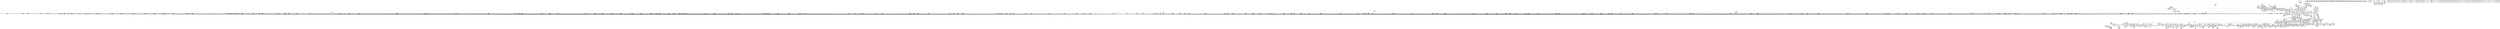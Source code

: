 digraph {
	CE0x3d1c9c0 [shape=record,shape=Mrecord,label="{CE0x3d1c9c0|i64_12|*Constant*|*SummSource*}"]
	CE0x3c917a0 [shape=record,shape=Mrecord,label="{CE0x3c917a0|80:_i64,_:_CRE_1362,1363_}"]
	CE0x3c62190 [shape=record,shape=Mrecord,label="{CE0x3c62190|0:_i16,_4:_i32,_8:_i16,_40:_%struct.super_block*,_72:_i32,_:_SCMRE_602,603_}"]
	CE0x3c84020 [shape=record,shape=Mrecord,label="{CE0x3c84020|80:_i64,_:_CRE_248,252_|*MultipleSource*|security/apparmor/include/apparmor.h,117|*LoadInst*|security/apparmor/include/apparmor.h,117}"]
	CE0x3c6db80 [shape=record,shape=Mrecord,label="{CE0x3c6db80|0:_i16,_4:_i32,_8:_i16,_40:_%struct.super_block*,_72:_i32,_:_SCMRE_909,910_}"]
	CE0x3d142e0 [shape=record,shape=Mrecord,label="{CE0x3d142e0|i64*_getelementptr_inbounds_(_2_x_i64_,_2_x_i64_*___llvm_gcov_ctr112,_i64_0,_i64_0)|*Constant*|*SummSource*}"]
	CE0x3ca3b20 [shape=record,shape=Mrecord,label="{CE0x3ca3b20|i8*_getelementptr_inbounds_(_36_x_i8_,_36_x_i8_*_.str12,_i32_0,_i32_0)|*Constant*|*SummSource*}"]
	CE0x3d23e00 [shape=record,shape=Mrecord,label="{CE0x3d23e00|aa_cred_profile:if.then}"]
	CE0x3c4a790 [shape=record,shape=Mrecord,label="{CE0x3c4a790|0:_i16,_4:_i32,_8:_i16,_40:_%struct.super_block*,_72:_i32,_:_SCMRE_180,181_}"]
	CE0x3c6ff40 [shape=record,shape=Mrecord,label="{CE0x3c6ff40|0:_i16,_4:_i32,_8:_i16,_40:_%struct.super_block*,_72:_i32,_:_SCMRE_931,932_}"]
	CE0x3cce970 [shape=record,shape=Mrecord,label="{CE0x3cce970|common_perm:mask|Function::common_perm&Arg::mask::|*SummSink*}"]
	CE0x3c1d8f0 [shape=record,shape=Mrecord,label="{CE0x3c1d8f0|i32_12|*Constant*}"]
	CE0x3cbf670 [shape=record,shape=Mrecord,label="{CE0x3cbf670|common_perm_mnt_dentry:tmp7|*LoadInst*|security/apparmor/lsm.c,208}"]
	CE0x3d1e8e0 [shape=record,shape=Mrecord,label="{CE0x3d1e8e0|aa_cred_profile:tmp31|security/apparmor/include/context.h,100}"]
	CE0x3bfc360 [shape=record,shape=Mrecord,label="{CE0x3bfc360|i64*_getelementptr_inbounds_(_6_x_i64_,_6_x_i64_*___llvm_gcov_ctr82,_i64_0,_i64_0)|*Constant*|*SummSource*}"]
	CE0x3d1bb80 [shape=record,shape=Mrecord,label="{CE0x3d1bb80|aa_cred_profile:conv|security/apparmor/include/context.h,100|*SummSource*}"]
	CE0x3d1bed0 [shape=record,shape=Mrecord,label="{CE0x3d1bed0|GLOBAL:llvm.expect.i64|*Constant*}"]
	CE0x3c94ae0 [shape=record,shape=Mrecord,label="{CE0x3c94ae0|80:_i64,_:_CRE_1632,1633_}"]
	CE0x3c63850 [shape=record,shape=Mrecord,label="{CE0x3c63850|0:_i16,_4:_i32,_8:_i16,_40:_%struct.super_block*,_72:_i32,_:_SCMRE_616,617_}"]
	CE0x3c85570 [shape=record,shape=Mrecord,label="{CE0x3c85570|80:_i64,_:_CRE_328,336_|*MultipleSource*|security/apparmor/include/apparmor.h,117|*LoadInst*|security/apparmor/include/apparmor.h,117}"]
	CE0x3cc8640 [shape=record,shape=Mrecord,label="{CE0x3cc8640|common_perm:tmp9|security/apparmor/lsm.c,172}"]
	CE0x3c51680 [shape=record,shape=Mrecord,label="{CE0x3c51680|0:_i16,_4:_i32,_8:_i16,_40:_%struct.super_block*,_72:_i32,_:_SCMRE_272,273_}"]
	CE0x3c624d0 [shape=record,shape=Mrecord,label="{CE0x3c624d0|0:_i16,_4:_i32,_8:_i16,_40:_%struct.super_block*,_72:_i32,_:_SCMRE_604,605_}"]
	CE0x3c5f410 [shape=record,shape=Mrecord,label="{CE0x3c5f410|0:_i16,_4:_i32,_8:_i16,_40:_%struct.super_block*,_72:_i32,_:_SCMRE_574,575_}"]
	CE0x3cad3d0 [shape=record,shape=Mrecord,label="{CE0x3cad3d0|mediated_filesystem:tobool|security/apparmor/include/apparmor.h,117}"]
	CE0x3ca6c10 [shape=record,shape=Mrecord,label="{CE0x3ca6c10|i64*_getelementptr_inbounds_(_11_x_i64_,_11_x_i64_*___llvm_gcov_ctr58,_i64_0,_i64_10)|*Constant*|*SummSink*}"]
	CE0x3c25b90 [shape=record,shape=Mrecord,label="{CE0x3c25b90|aa_cred_profile:tmp34|security/apparmor/include/context.h,101}"]
	CE0x3c3fb00 [shape=record,shape=Mrecord,label="{CE0x3c3fb00|_ret_i32_%retval.0,_!dbg_!15481|security/apparmor/lsm.c,353|*SummSink*}"]
	CE0x3c54740 [shape=record,shape=Mrecord,label="{CE0x3c54740|0:_i16,_4:_i32,_8:_i16,_40:_%struct.super_block*,_72:_i32,_:_SCMRE_302,303_}"]
	CE0x3d27270 [shape=record,shape=Mrecord,label="{CE0x3d27270|i64*_getelementptr_inbounds_(_16_x_i64_,_16_x_i64_*___llvm_gcov_ctr46,_i64_0,_i64_7)|*Constant*|*SummSink*}"]
	CE0x3c8f160 [shape=record,shape=Mrecord,label="{CE0x3c8f160|80:_i64,_:_CRE_1326,1327_}"]
	CE0x3cb0330 [shape=record,shape=Mrecord,label="{CE0x3cb0330|GLOBAL:__aa_current_profile|*Constant*|*SummSink*}"]
	CE0x3d33ed0 [shape=record,shape=Mrecord,label="{CE0x3d33ed0|i64_2|*Constant*}"]
	CE0x3c52a00 [shape=record,shape=Mrecord,label="{CE0x3c52a00|0:_i16,_4:_i32,_8:_i16,_40:_%struct.super_block*,_72:_i32,_:_SCMRE_284,285_}"]
	CE0x3cf2660 [shape=record,shape=Mrecord,label="{CE0x3cf2660|aa_cred_profile:do.body6|*SummSink*}"]
	CE0x3ca8520 [shape=record,shape=Mrecord,label="{CE0x3ca8520|aa_cred_profile:entry|*SummSink*}"]
	CE0x3c805e0 [shape=record,shape=Mrecord,label="{CE0x3c805e0|80:_i64,_:_CRE_16,20_|*MultipleSource*|security/apparmor/include/apparmor.h,117|*LoadInst*|security/apparmor/include/apparmor.h,117}"]
	CE0x3c91690 [shape=record,shape=Mrecord,label="{CE0x3c91690|80:_i64,_:_CRE_1361,1362_}"]
	CE0x3c98550 [shape=record,shape=Mrecord,label="{CE0x3c98550|80:_i64,_:_CRE_1687,1688_}"]
	CE0x3c54400 [shape=record,shape=Mrecord,label="{CE0x3c54400|0:_i16,_4:_i32,_8:_i16,_40:_%struct.super_block*,_72:_i32,_:_SCMRE_300,301_}"]
	CE0x3c5e710 [shape=record,shape=Mrecord,label="{CE0x3c5e710|0:_i16,_4:_i32,_8:_i16,_40:_%struct.super_block*,_72:_i32,_:_SCMRE_566,567_}"]
	CE0x3c97230 [shape=record,shape=Mrecord,label="{CE0x3c97230|80:_i64,_:_CRE_1669,1670_}"]
	CE0x3c968a0 [shape=record,shape=Mrecord,label="{CE0x3c968a0|80:_i64,_:_CRE_1660,1661_}"]
	CE0x3bf2bb0 [shape=record,shape=Mrecord,label="{CE0x3bf2bb0|i64*_getelementptr_inbounds_(_6_x_i64_,_6_x_i64_*___llvm_gcov_ctr82,_i64_0,_i64_0)|*Constant*}"]
	CE0x3cc12e0 [shape=record,shape=Mrecord,label="{CE0x3cc12e0|__aa_current_profile:tmp11|security/apparmor/include/context.h,138|*SummSink*}"]
	CE0x3c083f0 [shape=record,shape=Mrecord,label="{CE0x3c083f0|apparmor_path_chmod:if.end|*SummSource*}"]
	CE0x3bf58e0 [shape=record,shape=Mrecord,label="{CE0x3bf58e0|apparmor_path_chmod:return|*SummSink*}"]
	CE0x3c8f6b0 [shape=record,shape=Mrecord,label="{CE0x3c8f6b0|80:_i64,_:_CRE_1331,1332_}"]
	CE0x3c2f870 [shape=record,shape=Mrecord,label="{CE0x3c2f870|common_perm_mnt_dentry:cond|security/apparmor/lsm.c, 207}"]
	CE0x3c83c40 [shape=record,shape=Mrecord,label="{CE0x3c83c40|80:_i64,_:_CRE_224,240_|*MultipleSource*|security/apparmor/include/apparmor.h,117|*LoadInst*|security/apparmor/include/apparmor.h,117}"]
	CE0x3c3cd10 [shape=record,shape=Mrecord,label="{CE0x3c3cd10|__aa_current_profile:tmp21|security/apparmor/include/context.h,138}"]
	CE0x3d1ebf0 [shape=record,shape=Mrecord,label="{CE0x3d1ebf0|aa_cred_profile:tmp31|security/apparmor/include/context.h,100|*SummSink*}"]
	CE0x3ccc330 [shape=record,shape=Mrecord,label="{CE0x3ccc330|aa_path_perm:request|Function::aa_path_perm&Arg::request::}"]
	CE0x3c3efb0 [shape=record,shape=Mrecord,label="{CE0x3c3efb0|apparmor_path_chmod:tmp14|security/apparmor/lsm.c,353|*SummSource*}"]
	CE0x3c61490 [shape=record,shape=Mrecord,label="{CE0x3c61490|0:_i16,_4:_i32,_8:_i16,_40:_%struct.super_block*,_72:_i32,_:_SCMRE_594,595_}"]
	CE0x3c9e4a0 [shape=record,shape=Mrecord,label="{CE0x3c9e4a0|aa_cred_profile:security|security/apparmor/include/context.h,99}"]
	CE0x3cf83a0 [shape=record,shape=Mrecord,label="{CE0x3cf83a0|44:_i32,_48:_i16,_128:_i8*,_:_SCMRE_8,16_|*MultipleSource*|Function::aa_cred_profile&Arg::cred::|security/apparmor/include/context.h,99|security/apparmor/include/context.h,138}"]
	CE0x3ca0810 [shape=record,shape=Mrecord,label="{CE0x3ca0810|i32_11|*Constant*}"]
	CE0x3d1e560 [shape=record,shape=Mrecord,label="{CE0x3d1e560|aa_cred_profile:tmp30|security/apparmor/include/context.h,100|*SummSource*}"]
	CE0x3c87db0 [shape=record,shape=Mrecord,label="{CE0x3c87db0|80:_i64,_:_CRE_1229,1230_}"]
	CE0x3c881f0 [shape=record,shape=Mrecord,label="{CE0x3c881f0|80:_i64,_:_CRE_1233,1234_}"]
	CE0x3c65750 [shape=record,shape=Mrecord,label="{CE0x3c65750|0:_i16,_4:_i32,_8:_i16,_40:_%struct.super_block*,_72:_i32,_:_SCMRE_680,684_|*MultipleSource*|security/apparmor/include/apparmor.h,117|Function::mediated_filesystem&Arg::inode::|security/apparmor/lsm.c,349}"]
	CE0x3c93880 [shape=record,shape=Mrecord,label="{CE0x3c93880|80:_i64,_:_CRE_1616,1617_}"]
	CE0x3cacad0 [shape=record,shape=Mrecord,label="{CE0x3cacad0|common_perm:cmp|security/apparmor/lsm.c,169|*SummSource*}"]
	CE0x3c7c550 [shape=record,shape=Mrecord,label="{CE0x3c7c550|80:_i64,_:_CRE_603,604_}"]
	CE0x3c65fd0 [shape=record,shape=Mrecord,label="{CE0x3c65fd0|0:_i16,_4:_i32,_8:_i16,_40:_%struct.super_block*,_72:_i32,_:_SCMRE_696,704_|*MultipleSource*|security/apparmor/include/apparmor.h,117|Function::mediated_filesystem&Arg::inode::|security/apparmor/lsm.c,349}"]
	CE0x3cf7230 [shape=record,shape=Mrecord,label="{CE0x3cf7230|__aa_current_profile:tmp7|security/apparmor/include/context.h,138|*SummSource*}"]
	CE0x3c86a10 [shape=record,shape=Mrecord,label="{CE0x3c86a10|80:_i64,_:_CRE_1210,1211_}"]
	CE0x3c85190 [shape=record,shape=Mrecord,label="{CE0x3c85190|80:_i64,_:_CRE_312,320_|*MultipleSource*|security/apparmor/include/apparmor.h,117|*LoadInst*|security/apparmor/include/apparmor.h,117}"]
	CE0x3cc2a50 [shape=record,shape=Mrecord,label="{CE0x3cc2a50|__aa_current_profile:do.end}"]
	CE0x3cc03e0 [shape=record,shape=Mrecord,label="{CE0x3cc03e0|common_perm_mnt_dentry:call|security/apparmor/lsm.c,211}"]
	CE0x3d1a2f0 [shape=record,shape=Mrecord,label="{CE0x3d1a2f0|aa_cred_profile:tmp19|security/apparmor/include/context.h,100|*SummSource*}"]
	CE0x3c6f0a0 [shape=record,shape=Mrecord,label="{CE0x3c6f0a0|0:_i16,_4:_i32,_8:_i16,_40:_%struct.super_block*,_72:_i32,_:_SCMRE_922,923_}"]
	CE0x3cca7c0 [shape=record,shape=Mrecord,label="{CE0x3cca7c0|GLOBAL:aa_path_perm|*Constant*}"]
	CE0x3c9bfe0 [shape=record,shape=Mrecord,label="{CE0x3c9bfe0|80:_i64,_:_CRE_1920,1928_|*MultipleSource*|security/apparmor/include/apparmor.h,117|*LoadInst*|security/apparmor/include/apparmor.h,117}"]
	CE0x3ca4a60 [shape=record,shape=Mrecord,label="{CE0x3ca4a60|i8*_getelementptr_inbounds_(_45_x_i8_,_45_x_i8_*_.str14,_i32_0,_i32_0)|*Constant*|*SummSource*}"]
	CE0x3c82500 [shape=record,shape=Mrecord,label="{CE0x3c82500|80:_i64,_:_CRE_128,132_|*MultipleSource*|security/apparmor/include/apparmor.h,117|*LoadInst*|security/apparmor/include/apparmor.h,117}"]
	CE0x3cc3650 [shape=record,shape=Mrecord,label="{CE0x3cc3650|__aa_current_profile:tmp2|*SummSink*}"]
	CE0x3cae2e0 [shape=record,shape=Mrecord,label="{CE0x3cae2e0|common_perm_mnt_dentry:bb}"]
	CE0x3c8f050 [shape=record,shape=Mrecord,label="{CE0x3c8f050|80:_i64,_:_CRE_1325,1326_}"]
	CE0x3cc6100 [shape=record,shape=Mrecord,label="{CE0x3cc6100|GLOBAL:current_task|Global_var:current_task|*SummSource*}"]
	CE0x3d310e0 [shape=record,shape=Mrecord,label="{CE0x3d310e0|aa_cred_profile:do.body5|*SummSink*}"]
	CE0x3c3e720 [shape=record,shape=Mrecord,label="{CE0x3c3e720|apparmor_path_chmod:retval.0|*SummSink*}"]
	CE0x3c35d90 [shape=record,shape=Mrecord,label="{CE0x3c35d90|apparmor_path_chmod:mnt|security/apparmor/lsm.c,352|*SummSink*}"]
	CE0x3d22c50 [shape=record,shape=Mrecord,label="{CE0x3d22c50|aa_cred_profile:tmp28|security/apparmor/include/context.h,100}"]
	CE0x3d23f00 [shape=record,shape=Mrecord,label="{CE0x3d23f00|aa_cred_profile:if.then|*SummSource*}"]
	CE0x3c69200 [shape=record,shape=Mrecord,label="{CE0x3c69200|0:_i16,_4:_i32,_8:_i16,_40:_%struct.super_block*,_72:_i32,_:_SCMRE_864,865_}"]
	CE0x3cceb10 [shape=record,shape=Mrecord,label="{CE0x3cceb10|common_perm:cond|Function::common_perm&Arg::cond::}"]
	CE0x3cce080 [shape=record,shape=Mrecord,label="{CE0x3cce080|common_perm:op|Function::common_perm&Arg::op::|*SummSource*}"]
	CE0x3c700e0 [shape=record,shape=Mrecord,label="{CE0x3c700e0|0:_i16,_4:_i32,_8:_i16,_40:_%struct.super_block*,_72:_i32,_:_SCMRE_932,933_}"]
	CE0x3d234b0 [shape=record,shape=Mrecord,label="{CE0x3d234b0|aa_cred_profile:tmp7|security/apparmor/include/context.h,100}"]
	CE0x3c4a930 [shape=record,shape=Mrecord,label="{CE0x3c4a930|0:_i16,_4:_i32,_8:_i16,_40:_%struct.super_block*,_72:_i32,_:_SCMRE_181,182_}"]
	CE0x3c6be40 [shape=record,shape=Mrecord,label="{CE0x3c6be40|0:_i16,_4:_i32,_8:_i16,_40:_%struct.super_block*,_72:_i32,_:_SCMRE_891,892_}"]
	CE0x3c4ffc0 [shape=record,shape=Mrecord,label="{CE0x3c4ffc0|0:_i16,_4:_i32,_8:_i16,_40:_%struct.super_block*,_72:_i32,_:_SCMRE_258,259_}"]
	CE0x3c48230 [shape=record,shape=Mrecord,label="{CE0x3c48230|0:_i16,_4:_i32,_8:_i16,_40:_%struct.super_block*,_72:_i32,_:_SCMRE_157,158_}"]
	CE0x3c33f60 [shape=record,shape=Mrecord,label="{CE0x3c33f60|i64*_getelementptr_inbounds_(_6_x_i64_,_6_x_i64_*___llvm_gcov_ctr82,_i64_0,_i64_4)|*Constant*|*SummSink*}"]
	CE0x3c820f0 [shape=record,shape=Mrecord,label="{CE0x3c820f0|80:_i64,_:_CRE_112,120_|*MultipleSource*|security/apparmor/include/apparmor.h,117|*LoadInst*|security/apparmor/include/apparmor.h,117}"]
	CE0x3cb1430 [shape=record,shape=Mrecord,label="{CE0x3cb1430|__aa_current_profile:call|security/apparmor/include/context.h,138|*SummSink*}"]
	CE0x3c74470 [shape=record,shape=Mrecord,label="{CE0x3c74470|80:_i64,_:_CRE_406,407_}"]
	CE0x3cc3130 [shape=record,shape=Mrecord,label="{CE0x3cc3130|aa_cred_profile:tobool|security/apparmor/include/context.h,100|*SummSource*}"]
	CE0x3cf92f0 [shape=record,shape=Mrecord,label="{CE0x3cf92f0|GLOBAL:__aa_current_profile.__warned|Global_var:__aa_current_profile.__warned|*SummSink*}"]
	CE0x3c9b5a0 [shape=record,shape=Mrecord,label="{CE0x3c9b5a0|80:_i64,_:_CRE_1876,1877_}"]
	CE0x3c2d460 [shape=record,shape=Mrecord,label="{CE0x3c2d460|COLLAPSED:_GCMRE___llvm_gcov_ctr55_internal_global_2_x_i64_zeroinitializer:_elem_0:default:}"]
	CE0x3c969b0 [shape=record,shape=Mrecord,label="{CE0x3c969b0|80:_i64,_:_CRE_1661,1662_}"]
	CE0x3c694a0 [shape=record,shape=Mrecord,label="{CE0x3c694a0|0:_i16,_4:_i32,_8:_i16,_40:_%struct.super_block*,_72:_i32,_:_SCMRE_865,866_}"]
	CE0x3ca5600 [shape=record,shape=Mrecord,label="{CE0x3ca5600|__aa_current_profile:tmp16|security/apparmor/include/context.h,138}"]
	CE0x3c33de0 [shape=record,shape=Mrecord,label="{CE0x3c33de0|i64*_getelementptr_inbounds_(_6_x_i64_,_6_x_i64_*___llvm_gcov_ctr82,_i64_0,_i64_4)|*Constant*|*SummSource*}"]
	CE0x3d22010 [shape=record,shape=Mrecord,label="{CE0x3d22010|aa_cred_profile:tmp27|security/apparmor/include/context.h,100|*SummSink*}"]
	CE0x3c99290 [shape=record,shape=Mrecord,label="{CE0x3c99290|80:_i64,_:_CRE_1752,1760_|*MultipleSource*|security/apparmor/include/apparmor.h,117|*LoadInst*|security/apparmor/include/apparmor.h,117}"]
	CE0x3ca8300 [shape=record,shape=Mrecord,label="{CE0x3ca8300|GLOBAL:aa_cred_profile|*Constant*|*SummSink*}"]
	CE0x3c7b780 [shape=record,shape=Mrecord,label="{CE0x3c7b780|80:_i64,_:_CRE_590,591_}"]
	CE0x3c908c0 [shape=record,shape=Mrecord,label="{CE0x3c908c0|80:_i64,_:_CRE_1348,1349_}"]
	CE0x3c94370 [shape=record,shape=Mrecord,label="{CE0x3c94370|80:_i64,_:_CRE_1625,1626_}"]
	CE0x3d241b0 [shape=record,shape=Mrecord,label="{CE0x3d241b0|aa_cred_profile:lor.end}"]
	CE0x3c3bcf0 [shape=record,shape=Mrecord,label="{CE0x3c3bcf0|common_perm_mnt_dentry:mode|security/apparmor/lsm.c,207|*SummSink*}"]
	CE0x3cf2c50 [shape=record,shape=Mrecord,label="{CE0x3cf2c50|__aa_current_profile:tmp1|*SummSource*}"]
	CE0x3c06210 [shape=record,shape=Mrecord,label="{CE0x3c06210|i32_1|*Constant*|*SummSource*}"]
	CE0x3c654b0 [shape=record,shape=Mrecord,label="{CE0x3c654b0|0:_i16,_4:_i32,_8:_i16,_40:_%struct.super_block*,_72:_i32,_:_SCMRE_672,680_|*MultipleSource*|security/apparmor/include/apparmor.h,117|Function::mediated_filesystem&Arg::inode::|security/apparmor/lsm.c,349}"]
	CE0x3c47390 [shape=record,shape=Mrecord,label="{CE0x3c47390|0:_i16,_4:_i32,_8:_i16,_40:_%struct.super_block*,_72:_i32,_:_SCMRE_148,149_}"]
	CE0x3d29960 [shape=record,shape=Mrecord,label="{CE0x3d29960|aa_cred_profile:tmp9|security/apparmor/include/context.h,100|*SummSink*}"]
	CE0x3c77440 [shape=record,shape=Mrecord,label="{CE0x3c77440|80:_i64,_:_CRE_451,452_}"]
	CE0x3cf4e90 [shape=record,shape=Mrecord,label="{CE0x3cf4e90|aa_cred_profile:lor.end|*SummSink*}"]
	CE0x3c3cff0 [shape=record,shape=Mrecord,label="{CE0x3c3cff0|__aa_current_profile:call4|security/apparmor/include/context.h,138}"]
	CE0x3d1cd70 [shape=record,shape=Mrecord,label="{CE0x3d1cd70|i64*_getelementptr_inbounds_(_16_x_i64_,_16_x_i64_*___llvm_gcov_ctr46,_i64_0,_i64_9)|*Constant*|*SummSource*}"]
	CE0x3c9e8d0 [shape=record,shape=Mrecord,label="{CE0x3c9e8d0|common_perm_mnt_dentry:uid|security/apparmor/lsm.c,207|*SummSink*}"]
	CE0x3ca8de0 [shape=record,shape=Mrecord,label="{CE0x3ca8de0|__aa_current_profile:tmp17|security/apparmor/include/context.h,138|*SummSource*}"]
	CE0x3ca1dc0 [shape=record,shape=Mrecord,label="{CE0x3ca1dc0|i1_true|*Constant*}"]
	CE0x3c9adb0 [shape=record,shape=Mrecord,label="{CE0x3c9adb0|80:_i64,_:_CRE_1864,1872_|*MultipleSource*|security/apparmor/include/apparmor.h,117|*LoadInst*|security/apparmor/include/apparmor.h,117}"]
	CE0x3cf5e50 [shape=record,shape=Mrecord,label="{CE0x3cf5e50|aa_cred_profile:tmp6|security/apparmor/include/context.h,100}"]
	CE0x3ca6670 [shape=record,shape=Mrecord,label="{CE0x3ca6670|_call_void_lockdep_rcu_suspicious(i8*_getelementptr_inbounds_(_36_x_i8_,_36_x_i8_*_.str12,_i32_0,_i32_0),_i32_138,_i8*_getelementptr_inbounds_(_45_x_i8_,_45_x_i8_*_.str14,_i32_0,_i32_0))_#7,_!dbg_!15483|security/apparmor/include/context.h,138|*SummSink*}"]
	CE0x3c5cab0 [shape=record,shape=Mrecord,label="{CE0x3c5cab0|0:_i16,_4:_i32,_8:_i16,_40:_%struct.super_block*,_72:_i32,_:_SCMRE_540,544_|*MultipleSource*|security/apparmor/include/apparmor.h,117|Function::mediated_filesystem&Arg::inode::|security/apparmor/lsm.c,349}"]
	CE0x3c769a0 [shape=record,shape=Mrecord,label="{CE0x3c769a0|80:_i64,_:_CRE_441,442_}"]
	CE0x3c2d3f0 [shape=record,shape=Mrecord,label="{CE0x3c2d3f0|mediated_filesystem:tmp}"]
	CE0x3c9b980 [shape=record,shape=Mrecord,label="{CE0x3c9b980|80:_i64,_:_CRE_1880,1884_|*MultipleSource*|security/apparmor/include/apparmor.h,117|*LoadInst*|security/apparmor/include/apparmor.h,117}"]
	CE0x3c35350 [shape=record,shape=Mrecord,label="{CE0x3c35350|apparmor_path_chmod:tmp11|security/apparmor/lsm.c,352|*SummSource*}"]
	CE0x3cf6e00 [shape=record,shape=Mrecord,label="{CE0x3cf6e00|i64*_getelementptr_inbounds_(_2_x_i64_,_2_x_i64_*___llvm_gcov_ctr112,_i64_0,_i64_1)|*Constant*}"]
	CE0x3bfdb60 [shape=record,shape=Mrecord,label="{CE0x3bfdb60|GLOBAL:mediated_filesystem|*Constant*}"]
	CE0x3c75f00 [shape=record,shape=Mrecord,label="{CE0x3c75f00|80:_i64,_:_CRE_431,432_}"]
	CE0x3c77bb0 [shape=record,shape=Mrecord,label="{CE0x3c77bb0|80:_i64,_:_CRE_458,459_}"]
	CE0x3c2f710 [shape=record,shape=Mrecord,label="{CE0x3c2f710|common_perm_mnt_dentry:path|security/apparmor/lsm.c, 206|*SummSource*}"]
	CE0x3c4c330 [shape=record,shape=Mrecord,label="{CE0x3c4c330|0:_i16,_4:_i32,_8:_i16,_40:_%struct.super_block*,_72:_i32,_:_SCMRE_197,198_}"]
	CE0x3c80760 [shape=record,shape=Mrecord,label="{CE0x3c80760|i64_-2147483648|*Constant*}"]
	CE0x3c39d60 [shape=record,shape=Mrecord,label="{CE0x3c39d60|common_perm:bb|*SummSource*}"]
	CE0x3c5e3d0 [shape=record,shape=Mrecord,label="{CE0x3c5e3d0|0:_i16,_4:_i32,_8:_i16,_40:_%struct.super_block*,_72:_i32,_:_SCMRE_564,565_}"]
	CE0x3c87a80 [shape=record,shape=Mrecord,label="{CE0x3c87a80|80:_i64,_:_CRE_1226,1227_}"]
	CE0x3c7c330 [shape=record,shape=Mrecord,label="{CE0x3c7c330|80:_i64,_:_CRE_601,602_}"]
	CE0x3c95cf0 [shape=record,shape=Mrecord,label="{CE0x3c95cf0|80:_i64,_:_CRE_1649,1650_}"]
	CE0x3d21ef0 [shape=record,shape=Mrecord,label="{CE0x3d21ef0|aa_cred_profile:tmp27|security/apparmor/include/context.h,100|*SummSource*}"]
	CE0x3c4f7a0 [shape=record,shape=Mrecord,label="{CE0x3c4f7a0|0:_i16,_4:_i32,_8:_i16,_40:_%struct.super_block*,_72:_i32,_:_SCMRE_253,254_}"]
	CE0x3c1f590 [shape=record,shape=Mrecord,label="{CE0x3c1f590|i32_256|*Constant*}"]
	CE0x3c48570 [shape=record,shape=Mrecord,label="{CE0x3c48570|0:_i16,_4:_i32,_8:_i16,_40:_%struct.super_block*,_72:_i32,_:_SCMRE_159,160_}"]
	CE0x3cc3f50 [shape=record,shape=Mrecord,label="{CE0x3cc3f50|get_current:tmp|*SummSink*}"]
	CE0x3cf3710 [shape=record,shape=Mrecord,label="{CE0x3cf3710|aa_cred_profile:bb}"]
	CE0x3ccd1d0 [shape=record,shape=Mrecord,label="{CE0x3ccd1d0|common_perm_mnt_dentry:call|security/apparmor/lsm.c,211|*SummSource*}"]
	CE0x3cc01b0 [shape=record,shape=Mrecord,label="{CE0x3cc01b0|common_perm_mnt_dentry:tmp8|security/apparmor/lsm.c,208|*SummSource*}"]
	CE0x3c90bf0 [shape=record,shape=Mrecord,label="{CE0x3c90bf0|80:_i64,_:_CRE_1351,1352_}"]
	CE0x3c519c0 [shape=record,shape=Mrecord,label="{CE0x3c519c0|0:_i16,_4:_i32,_8:_i16,_40:_%struct.super_block*,_72:_i32,_:_SCMRE_274,275_}"]
	CE0x3d15010 [shape=record,shape=Mrecord,label="{CE0x3d15010|aa_cred_profile:tobool4|security/apparmor/include/context.h,100|*SummSink*}"]
	CE0x3cac8a0 [shape=record,shape=Mrecord,label="{CE0x3cac8a0|i64_2|*Constant*}"]
	CE0x3c49750 [shape=record,shape=Mrecord,label="{CE0x3c49750|0:_i16,_4:_i32,_8:_i16,_40:_%struct.super_block*,_72:_i32,_:_SCMRE_170,171_}"]
	CE0x3c9ff20 [shape=record,shape=Mrecord,label="{CE0x3c9ff20|aa_cred_profile:tmp10|security/apparmor/include/context.h,100}"]
	CE0x3c4e1d0 [shape=record,shape=Mrecord,label="{CE0x3c4e1d0|0:_i16,_4:_i32,_8:_i16,_40:_%struct.super_block*,_72:_i32,_:_SCMRE_240,241_}"]
	CE0x3c3ce70 [shape=record,shape=Mrecord,label="{CE0x3c3ce70|__aa_current_profile:tmp21|security/apparmor/include/context.h,138|*SummSource*}"]
	CE0x3c3f1c0 [shape=record,shape=Mrecord,label="{CE0x3c3f1c0|apparmor_path_chmod:tmp14|security/apparmor/lsm.c,353|*SummSink*}"]
	CE0x3c89620 [shape=record,shape=Mrecord,label="{CE0x3c89620|80:_i64,_:_CRE_1252,1253_}"]
	CE0x3c96df0 [shape=record,shape=Mrecord,label="{CE0x3c96df0|80:_i64,_:_CRE_1665,1666_}"]
	CE0x3c6a920 [shape=record,shape=Mrecord,label="{CE0x3c6a920|0:_i16,_4:_i32,_8:_i16,_40:_%struct.super_block*,_72:_i32,_:_SCMRE_878,879_}"]
	CE0x3c77660 [shape=record,shape=Mrecord,label="{CE0x3c77660|80:_i64,_:_CRE_453,454_}"]
	CE0x3c65a40 [shape=record,shape=Mrecord,label="{CE0x3c65a40|0:_i16,_4:_i32,_8:_i16,_40:_%struct.super_block*,_72:_i32,_:_SCMRE_684,688_|*MultipleSource*|security/apparmor/include/apparmor.h,117|Function::mediated_filesystem&Arg::inode::|security/apparmor/lsm.c,349}"]
	CE0x3c5ef30 [shape=record,shape=Mrecord,label="{CE0x3c5ef30|0:_i16,_4:_i32,_8:_i16,_40:_%struct.super_block*,_72:_i32,_:_SCMRE_571,572_}"]
	CE0x3bfd080 [shape=record,shape=Mrecord,label="{CE0x3bfd080|apparmor_path_chmod:dentry|security/apparmor/lsm.c,349|*SummSink*}"]
	CE0x3c3c470 [shape=record,shape=Mrecord,label="{CE0x3c3c470|i32_78|*Constant*|*SummSink*}"]
	CE0x3d14aa0 [shape=record,shape=Mrecord,label="{CE0x3d14aa0|aa_cred_profile:tobool4|security/apparmor/include/context.h,100}"]
	CE0x3bf25a0 [shape=record,shape=Mrecord,label="{CE0x3bf25a0|apparmor_path_chmod:entry|*SummSink*}"]
	CE0x3c1d4c0 [shape=record,shape=Mrecord,label="{CE0x3c1d4c0|i64_0|*Constant*}"]
	CE0x3c03030 [shape=record,shape=Mrecord,label="{CE0x3c03030|common_perm:call|security/apparmor/lsm.c,168}"]
	CE0x3cf2740 [shape=record,shape=Mrecord,label="{CE0x3cf2740|aa_cred_profile:if.end}"]
	CE0x3cc24f0 [shape=record,shape=Mrecord,label="{CE0x3cc24f0|COLLAPSED:_GCMRE___llvm_gcov_ctr58_internal_global_11_x_i64_zeroinitializer:_elem_0:default:}"]
	CE0x3caf910 [shape=record,shape=Mrecord,label="{CE0x3caf910|aa_cred_profile:tmp2|*SummSink*}"]
	CE0x3c44610 [shape=record,shape=Mrecord,label="{CE0x3c44610|0:_i16,_4:_i32,_8:_i16,_40:_%struct.super_block*,_72:_i32,_:_SCMRE_56,64_|*MultipleSource*|security/apparmor/include/apparmor.h,117|Function::mediated_filesystem&Arg::inode::|security/apparmor/lsm.c,349}"]
	CE0x3c55920 [shape=record,shape=Mrecord,label="{CE0x3c55920|0:_i16,_4:_i32,_8:_i16,_40:_%struct.super_block*,_72:_i32,_:_SCMRE_320,328_|*MultipleSource*|security/apparmor/include/apparmor.h,117|Function::mediated_filesystem&Arg::inode::|security/apparmor/lsm.c,349}"]
	CE0x3cd0260 [shape=record,shape=Mrecord,label="{CE0x3cd0260|get_current:tmp1|*SummSink*}"]
	CE0x3c8f8d0 [shape=record,shape=Mrecord,label="{CE0x3c8f8d0|80:_i64,_:_CRE_1333,1334_}"]
	CE0x3c61b10 [shape=record,shape=Mrecord,label="{CE0x3c61b10|0:_i16,_4:_i32,_8:_i16,_40:_%struct.super_block*,_72:_i32,_:_SCMRE_598,599_}"]
	CE0x3cc28e0 [shape=record,shape=Mrecord,label="{CE0x3cc28e0|aa_cred_profile:do.body6|*SummSource*}"]
	CE0x3c4be50 [shape=record,shape=Mrecord,label="{CE0x3c4be50|0:_i16,_4:_i32,_8:_i16,_40:_%struct.super_block*,_72:_i32,_:_SCMRE_194,195_}"]
	CE0x3cf21c0 [shape=record,shape=Mrecord,label="{CE0x3cf21c0|i64_4|*Constant*}"]
	CE0x3ccc540 [shape=record,shape=Mrecord,label="{CE0x3ccc540|aa_path_perm:request|Function::aa_path_perm&Arg::request::|*SummSource*}"]
	CE0x3d28340 [shape=record,shape=Mrecord,label="{CE0x3d28340|aa_cred_profile:tmp21|security/apparmor/include/context.h,100}"]
	CE0x3bf9c20 [shape=record,shape=Mrecord,label="{CE0x3bf9c20|apparmor_path_chmod:tmp}"]
	CE0x3ccf9b0 [shape=record,shape=Mrecord,label="{CE0x3ccf9b0|__aa_current_profile:tmp5|security/apparmor/include/context.h,138|*SummSink*}"]
	CE0x3c6ea20 [shape=record,shape=Mrecord,label="{CE0x3c6ea20|0:_i16,_4:_i32,_8:_i16,_40:_%struct.super_block*,_72:_i32,_:_SCMRE_918,919_}"]
	CE0x3c631d0 [shape=record,shape=Mrecord,label="{CE0x3c631d0|0:_i16,_4:_i32,_8:_i16,_40:_%struct.super_block*,_72:_i32,_:_SCMRE_612,613_}"]
	CE0x3c95140 [shape=record,shape=Mrecord,label="{CE0x3c95140|80:_i64,_:_CRE_1638,1639_}"]
	CE0x3cb30a0 [shape=record,shape=Mrecord,label="{CE0x3cb30a0|0:_%struct.vfsmount*,_8:_%struct.dentry*,_:_SCMRE_0,8_|*MultipleSource*|security/apparmor/lsm.c, 206|security/apparmor/lsm.c,206}"]
	CE0x3c95690 [shape=record,shape=Mrecord,label="{CE0x3c95690|80:_i64,_:_CRE_1643,1644_}"]
	CE0x3c9ef20 [shape=record,shape=Mrecord,label="{CE0x3c9ef20|common_perm_mnt_dentry:tmp4|*LoadInst*|security/apparmor/lsm.c,207}"]
	CE0x3ca77f0 [shape=record,shape=Mrecord,label="{CE0x3ca77f0|__aa_current_profile:tmp21|security/apparmor/include/context.h,138|*SummSink*}"]
	CE0x3d218e0 [shape=record,shape=Mrecord,label="{CE0x3d218e0|aa_cred_profile:tmp26|security/apparmor/include/context.h,100}"]
	CE0x3c71420 [shape=record,shape=Mrecord,label="{CE0x3c71420|0:_i16,_4:_i32,_8:_i16,_40:_%struct.super_block*,_72:_i32,_:_SCMRE_976,977_}"]
	CE0x3ca5ac0 [shape=record,shape=Mrecord,label="{CE0x3ca5ac0|i8_1|*Constant*}"]
	CE0x3d34500 [shape=record,shape=Mrecord,label="{CE0x3d34500|%struct.aa_task_cxt*_null|*Constant*|*SummSource*}"]
	CE0x3cf2b70 [shape=record,shape=Mrecord,label="{CE0x3cf2b70|i64_1|*Constant*}"]
	CE0x3c758a0 [shape=record,shape=Mrecord,label="{CE0x3c758a0|80:_i64,_:_CRE_425,426_}"]
	CE0x3c957a0 [shape=record,shape=Mrecord,label="{CE0x3c957a0|80:_i64,_:_CRE_1644,1645_}"]
	CE0x3c6bca0 [shape=record,shape=Mrecord,label="{CE0x3c6bca0|0:_i16,_4:_i32,_8:_i16,_40:_%struct.super_block*,_72:_i32,_:_SCMRE_890,891_}"]
	CE0x3cf88e0 [shape=record,shape=Mrecord,label="{CE0x3cf88e0|__aa_current_profile:tobool1|security/apparmor/include/context.h,138}"]
	CE0x3d205b0 [shape=record,shape=Mrecord,label="{CE0x3d205b0|aa_cred_profile:tmp24|security/apparmor/include/context.h,100|*SummSink*}"]
	CE0x3cc2f00 [shape=record,shape=Mrecord,label="{CE0x3cc2f00|aa_cred_profile:tmp4|*LoadInst*|security/apparmor/include/context.h,99|*SummSource*}"]
	CE0x3cab1c0 [shape=record,shape=Mrecord,label="{CE0x3cab1c0|44:_i32,_48:_i16,_128:_i8*,_:_SCMRE_16,20_|*MultipleSource*|Function::aa_cred_profile&Arg::cred::|security/apparmor/include/context.h,99|security/apparmor/include/context.h,138}"]
	CE0x3cad0f0 [shape=record,shape=Mrecord,label="{CE0x3cad0f0|mediated_filesystem:and|security/apparmor/include/apparmor.h,117|*SummSource*}"]
	CE0x3c4bff0 [shape=record,shape=Mrecord,label="{CE0x3c4bff0|0:_i16,_4:_i32,_8:_i16,_40:_%struct.super_block*,_72:_i32,_:_SCMRE_195,196_}"]
	CE0x3c77990 [shape=record,shape=Mrecord,label="{CE0x3c77990|80:_i64,_:_CRE_456,457_}"]
	CE0x3c78100 [shape=record,shape=Mrecord,label="{CE0x3c78100|80:_i64,_:_CRE_463,464_}"]
	CE0x3c605f0 [shape=record,shape=Mrecord,label="{CE0x3c605f0|0:_i16,_4:_i32,_8:_i16,_40:_%struct.super_block*,_72:_i32,_:_SCMRE_585,586_}"]
	CE0x3c46730 [shape=record,shape=Mrecord,label="{CE0x3c46730|0:_i16,_4:_i32,_8:_i16,_40:_%struct.super_block*,_72:_i32,_:_SCMRE_139,140_}"]
	CE0x3ca2ad0 [shape=record,shape=Mrecord,label="{CE0x3ca2ad0|i64*_getelementptr_inbounds_(_11_x_i64_,_11_x_i64_*___llvm_gcov_ctr58,_i64_0,_i64_8)|*Constant*|*SummSource*}"]
	CE0x3c34ba0 [shape=record,shape=Mrecord,label="{CE0x3c34ba0|0:_i16,_4:_i32,_8:_i16,_40:_%struct.super_block*,_72:_i32,_:_SCMRE_4,8_|*MultipleSource*|security/apparmor/include/apparmor.h,117|Function::mediated_filesystem&Arg::inode::|security/apparmor/lsm.c,349}"]
	CE0x3c336c0 [shape=record,shape=Mrecord,label="{CE0x3c336c0|GLOBAL:mediated_filesystem|*Constant*|*SummSource*}"]
	CE0x3d32f80 [shape=record,shape=Mrecord,label="{CE0x3d32f80|aa_cred_profile:lor.rhs}"]
	CE0x3c8fe20 [shape=record,shape=Mrecord,label="{CE0x3c8fe20|80:_i64,_:_CRE_1338,1339_}"]
	CE0x3d1c100 [shape=record,shape=Mrecord,label="{CE0x3d1c100|aa_cred_profile:expval|security/apparmor/include/context.h,100}"]
	CE0x3d28d00 [shape=record,shape=Mrecord,label="{CE0x3d28d00|aa_cred_profile:tmp29|security/apparmor/include/context.h,100|*SummSink*}"]
	CE0x3c33960 [shape=record,shape=Mrecord,label="{CE0x3c33960|mediated_filesystem:entry}"]
	CE0x3d17b70 [shape=record,shape=Mrecord,label="{CE0x3d17b70|_call_void_asm_sideeffect_1:_09ud2_0A.pushsection___bug_table,_22a_22_0A2:_09.long_1b_-_2b,_$_0:c_-_2b_0A_09.word_$_1:c_,_0_0A_09.org_2b+$_2:c_0A.popsection_,_i,i,i,_dirflag_,_fpsr_,_flags_(i8*_getelementptr_inbounds_(_36_x_i8_,_36_x_i8_*_.str12,_i32_0,_i32_0),_i32_100,_i64_12)_#2,_!dbg_!15490,_!srcloc_!15493|security/apparmor/include/context.h,100|*SummSource*}"]
	CE0x3c398e0 [shape=record,shape=Mrecord,label="{CE0x3c398e0|_call_void_mcount()_#2|*SummSource*}"]
	CE0x3c99860 [shape=record,shape=Mrecord,label="{CE0x3c99860|80:_i64,_:_CRE_1776,1784_|*MultipleSource*|security/apparmor/include/apparmor.h,117|*LoadInst*|security/apparmor/include/apparmor.h,117}"]
	CE0x3c91580 [shape=record,shape=Mrecord,label="{CE0x3c91580|80:_i64,_:_CRE_1360,1361_}"]
	CE0x3c1cf00 [shape=record,shape=Mrecord,label="{CE0x3c1cf00|apparmor_path_chmod:tmp3|security/apparmor/lsm.c,349|*SummSource*}"]
	CE0x3c346e0 [shape=record,shape=Mrecord,label="{CE0x3c346e0|mediated_filesystem:i_sb|security/apparmor/include/apparmor.h,117|*SummSource*}"]
	CE0x3c8a0c0 [shape=record,shape=Mrecord,label="{CE0x3c8a0c0|80:_i64,_:_CRE_1262,1263_}"]
	CE0x3c84400 [shape=record,shape=Mrecord,label="{CE0x3c84400|80:_i64,_:_CRE_264,268_|*MultipleSource*|security/apparmor/include/apparmor.h,117|*LoadInst*|security/apparmor/include/apparmor.h,117}"]
	CE0x3bf6b10 [shape=record,shape=Mrecord,label="{CE0x3bf6b10|i64_1|*Constant*|*SummSink*}"]
	CE0x3c394d0 [shape=record,shape=Mrecord,label="{CE0x3c394d0|i64_3|*Constant*}"]
	CE0x3c2cef0 [shape=record,shape=Mrecord,label="{CE0x3c2cef0|common_perm_mnt_dentry:cond|security/apparmor/lsm.c, 207|*SummSink*}"]
	CE0x3d20100 [shape=record,shape=Mrecord,label="{CE0x3d20100|i64*_getelementptr_inbounds_(_16_x_i64_,_16_x_i64_*___llvm_gcov_ctr46,_i64_0,_i64_10)|*Constant*|*SummSink*}"]
	CE0x3c57400 [shape=record,shape=Mrecord,label="{CE0x3c57400|0:_i16,_4:_i32,_8:_i16,_40:_%struct.super_block*,_72:_i32,_:_SCMRE_408,416_|*MultipleSource*|security/apparmor/include/apparmor.h,117|Function::mediated_filesystem&Arg::inode::|security/apparmor/lsm.c,349}"]
	CE0x3c37bd0 [shape=record,shape=Mrecord,label="{CE0x3c37bd0|GLOBAL:common_perm_mnt_dentry|*Constant*|*SummSink*}"]
	CE0x3d1b3a0 [shape=record,shape=Mrecord,label="{CE0x3d1b3a0|aa_cred_profile:lnot.ext|security/apparmor/include/context.h,100}"]
	CE0x3cf46c0 [shape=record,shape=Mrecord,label="{CE0x3cf46c0|aa_cred_profile:security|security/apparmor/include/context.h,99|*SummSink*}"]
	CE0x3c50b20 [shape=record,shape=Mrecord,label="{CE0x3c50b20|0:_i16,_4:_i32,_8:_i16,_40:_%struct.super_block*,_72:_i32,_:_SCMRE_265,266_}"]
	CE0x3c9bba0 [shape=record,shape=Mrecord,label="{CE0x3c9bba0|80:_i64,_:_CRE_1896,1904_|*MultipleSource*|security/apparmor/include/apparmor.h,117|*LoadInst*|security/apparmor/include/apparmor.h,117}"]
	"CONST[source:0(mediator),value:0(static)][purpose:{operation}][SrcIdx:3]"
	CE0x3ca4140 [shape=record,shape=Mrecord,label="{CE0x3ca4140|i32_138|*Constant*|*SummSource*}"]
	CE0x3c3c8d0 [shape=record,shape=Mrecord,label="{CE0x3c3c8d0|__aa_current_profile:cred|security/apparmor/include/context.h,138|*SummSink*}"]
	CE0x3c74250 [shape=record,shape=Mrecord,label="{CE0x3c74250|80:_i64,_:_CRE_404,405_}"]
	CE0x3c52ba0 [shape=record,shape=Mrecord,label="{CE0x3c52ba0|0:_i16,_4:_i32,_8:_i16,_40:_%struct.super_block*,_72:_i32,_:_SCMRE_285,286_}"]
	CE0x3c5cd50 [shape=record,shape=Mrecord,label="{CE0x3c5cd50|0:_i16,_4:_i32,_8:_i16,_40:_%struct.super_block*,_72:_i32,_:_SCMRE_544,552_|*MultipleSource*|security/apparmor/include/apparmor.h,117|Function::mediated_filesystem&Arg::inode::|security/apparmor/lsm.c,349}"]
	CE0x3cf4f40 [shape=record,shape=Mrecord,label="{CE0x3cf4f40|GLOBAL:current_task|Global_var:current_task|*SummSink*}"]
	CE0x3c7ea80 [shape=record,shape=Mrecord,label="{CE0x3c7ea80|80:_i64,_:_CRE_664,672_|*MultipleSource*|security/apparmor/include/apparmor.h,117|*LoadInst*|security/apparmor/include/apparmor.h,117}"]
	CE0x3c97ab0 [shape=record,shape=Mrecord,label="{CE0x3c97ab0|80:_i64,_:_CRE_1677,1678_}"]
	CE0x3c86b50 [shape=record,shape=Mrecord,label="{CE0x3c86b50|80:_i64,_:_CRE_1211,1212_}"]
	CE0x3c86ed0 [shape=record,shape=Mrecord,label="{CE0x3c86ed0|80:_i64,_:_CRE_1215,1216_}"]
	CE0x3c3af20 [shape=record,shape=Mrecord,label="{CE0x3c3af20|i64_4|*Constant*|*SummSink*}"]
	CE0x3c716c0 [shape=record,shape=Mrecord,label="{CE0x3c716c0|0:_i16,_4:_i32,_8:_i16,_40:_%struct.super_block*,_72:_i32,_:_SCMRE_977,978_}"]
	CE0x3c548e0 [shape=record,shape=Mrecord,label="{CE0x3c548e0|0:_i16,_4:_i32,_8:_i16,_40:_%struct.super_block*,_72:_i32,_:_SCMRE_303,304_}"]
	CE0x3c74f10 [shape=record,shape=Mrecord,label="{CE0x3c74f10|80:_i64,_:_CRE_416,417_}"]
	CE0x3d159d0 [shape=record,shape=Mrecord,label="{CE0x3d159d0|aa_cred_profile:tmp14|security/apparmor/include/context.h,100}"]
	CE0x3c87310 [shape=record,shape=Mrecord,label="{CE0x3c87310|80:_i64,_:_CRE_1219,1220_}"]
	CE0x3c0ebf0 [shape=record,shape=Mrecord,label="{CE0x3c0ebf0|common_perm:tmp1|*SummSink*}"]
	CE0x3c61970 [shape=record,shape=Mrecord,label="{CE0x3c61970|0:_i16,_4:_i32,_8:_i16,_40:_%struct.super_block*,_72:_i32,_:_SCMRE_597,598_}"]
	CE0x3c6c660 [shape=record,shape=Mrecord,label="{CE0x3c6c660|0:_i16,_4:_i32,_8:_i16,_40:_%struct.super_block*,_72:_i32,_:_SCMRE_896,897_}"]
	CE0x3caf830 [shape=record,shape=Mrecord,label="{CE0x3caf830|aa_cred_profile:tmp2}"]
	CE0x3c959c0 [shape=record,shape=Mrecord,label="{CE0x3c959c0|80:_i64,_:_CRE_1646,1647_}"]
	CE0x3c5a360 [shape=record,shape=Mrecord,label="{CE0x3c5a360|80:_i64,_:_CRE_1320,1321_}"]
	CE0x3d32df0 [shape=record,shape=Mrecord,label="{CE0x3d32df0|aa_cred_profile:do.body|*SummSource*}"]
	CE0x3c69740 [shape=record,shape=Mrecord,label="{CE0x3c69740|0:_i16,_4:_i32,_8:_i16,_40:_%struct.super_block*,_72:_i32,_:_SCMRE_866,867_}"]
	CE0x3c47ef0 [shape=record,shape=Mrecord,label="{CE0x3c47ef0|0:_i16,_4:_i32,_8:_i16,_40:_%struct.super_block*,_72:_i32,_:_SCMRE_155,156_}"]
	CE0x3c592f0 [shape=record,shape=Mrecord,label="{CE0x3c592f0|80:_i64,_:_CRE_1305,1306_}"]
	CE0x3ccb470 [shape=record,shape=Mrecord,label="{CE0x3ccb470|aa_path_perm:profile|Function::aa_path_perm&Arg::profile::}"]
	CE0x3c2ef90 [shape=record,shape=Mrecord,label="{CE0x3c2ef90|mediated_filesystem:tmp2}"]
	CE0x3bfa1c0 [shape=record,shape=Mrecord,label="{CE0x3bfa1c0|common_perm:tmp3|security/apparmor/lsm.c,169|*SummSource*}"]
	CE0x3cf69f0 [shape=record,shape=Mrecord,label="{CE0x3cf69f0|__aa_current_profile:land.lhs.true}"]
	CE0x3c44150 [shape=record,shape=Mrecord,label="{CE0x3c44150|0:_i16,_4:_i32,_8:_i16,_40:_%struct.super_block*,_72:_i32,_:_SCMRE_40,48_|*MultipleSource*|security/apparmor/include/apparmor.h,117|Function::mediated_filesystem&Arg::inode::|security/apparmor/lsm.c,349}"]
	CE0x3cca690 [shape=record,shape=Mrecord,label="{CE0x3cca690|common_perm:call1|security/apparmor/lsm.c,170|*SummSink*}"]
	CE0x3c6c320 [shape=record,shape=Mrecord,label="{CE0x3c6c320|0:_i16,_4:_i32,_8:_i16,_40:_%struct.super_block*,_72:_i32,_:_SCMRE_894,895_}"]
	CE0x3c39090 [shape=record,shape=Mrecord,label="{CE0x3c39090|i32_2|*Constant*}"]
	CE0x3c71fe0 [shape=record,shape=Mrecord,label="{CE0x3c71fe0|0:_i16,_4:_i32,_8:_i16,_40:_%struct.super_block*,_72:_i32,_:_SCMRE_983,984_}"]
	CE0x3c50cc0 [shape=record,shape=Mrecord,label="{CE0x3c50cc0|0:_i16,_4:_i32,_8:_i16,_40:_%struct.super_block*,_72:_i32,_:_SCMRE_266,267_}"]
	CE0x3c97340 [shape=record,shape=Mrecord,label="{CE0x3c97340|80:_i64,_:_CRE_1670,1671_}"]
	CE0x3c705c0 [shape=record,shape=Mrecord,label="{CE0x3c705c0|0:_i16,_4:_i32,_8:_i16,_40:_%struct.super_block*,_72:_i32,_:_SCMRE_935,936_}"]
	CE0x3ca0560 [shape=record,shape=Mrecord,label="{CE0x3ca0560|i64*_getelementptr_inbounds_(_5_x_i64_,_5_x_i64_*___llvm_gcov_ctr57,_i64_0,_i64_0)|*Constant*|*SummSource*}"]
	CE0x3c2d4d0 [shape=record,shape=Mrecord,label="{CE0x3c2d4d0|mediated_filesystem:tmp|*SummSource*}"]
	CE0x3c6aac0 [shape=record,shape=Mrecord,label="{CE0x3c6aac0|0:_i16,_4:_i32,_8:_i16,_40:_%struct.super_block*,_72:_i32,_:_SCMRE_879,880_}"]
	CE0x3c49dd0 [shape=record,shape=Mrecord,label="{CE0x3c49dd0|0:_i16,_4:_i32,_8:_i16,_40:_%struct.super_block*,_72:_i32,_:_SCMRE_174,175_}"]
	CE0x3c4f460 [shape=record,shape=Mrecord,label="{CE0x3c4f460|0:_i16,_4:_i32,_8:_i16,_40:_%struct.super_block*,_72:_i32,_:_SCMRE_251,252_}"]
	CE0x3cc1ce0 [shape=record,shape=Mrecord,label="{CE0x3cc1ce0|44:_i32,_48:_i16,_128:_i8*,_:_SCMRE_104,112_|*MultipleSource*|Function::aa_cred_profile&Arg::cred::|security/apparmor/include/context.h,99|security/apparmor/include/context.h,138}"]
	CE0x3d1b1e0 [shape=record,shape=Mrecord,label="{CE0x3d1b1e0|aa_cred_profile:lnot3|security/apparmor/include/context.h,100|*SummSink*}"]
	CE0x3c92ce0 [shape=record,shape=Mrecord,label="{CE0x3c92ce0|80:_i64,_:_CRE_1568,1584_|*MultipleSource*|security/apparmor/include/apparmor.h,117|*LoadInst*|security/apparmor/include/apparmor.h,117}"]
	CE0x3cc4470 [shape=record,shape=Mrecord,label="{CE0x3cc4470|i64*_getelementptr_inbounds_(_11_x_i64_,_11_x_i64_*___llvm_gcov_ctr58,_i64_0,_i64_1)|*Constant*|*SummSource*}"]
	CE0x3d244a0 [shape=record,shape=Mrecord,label="{CE0x3d244a0|aa_cred_profile:tmp11|security/apparmor/include/context.h,100|*SummSink*}"]
	CE0x3caac20 [shape=record,shape=Mrecord,label="{CE0x3caac20|common_perm:tmp1}"]
	"CONST[source:1(input),value:2(dynamic)][purpose:{object}][SrcIdx:1]"
	CE0x3c78650 [shape=record,shape=Mrecord,label="{CE0x3c78650|80:_i64,_:_CRE_488,496_|*MultipleSource*|security/apparmor/include/apparmor.h,117|*LoadInst*|security/apparmor/include/apparmor.h,117}"]
	CE0x3ca3c50 [shape=record,shape=Mrecord,label="{CE0x3ca3c50|i8*_getelementptr_inbounds_(_36_x_i8_,_36_x_i8_*_.str12,_i32_0,_i32_0)|*Constant*|*SummSink*}"]
	CE0x3cfa410 [shape=record,shape=Mrecord,label="{CE0x3cfa410|__aa_current_profile:tmp13|security/apparmor/include/context.h,138|*SummSink*}"]
	CE0x3c8faf0 [shape=record,shape=Mrecord,label="{CE0x3c8faf0|80:_i64,_:_CRE_1335,1336_}"]
	CE0x3c76560 [shape=record,shape=Mrecord,label="{CE0x3c76560|80:_i64,_:_CRE_437,438_}"]
	CE0x3c0d9e0 [shape=record,shape=Mrecord,label="{CE0x3c0d9e0|apparmor_path_chmod:tmp5|security/apparmor/lsm.c,349|*SummSink*}"]
	CE0x3c70aa0 [shape=record,shape=Mrecord,label="{CE0x3c70aa0|0:_i16,_4:_i32,_8:_i16,_40:_%struct.super_block*,_72:_i32,_:_SCMRE_952,960_|*MultipleSource*|security/apparmor/include/apparmor.h,117|Function::mediated_filesystem&Arg::inode::|security/apparmor/lsm.c,349}"]
	CE0x3c44d30 [shape=record,shape=Mrecord,label="{CE0x3c44d30|0:_i16,_4:_i32,_8:_i16,_40:_%struct.super_block*,_72:_i32,_:_SCMRE_76,80_|*MultipleSource*|security/apparmor/include/apparmor.h,117|Function::mediated_filesystem&Arg::inode::|security/apparmor/lsm.c,349}"]
	CE0x3c749c0 [shape=record,shape=Mrecord,label="{CE0x3c749c0|80:_i64,_:_CRE_411,412_}"]
	CE0x3c594e0 [shape=record,shape=Mrecord,label="{CE0x3c594e0|80:_i64,_:_CRE_1306,1307_}"]
	CE0x3c53a40 [shape=record,shape=Mrecord,label="{CE0x3c53a40|0:_i16,_4:_i32,_8:_i16,_40:_%struct.super_block*,_72:_i32,_:_SCMRE_294,295_}"]
	CE0x3c84bc0 [shape=record,shape=Mrecord,label="{CE0x3c84bc0|80:_i64,_:_CRE_288,296_|*MultipleSource*|security/apparmor/include/apparmor.h,117|*LoadInst*|security/apparmor/include/apparmor.h,117}"]
	CE0x3cc3ea0 [shape=record,shape=Mrecord,label="{CE0x3cc3ea0|__aa_current_profile:tobool|security/apparmor/include/context.h,138|*SummSource*}"]
	CE0x3c377e0 [shape=record,shape=Mrecord,label="{CE0x3c377e0|apparmor_path_chmod:call2|security/apparmor/lsm.c,352|*SummSource*}"]
	CE0x3c40ef0 [shape=record,shape=Mrecord,label="{CE0x3c40ef0|common_perm:tmp|*SummSource*}"]
	CE0x3c95250 [shape=record,shape=Mrecord,label="{CE0x3c95250|80:_i64,_:_CRE_1639,1640_}"]
	CE0x3c55100 [shape=record,shape=Mrecord,label="{CE0x3c55100|0:_i16,_4:_i32,_8:_i16,_40:_%struct.super_block*,_72:_i32,_:_SCMRE_308,309_}"]
	CE0x3c62cf0 [shape=record,shape=Mrecord,label="{CE0x3c62cf0|0:_i16,_4:_i32,_8:_i16,_40:_%struct.super_block*,_72:_i32,_:_SCMRE_609,610_}"]
	CE0x3c6dec0 [shape=record,shape=Mrecord,label="{CE0x3c6dec0|0:_i16,_4:_i32,_8:_i16,_40:_%struct.super_block*,_72:_i32,_:_SCMRE_911,912_}"]
	CE0x3c43a30 [shape=record,shape=Mrecord,label="{CE0x3c43a30|0:_i16,_4:_i32,_8:_i16,_40:_%struct.super_block*,_72:_i32,_:_SCMRE_16,24_|*MultipleSource*|security/apparmor/include/apparmor.h,117|Function::mediated_filesystem&Arg::inode::|security/apparmor/lsm.c,349}"]
	CE0x3c8ac70 [shape=record,shape=Mrecord,label="{CE0x3c8ac70|80:_i64,_:_CRE_1273,1274_}"]
	CE0x3d15900 [shape=record,shape=Mrecord,label="{CE0x3d15900|i64_6|*Constant*|*SummSink*}"]
	CE0x3cf8750 [shape=record,shape=Mrecord,label="{CE0x3cf8750|__aa_current_profile:tmp8|security/apparmor/include/context.h,138|*SummSource*}"]
	CE0x3cc5650 [shape=record,shape=Mrecord,label="{CE0x3cc5650|__aa_current_profile:tmp10|security/apparmor/include/context.h,138|*SummSource*}"]
	CE0x3c456b0 [shape=record,shape=Mrecord,label="{CE0x3c456b0|0:_i16,_4:_i32,_8:_i16,_40:_%struct.super_block*,_72:_i32,_:_SCMRE_104,112_|*MultipleSource*|security/apparmor/include/apparmor.h,117|Function::mediated_filesystem&Arg::inode::|security/apparmor/lsm.c,349}"]
	CE0x3c6cb40 [shape=record,shape=Mrecord,label="{CE0x3c6cb40|0:_i16,_4:_i32,_8:_i16,_40:_%struct.super_block*,_72:_i32,_:_SCMRE_899,900_}"]
	CE0x3d17eb0 [shape=record,shape=Mrecord,label="{CE0x3d17eb0|i32_100|*Constant*|*SummSink*}"]
	CE0x3c49f70 [shape=record,shape=Mrecord,label="{CE0x3c49f70|0:_i16,_4:_i32,_8:_i16,_40:_%struct.super_block*,_72:_i32,_:_SCMRE_175,176_}"]
	CE0x3ca42c0 [shape=record,shape=Mrecord,label="{CE0x3ca42c0|i32_138|*Constant*|*SummSink*}"]
	CE0x3c8f5a0 [shape=record,shape=Mrecord,label="{CE0x3c8f5a0|80:_i64,_:_CRE_1330,1331_}"]
	CE0x3c7b230 [shape=record,shape=Mrecord,label="{CE0x3c7b230|80:_i64,_:_CRE_585,586_}"]
	CE0x3c80510 [shape=record,shape=Mrecord,label="{CE0x3c80510|80:_i64,_:_CRE_8,16_|*MultipleSource*|security/apparmor/include/apparmor.h,117|*LoadInst*|security/apparmor/include/apparmor.h,117}"]
	CE0x3c0f760 [shape=record,shape=Mrecord,label="{CE0x3c0f760|common_perm_mnt_dentry:tmp}"]
	CE0x3c5e230 [shape=record,shape=Mrecord,label="{CE0x3c5e230|0:_i16,_4:_i32,_8:_i16,_40:_%struct.super_block*,_72:_i32,_:_SCMRE_563,564_}"]
	CE0x3d179f0 [shape=record,shape=Mrecord,label="{CE0x3d179f0|i64_1|*Constant*}"]
	CE0x3cc2b00 [shape=record,shape=Mrecord,label="{CE0x3cc2b00|aa_cred_profile:tmp5|security/apparmor/include/context.h,99}"]
	CE0x3cb0ec0 [shape=record,shape=Mrecord,label="{CE0x3cb0ec0|44:_i32,_48:_i16,_128:_i8*,_:_SCMRE_144,152_|*MultipleSource*|Function::aa_cred_profile&Arg::cred::|security/apparmor/include/context.h,99|security/apparmor/include/context.h,138}"]
	CE0x3c576a0 [shape=record,shape=Mrecord,label="{CE0x3c576a0|0:_i16,_4:_i32,_8:_i16,_40:_%struct.super_block*,_72:_i32,_:_SCMRE_416,424_|*MultipleSource*|security/apparmor/include/apparmor.h,117|Function::mediated_filesystem&Arg::inode::|security/apparmor/lsm.c,349}"]
	CE0x3ca0de0 [shape=record,shape=Mrecord,label="{CE0x3ca0de0|GLOBAL:__llvm_gcov_ctr58|Global_var:__llvm_gcov_ctr58|*SummSink*}"]
	CE0x3d1a410 [shape=record,shape=Mrecord,label="{CE0x3d1a410|aa_cred_profile:tmp19|security/apparmor/include/context.h,100|*SummSink*}"]
	CE0x3c5d530 [shape=record,shape=Mrecord,label="{CE0x3c5d530|0:_i16,_4:_i32,_8:_i16,_40:_%struct.super_block*,_72:_i32,_:_SCMRE_554,555_}"]
	CE0x3c46eb0 [shape=record,shape=Mrecord,label="{CE0x3c46eb0|0:_i16,_4:_i32,_8:_i16,_40:_%struct.super_block*,_72:_i32,_:_SCMRE_145,146_}"]
	CE0x3c7b450 [shape=record,shape=Mrecord,label="{CE0x3c7b450|80:_i64,_:_CRE_587,588_}"]
	CE0x3cb0c80 [shape=record,shape=Mrecord,label="{CE0x3cb0c80|44:_i32,_48:_i16,_128:_i8*,_:_SCMRE_136,144_|*MultipleSource*|Function::aa_cred_profile&Arg::cred::|security/apparmor/include/context.h,99|security/apparmor/include/context.h,138}"]
	CE0x3c822e0 [shape=record,shape=Mrecord,label="{CE0x3c822e0|80:_i64,_:_CRE_120,128_|*MultipleSource*|security/apparmor/include/apparmor.h,117|*LoadInst*|security/apparmor/include/apparmor.h,117}"]
	CE0x3c930c0 [shape=record,shape=Mrecord,label="{CE0x3c930c0|80:_i64,_:_CRE_1592,1596_|*MultipleSource*|security/apparmor/include/apparmor.h,117|*LoadInst*|security/apparmor/include/apparmor.h,117}"]
	CE0x3cc5020 [shape=record,shape=Mrecord,label="{CE0x3cc5020|__aa_current_profile:do.end|*SummSource*}"]
	CE0x3c3a0b0 [shape=record,shape=Mrecord,label="{CE0x3c3a0b0|common_perm_mnt_dentry:tmp6|security/apparmor/lsm.c,207}"]
	CE0x3cb38b0 [shape=record,shape=Mrecord,label="{CE0x3cb38b0|common_perm:call|security/apparmor/lsm.c,168|*SummSink*}"]
	CE0x3c451f0 [shape=record,shape=Mrecord,label="{CE0x3c451f0|0:_i16,_4:_i32,_8:_i16,_40:_%struct.super_block*,_72:_i32,_:_SCMRE_88,96_|*MultipleSource*|security/apparmor/include/apparmor.h,117|Function::mediated_filesystem&Arg::inode::|security/apparmor/lsm.c,349}"]
	CE0x3c79cf0 [shape=record,shape=Mrecord,label="{CE0x3c79cf0|80:_i64,_:_CRE_565,566_}"]
	CE0x3cca220 [shape=record,shape=Mrecord,label="{CE0x3cca220|common_perm:tmp8|security/apparmor/lsm.c,170|*SummSink*}"]
	CE0x3c018b0 [shape=record,shape=Mrecord,label="{CE0x3c018b0|0:_%struct.vfsmount*,_8:_%struct.dentry*,_:_CRE_0,8_|*MultipleSource*|Function::apparmor_path_chmod&Arg::path::|security/apparmor/lsm.c,349}"]
	CE0x3c86110 [shape=record,shape=Mrecord,label="{CE0x3c86110|80:_i64,_:_CRE_376,380_|*MultipleSource*|security/apparmor/include/apparmor.h,117|*LoadInst*|security/apparmor/include/apparmor.h,117}"]
	CE0x3c033e0 [shape=record,shape=Mrecord,label="{CE0x3c033e0|aa_cred_profile:tmp1|*SummSink*}"]
	CE0x3d1b060 [shape=record,shape=Mrecord,label="{CE0x3d1b060|aa_cred_profile:lnot3|security/apparmor/include/context.h,100|*SummSource*}"]
	CE0x3c04160 [shape=record,shape=Mrecord,label="{CE0x3c04160|_call_void_mcount()_#2}"]
	CE0x3c70e50 [shape=record,shape=Mrecord,label="{CE0x3c70e50|0:_i16,_4:_i32,_8:_i16,_40:_%struct.super_block*,_72:_i32,_:_SCMRE_960,968_|*MultipleSource*|security/apparmor/include/apparmor.h,117|Function::mediated_filesystem&Arg::inode::|security/apparmor/lsm.c,349}"]
	CE0x3d34f50 [shape=record,shape=Mrecord,label="{CE0x3d34f50|44:_i32,_48:_i16,_128:_i8*,_:_SCMRE_152,160_|*MultipleSource*|Function::aa_cred_profile&Arg::cred::|security/apparmor/include/context.h,99|security/apparmor/include/context.h,138}"]
	CE0x3cb1a30 [shape=record,shape=Mrecord,label="{CE0x3cb1a30|common_perm_mnt_dentry:tmp3}"]
	CE0x3c7d430 [shape=record,shape=Mrecord,label="{CE0x3c7d430|80:_i64,_:_CRE_617,618_}"]
	CE0x3c4b7d0 [shape=record,shape=Mrecord,label="{CE0x3c4b7d0|0:_i16,_4:_i32,_8:_i16,_40:_%struct.super_block*,_72:_i32,_:_SCMRE_190,191_}"]
	CE0x3d14180 [shape=record,shape=Mrecord,label="{CE0x3d14180|get_current:bb|*SummSource*}"]
	CE0x3c80ef0 [shape=record,shape=Mrecord,label="{CE0x3c80ef0|80:_i64,_:_CRE_32,40_|*MultipleSource*|security/apparmor/include/apparmor.h,117|*LoadInst*|security/apparmor/include/apparmor.h,117}"]
	CE0x3c69cb0 [shape=record,shape=Mrecord,label="{CE0x3c69cb0|0:_i16,_4:_i32,_8:_i16,_40:_%struct.super_block*,_72:_i32,_:_SCMRE_870,871_}"]
	CE0x3c9a400 [shape=record,shape=Mrecord,label="{CE0x3c9a400|80:_i64,_:_CRE_1824,1828_|*MultipleSource*|security/apparmor/include/apparmor.h,117|*LoadInst*|security/apparmor/include/apparmor.h,117}"]
	CE0x3c99480 [shape=record,shape=Mrecord,label="{CE0x3c99480|80:_i64,_:_CRE_1760,1764_|*MultipleSource*|security/apparmor/include/apparmor.h,117|*LoadInst*|security/apparmor/include/apparmor.h,117}"]
	CE0x3c9b4f0 [shape=record,shape=Mrecord,label="{CE0x3c9b4f0|80:_i64,_:_CRE_1875,1876_}"]
	CE0x3c4eab0 [shape=record,shape=Mrecord,label="{CE0x3c4eab0|0:_i16,_4:_i32,_8:_i16,_40:_%struct.super_block*,_72:_i32,_:_SCMRE_244,245_}"]
	CE0x3c75790 [shape=record,shape=Mrecord,label="{CE0x3c75790|80:_i64,_:_CRE_424,425_}"]
	CE0x3c33850 [shape=record,shape=Mrecord,label="{CE0x3c33850|GLOBAL:mediated_filesystem|*Constant*|*SummSink*}"]
	CE0x3c32e20 [shape=record,shape=Mrecord,label="{CE0x3c32e20|i64_2|*Constant*}"]
	CE0x3cc46a0 [shape=record,shape=Mrecord,label="{CE0x3cc46a0|i64*_getelementptr_inbounds_(_11_x_i64_,_11_x_i64_*___llvm_gcov_ctr58,_i64_0,_i64_1)|*Constant*|*SummSink*}"]
	CE0x3c79220 [shape=record,shape=Mrecord,label="{CE0x3c79220|80:_i64,_:_CRE_544,552_|*MultipleSource*|security/apparmor/include/apparmor.h,117|*LoadInst*|security/apparmor/include/apparmor.h,117}"]
	CE0x3c38d60 [shape=record,shape=Mrecord,label="{CE0x3c38d60|common_perm_mnt_dentry:tmp4|*LoadInst*|security/apparmor/lsm.c,207|*SummSource*}"]
	CE0x3c40e10 [shape=record,shape=Mrecord,label="{CE0x3c40e10|common_perm:tmp}"]
	CE0x3c83860 [shape=record,shape=Mrecord,label="{CE0x3c83860|80:_i64,_:_CRE_208,216_|*MultipleSource*|security/apparmor/include/apparmor.h,117|*LoadInst*|security/apparmor/include/apparmor.h,117}"]
	CE0x3c946a0 [shape=record,shape=Mrecord,label="{CE0x3c946a0|80:_i64,_:_CRE_1628,1629_}"]
	CE0x3cfb830 [shape=record,shape=Mrecord,label="{CE0x3cfb830|aa_cred_profile:do.end10|*SummSource*}"]
	CE0x3c5daa0 [shape=record,shape=Mrecord,label="{CE0x3c5daa0|0:_i16,_4:_i32,_8:_i16,_40:_%struct.super_block*,_72:_i32,_:_SCMRE_558,559_}"]
	CE0x3c48a50 [shape=record,shape=Mrecord,label="{CE0x3c48a50|0:_i16,_4:_i32,_8:_i16,_40:_%struct.super_block*,_72:_i32,_:_SCMRE_162,163_}"]
	CE0x3c9b190 [shape=record,shape=Mrecord,label="{CE0x3c9b190|80:_i64,_:_CRE_1873,1874_}"]
	CE0x3d318f0 [shape=record,shape=Mrecord,label="{CE0x3d318f0|aa_cred_profile:tobool1|security/apparmor/include/context.h,100}"]
	CE0x3d1f040 [shape=record,shape=Mrecord,label="{CE0x3d1f040|aa_cred_profile:tmp22|security/apparmor/include/context.h,100}"]
	CE0x3c67fa0 [shape=record,shape=Mrecord,label="{CE0x3c67fa0|0:_i16,_4:_i32,_8:_i16,_40:_%struct.super_block*,_72:_i32,_:_SCMRE_808,816_|*MultipleSource*|security/apparmor/include/apparmor.h,117|Function::mediated_filesystem&Arg::inode::|security/apparmor/lsm.c,349}"]
	CE0x3c979a0 [shape=record,shape=Mrecord,label="{CE0x3c979a0|80:_i64,_:_CRE_1676,1677_}"]
	CE0x3ccae40 [shape=record,shape=Mrecord,label="{CE0x3ccae40|aa_path_perm:entry|*SummSource*}"]
	CE0x3c3a980 [shape=record,shape=Mrecord,label="{CE0x3c3a980|common_perm_mnt_dentry:tmp6|security/apparmor/lsm.c,207|*SummSource*}"]
	CE0x3c7cdd0 [shape=record,shape=Mrecord,label="{CE0x3c7cdd0|80:_i64,_:_CRE_611,612_}"]
	CE0x3c8f9e0 [shape=record,shape=Mrecord,label="{CE0x3c8f9e0|80:_i64,_:_CRE_1334,1335_}"]
	CE0x3cf2020 [shape=record,shape=Mrecord,label="{CE0x3cf2020|__aa_current_profile:tmp10|security/apparmor/include/context.h,138}"]
	CE0x3cabf50 [shape=record,shape=Mrecord,label="{CE0x3cabf50|common_perm:mode|security/apparmor/lsm.c,169}"]
	CE0x3c91be0 [shape=record,shape=Mrecord,label="{CE0x3c91be0|80:_i64,_:_CRE_1366,1367_}"]
	CE0x3c566e0 [shape=record,shape=Mrecord,label="{CE0x3c566e0|0:_i16,_4:_i32,_8:_i16,_40:_%struct.super_block*,_72:_i32,_:_SCMRE_360,376_|*MultipleSource*|security/apparmor/include/apparmor.h,117|Function::mediated_filesystem&Arg::inode::|security/apparmor/lsm.c,349}"]
	CE0x3c7c880 [shape=record,shape=Mrecord,label="{CE0x3c7c880|80:_i64,_:_CRE_606,607_}"]
	CE0x3c47d50 [shape=record,shape=Mrecord,label="{CE0x3c47d50|0:_i16,_4:_i32,_8:_i16,_40:_%struct.super_block*,_72:_i32,_:_SCMRE_154,155_}"]
	CE0x3c94040 [shape=record,shape=Mrecord,label="{CE0x3c94040|80:_i64,_:_CRE_1622,1623_}"]
	CE0x3cadf80 [shape=record,shape=Mrecord,label="{CE0x3cadf80|mediated_filesystem:lnot|security/apparmor/include/apparmor.h,117|*SummSource*}"]
	CE0x3c04050 [shape=record,shape=Mrecord,label="{CE0x3c04050|__aa_current_profile:tmp3|*SummSink*}"]
	CE0x3c9afa0 [shape=record,shape=Mrecord,label="{CE0x3c9afa0|80:_i64,_:_CRE_1872,1873_}"]
	CE0x3cc2480 [shape=record,shape=Mrecord,label="{CE0x3cc2480|__aa_current_profile:tmp}"]
	CE0x3ccf1d0 [shape=record,shape=Mrecord,label="{CE0x3ccf1d0|aa_cred_profile:do.end}"]
	CE0x3c7a460 [shape=record,shape=Mrecord,label="{CE0x3c7a460|80:_i64,_:_CRE_572,573_}"]
	CE0x3cf2460 [shape=record,shape=Mrecord,label="{CE0x3cf2460|__aa_current_profile:tmp9|security/apparmor/include/context.h,138|*SummSink*}"]
	CE0x3cccd20 [shape=record,shape=Mrecord,label="{CE0x3cccd20|_ret_i32_%call17,_!dbg_!15526|security/apparmor/file.c,307}"]
	CE0x3c9a5f0 [shape=record,shape=Mrecord,label="{CE0x3c9a5f0|80:_i64,_:_CRE_1832,1840_|*MultipleSource*|security/apparmor/include/apparmor.h,117|*LoadInst*|security/apparmor/include/apparmor.h,117}"]
	CE0x3c51d00 [shape=record,shape=Mrecord,label="{CE0x3c51d00|0:_i16,_4:_i32,_8:_i16,_40:_%struct.super_block*,_72:_i32,_:_SCMRE_276,277_}"]
	CE0x3cd0cc0 [shape=record,shape=Mrecord,label="{CE0x3cd0cc0|common_perm:tmp5|security/apparmor/lsm.c,169|*SummSource*}"]
	CE0x3c97ef0 [shape=record,shape=Mrecord,label="{CE0x3c97ef0|80:_i64,_:_CRE_1681,1682_}"]
	CE0x3c6ef00 [shape=record,shape=Mrecord,label="{CE0x3c6ef00|0:_i16,_4:_i32,_8:_i16,_40:_%struct.super_block*,_72:_i32,_:_SCMRE_921,922_}"]
	CE0x3c56c20 [shape=record,shape=Mrecord,label="{CE0x3c56c20|0:_i16,_4:_i32,_8:_i16,_40:_%struct.super_block*,_72:_i32,_:_SCMRE_384,388_|*MultipleSource*|security/apparmor/include/apparmor.h,117|Function::mediated_filesystem&Arg::inode::|security/apparmor/lsm.c,349}"]
	CE0x3c90370 [shape=record,shape=Mrecord,label="{CE0x3c90370|80:_i64,_:_CRE_1343,1344_}"]
	CE0x3c3bf80 [shape=record,shape=Mrecord,label="{CE0x3c3bf80|i32_256|*Constant*|*SummSource*}"]
	CE0x3d24d10 [shape=record,shape=Mrecord,label="{CE0x3d24d10|0:_%struct.aa_profile*,_:_CMRE_0,8_|*MultipleSource*|security/apparmor/include/context.h,99|*LoadInst*|security/apparmor/include/context.h,99|security/apparmor/include/context.h,100}"]
	CE0x3c2f5f0 [shape=record,shape=Mrecord,label="{CE0x3c2f5f0|common_perm_mnt_dentry:path|security/apparmor/lsm.c, 206}"]
	CE0x3d1e4f0 [shape=record,shape=Mrecord,label="{CE0x3d1e4f0|aa_cred_profile:tmp30|security/apparmor/include/context.h,100}"]
	CE0x3c4c4d0 [shape=record,shape=Mrecord,label="{CE0x3c4c4d0|0:_i16,_4:_i32,_8:_i16,_40:_%struct.super_block*,_72:_i32,_:_SCMRE_198,199_}"]
	CE0x3c68240 [shape=record,shape=Mrecord,label="{CE0x3c68240|0:_i16,_4:_i32,_8:_i16,_40:_%struct.super_block*,_72:_i32,_:_SCMRE_816,824_|*MultipleSource*|security/apparmor/include/apparmor.h,117|Function::mediated_filesystem&Arg::inode::|security/apparmor/lsm.c,349}"]
	CE0x3c95be0 [shape=record,shape=Mrecord,label="{CE0x3c95be0|80:_i64,_:_CRE_1648,1649_}"]
	CE0x3c1ee70 [shape=record,shape=Mrecord,label="{CE0x3c1ee70|common_perm_mnt_dentry:dentry|Function::common_perm_mnt_dentry&Arg::dentry::|*SummSource*}"]
	CE0x3c71dc0 [shape=record,shape=Mrecord,label="{CE0x3c71dc0|0:_i16,_4:_i32,_8:_i16,_40:_%struct.super_block*,_72:_i32,_:_SCMRE_981,982_}"]
	CE0x3c83670 [shape=record,shape=Mrecord,label="{CE0x3c83670|80:_i64,_:_CRE_200,204_|*MultipleSource*|security/apparmor/include/apparmor.h,117|*LoadInst*|security/apparmor/include/apparmor.h,117}"]
	CE0x3c84db0 [shape=record,shape=Mrecord,label="{CE0x3c84db0|80:_i64,_:_CRE_296,304_|*MultipleSource*|security/apparmor/include/apparmor.h,117|*LoadInst*|security/apparmor/include/apparmor.h,117}"]
	CE0x3c16e00 [shape=record,shape=Mrecord,label="{CE0x3c16e00|common_perm_mnt_dentry:op|Function::common_perm_mnt_dentry&Arg::op::|*SummSource*}"]
	CE0x3c8ef40 [shape=record,shape=Mrecord,label="{CE0x3c8ef40|80:_i64,_:_CRE_1324,1325_}"]
	CE0x3c5dd50 [shape=record,shape=Mrecord,label="{CE0x3c5dd50|0:_i16,_4:_i32,_8:_i16,_40:_%struct.super_block*,_72:_i32,_:_SCMRE_560,561_}"]
	CE0x3cf6b10 [shape=record,shape=Mrecord,label="{CE0x3cf6b10|i64*_getelementptr_inbounds_(_2_x_i64_,_2_x_i64_*___llvm_gcov_ctr112,_i64_0,_i64_1)|*Constant*|*SummSource*}"]
	CE0x3cfc020 [shape=record,shape=Mrecord,label="{CE0x3cfc020|i64_5|*Constant*|*SummSource*}"]
	CE0x3c7c990 [shape=record,shape=Mrecord,label="{CE0x3c7c990|80:_i64,_:_CRE_607,608_}"]
	CE0x3c813d0 [shape=record,shape=Mrecord,label="{CE0x3c813d0|80:_i64,_:_CRE_56,64_|*MultipleSource*|security/apparmor/include/apparmor.h,117|*LoadInst*|security/apparmor/include/apparmor.h,117}"]
	CE0x3c6c180 [shape=record,shape=Mrecord,label="{CE0x3c6c180|0:_i16,_4:_i32,_8:_i16,_40:_%struct.super_block*,_72:_i32,_:_SCMRE_893,894_}"]
	CE0x3cbfd20 [shape=record,shape=Mrecord,label="{CE0x3cbfd20|common_perm_mnt_dentry:i_mode|security/apparmor/lsm.c,208|*SummSink*}"]
	CE0x3c4c190 [shape=record,shape=Mrecord,label="{CE0x3c4c190|0:_i16,_4:_i32,_8:_i16,_40:_%struct.super_block*,_72:_i32,_:_SCMRE_196,197_}"]
	CE0x3c48d90 [shape=record,shape=Mrecord,label="{CE0x3c48d90|0:_i16,_4:_i32,_8:_i16,_40:_%struct.super_block*,_72:_i32,_:_SCMRE_164,165_}"]
	CE0x3c64c40 [shape=record,shape=Mrecord,label="{CE0x3c64c40|0:_i16,_4:_i32,_8:_i16,_40:_%struct.super_block*,_72:_i32,_:_SCMRE_648,656_|*MultipleSource*|security/apparmor/include/apparmor.h,117|Function::mediated_filesystem&Arg::inode::|security/apparmor/lsm.c,349}"]
	CE0x3c748b0 [shape=record,shape=Mrecord,label="{CE0x3c748b0|80:_i64,_:_CRE_410,411_}"]
	CE0x3c4dc00 [shape=record,shape=Mrecord,label="{CE0x3c4dc00|0:_i16,_4:_i32,_8:_i16,_40:_%struct.super_block*,_72:_i32,_:_SCMRE_224,232_|*MultipleSource*|security/apparmor/include/apparmor.h,117|Function::mediated_filesystem&Arg::inode::|security/apparmor/lsm.c,349}"]
	CE0x3cf2330 [shape=record,shape=Mrecord,label="{CE0x3cf2330|__aa_current_profile:tmp9|security/apparmor/include/context.h,138|*SummSource*}"]
	CE0x3c94260 [shape=record,shape=Mrecord,label="{CE0x3c94260|80:_i64,_:_CRE_1624,1625_}"]
	CE0x3c46030 [shape=record,shape=Mrecord,label="{CE0x3c46030|0:_i16,_4:_i32,_8:_i16,_40:_%struct.super_block*,_72:_i32,_:_SCMRE_136,137_}"]
	CE0x3c6d020 [shape=record,shape=Mrecord,label="{CE0x3c6d020|0:_i16,_4:_i32,_8:_i16,_40:_%struct.super_block*,_72:_i32,_:_SCMRE_902,903_}"]
	CE0x3cc9a10 [shape=record,shape=Mrecord,label="{CE0x3cc9a10|common_perm:tmp7|security/apparmor/lsm.c,170|*SummSink*}"]
	CE0x3c50980 [shape=record,shape=Mrecord,label="{CE0x3c50980|0:_i16,_4:_i32,_8:_i16,_40:_%struct.super_block*,_72:_i32,_:_SCMRE_264,265_}"]
	CE0x3c1ecf0 [shape=record,shape=Mrecord,label="{CE0x3c1ecf0|common_perm_mnt_dentry:dentry|Function::common_perm_mnt_dentry&Arg::dentry::}"]
	CE0x3c91ad0 [shape=record,shape=Mrecord,label="{CE0x3c91ad0|80:_i64,_:_CRE_1365,1366_}"]
	CE0x3c77cc0 [shape=record,shape=Mrecord,label="{CE0x3c77cc0|80:_i64,_:_CRE_459,460_}"]
	CE0x3c3aa90 [shape=record,shape=Mrecord,label="{CE0x3c3aa90|common_perm_mnt_dentry:tmp6|security/apparmor/lsm.c,207|*SummSink*}"]
	CE0x3ca8020 [shape=record,shape=Mrecord,label="{CE0x3ca8020|aa_cred_profile:entry}"]
	CE0x3c75570 [shape=record,shape=Mrecord,label="{CE0x3c75570|80:_i64,_:_CRE_422,423_}"]
	CE0x3ccc7e0 [shape=record,shape=Mrecord,label="{CE0x3ccc7e0|aa_path_perm:cond|Function::aa_path_perm&Arg::cond::}"]
	CE0x3ca3800 [shape=record,shape=Mrecord,label="{CE0x3ca3800|GLOBAL:lockdep_rcu_suspicious|*Constant*|*SummSink*}"]
	CE0x3c55440 [shape=record,shape=Mrecord,label="{CE0x3c55440|0:_i16,_4:_i32,_8:_i16,_40:_%struct.super_block*,_72:_i32,_:_SCMRE_310,311_}"]
	CE0x3c91250 [shape=record,shape=Mrecord,label="{CE0x3c91250|80:_i64,_:_CRE_1357,1358_}"]
	CE0x3c54260 [shape=record,shape=Mrecord,label="{CE0x3c54260|0:_i16,_4:_i32,_8:_i16,_40:_%struct.super_block*,_72:_i32,_:_SCMRE_299,300_}"]
	CE0x3c597b0 [shape=record,shape=Mrecord,label="{CE0x3c597b0|80:_i64,_:_CRE_1309,1310_}"]
	CE0x3c92020 [shape=record,shape=Mrecord,label="{CE0x3c92020|80:_i64,_:_CRE_1370,1371_}"]
	CE0x3cb48e0 [shape=record,shape=Mrecord,label="{CE0x3cb48e0|i64_0|*Constant*}"]
	CE0x3d22d30 [shape=record,shape=Mrecord,label="{CE0x3d22d30|aa_cred_profile:tmp28|security/apparmor/include/context.h,100|*SummSink*}"]
	CE0x3c6b7c0 [shape=record,shape=Mrecord,label="{CE0x3c6b7c0|0:_i16,_4:_i32,_8:_i16,_40:_%struct.super_block*,_72:_i32,_:_SCMRE_887,888_}"]
	CE0x3c865a0 [shape=record,shape=Mrecord,label="{CE0x3c865a0|80:_i64,_:_CRE_0,8_|*MultipleSource*|security/apparmor/include/apparmor.h,117|*LoadInst*|security/apparmor/include/apparmor.h,117}"]
	CE0x3cc05c0 [shape=record,shape=Mrecord,label="{CE0x3cc05c0|get_current:tmp2|*SummSource*}"]
	CE0x3c9e430 [shape=record,shape=Mrecord,label="{CE0x3c9e430|44:_i32,_48:_i16,_128:_i8*,_:_SCMRE_0,4_|*MultipleSource*|Function::aa_cred_profile&Arg::cred::|security/apparmor/include/context.h,99|security/apparmor/include/context.h,138}"]
	CE0x3d20ab0 [shape=record,shape=Mrecord,label="{CE0x3d20ab0|aa_cred_profile:tmp25|security/apparmor/include/context.h,100|*SummSource*}"]
	CE0x3cb36c0 [shape=record,shape=Mrecord,label="{CE0x3cb36c0|i64*_getelementptr_inbounds_(_2_x_i64_,_2_x_i64_*___llvm_gcov_ctr83,_i64_0,_i64_0)|*Constant*}"]
	CE0x3cbfbf0 [shape=record,shape=Mrecord,label="{CE0x3cbfbf0|common_perm_mnt_dentry:i_mode|security/apparmor/lsm.c,208|*SummSource*}"]
	CE0x3c3a120 [shape=record,shape=Mrecord,label="{CE0x3c3a120|i32_4|*Constant*}"]
	CE0x3c9e360 [shape=record,shape=Mrecord,label="{CE0x3c9e360|i32_22|*Constant*|*SummSource*}"]
	CE0x3c7f810 [shape=record,shape=Mrecord,label="{CE0x3c7f810|80:_i64,_:_CRE_736,880_|*MultipleSource*|security/apparmor/include/apparmor.h,117|*LoadInst*|security/apparmor/include/apparmor.h,117}"]
	CE0x3cfa620 [shape=record,shape=Mrecord,label="{CE0x3cfa620|__aa_current_profile:tmp14|security/apparmor/include/context.h,138|*SummSource*}"]
	CE0x3c99a50 [shape=record,shape=Mrecord,label="{CE0x3c99a50|80:_i64,_:_CRE_1784,1792_|*MultipleSource*|security/apparmor/include/apparmor.h,117|*LoadInst*|security/apparmor/include/apparmor.h,117}"]
	CE0x3cd0670 [shape=record,shape=Mrecord,label="{CE0x3cd0670|common_perm:tmp4|security/apparmor/lsm.c,169}"]
	CE0x3c04a90 [shape=record,shape=Mrecord,label="{CE0x3c04a90|44:_i32,_48:_i16,_128:_i8*,_:_SCMRE_88,89_|*MultipleSource*|Function::aa_cred_profile&Arg::cred::|security/apparmor/include/context.h,99|security/apparmor/include/context.h,138}"]
	CE0x3cf6310 [shape=record,shape=Mrecord,label="{CE0x3cf6310|GLOBAL:__llvm_gcov_ctr46|Global_var:__llvm_gcov_ctr46}"]
	CE0x3cca510 [shape=record,shape=Mrecord,label="{CE0x3cca510|common_perm:call1|security/apparmor/lsm.c,170|*SummSource*}"]
	CE0x3c64f70 [shape=record,shape=Mrecord,label="{CE0x3c64f70|0:_i16,_4:_i32,_8:_i16,_40:_%struct.super_block*,_72:_i32,_:_SCMRE_656,664_|*MultipleSource*|security/apparmor/include/apparmor.h,117|Function::mediated_filesystem&Arg::inode::|security/apparmor/lsm.c,349}"]
	CE0x3cab930 [shape=record,shape=Mrecord,label="{CE0x3cab930|common_perm_mnt_dentry:i_uid|security/apparmor/lsm.c,207|*SummSink*}"]
	CE0x3c82cc0 [shape=record,shape=Mrecord,label="{CE0x3c82cc0|80:_i64,_:_CRE_152,160_|*MultipleSource*|security/apparmor/include/apparmor.h,117|*LoadInst*|security/apparmor/include/apparmor.h,117}"]
	CE0x3c95ad0 [shape=record,shape=Mrecord,label="{CE0x3c95ad0|80:_i64,_:_CRE_1647,1648_}"]
	CE0x3cb37e0 [shape=record,shape=Mrecord,label="{CE0x3cb37e0|common_perm:call|security/apparmor/lsm.c,168|*SummSource*}"]
	CE0x3c43ef0 [shape=record,shape=Mrecord,label="{CE0x3c43ef0|0:_i16,_4:_i32,_8:_i16,_40:_%struct.super_block*,_72:_i32,_:_SCMRE_32,40_|*MultipleSource*|security/apparmor/include/apparmor.h,117|Function::mediated_filesystem&Arg::inode::|security/apparmor/lsm.c,349}"]
	CE0x3c95030 [shape=record,shape=Mrecord,label="{CE0x3c95030|80:_i64,_:_CRE_1637,1638_}"]
	CE0x3c3bff0 [shape=record,shape=Mrecord,label="{CE0x3c3bff0|i32_256|*Constant*|*SummSink*}"]
	CE0x3caa530 [shape=record,shape=Mrecord,label="{CE0x3caa530|_ret_%struct.task_struct*_%tmp4,_!dbg_!15471|./arch/x86/include/asm/current.h,14|*SummSource*}"]
	CE0x3ca7b00 [shape=record,shape=Mrecord,label="{CE0x3ca7b00|__aa_current_profile:call4|security/apparmor/include/context.h,138|*SummSink*}"]
	CE0x3cc08f0 [shape=record,shape=Mrecord,label="{CE0x3cc08f0|i64*_getelementptr_inbounds_(_2_x_i64_,_2_x_i64_*___llvm_gcov_ctr112,_i64_0,_i64_0)|*Constant*|*SummSink*}"]
	CE0x3c7c220 [shape=record,shape=Mrecord,label="{CE0x3c7c220|80:_i64,_:_CRE_600,601_}"]
	CE0x3c89ea0 [shape=record,shape=Mrecord,label="{CE0x3c89ea0|80:_i64,_:_CRE_1260,1261_}"]
	CE0x3cc64c0 [shape=record,shape=Mrecord,label="{CE0x3cc64c0|get_current:tmp|*SummSource*}"]
	CE0x3c73980 [shape=record,shape=Mrecord,label="{CE0x3c73980|80:_i64,_:_CRE_395,396_}"]
	CE0x3c39dd0 [shape=record,shape=Mrecord,label="{CE0x3c39dd0|common_perm:bb|*SummSink*}"]
	CE0x3ca8e50 [shape=record,shape=Mrecord,label="{CE0x3ca8e50|__aa_current_profile:tmp17|security/apparmor/include/context.h,138|*SummSink*}"]
	CE0x3ca8590 [shape=record,shape=Mrecord,label="{CE0x3ca8590|aa_cred_profile:cred|Function::aa_cred_profile&Arg::cred::}"]
	CE0x3c87200 [shape=record,shape=Mrecord,label="{CE0x3c87200|80:_i64,_:_CRE_1218,1219_}"]
	CE0x3cf5330 [shape=record,shape=Mrecord,label="{CE0x3cf5330|__aa_current_profile:bb|*SummSink*}"]
	CE0x3c88b80 [shape=record,shape=Mrecord,label="{CE0x3c88b80|80:_i64,_:_CRE_1242,1243_}"]
	CE0x3c82ad0 [shape=record,shape=Mrecord,label="{CE0x3c82ad0|80:_i64,_:_CRE_144,152_|*MultipleSource*|security/apparmor/include/apparmor.h,117|*LoadInst*|security/apparmor/include/apparmor.h,117}"]
	CE0x3d23330 [shape=record,shape=Mrecord,label="{CE0x3d23330|GLOBAL:__llvm_gcov_ctr46|Global_var:__llvm_gcov_ctr46|*SummSink*}"]
	CE0x3c54dc0 [shape=record,shape=Mrecord,label="{CE0x3c54dc0|0:_i16,_4:_i32,_8:_i16,_40:_%struct.super_block*,_72:_i32,_:_SCMRE_306,307_}"]
	CE0x3c7f430 [shape=record,shape=Mrecord,label="{CE0x3c7f430|80:_i64,_:_CRE_712,720_|*MultipleSource*|security/apparmor/include/apparmor.h,117|*LoadInst*|security/apparmor/include/apparmor.h,117}"]
	CE0x3c008c0 [shape=record,shape=Mrecord,label="{CE0x3c008c0|_call_void_mcount()_#2}"]
	CE0x3c68a20 [shape=record,shape=Mrecord,label="{CE0x3c68a20|0:_i16,_4:_i32,_8:_i16,_40:_%struct.super_block*,_72:_i32,_:_SCMRE_840,848_|*MultipleSource*|security/apparmor/include/apparmor.h,117|Function::mediated_filesystem&Arg::inode::|security/apparmor/lsm.c,349}"]
	CE0x3c5a030 [shape=record,shape=Mrecord,label="{CE0x3c5a030|80:_i64,_:_CRE_1317,1318_}"]
	CE0x3c0dcb0 [shape=record,shape=Mrecord,label="{CE0x3c0dcb0|apparmor_path_chmod:tmp5|security/apparmor/lsm.c,349}"]
	CE0x3ca6600 [shape=record,shape=Mrecord,label="{CE0x3ca6600|_call_void_lockdep_rcu_suspicious(i8*_getelementptr_inbounds_(_36_x_i8_,_36_x_i8_*_.str12,_i32_0,_i32_0),_i32_138,_i8*_getelementptr_inbounds_(_45_x_i8_,_45_x_i8_*_.str14,_i32_0,_i32_0))_#7,_!dbg_!15483|security/apparmor/include/context.h,138|*SummSource*}"]
	CE0x3d32370 [shape=record,shape=Mrecord,label="{CE0x3d32370|aa_cred_profile:lnot|security/apparmor/include/context.h,100}"]
	CE0x3c96ac0 [shape=record,shape=Mrecord,label="{CE0x3c96ac0|80:_i64,_:_CRE_1662,1663_}"]
	CE0x3c95e00 [shape=record,shape=Mrecord,label="{CE0x3c95e00|80:_i64,_:_CRE_1650,1651_}"]
	CE0x3cf2880 [shape=record,shape=Mrecord,label="{CE0x3cf2880|aa_cred_profile:if.end|*SummSource*}"]
	CE0x3cbecb0 [shape=record,shape=Mrecord,label="{CE0x3cbecb0|__aa_current_profile:call3|security/apparmor/include/context.h,138}"]
	CE0x3c1d0b0 [shape=record,shape=Mrecord,label="{CE0x3c1d0b0|apparmor_path_chmod:call|security/apparmor/lsm.c,349}"]
	CE0x3cc5f90 [shape=record,shape=Mrecord,label="{CE0x3cc5f90|GLOBAL:current_task|Global_var:current_task}"]
	CE0x3c04610 [shape=record,shape=Mrecord,label="{CE0x3c04610|44:_i32,_48:_i16,_128:_i8*,_:_SCMRE_72,80_|*MultipleSource*|Function::aa_cred_profile&Arg::cred::|security/apparmor/include/context.h,99|security/apparmor/include/context.h,138}"]
	CE0x3c97890 [shape=record,shape=Mrecord,label="{CE0x3c97890|80:_i64,_:_CRE_1675,1676_}"]
	CE0x3ccbe80 [shape=record,shape=Mrecord,label="{CE0x3ccbe80|aa_path_perm:flags|Function::aa_path_perm&Arg::flags::}"]
	CE0x3ccca60 [shape=record,shape=Mrecord,label="{CE0x3ccca60|aa_path_perm:cond|Function::aa_path_perm&Arg::cond::|*SummSource*}"]
	CE0x3cb29e0 [shape=record,shape=Mrecord,label="{CE0x3cb29e0|_call_void_mcount()_#2}"]
	CE0x3c2de80 [shape=record,shape=Mrecord,label="{CE0x3c2de80|i64*_getelementptr_inbounds_(_2_x_i64_,_2_x_i64_*___llvm_gcov_ctr55,_i64_0,_i64_1)|*Constant*|*SummSource*}"]
	CE0x3c38010 [shape=record,shape=Mrecord,label="{CE0x3c38010|common_perm_mnt_dentry:i_uid|security/apparmor/lsm.c,207}"]
	CE0x3c51820 [shape=record,shape=Mrecord,label="{CE0x3c51820|0:_i16,_4:_i32,_8:_i16,_40:_%struct.super_block*,_72:_i32,_:_SCMRE_273,274_}"]
	CE0x3c6d9e0 [shape=record,shape=Mrecord,label="{CE0x3c6d9e0|0:_i16,_4:_i32,_8:_i16,_40:_%struct.super_block*,_72:_i32,_:_SCMRE_908,909_}"]
	CE0x3c9c1d0 [shape=record,shape=Mrecord,label="{CE0x3c9c1d0|80:_i64,_:_CRE_1928,2056_|*MultipleSource*|security/apparmor/include/apparmor.h,117|*LoadInst*|security/apparmor/include/apparmor.h,117}"]
	CE0x3c47bb0 [shape=record,shape=Mrecord,label="{CE0x3c47bb0|0:_i16,_4:_i32,_8:_i16,_40:_%struct.super_block*,_72:_i32,_:_SCMRE_153,154_}"]
	CE0x3c0f840 [shape=record,shape=Mrecord,label="{CE0x3c0f840|common_perm_mnt_dentry:tmp|*SummSource*}"]
	CE0x3c1ffb0 [shape=record,shape=Mrecord,label="{CE0x3c1ffb0|apparmor_path_chmod:tmp9|security/apparmor/lsm.c,350}"]
	CE0x3d24380 [shape=record,shape=Mrecord,label="{CE0x3d24380|aa_cred_profile:tmp11|security/apparmor/include/context.h,100|*SummSource*}"]
	CE0x3c0db50 [shape=record,shape=Mrecord,label="{CE0x3c0db50|i64*_getelementptr_inbounds_(_6_x_i64_,_6_x_i64_*___llvm_gcov_ctr82,_i64_0,_i64_3)|*Constant*}"]
	CE0x3d219c0 [shape=record,shape=Mrecord,label="{CE0x3d219c0|aa_cred_profile:tmp26|security/apparmor/include/context.h,100|*SummSink*}"]
	CE0x3c44870 [shape=record,shape=Mrecord,label="{CE0x3c44870|0:_i16,_4:_i32,_8:_i16,_40:_%struct.super_block*,_72:_i32,_:_SCMRE_64,72_|*MultipleSource*|security/apparmor/include/apparmor.h,117|Function::mediated_filesystem&Arg::inode::|security/apparmor/lsm.c,349}"]
	CE0x3c684e0 [shape=record,shape=Mrecord,label="{CE0x3c684e0|0:_i16,_4:_i32,_8:_i16,_40:_%struct.super_block*,_72:_i32,_:_SCMRE_824,832_|*MultipleSource*|security/apparmor/include/apparmor.h,117|Function::mediated_filesystem&Arg::inode::|security/apparmor/lsm.c,349}"]
	CE0x3cf39a0 [shape=record,shape=Mrecord,label="{CE0x3cf39a0|aa_cred_profile:bb|*SummSink*}"]
	CE0x3c24bf0 [shape=record,shape=Mrecord,label="{CE0x3c24bf0|aa_cred_profile:tmp32|security/apparmor/include/context.h,101|*SummSource*}"]
	CE0x3ca5300 [shape=record,shape=Mrecord,label="{CE0x3ca5300|__aa_current_profile:tmp15|security/apparmor/include/context.h,138|*SummSource*}"]
	CE0x3c4ce90 [shape=record,shape=Mrecord,label="{CE0x3c4ce90|0:_i16,_4:_i32,_8:_i16,_40:_%struct.super_block*,_72:_i32,_:_SCMRE_204,205_}"]
	CE0x3c7a680 [shape=record,shape=Mrecord,label="{CE0x3c7a680|80:_i64,_:_CRE_574,575_}"]
	CE0x3cf6ba0 [shape=record,shape=Mrecord,label="{CE0x3cf6ba0|i64*_getelementptr_inbounds_(_2_x_i64_,_2_x_i64_*___llvm_gcov_ctr112,_i64_0,_i64_1)|*Constant*|*SummSink*}"]
	CE0x3c7ee60 [shape=record,shape=Mrecord,label="{CE0x3c7ee60|80:_i64,_:_CRE_680,696_|*MultipleSource*|security/apparmor/include/apparmor.h,117|*LoadInst*|security/apparmor/include/apparmor.h,117}"]
	CE0x3cccfe0 [shape=record,shape=Mrecord,label="{CE0x3cccfe0|common_perm:tmp|*SummSink*}"]
	CE0x3c64210 [shape=record,shape=Mrecord,label="{CE0x3c64210|0:_i16,_4:_i32,_8:_i16,_40:_%struct.super_block*,_72:_i32,_:_SCMRE_622,623_}"]
	CE0x3c6d500 [shape=record,shape=Mrecord,label="{CE0x3c6d500|0:_i16,_4:_i32,_8:_i16,_40:_%struct.super_block*,_72:_i32,_:_SCMRE_905,906_}"]
	CE0x3c46290 [shape=record,shape=Mrecord,label="{CE0x3c46290|0:_i16,_4:_i32,_8:_i16,_40:_%struct.super_block*,_72:_i32,_:_SCMRE_137,138_}"]
	CE0x3c83a50 [shape=record,shape=Mrecord,label="{CE0x3c83a50|80:_i64,_:_CRE_216,224_|*MultipleSource*|security/apparmor/include/apparmor.h,117|*LoadInst*|security/apparmor/include/apparmor.h,117}"]
	CE0x3c1d560 [shape=record,shape=Mrecord,label="{CE0x3c1d560|apparmor_path_chmod:tmp4|security/apparmor/lsm.c,349}"]
	CE0x3c62b50 [shape=record,shape=Mrecord,label="{CE0x3c62b50|0:_i16,_4:_i32,_8:_i16,_40:_%struct.super_block*,_72:_i32,_:_SCMRE_608,609_}"]
	CE0x3cf95d0 [shape=record,shape=Mrecord,label="{CE0x3cf95d0|aa_cred_profile:do.cond|*SummSink*}"]
	CE0x3c2f990 [shape=record,shape=Mrecord,label="{CE0x3c2f990|mediated_filesystem:tmp|*SummSink*}"]
	CE0x3c4b2f0 [shape=record,shape=Mrecord,label="{CE0x3c4b2f0|0:_i16,_4:_i32,_8:_i16,_40:_%struct.super_block*,_72:_i32,_:_SCMRE_187,188_}"]
	CE0x3c25280 [shape=record,shape=Mrecord,label="{CE0x3c25280|aa_cred_profile:tmp33|security/apparmor/include/context.h,101|*SummSource*}"]
	CE0x3cb47f0 [shape=record,shape=Mrecord,label="{CE0x3cb47f0|i64_-2147483648|*Constant*|*SummSink*}"]
	CE0x3c495b0 [shape=record,shape=Mrecord,label="{CE0x3c495b0|0:_i16,_4:_i32,_8:_i16,_40:_%struct.super_block*,_72:_i32,_:_SCMRE_169,170_}"]
	CE0x3d19830 [shape=record,shape=Mrecord,label="{CE0x3d19830|i32_100|*Constant*|*SummSource*}"]
	CE0x3d32810 [shape=record,shape=Mrecord,label="{CE0x3d32810|aa_cred_profile:lnot|security/apparmor/include/context.h,100|*SummSink*}"]
	CE0x3bf5870 [shape=record,shape=Mrecord,label="{CE0x3bf5870|apparmor_path_chmod:return|*SummSource*}"]
	CE0x3c3c640 [shape=record,shape=Mrecord,label="{CE0x3c3c640|__aa_current_profile:cred|security/apparmor/include/context.h,138}"]
	CE0x3c87750 [shape=record,shape=Mrecord,label="{CE0x3c87750|80:_i64,_:_CRE_1223,1224_}"]
	CE0x3c7cee0 [shape=record,shape=Mrecord,label="{CE0x3c7cee0|80:_i64,_:_CRE_612,613_}"]
	CE0x3cc36c0 [shape=record,shape=Mrecord,label="{CE0x3cc36c0|__aa_current_profile:tmp3}"]
	CE0x3c8a610 [shape=record,shape=Mrecord,label="{CE0x3c8a610|80:_i64,_:_CRE_1267,1268_}"]
	CE0x3d15e60 [shape=record,shape=Mrecord,label="{CE0x3d15e60|aa_cred_profile:tmp15|security/apparmor/include/context.h,100|*SummSource*}"]
	CE0x3cb4720 [shape=record,shape=Mrecord,label="{CE0x3cb4720|i64_-2147483648|*Constant*|*SummSource*}"]
	CE0x3c87fd0 [shape=record,shape=Mrecord,label="{CE0x3c87fd0|80:_i64,_:_CRE_1231,1232_}"]
	CE0x3c37100 [shape=record,shape=Mrecord,label="{CE0x3c37100|apparmor_path_chmod:tmp13|*LoadInst*|security/apparmor/lsm.c,352|*SummSource*}"]
	CE0x3c7dfe0 [shape=record,shape=Mrecord,label="{CE0x3c7dfe0|80:_i64,_:_CRE_628,629_}"]
	CE0x3ccc670 [shape=record,shape=Mrecord,label="{CE0x3ccc670|aa_path_perm:request|Function::aa_path_perm&Arg::request::|*SummSink*}"]
	CE0x3bfa6f0 [shape=record,shape=Mrecord,label="{CE0x3bfa6f0|GLOBAL:__llvm_gcov_ctr57|Global_var:__llvm_gcov_ctr57}"]
	CE0x3d23a50 [shape=record,shape=Mrecord,label="{CE0x3d23a50|aa_cred_profile:tmp8|security/apparmor/include/context.h,100|*SummSource*}"]
	CE0x3c89950 [shape=record,shape=Mrecord,label="{CE0x3c89950|80:_i64,_:_CRE_1255,1256_}"]
	CE0x3c4c670 [shape=record,shape=Mrecord,label="{CE0x3c4c670|0:_i16,_4:_i32,_8:_i16,_40:_%struct.super_block*,_72:_i32,_:_SCMRE_199,200_}"]
	CE0x3d1e5d0 [shape=record,shape=Mrecord,label="{CE0x3d1e5d0|aa_cred_profile:tmp30|security/apparmor/include/context.h,100|*SummSink*}"]
	CE0x3c1d340 [shape=record,shape=Mrecord,label="{CE0x3c1d340|i64_2|*Constant*|*SummSink*}"]
	CE0x3c89840 [shape=record,shape=Mrecord,label="{CE0x3c89840|80:_i64,_:_CRE_1254,1255_}"]
	CE0x3c3b0c0 [shape=record,shape=Mrecord,label="{CE0x3c3b0c0|i32_4|*Constant*|*SummSink*}"]
	CE0x3c5f5b0 [shape=record,shape=Mrecord,label="{CE0x3c5f5b0|0:_i16,_4:_i32,_8:_i16,_40:_%struct.super_block*,_72:_i32,_:_SCMRE_575,576_}"]
	CE0x3c845f0 [shape=record,shape=Mrecord,label="{CE0x3c845f0|80:_i64,_:_CRE_268,272_|*MultipleSource*|security/apparmor/include/apparmor.h,117|*LoadInst*|security/apparmor/include/apparmor.h,117}"]
	CE0x3c58740 [shape=record,shape=Mrecord,label="{CE0x3c58740|80:_i64,_:_CRE_1275,1276_}"]
	CE0x3bf9b30 [shape=record,shape=Mrecord,label="{CE0x3bf9b30|i64*_getelementptr_inbounds_(_6_x_i64_,_6_x_i64_*___llvm_gcov_ctr82,_i64_0,_i64_0)|*Constant*|*SummSink*}"]
	CE0x3c96790 [shape=record,shape=Mrecord,label="{CE0x3c96790|80:_i64,_:_CRE_1659,1660_}"]
	CE0x3c46840 [shape=record,shape=Mrecord,label="{CE0x3c46840|0:_i16,_4:_i32,_8:_i16,_40:_%struct.super_block*,_72:_i32,_:_SCMRE_140,141_}"]
	CE0x3cd00f0 [shape=record,shape=Mrecord,label="{CE0x3cd00f0|get_current:tmp1|*SummSource*}"]
	CE0x3ccd2e0 [shape=record,shape=Mrecord,label="{CE0x3ccd2e0|common_perm_mnt_dentry:call|security/apparmor/lsm.c,211|*SummSink*}"]
	CE0x3cf2f40 [shape=record,shape=Mrecord,label="{CE0x3cf2f40|i64*_getelementptr_inbounds_(_16_x_i64_,_16_x_i64_*___llvm_gcov_ctr46,_i64_0,_i64_1)|*Constant*|*SummSink*}"]
	CE0x3c9c3c0 [shape=record,shape=Mrecord,label="{CE0x3c9c3c0|80:_i64,_:_CRE_2056,2112_|*MultipleSource*|security/apparmor/include/apparmor.h,117|*LoadInst*|security/apparmor/include/apparmor.h,117}"]
	CE0x3c612f0 [shape=record,shape=Mrecord,label="{CE0x3c612f0|0:_i16,_4:_i32,_8:_i16,_40:_%struct.super_block*,_72:_i32,_:_SCMRE_593,594_}"]
	CE0x3c75680 [shape=record,shape=Mrecord,label="{CE0x3c75680|80:_i64,_:_CRE_423,424_}"]
	CE0x3d15a40 [shape=record,shape=Mrecord,label="{CE0x3d15a40|aa_cred_profile:tmp14|security/apparmor/include/context.h,100|*SummSource*}"]
	CE0x3c86fe0 [shape=record,shape=Mrecord,label="{CE0x3c86fe0|80:_i64,_:_CRE_1216,1217_}"]
	CE0x3c3a780 [shape=record,shape=Mrecord,label="{CE0x3c3a780|common_perm_mnt_dentry:d_inode3|security/apparmor/lsm.c,208}"]
	CE0x3c05f30 [shape=record,shape=Mrecord,label="{CE0x3c05f30|apparmor_path_chmod:tmp2|*LoadInst*|security/apparmor/lsm.c,349|*SummSink*}"]
	CE0x3c77550 [shape=record,shape=Mrecord,label="{CE0x3c77550|80:_i64,_:_CRE_452,453_}"]
	CE0x3c7e860 [shape=record,shape=Mrecord,label="{CE0x3c7e860|80:_i64,_:_CRE_656,664_|*MultipleSource*|security/apparmor/include/apparmor.h,117|*LoadInst*|security/apparmor/include/apparmor.h,117}"]
	CE0x3cf8950 [shape=record,shape=Mrecord,label="{CE0x3cf8950|__aa_current_profile:tmp8|security/apparmor/include/context.h,138|*SummSink*}"]
	CE0x3d25c70 [shape=record,shape=Mrecord,label="{CE0x3d25c70|44:_i32,_48:_i16,_128:_i8*,_:_SCMRE_24,28_|*MultipleSource*|Function::aa_cred_profile&Arg::cred::|security/apparmor/include/context.h,99|security/apparmor/include/context.h,138}"]
	CE0x3c8ee30 [shape=record,shape=Mrecord,label="{CE0x3c8ee30|80:_i64,_:_CRE_1323,1324_}"]
	CE0x3cf5020 [shape=record,shape=Mrecord,label="{CE0x3cf5020|%struct.task_struct*_(%struct.task_struct**)*_asm_movq_%gs:$_1:P_,$0_,_r,im,_dirflag_,_fpsr_,_flags_}"]
	CE0x3c602b0 [shape=record,shape=Mrecord,label="{CE0x3c602b0|0:_i16,_4:_i32,_8:_i16,_40:_%struct.super_block*,_72:_i32,_:_SCMRE_583,584_}"]
	CE0x3cf51c0 [shape=record,shape=Mrecord,label="{CE0x3cf51c0|%struct.task_struct*_(%struct.task_struct**)*_asm_movq_%gs:$_1:P_,$0_,_r,im,_dirflag_,_fpsr_,_flags_|*SummSource*}"]
	CE0x3d23630 [shape=record,shape=Mrecord,label="{CE0x3d23630|aa_cred_profile:tmp8|security/apparmor/include/context.h,100}"]
	CE0x3cb20f0 [shape=record,shape=Mrecord,label="{CE0x3cb20f0|common_perm_mnt_dentry:tmp1}"]
	CE0x3cb0a40 [shape=record,shape=Mrecord,label="{CE0x3cb0a40|44:_i32,_48:_i16,_128:_i8*,_:_SCMRE_128,136_|*MultipleSource*|Function::aa_cred_profile&Arg::cred::|security/apparmor/include/context.h,99|security/apparmor/include/context.h,138}"]
	CE0x3cf2be0 [shape=record,shape=Mrecord,label="{CE0x3cf2be0|__aa_current_profile:tmp1}"]
	CE0x3c47050 [shape=record,shape=Mrecord,label="{CE0x3c47050|0:_i16,_4:_i32,_8:_i16,_40:_%struct.super_block*,_72:_i32,_:_SCMRE_146,147_}"]
	CE0x3c74030 [shape=record,shape=Mrecord,label="{CE0x3c74030|80:_i64,_:_CRE_402,403_}"]
	CE0x3c211e0 [shape=record,shape=Mrecord,label="{CE0x3c211e0|apparmor_path_chmod:tmp5|security/apparmor/lsm.c,349|*SummSource*}"]
	CE0x3c7a790 [shape=record,shape=Mrecord,label="{CE0x3c7a790|80:_i64,_:_CRE_575,576_}"]
	CE0x3d20540 [shape=record,shape=Mrecord,label="{CE0x3d20540|aa_cred_profile:tmp24|security/apparmor/include/context.h,100|*SummSource*}"]
	CE0x3ccd450 [shape=record,shape=Mrecord,label="{CE0x3ccd450|GLOBAL:common_perm|*Constant*}"]
	CE0x3c46b70 [shape=record,shape=Mrecord,label="{CE0x3c46b70|0:_i16,_4:_i32,_8:_i16,_40:_%struct.super_block*,_72:_i32,_:_SCMRE_143,144_}"]
	CE0x3cb3240 [shape=record,shape=Mrecord,label="{CE0x3cb3240|common_perm_mnt_dentry:dentry2|security/apparmor/lsm.c,206|*SummSource*}"]
	CE0x3c9f490 [shape=record,shape=Mrecord,label="{CE0x3c9f490|i64*_getelementptr_inbounds_(_16_x_i64_,_16_x_i64_*___llvm_gcov_ctr46,_i64_0,_i64_4)|*Constant*}"]
	CE0x3c4f120 [shape=record,shape=Mrecord,label="{CE0x3c4f120|0:_i16,_4:_i32,_8:_i16,_40:_%struct.super_block*,_72:_i32,_:_SCMRE_249,250_}"]
	CE0x3c7d870 [shape=record,shape=Mrecord,label="{CE0x3c7d870|80:_i64,_:_CRE_621,622_}"]
	CE0x3c05ec0 [shape=record,shape=Mrecord,label="{CE0x3c05ec0|i32_5|*Constant*|*SummSource*}"]
	CE0x3cd1120 [shape=record,shape=Mrecord,label="{CE0x3cd1120|common_perm:tmp6|security/apparmor/lsm.c,169|*SummSource*}"]
	CE0x3c73f20 [shape=record,shape=Mrecord,label="{CE0x3c73f20|80:_i64,_:_CRE_401,402_}"]
	CE0x3caac90 [shape=record,shape=Mrecord,label="{CE0x3caac90|common_perm:tmp1|*SummSource*}"]
	CE0x3c94f20 [shape=record,shape=Mrecord,label="{CE0x3c94f20|80:_i64,_:_CRE_1636,1637_}"]
	CE0x3c88fc0 [shape=record,shape=Mrecord,label="{CE0x3c88fc0|80:_i64,_:_CRE_1246,1247_}"]
	CE0x3c97670 [shape=record,shape=Mrecord,label="{CE0x3c97670|80:_i64,_:_CRE_1673,1674_}"]
	CE0x3c3e340 [shape=record,shape=Mrecord,label="{CE0x3c3e340|i64*_getelementptr_inbounds_(_6_x_i64_,_6_x_i64_*___llvm_gcov_ctr82,_i64_0,_i64_5)|*Constant*}"]
	CE0x3cf6490 [shape=record,shape=Mrecord,label="{CE0x3cf6490|GLOBAL:__llvm_gcov_ctr46|Global_var:__llvm_gcov_ctr46|*SummSource*}"]
	CE0x3c2fa70 [shape=record,shape=Mrecord,label="{CE0x3c2fa70|mediated_filesystem:tmp1}"]
	CE0x3c6e060 [shape=record,shape=Mrecord,label="{CE0x3c6e060|0:_i16,_4:_i32,_8:_i16,_40:_%struct.super_block*,_72:_i32,_:_SCMRE_912,913_}"]
	CE0x3c5e8b0 [shape=record,shape=Mrecord,label="{CE0x3c5e8b0|0:_i16,_4:_i32,_8:_i16,_40:_%struct.super_block*,_72:_i32,_:_SCMRE_567,568_}"]
	CE0x3c7bde0 [shape=record,shape=Mrecord,label="{CE0x3c7bde0|80:_i64,_:_CRE_596,597_}"]
	CE0x3d25df0 [shape=record,shape=Mrecord,label="{CE0x3d25df0|44:_i32,_48:_i16,_128:_i8*,_:_SCMRE_28,32_|*MultipleSource*|Function::aa_cred_profile&Arg::cred::|security/apparmor/include/context.h,99|security/apparmor/include/context.h,138}"]
	"CONST[source:0(mediator),value:2(dynamic)][purpose:{subject}][SrcIdx:4]"
	CE0x3bfb850 [shape=record,shape=Mrecord,label="{CE0x3bfb850|apparmor_path_chmod:if.then|*SummSink*}"]
	CE0x3c00580 [shape=record,shape=Mrecord,label="{CE0x3c00580|apparmor_path_chmod:return}"]
	CE0x3c3c830 [shape=record,shape=Mrecord,label="{CE0x3c3c830|__aa_current_profile:cred|security/apparmor/include/context.h,138|*SummSource*}"]
	CE0x3c43780 [shape=record,shape=Mrecord,label="{CE0x3c43780|0:_i16,_4:_i32,_8:_i16,_40:_%struct.super_block*,_72:_i32,_:_SCMRE_12,16_|*MultipleSource*|security/apparmor/include/apparmor.h,117|Function::mediated_filesystem&Arg::inode::|security/apparmor/lsm.c,349}"]
	CE0x3c7b010 [shape=record,shape=Mrecord,label="{CE0x3c7b010|80:_i64,_:_CRE_583,584_}"]
	CE0x3c46a60 [shape=record,shape=Mrecord,label="{CE0x3c46a60|0:_i16,_4:_i32,_8:_i16,_40:_%struct.super_block*,_72:_i32,_:_SCMRE_142,143_}"]
	CE0x3cabc00 [shape=record,shape=Mrecord,label="{CE0x3cabc00|common_perm_mnt_dentry:tmp5|security/apparmor/lsm.c,207|*SummSource*}"]
	CE0x3ccbd10 [shape=record,shape=Mrecord,label="{CE0x3ccbd10|aa_path_perm:path|Function::aa_path_perm&Arg::path::|*SummSink*}"]
	CE0x3c6c800 [shape=record,shape=Mrecord,label="{CE0x3c6c800|0:_i16,_4:_i32,_8:_i16,_40:_%struct.super_block*,_72:_i32,_:_SCMRE_897,898_}"]
	CE0x3ca17d0 [shape=record,shape=Mrecord,label="{CE0x3ca17d0|aa_cred_profile:tmp|*SummSource*}"]
	CE0x3c96130 [shape=record,shape=Mrecord,label="{CE0x3c96130|80:_i64,_:_CRE_1653,1654_}"]
	CE0x3d1ab60 [shape=record,shape=Mrecord,label="{CE0x3d1ab60|aa_cred_profile:lnot2|security/apparmor/include/context.h,100|*SummSource*}"]
	CE0x3c471f0 [shape=record,shape=Mrecord,label="{CE0x3c471f0|0:_i16,_4:_i32,_8:_i16,_40:_%struct.super_block*,_72:_i32,_:_SCMRE_147,148_}"]
	CE0x3c7a020 [shape=record,shape=Mrecord,label="{CE0x3c7a020|80:_i64,_:_CRE_568,569_}"]
	CE0x3c34610 [shape=record,shape=Mrecord,label="{CE0x3c34610|mediated_filesystem:i_sb|security/apparmor/include/apparmor.h,117}"]
	CE0x3cf66d0 [shape=record,shape=Mrecord,label="{CE0x3cf66d0|__aa_current_profile:do.body}"]
	CE0x3ccf840 [shape=record,shape=Mrecord,label="{CE0x3ccf840|__aa_current_profile:tmp6|security/apparmor/include/context.h,138}"]
	CE0x3c8a720 [shape=record,shape=Mrecord,label="{CE0x3c8a720|80:_i64,_:_CRE_1268,1269_}"]
	CE0x3c907b0 [shape=record,shape=Mrecord,label="{CE0x3c907b0|80:_i64,_:_CRE_1347,1348_}"]
	CE0x3c76230 [shape=record,shape=Mrecord,label="{CE0x3c76230|80:_i64,_:_CRE_434,435_}"]
	CE0x3ca5e60 [shape=record,shape=Mrecord,label="{CE0x3ca5e60|i8_1|*Constant*|*SummSource*}"]
	CE0x3c30360 [shape=record,shape=Mrecord,label="{CE0x3c30360|_call_void_mcount()_#2|*SummSource*}"]
	CE0x3c7c770 [shape=record,shape=Mrecord,label="{CE0x3c7c770|80:_i64,_:_CRE_605,606_}"]
	CE0x3c6c9a0 [shape=record,shape=Mrecord,label="{CE0x3c6c9a0|0:_i16,_4:_i32,_8:_i16,_40:_%struct.super_block*,_72:_i32,_:_SCMRE_898,899_}"]
	CE0x3c56ec0 [shape=record,shape=Mrecord,label="{CE0x3c56ec0|0:_i16,_4:_i32,_8:_i16,_40:_%struct.super_block*,_72:_i32,_:_SCMRE_392,400_|*MultipleSource*|security/apparmor/include/apparmor.h,117|Function::mediated_filesystem&Arg::inode::|security/apparmor/lsm.c,349}"]
	CE0x3c2e320 [shape=record,shape=Mrecord,label="{CE0x3c2e320|__aa_current_profile:tmp6|security/apparmor/include/context.h,138|*SummSource*}"]
	CE0x3ccf460 [shape=record,shape=Mrecord,label="{CE0x3ccf460|common_perm:tmp2|security/apparmor/lsm.c,169}"]
	CE0x3ca0f80 [shape=record,shape=Mrecord,label="{CE0x3ca0f80|__aa_current_profile:tmp5|security/apparmor/include/context.h,138}"]
	CE0x3ccb690 [shape=record,shape=Mrecord,label="{CE0x3ccb690|aa_path_perm:profile|Function::aa_path_perm&Arg::profile::|*SummSource*}"]
	CE0x3d1c950 [shape=record,shape=Mrecord,label="{CE0x3d1c950|i64_12|*Constant*}"]
	CE0x3c81f10 [shape=record,shape=Mrecord,label="{CE0x3c81f10|80:_i64,_:_CRE_104,112_|*MultipleSource*|security/apparmor/include/apparmor.h,117|*LoadInst*|security/apparmor/include/apparmor.h,117}"]
	CE0x3c2f000 [shape=record,shape=Mrecord,label="{CE0x3c2f000|mediated_filesystem:tmp2|*SummSource*}"]
	CE0x3c7da90 [shape=record,shape=Mrecord,label="{CE0x3c7da90|80:_i64,_:_CRE_623,624_}"]
	CE0x3d23c40 [shape=record,shape=Mrecord,label="{CE0x3d23c40|aa_cred_profile:tmp9|security/apparmor/include/context.h,100}"]
	CE0x3d147a0 [shape=record,shape=Mrecord,label="{CE0x3d147a0|GLOBAL:llvm.expect.i64|*Constant*|*SummSink*}"]
	CE0x3cb01b0 [shape=record,shape=Mrecord,label="{CE0x3cb01b0|GLOBAL:__aa_current_profile|*Constant*|*SummSource*}"]
	CE0x3c96ce0 [shape=record,shape=Mrecord,label="{CE0x3c96ce0|80:_i64,_:_CRE_1664,1665_}"]
	CE0x3c5def0 [shape=record,shape=Mrecord,label="{CE0x3c5def0|0:_i16,_4:_i32,_8:_i16,_40:_%struct.super_block*,_72:_i32,_:_SCMRE_561,562_}"]
	CE0x3c6fc00 [shape=record,shape=Mrecord,label="{CE0x3c6fc00|0:_i16,_4:_i32,_8:_i16,_40:_%struct.super_block*,_72:_i32,_:_SCMRE_929,930_}"]
	CE0x3cce650 [shape=record,shape=Mrecord,label="{CE0x3cce650|common_perm:mask|Function::common_perm&Arg::mask::}"]
	CE0x3c7a9b0 [shape=record,shape=Mrecord,label="{CE0x3c7a9b0|80:_i64,_:_CRE_577,578_}"]
	CE0x3cc9930 [shape=record,shape=Mrecord,label="{CE0x3cc9930|common_perm:tmp7|security/apparmor/lsm.c,170}"]
	CE0x3c03300 [shape=record,shape=Mrecord,label="{CE0x3c03300|aa_cred_profile:tmp1}"]
	CE0x3c76de0 [shape=record,shape=Mrecord,label="{CE0x3c76de0|80:_i64,_:_CRE_445,446_}"]
	CE0x3c71ed0 [shape=record,shape=Mrecord,label="{CE0x3c71ed0|0:_i16,_4:_i32,_8:_i16,_40:_%struct.super_block*,_72:_i32,_:_SCMRE_982,983_}"]
	CE0x3c76340 [shape=record,shape=Mrecord,label="{CE0x3c76340|80:_i64,_:_CRE_435,436_}"]
	CE0x3c76010 [shape=record,shape=Mrecord,label="{CE0x3c76010|80:_i64,_:_CRE_432,433_}"]
	CE0x3c76450 [shape=record,shape=Mrecord,label="{CE0x3c76450|80:_i64,_:_CRE_436,437_}"]
	CE0x3cb51b0 [shape=record,shape=Mrecord,label="{CE0x3cb51b0|_ret_i32_%error.0,_!dbg_!15483|security/apparmor/lsm.c,172}"]
	CE0x3c71cb0 [shape=record,shape=Mrecord,label="{CE0x3c71cb0|0:_i16,_4:_i32,_8:_i16,_40:_%struct.super_block*,_72:_i32,_:_SCMRE_980,981_}"]
	CE0x3c2da80 [shape=record,shape=Mrecord,label="{CE0x3c2da80|mediated_filesystem:tmp1|*SummSource*}"]
	CE0x3c7ddc0 [shape=record,shape=Mrecord,label="{CE0x3c7ddc0|80:_i64,_:_CRE_626,627_}"]
	CE0x3c9a210 [shape=record,shape=Mrecord,label="{CE0x3c9a210|80:_i64,_:_CRE_1816,1824_|*MultipleSource*|security/apparmor/include/apparmor.h,117|*LoadInst*|security/apparmor/include/apparmor.h,117}"]
	CE0x3c3d870 [shape=record,shape=Mrecord,label="{CE0x3c3d870|i64*_getelementptr_inbounds_(_16_x_i64_,_16_x_i64_*___llvm_gcov_ctr46,_i64_0,_i64_1)|*Constant*}"]
	CE0x3c9d710 [shape=record,shape=Mrecord,label="{CE0x3c9d710|_call_void_mcount()_#2|*SummSink*}"]
	CE0x3c87970 [shape=record,shape=Mrecord,label="{CE0x3c87970|80:_i64,_:_CRE_1225,1226_}"]
	CE0x3c313b0 [shape=record,shape=Mrecord,label="{CE0x3c313b0|_call_void_mcount()_#2|*SummSink*}"]
	CE0x3c345a0 [shape=record,shape=Mrecord,label="{CE0x3c345a0|0:_i16,_4:_i32,_8:_i16,_40:_%struct.super_block*,_72:_i32,_:_SCMRE_0,2_|*MultipleSource*|security/apparmor/include/apparmor.h,117|Function::mediated_filesystem&Arg::inode::|security/apparmor/lsm.c,349}"]
	CE0x3c5ed90 [shape=record,shape=Mrecord,label="{CE0x3c5ed90|0:_i16,_4:_i32,_8:_i16,_40:_%struct.super_block*,_72:_i32,_:_SCMRE_570,571_}"]
	CE0x3c69a90 [shape=record,shape=Mrecord,label="{CE0x3c69a90|0:_i16,_4:_i32,_8:_i16,_40:_%struct.super_block*,_72:_i32,_:_SCMRE_868,869_}"]
	CE0x3c61630 [shape=record,shape=Mrecord,label="{CE0x3c61630|0:_i16,_4:_i32,_8:_i16,_40:_%struct.super_block*,_72:_i32,_:_SCMRE_595,596_}"]
	CE0x3c7abd0 [shape=record,shape=Mrecord,label="{CE0x3c7abd0|80:_i64,_:_CRE_579,580_}"]
	CE0x3c51000 [shape=record,shape=Mrecord,label="{CE0x3c51000|0:_i16,_4:_i32,_8:_i16,_40:_%struct.super_block*,_72:_i32,_:_SCMRE_268,269_}"]
	CE0x3cf4d30 [shape=record,shape=Mrecord,label="{CE0x3cf4d30|aa_cred_profile:do.body5|*SummSource*}"]
	CE0x3c3d6b0 [shape=record,shape=Mrecord,label="{CE0x3c3d6b0|common_perm:if.then|*SummSource*}"]
	CE0x3cb1de0 [shape=record,shape=Mrecord,label="{CE0x3cb1de0|__aa_current_profile:entry|*SummSource*}"]
	CE0x3cd0e40 [shape=record,shape=Mrecord,label="{CE0x3cd0e40|common_perm:tmp5|security/apparmor/lsm.c,169|*SummSink*}"]
	CE0x3ccafb0 [shape=record,shape=Mrecord,label="{CE0x3ccafb0|aa_path_perm:entry|*SummSink*}"]
	CE0x3c01760 [shape=record,shape=Mrecord,label="{CE0x3c01760|apparmor_path_chmod:tmp2|*LoadInst*|security/apparmor/lsm.c,349}"]
	CE0x3cb28f0 [shape=record,shape=Mrecord,label="{CE0x3cb28f0|common_perm_mnt_dentry:tmp3|*SummSink*}"]
	CE0x3c259d0 [shape=record,shape=Mrecord,label="{CE0x3c259d0|aa_cred_profile:profile11|security/apparmor/include/context.h,101|*SummSink*}"]
	CE0x3c94150 [shape=record,shape=Mrecord,label="{CE0x3c94150|80:_i64,_:_CRE_1623,1624_}"]
	CE0x3cc86b0 [shape=record,shape=Mrecord,label="{CE0x3cc86b0|common_perm:tmp9|security/apparmor/lsm.c,172|*SummSource*}"]
	CE0x3ccbbc0 [shape=record,shape=Mrecord,label="{CE0x3ccbbc0|aa_path_perm:path|Function::aa_path_perm&Arg::path::|*SummSource*}"]
	CE0x3cfbcb0 [shape=record,shape=Mrecord,label="{CE0x3cfbcb0|i64_5|*Constant*}"]
	CE0x3c8a3f0 [shape=record,shape=Mrecord,label="{CE0x3c8a3f0|80:_i64,_:_CRE_1265,1266_}"]
	CE0x3c1e950 [shape=record,shape=Mrecord,label="{CE0x3c1e950|0:_i16,_4:_i32,_8:_i16,_40:_%struct.super_block*,_72:_i32,_:_SCMRE_478,479_}"]
	CE0x3c94480 [shape=record,shape=Mrecord,label="{CE0x3c94480|80:_i64,_:_CRE_1626,1627_}"]
	CE0x3ca9490 [shape=record,shape=Mrecord,label="{CE0x3ca9490|i64*_getelementptr_inbounds_(_11_x_i64_,_11_x_i64_*___llvm_gcov_ctr58,_i64_0,_i64_10)|*Constant*}"]
	CE0x3c53f20 [shape=record,shape=Mrecord,label="{CE0x3c53f20|0:_i16,_4:_i32,_8:_i16,_40:_%struct.super_block*,_72:_i32,_:_SCMRE_297,298_}"]
	CE0x3ccb110 [shape=record,shape=Mrecord,label="{CE0x3ccb110|aa_path_perm:op|Function::aa_path_perm&Arg::op::}"]
	CE0x3d34300 [shape=record,shape=Mrecord,label="{CE0x3d34300|aa_cred_profile:tmp5|security/apparmor/include/context.h,99|*SummSink*}"]
	CE0x3c66270 [shape=record,shape=Mrecord,label="{CE0x3c66270|0:_i16,_4:_i32,_8:_i16,_40:_%struct.super_block*,_72:_i32,_:_SCMRE_704,712_|*MultipleSource*|security/apparmor/include/apparmor.h,117|Function::mediated_filesystem&Arg::inode::|security/apparmor/lsm.c,349}"]
	CE0x3c5a470 [shape=record,shape=Mrecord,label="{CE0x3c5a470|80:_i64,_:_CRE_1321,1322_}"]
	CE0x3c72ba0 [shape=record,shape=Mrecord,label="{CE0x3c72ba0|i32_10|*Constant*}"]
	CE0x3d1e120 [shape=record,shape=Mrecord,label="{CE0x3d1e120|i64*_getelementptr_inbounds_(_16_x_i64_,_16_x_i64_*___llvm_gcov_ctr46,_i64_0,_i64_14)|*Constant*|*SummSink*}"]
	CE0x3c60c70 [shape=record,shape=Mrecord,label="{CE0x3c60c70|0:_i16,_4:_i32,_8:_i16,_40:_%struct.super_block*,_72:_i32,_:_SCMRE_589,590_}"]
	CE0x3c54c20 [shape=record,shape=Mrecord,label="{CE0x3c54c20|0:_i16,_4:_i32,_8:_i16,_40:_%struct.super_block*,_72:_i32,_:_SCMRE_305,306_}"]
	CE0x3c6b2e0 [shape=record,shape=Mrecord,label="{CE0x3c6b2e0|0:_i16,_4:_i32,_8:_i16,_40:_%struct.super_block*,_72:_i32,_:_SCMRE_884,885_}"]
	CE0x3c88a70 [shape=record,shape=Mrecord,label="{CE0x3c88a70|80:_i64,_:_CRE_1241,1242_}"]
	CE0x3c51b60 [shape=record,shape=Mrecord,label="{CE0x3c51b60|0:_i16,_4:_i32,_8:_i16,_40:_%struct.super_block*,_72:_i32,_:_SCMRE_275,276_}"]
	CE0x3caf4a0 [shape=record,shape=Mrecord,label="{CE0x3caf4a0|common_perm_mnt_dentry:mnt1|security/apparmor/lsm.c,206|*SummSink*}"]
	CE0x3c79600 [shape=record,shape=Mrecord,label="{CE0x3c79600|80:_i64,_:_CRE_560,561_}"]
	CE0x3ca2c90 [shape=record,shape=Mrecord,label="{CE0x3ca2c90|i64*_getelementptr_inbounds_(_11_x_i64_,_11_x_i64_*___llvm_gcov_ctr58,_i64_0,_i64_8)|*Constant*|*SummSink*}"]
	CE0x3c81970 [shape=record,shape=Mrecord,label="{CE0x3c81970|80:_i64,_:_CRE_80,88_|*MultipleSource*|security/apparmor/include/apparmor.h,117|*LoadInst*|security/apparmor/include/apparmor.h,117}"]
	CE0x3c59bf0 [shape=record,shape=Mrecord,label="{CE0x3c59bf0|80:_i64,_:_CRE_1313,1314_}"]
	CE0x3c4cb50 [shape=record,shape=Mrecord,label="{CE0x3c4cb50|0:_i16,_4:_i32,_8:_i16,_40:_%struct.super_block*,_72:_i32,_:_SCMRE_202,203_}"]
	CE0x3caa810 [shape=record,shape=Mrecord,label="{CE0x3caa810|_ret_%struct.task_struct*_%tmp4,_!dbg_!15471|./arch/x86/include/asm/current.h,14|*SummSink*}"]
	CE0x3d33530 [shape=record,shape=Mrecord,label="{CE0x3d33530|44:_i32,_48:_i16,_128:_i8*,_:_SCMRE_40,44_|*MultipleSource*|Function::aa_cred_profile&Arg::cred::|security/apparmor/include/context.h,99|security/apparmor/include/context.h,138}"]
	CE0x3c79030 [shape=record,shape=Mrecord,label="{CE0x3c79030|80:_i64,_:_CRE_536,540_|*MultipleSource*|security/apparmor/include/apparmor.h,117|*LoadInst*|security/apparmor/include/apparmor.h,117}"]
	CE0x3c7d650 [shape=record,shape=Mrecord,label="{CE0x3c7d650|80:_i64,_:_CRE_619,620_}"]
	CE0x3c93690 [shape=record,shape=Mrecord,label="{CE0x3c93690|80:_i64,_:_CRE_1608,1612_|*MultipleSource*|security/apparmor/include/apparmor.h,117|*LoadInst*|security/apparmor/include/apparmor.h,117}"]
	CE0x3c0d8d0 [shape=record,shape=Mrecord,label="{CE0x3c0d8d0|i64_0|*Constant*|*SummSink*}"]
	CE0x3c646f0 [shape=record,shape=Mrecord,label="{CE0x3c646f0|0:_i16,_4:_i32,_8:_i16,_40:_%struct.super_block*,_72:_i32,_:_SCMRE_632,640_|*MultipleSource*|security/apparmor/include/apparmor.h,117|Function::mediated_filesystem&Arg::inode::|security/apparmor/lsm.c,349}"]
	CE0x3c918b0 [shape=record,shape=Mrecord,label="{CE0x3c918b0|80:_i64,_:_CRE_1363,1364_}"]
	CE0x3d26330 [shape=record,shape=Mrecord,label="{CE0x3d26330|aa_cred_profile:tmp16|security/apparmor/include/context.h,100|*SummSource*}"]
	CE0x3c0d430 [shape=record,shape=Mrecord,label="{CE0x3c0d430|GLOBAL:__llvm_gcov_ctr82|Global_var:__llvm_gcov_ctr82|*SummSource*}"]
	CE0x3caea00 [shape=record,shape=Mrecord,label="{CE0x3caea00|common_perm_mnt_dentry:dentry2|security/apparmor/lsm.c,206|*SummSink*}"]
	CE0x3cbf840 [shape=record,shape=Mrecord,label="{CE0x3cbf840|common_perm_mnt_dentry:tmp7|*LoadInst*|security/apparmor/lsm.c,208|*SummSink*}"]
	CE0x3c58b80 [shape=record,shape=Mrecord,label="{CE0x3c58b80|80:_i64,_:_CRE_1279,1280_}"]
	CE0x3cad080 [shape=record,shape=Mrecord,label="{CE0x3cad080|mediated_filesystem:and|security/apparmor/include/apparmor.h,117}"]
	CE0x3c6ac60 [shape=record,shape=Mrecord,label="{CE0x3c6ac60|0:_i16,_4:_i32,_8:_i16,_40:_%struct.super_block*,_72:_i32,_:_SCMRE_880,881_}"]
	CE0x3c73430 [shape=record,shape=Mrecord,label="{CE0x3c73430|80:_i64,_:_CRE_392,393_}"]
	CE0x3c7d100 [shape=record,shape=Mrecord,label="{CE0x3c7d100|80:_i64,_:_CRE_614,615_}"]
	CE0x3cb1f00 [shape=record,shape=Mrecord,label="{CE0x3cb1f00|__aa_current_profile:entry|*SummSink*}"]
	CE0x3ca5fc0 [shape=record,shape=Mrecord,label="{CE0x3ca5fc0|i8_1|*Constant*|*SummSink*}"]
	CE0x3c6a2a0 [shape=record,shape=Mrecord,label="{CE0x3c6a2a0|0:_i16,_4:_i32,_8:_i16,_40:_%struct.super_block*,_72:_i32,_:_SCMRE_874,875_}"]
	CE0x3c4ae10 [shape=record,shape=Mrecord,label="{CE0x3c4ae10|0:_i16,_4:_i32,_8:_i16,_40:_%struct.super_block*,_72:_i32,_:_SCMRE_184,185_}"]
	CE0x3c78870 [shape=record,shape=Mrecord,label="{CE0x3c78870|80:_i64,_:_CRE_496,504_|*MultipleSource*|security/apparmor/include/apparmor.h,117|*LoadInst*|security/apparmor/include/apparmor.h,117}"]
	CE0x3cf5810 [shape=record,shape=Mrecord,label="{CE0x3cf5810|get_current:tmp4|./arch/x86/include/asm/current.h,14|*SummSource*}"]
	CE0x3c90260 [shape=record,shape=Mrecord,label="{CE0x3c90260|80:_i64,_:_CRE_1342,1343_}"]
	CE0x3c347b0 [shape=record,shape=Mrecord,label="{CE0x3c347b0|mediated_filesystem:i_sb|security/apparmor/include/apparmor.h,117|*SummSink*}"]
	CE0x3c5b1d0 [shape=record,shape=Mrecord,label="{CE0x3c5b1d0|0:_i16,_4:_i32,_8:_i16,_40:_%struct.super_block*,_72:_i32,_:_SCMRE_487,488_}"]
	CE0x3cf93f0 [shape=record,shape=Mrecord,label="{CE0x3cf93f0|aa_cred_profile:do.cond}"]
	CE0x3c5c2d0 [shape=record,shape=Mrecord,label="{CE0x3c5c2d0|0:_i16,_4:_i32,_8:_i16,_40:_%struct.super_block*,_72:_i32,_:_SCMRE_520,528_|*MultipleSource*|security/apparmor/include/apparmor.h,117|Function::mediated_filesystem&Arg::inode::|security/apparmor/lsm.c,349}"]
	CE0x3c47a10 [shape=record,shape=Mrecord,label="{CE0x3c47a10|0:_i16,_4:_i32,_8:_i16,_40:_%struct.super_block*,_72:_i32,_:_SCMRE_152,153_}"]
	CE0x3c947b0 [shape=record,shape=Mrecord,label="{CE0x3c947b0|80:_i64,_:_CRE_1629,1630_}"]
	CE0x3caabb0 [shape=record,shape=Mrecord,label="{CE0x3caabb0|i64_1|*Constant*}"]
	CE0x3c934a0 [shape=record,shape=Mrecord,label="{CE0x3c934a0|80:_i64,_:_CRE_1600,1604_|*MultipleSource*|security/apparmor/include/apparmor.h,117|*LoadInst*|security/apparmor/include/apparmor.h,117}"]
	CE0x3c73620 [shape=record,shape=Mrecord,label="{CE0x3c73620|80:_i64,_:_CRE_393,394_}"]
	CE0x3c5fa90 [shape=record,shape=Mrecord,label="{CE0x3c5fa90|0:_i16,_4:_i32,_8:_i16,_40:_%struct.super_block*,_72:_i32,_:_SCMRE_578,579_}"]
	CE0x3c76670 [shape=record,shape=Mrecord,label="{CE0x3c76670|80:_i64,_:_CRE_438,439_}"]
	CE0x3c91e00 [shape=record,shape=Mrecord,label="{CE0x3c91e00|80:_i64,_:_CRE_1368,1369_}"]
	CE0x3c6b140 [shape=record,shape=Mrecord,label="{CE0x3c6b140|0:_i16,_4:_i32,_8:_i16,_40:_%struct.super_block*,_72:_i32,_:_SCMRE_883,884_}"]
	CE0x3c35c80 [shape=record,shape=Mrecord,label="{CE0x3c35c80|apparmor_path_chmod:mnt|security/apparmor/lsm.c,352|*SummSource*}"]
	CE0x3c76890 [shape=record,shape=Mrecord,label="{CE0x3c76890|80:_i64,_:_CRE_440,441_}"]
	CE0x3c476d0 [shape=record,shape=Mrecord,label="{CE0x3c476d0|0:_i16,_4:_i32,_8:_i16,_40:_%struct.super_block*,_72:_i32,_:_SCMRE_150,151_}"]
	CE0x3c6ce80 [shape=record,shape=Mrecord,label="{CE0x3c6ce80|0:_i16,_4:_i32,_8:_i16,_40:_%struct.super_block*,_72:_i32,_:_SCMRE_901,902_}"]
	CE0x3d31f40 [shape=record,shape=Mrecord,label="{CE0x3d31f40|aa_cred_profile:tobool1|security/apparmor/include/context.h,100|*SummSource*}"]
	CE0x3c8f490 [shape=record,shape=Mrecord,label="{CE0x3c8f490|80:_i64,_:_CRE_1329,1330_}"]
	CE0x3c62330 [shape=record,shape=Mrecord,label="{CE0x3c62330|0:_i16,_4:_i32,_8:_i16,_40:_%struct.super_block*,_72:_i32,_:_SCMRE_603,604_}"]
	CE0x3cd07f0 [shape=record,shape=Mrecord,label="{CE0x3cd07f0|common_perm:tmp5|security/apparmor/lsm.c,169}"]
	CE0x3c932b0 [shape=record,shape=Mrecord,label="{CE0x3c932b0|80:_i64,_:_CRE_1596,1600_|*MultipleSource*|security/apparmor/include/apparmor.h,117|*LoadInst*|security/apparmor/include/apparmor.h,117}"]
	CE0x3c79b90 [shape=record,shape=Mrecord,label="{CE0x3c79b90|80:_i64,_:_CRE_563,564_}"]
	CE0x3c7ccc0 [shape=record,shape=Mrecord,label="{CE0x3c7ccc0|80:_i64,_:_CRE_610,611_}"]
	CE0x3cc8f20 [shape=record,shape=Mrecord,label="{CE0x3cc8f20|common_perm:tmp10|security/apparmor/lsm.c,172|*SummSink*}"]
	CE0x3c61150 [shape=record,shape=Mrecord,label="{CE0x3c61150|0:_i16,_4:_i32,_8:_i16,_40:_%struct.super_block*,_72:_i32,_:_SCMRE_592,593_}"]
	CE0x3cb3b40 [shape=record,shape=Mrecord,label="{CE0x3cb3b40|common_perm_mnt_dentry:tmp1|*SummSource*}"]
	CE0x3d31cd0 [shape=record,shape=Mrecord,label="{CE0x3d31cd0|%struct.aa_profile*_null|*Constant*|*SummSink*}"]
	CE0x3c72320 [shape=record,shape=Mrecord,label="{CE0x3c72320|0:_i16,_4:_i32,_8:_i16,_40:_%struct.super_block*,_72:_i32,_:_SCMRE_988,992_|*MultipleSource*|security/apparmor/include/apparmor.h,117|Function::mediated_filesystem&Arg::inode::|security/apparmor/lsm.c,349}"]
	CE0x3c39a50 [shape=record,shape=Mrecord,label="{CE0x3c39a50|i32_0|*Constant*}"]
	CE0x389ab20 [shape=record,shape=Mrecord,label="{CE0x389ab20|apparmor_path_chmod:path|Function::apparmor_path_chmod&Arg::path::}"]
	CE0x3c63030 [shape=record,shape=Mrecord,label="{CE0x3c63030|0:_i16,_4:_i32,_8:_i16,_40:_%struct.super_block*,_72:_i32,_:_SCMRE_611,612_}"]
	CE0x3c2f4e0 [shape=record,shape=Mrecord,label="{CE0x3c2f4e0|mediated_filesystem:tmp3|*SummSource*}"]
	CE0x3c9f750 [shape=record,shape=Mrecord,label="{CE0x3c9f750|i64*_getelementptr_inbounds_(_16_x_i64_,_16_x_i64_*___llvm_gcov_ctr46,_i64_0,_i64_4)|*Constant*|*SummSource*}"]
	CE0x3c443b0 [shape=record,shape=Mrecord,label="{CE0x3c443b0|0:_i16,_4:_i32,_8:_i16,_40:_%struct.super_block*,_72:_i32,_:_SCMRE_48,56_|*MultipleSource*|security/apparmor/include/apparmor.h,117|Function::mediated_filesystem&Arg::inode::|security/apparmor/lsm.c,349}"]
	CE0x3c60e10 [shape=record,shape=Mrecord,label="{CE0x3c60e10|0:_i16,_4:_i32,_8:_i16,_40:_%struct.super_block*,_72:_i32,_:_SCMRE_590,591_}"]
	CE0x3c7bef0 [shape=record,shape=Mrecord,label="{CE0x3c7bef0|80:_i64,_:_CRE_597,598_}"]
	CE0x3c75df0 [shape=record,shape=Mrecord,label="{CE0x3c75df0|80:_i64,_:_CRE_430,431_}"]
	CE0x3d151d0 [shape=record,shape=Mrecord,label="{CE0x3d151d0|i64_5|*Constant*}"]
	CE0x3cb0800 [shape=record,shape=Mrecord,label="{CE0x3cb0800|44:_i32,_48:_i16,_128:_i8*,_:_SCMRE_120,128_|*MultipleSource*|Function::aa_cred_profile&Arg::cred::|security/apparmor/include/context.h,99|security/apparmor/include/context.h,138}"]
	CE0x3bfa060 [shape=record,shape=Mrecord,label="{CE0x3bfa060|common_perm:tmp3|security/apparmor/lsm.c,169}"]
	CE0x3c21c20 [shape=record,shape=Mrecord,label="{CE0x3c21c20|apparmor_path_chmod:tmp12|*LoadInst*|security/apparmor/lsm.c,352}"]
	CE0x3c44ad0 [shape=record,shape=Mrecord,label="{CE0x3c44ad0|0:_i16,_4:_i32,_8:_i16,_40:_%struct.super_block*,_72:_i32,_:_SCMRE_72,76_|*MultipleSource*|security/apparmor/include/apparmor.h,117|Function::mediated_filesystem&Arg::inode::|security/apparmor/lsm.c,349}"]
	CE0x3c6f580 [shape=record,shape=Mrecord,label="{CE0x3c6f580|0:_i16,_4:_i32,_8:_i16,_40:_%struct.super_block*,_72:_i32,_:_SCMRE_925,926_}"]
	CE0x3cabde0 [shape=record,shape=Mrecord,label="{CE0x3cabde0|common_perm_mnt_dentry:tmp6|security/apparmor/lsm.c,207}"]
	CE0x3c36630 [shape=record,shape=Mrecord,label="{CE0x3c36630|apparmor_path_chmod:dentry1|security/apparmor/lsm.c,352|*SummSource*}"]
	CE0x3c9d530 [shape=record,shape=Mrecord,label="{CE0x3c9d530|mediated_filesystem:tmp5|security/apparmor/include/apparmor.h,117|*SummSink*}"]
	CE0x3c7b9a0 [shape=record,shape=Mrecord,label="{CE0x3c7b9a0|80:_i64,_:_CRE_592,593_}"]
	CE0x3c34ad0 [shape=record,shape=Mrecord,label="{CE0x3c34ad0|0:_i16,_4:_i32,_8:_i16,_40:_%struct.super_block*,_72:_i32,_:_SCMRE_2,4_|*MultipleSource*|security/apparmor/include/apparmor.h,117|Function::mediated_filesystem&Arg::inode::|security/apparmor/lsm.c,349}"]
	CE0x3c21e70 [shape=record,shape=Mrecord,label="{CE0x3c21e70|_ret_i1_%lnot,_!dbg_!15473|security/apparmor/include/apparmor.h,117}"]
	CE0x3c4a2b0 [shape=record,shape=Mrecord,label="{CE0x3c4a2b0|0:_i16,_4:_i32,_8:_i16,_40:_%struct.super_block*,_72:_i32,_:_SCMRE_177,178_}"]
	CE0x3d31790 [shape=record,shape=Mrecord,label="{CE0x3d31790|aa_cred_profile:tmp12|security/apparmor/include/context.h,100|*SummSink*}"]
	CE0x3cfb2e0 [shape=record,shape=Mrecord,label="{CE0x3cfb2e0|i64*_getelementptr_inbounds_(_16_x_i64_,_16_x_i64_*___llvm_gcov_ctr46,_i64_0,_i64_0)|*Constant*|*SummSource*}"]
	CE0x3c32800 [shape=record,shape=Mrecord,label="{CE0x3c32800|mediated_filesystem:inode|Function::mediated_filesystem&Arg::inode::|*SummSink*}"]
	CE0x3c64070 [shape=record,shape=Mrecord,label="{CE0x3c64070|0:_i16,_4:_i32,_8:_i16,_40:_%struct.super_block*,_72:_i32,_:_SCMRE_621,622_}"]
	CE0x3c65210 [shape=record,shape=Mrecord,label="{CE0x3c65210|0:_i16,_4:_i32,_8:_i16,_40:_%struct.super_block*,_72:_i32,_:_SCMRE_664,672_|*MultipleSource*|security/apparmor/include/apparmor.h,117|Function::mediated_filesystem&Arg::inode::|security/apparmor/lsm.c,349}"]
	CE0x3c8ed20 [shape=record,shape=Mrecord,label="{CE0x3c8ed20|80:_i64,_:_CRE_1322,1323_}"]
	CE0x3d26880 [shape=record,shape=Mrecord,label="{CE0x3d26880|aa_cred_profile:tmp17|security/apparmor/include/context.h,100|*SummSource*}"]
	CE0x3c6d360 [shape=record,shape=Mrecord,label="{CE0x3c6d360|0:_i16,_4:_i32,_8:_i16,_40:_%struct.super_block*,_72:_i32,_:_SCMRE_904,905_}"]
	CE0x3c730e0 [shape=record,shape=Mrecord,label="{CE0x3c730e0|mediated_filesystem:tmp4|*LoadInst*|security/apparmor/include/apparmor.h,117|*SummSource*}"]
	CE0x3cf2260 [shape=record,shape=Mrecord,label="{CE0x3cf2260|__aa_current_profile:tmp9|security/apparmor/include/context.h,138}"]
	CE0x3c351e0 [shape=record,shape=Mrecord,label="{CE0x3c351e0|0:_i16,_4:_i32,_8:_i16,_40:_%struct.super_block*,_72:_i32,_:_SCMRE_8,12_|*MultipleSource*|security/apparmor/include/apparmor.h,117|Function::mediated_filesystem&Arg::inode::|security/apparmor/lsm.c,349}"]
	CE0x3c52d40 [shape=record,shape=Mrecord,label="{CE0x3c52d40|0:_i16,_4:_i32,_8:_i16,_40:_%struct.super_block*,_72:_i32,_:_SCMRE_286,287_}"]
	CE0x3c7cbb0 [shape=record,shape=Mrecord,label="{CE0x3c7cbb0|80:_i64,_:_CRE_609,610_}"]
	CE0x3c88740 [shape=record,shape=Mrecord,label="{CE0x3c88740|80:_i64,_:_CRE_1238,1239_}"]
	CE0x3c003d0 [shape=record,shape=Mrecord,label="{CE0x3c003d0|apparmor_path_chmod:tmp|*SummSource*}"]
	CE0x3cf3430 [shape=record,shape=Mrecord,label="{CE0x3cf3430|i64_3|*Constant*}"]
	CE0x3d313b0 [shape=record,shape=Mrecord,label="{CE0x3d313b0|aa_cred_profile:tmp12|security/apparmor/include/context.h,100}"]
	CE0x3c70900 [shape=record,shape=Mrecord,label="{CE0x3c70900|0:_i16,_4:_i32,_8:_i16,_40:_%struct.super_block*,_72:_i32,_:_SCMRE_944,952_|*MultipleSource*|security/apparmor/include/apparmor.h,117|Function::mediated_filesystem&Arg::inode::|security/apparmor/lsm.c,349}"]
	CE0x3c95580 [shape=record,shape=Mrecord,label="{CE0x3c95580|80:_i64,_:_CRE_1642,1643_}"]
	CE0x3cc6f80 [shape=record,shape=Mrecord,label="{CE0x3cc6f80|i64*_getelementptr_inbounds_(_5_x_i64_,_5_x_i64_*___llvm_gcov_ctr57,_i64_0,_i64_3)|*Constant*}"]
	CE0x3c93e80 [shape=record,shape=Mrecord,label="{CE0x3c93e80|80:_i64,_:_CRE_1620,1621_}"]
	CE0x3c81230 [shape=record,shape=Mrecord,label="{CE0x3c81230|80:_i64,_:_CRE_48,56_|*MultipleSource*|security/apparmor/include/apparmor.h,117|*LoadInst*|security/apparmor/include/apparmor.h,117}"]
	CE0x3cad870 [shape=record,shape=Mrecord,label="{CE0x3cad870|mediated_filesystem:tobool|security/apparmor/include/apparmor.h,117|*SummSink*}"]
	CE0x3c58120 [shape=record,shape=Mrecord,label="{CE0x3c58120|0:_i16,_4:_i32,_8:_i16,_40:_%struct.super_block*,_72:_i32,_:_SCMRE_448,456_|*MultipleSource*|security/apparmor/include/apparmor.h,117|Function::mediated_filesystem&Arg::inode::|security/apparmor/lsm.c,349}"]
	CE0x3c88da0 [shape=record,shape=Mrecord,label="{CE0x3c88da0|80:_i64,_:_CRE_1244,1245_}"]
	CE0x3d14110 [shape=record,shape=Mrecord,label="{CE0x3d14110|get_current:bb|*SummSink*}"]
	CE0x3d1abd0 [shape=record,shape=Mrecord,label="{CE0x3d1abd0|aa_cred_profile:lnot2|security/apparmor/include/context.h,100|*SummSink*}"]
	CE0x3c3f410 [shape=record,shape=Mrecord,label="{CE0x3c3f410|_ret_i32_%retval.0,_!dbg_!15481|security/apparmor/lsm.c,353}"]
	CE0x3c32a40 [shape=record,shape=Mrecord,label="{CE0x3c32a40|_ret_i1_%lnot,_!dbg_!15473|security/apparmor/include/apparmor.h,117|*SummSource*}"]
	CE0x3d28030 [shape=record,shape=Mrecord,label="{CE0x3d28030|aa_cred_profile:tmp20|security/apparmor/include/context.h,100|*SummSink*}"]
	CE0x3c504a0 [shape=record,shape=Mrecord,label="{CE0x3c504a0|0:_i16,_4:_i32,_8:_i16,_40:_%struct.super_block*,_72:_i32,_:_SCMRE_261,262_}"]
	CE0x3c67a10 [shape=record,shape=Mrecord,label="{CE0x3c67a10|0:_i16,_4:_i32,_8:_i16,_40:_%struct.super_block*,_72:_i32,_:_SCMRE_792,800_|*MultipleSource*|security/apparmor/include/apparmor.h,117|Function::mediated_filesystem&Arg::inode::|security/apparmor/lsm.c,349}"]
	CE0x3c92460 [shape=record,shape=Mrecord,label="{CE0x3c92460|80:_i64,_:_CRE_1374,1375_}"]
	CE0x3c37210 [shape=record,shape=Mrecord,label="{CE0x3c37210|apparmor_path_chmod:tmp13|*LoadInst*|security/apparmor/lsm.c,352|*SummSink*}"]
	CE0x3d24660 [shape=record,shape=Mrecord,label="{CE0x3d24660|aa_cred_profile:profile|security/apparmor/include/context.h,100}"]
	CE0x3c4d510 [shape=record,shape=Mrecord,label="{CE0x3c4d510|0:_i16,_4:_i32,_8:_i16,_40:_%struct.super_block*,_72:_i32,_:_SCMRE_208,210_|*MultipleSource*|security/apparmor/include/apparmor.h,117|Function::mediated_filesystem&Arg::inode::|security/apparmor/lsm.c,349}"]
	CE0x3cc57b0 [shape=record,shape=Mrecord,label="{CE0x3cc57b0|__aa_current_profile:tmp10|security/apparmor/include/context.h,138|*SummSink*}"]
	CE0x3cc6930 [shape=record,shape=Mrecord,label="{CE0x3cc6930|i64*_getelementptr_inbounds_(_11_x_i64_,_11_x_i64_*___llvm_gcov_ctr58,_i64_0,_i64_6)|*Constant*|*SummSource*}"]
	CE0x3c92570 [shape=record,shape=Mrecord,label="{CE0x3c92570|80:_i64,_:_CRE_1375,1376_}"]
	CE0x3ccf730 [shape=record,shape=Mrecord,label="{CE0x3ccf730|__aa_current_profile:tmp5|security/apparmor/include/context.h,138|*SummSource*}"]
	CE0x3c59ae0 [shape=record,shape=Mrecord,label="{CE0x3c59ae0|80:_i64,_:_CRE_1312,1313_}"]
	CE0x3c9a9d0 [shape=record,shape=Mrecord,label="{CE0x3c9a9d0|80:_i64,_:_CRE_1848,1856_|*MultipleSource*|security/apparmor/include/apparmor.h,117|*LoadInst*|security/apparmor/include/apparmor.h,117}"]
	CE0x3c55780 [shape=record,shape=Mrecord,label="{CE0x3c55780|0:_i16,_4:_i32,_8:_i16,_40:_%struct.super_block*,_72:_i32,_:_SCMRE_312,320_|*MultipleSource*|security/apparmor/include/apparmor.h,117|Function::mediated_filesystem&Arg::inode::|security/apparmor/lsm.c,349}"]
	CE0x3d21cd0 [shape=record,shape=Mrecord,label="{CE0x3d21cd0|aa_cred_profile:tmp27|security/apparmor/include/context.h,100}"]
	CE0x3c99e30 [shape=record,shape=Mrecord,label="{CE0x3c99e30|80:_i64,_:_CRE_1800,1804_|*MultipleSource*|security/apparmor/include/apparmor.h,117|*LoadInst*|security/apparmor/include/apparmor.h,117}"]
	CE0x3d1edb0 [shape=record,shape=Mrecord,label="{CE0x3d1edb0|i64*_getelementptr_inbounds_(_16_x_i64_,_16_x_i64_*___llvm_gcov_ctr46,_i64_0,_i64_15)|*Constant*}"]
	CE0x3c7b560 [shape=record,shape=Mrecord,label="{CE0x3c7b560|80:_i64,_:_CRE_588,589_}"]
	CE0x3cc9390 [shape=record,shape=Mrecord,label="{CE0x3cc9390|__aa_current_profile:if.then}"]
	CE0x3c86dc0 [shape=record,shape=Mrecord,label="{CE0x3c86dc0|80:_i64,_:_CRE_1214,1215_}"]
	CE0x3c6f3e0 [shape=record,shape=Mrecord,label="{CE0x3c6f3e0|0:_i16,_4:_i32,_8:_i16,_40:_%struct.super_block*,_72:_i32,_:_SCMRE_924,925_}"]
	CE0x3c97cd0 [shape=record,shape=Mrecord,label="{CE0x3c97cd0|80:_i64,_:_CRE_1679,1680_}"]
	CE0x3ca7030 [shape=record,shape=Mrecord,label="{CE0x3ca7030|__aa_current_profile:tmp19|security/apparmor/include/context.h,138}"]
	CE0x37a58e0 [shape=record,shape=Mrecord,label="{CE0x37a58e0|i32_1|*Constant*|*SummSink*}"]
	CE0x3ca70a0 [shape=record,shape=Mrecord,label="{CE0x3ca70a0|__aa_current_profile:tmp19|security/apparmor/include/context.h,138|*SummSource*}"]
	CE0x3d1f120 [shape=record,shape=Mrecord,label="{CE0x3d1f120|aa_cred_profile:tmp22|security/apparmor/include/context.h,100|*SummSink*}"]
	CE0x3c227a0 [shape=record,shape=Mrecord,label="{CE0x3c227a0|i64*_getelementptr_inbounds_(_16_x_i64_,_16_x_i64_*___llvm_gcov_ctr46,_i64_0,_i64_15)|*Constant*|*SummSink*}"]
	CE0x3c6d1c0 [shape=record,shape=Mrecord,label="{CE0x3c6d1c0|0:_i16,_4:_i32,_8:_i16,_40:_%struct.super_block*,_72:_i32,_:_SCMRE_903,904_}"]
	CE0x3c1dea0 [shape=record,shape=Mrecord,label="{CE0x3c1dea0|0:_i16,_4:_i32,_8:_i16,_40:_%struct.super_block*,_72:_i32,_:_SCMRE_472,473_}"]
	CE0x3c39300 [shape=record,shape=Mrecord,label="{CE0x3c39300|i32_2|*Constant*|*SummSource*}"]
	CE0x38c6260 [shape=record,shape=Mrecord,label="{CE0x38c6260|0:_%struct.vfsmount*,_8:_%struct.dentry*,_:_CRE_8,16_|*MultipleSource*|Function::apparmor_path_chmod&Arg::path::|security/apparmor/lsm.c,349}"]
	CE0x3c21a20 [shape=record,shape=Mrecord,label="{CE0x3c21a20|apparmor_path_chmod:tmp10|security/apparmor/lsm.c,352|*SummSink*}"]
	CE0x3c200c0 [shape=record,shape=Mrecord,label="{CE0x3c200c0|apparmor_path_chmod:tmp9|security/apparmor/lsm.c,350|*SummSource*}"]
	CE0x3cce3c0 [shape=record,shape=Mrecord,label="{CE0x3cce3c0|common_perm:path|Function::common_perm&Arg::path::|*SummSource*}"]
	CE0x3c74ad0 [shape=record,shape=Mrecord,label="{CE0x3c74ad0|80:_i64,_:_CRE_412,413_}"]
	CE0x3c97560 [shape=record,shape=Mrecord,label="{CE0x3c97560|80:_i64,_:_CRE_1672,1673_}"]
	CE0x3c7e640 [shape=record,shape=Mrecord,label="{CE0x3c7e640|80:_i64,_:_CRE_648,656_|*MultipleSource*|security/apparmor/include/apparmor.h,117|*LoadInst*|security/apparmor/include/apparmor.h,117}"]
	CE0x3cbf6e0 [shape=record,shape=Mrecord,label="{CE0x3cbf6e0|common_perm_mnt_dentry:tmp7|*LoadInst*|security/apparmor/lsm.c,208|*SummSource*}"]
	"CONST[source:0(mediator),value:0(static)][purpose:{operation}]"
	CE0x3c598c0 [shape=record,shape=Mrecord,label="{CE0x3c598c0|80:_i64,_:_CRE_1310,1311_}"]
	CE0x3d1ccb0 [shape=record,shape=Mrecord,label="{CE0x3d1ccb0|i64*_getelementptr_inbounds_(_16_x_i64_,_16_x_i64_*___llvm_gcov_ctr46,_i64_0,_i64_9)|*Constant*}"]
	CE0x3c63b90 [shape=record,shape=Mrecord,label="{CE0x3c63b90|0:_i16,_4:_i32,_8:_i16,_40:_%struct.super_block*,_72:_i32,_:_SCMRE_618,619_}"]
	CE0x3ca14b0 [shape=record,shape=Mrecord,label="{CE0x3ca14b0|common_perm:if.end|*SummSource*}"]
	CE0x3c3c400 [shape=record,shape=Mrecord,label="{CE0x3c3c400|i32_78|*Constant*}"]
	CE0x3d176a0 [shape=record,shape=Mrecord,label="{CE0x3d176a0|get_current:tmp3|*SummSource*}"]
	CE0x3c7b670 [shape=record,shape=Mrecord,label="{CE0x3c7b670|80:_i64,_:_CRE_589,590_}"]
	CE0x3c81d30 [shape=record,shape=Mrecord,label="{CE0x3c81d30|80:_i64,_:_CRE_96,104_|*MultipleSource*|security/apparmor/include/apparmor.h,117|*LoadInst*|security/apparmor/include/apparmor.h,117}"]
	CE0x3c880e0 [shape=record,shape=Mrecord,label="{CE0x3c880e0|80:_i64,_:_CRE_1232,1233_}"]
	CE0x3ccc060 [shape=record,shape=Mrecord,label="{CE0x3ccc060|aa_path_perm:flags|Function::aa_path_perm&Arg::flags::|*SummSource*}"]
	CE0x3c60fb0 [shape=record,shape=Mrecord,label="{CE0x3c60fb0|0:_i16,_4:_i32,_8:_i16,_40:_%struct.super_block*,_72:_i32,_:_SCMRE_591,592_}"]
	CE0x3bff500 [shape=record,shape=Mrecord,label="{CE0x3bff500|_call_void_mcount()_#2|*SummSink*}"]
	CE0x3c00930 [shape=record,shape=Mrecord,label="{CE0x3c00930|_call_void_mcount()_#2|*SummSource*}"]
	CE0x3cc7290 [shape=record,shape=Mrecord,label="{CE0x3cc7290|i64*_getelementptr_inbounds_(_5_x_i64_,_5_x_i64_*___llvm_gcov_ctr57,_i64_0,_i64_3)|*Constant*|*SummSource*}"]
	CE0x3ccb9f0 [shape=record,shape=Mrecord,label="{CE0x3ccb9f0|aa_path_perm:path|Function::aa_path_perm&Arg::path::}"]
	CE0x3d1bd10 [shape=record,shape=Mrecord,label="{CE0x3d1bd10|aa_cred_profile:conv|security/apparmor/include/context.h,100|*SummSink*}"]
	CE0x3c52520 [shape=record,shape=Mrecord,label="{CE0x3c52520|0:_i16,_4:_i32,_8:_i16,_40:_%struct.super_block*,_72:_i32,_:_SCMRE_281,282_}"]
	CE0x3c7cff0 [shape=record,shape=Mrecord,label="{CE0x3c7cff0|80:_i64,_:_CRE_613,614_}"]
	CE0x3c88520 [shape=record,shape=Mrecord,label="{CE0x3c88520|80:_i64,_:_CRE_1236,1237_}"]
	CE0x3c9a7e0 [shape=record,shape=Mrecord,label="{CE0x3c9a7e0|80:_i64,_:_CRE_1840,1848_|*MultipleSource*|security/apparmor/include/apparmor.h,117|*LoadInst*|security/apparmor/include/apparmor.h,117}"]
	CE0x3c89b70 [shape=record,shape=Mrecord,label="{CE0x3c89b70|80:_i64,_:_CRE_1257,1258_}"]
	CE0x3c830a0 [shape=record,shape=Mrecord,label="{CE0x3c830a0|80:_i64,_:_CRE_176,184_|*MultipleSource*|security/apparmor/include/apparmor.h,117|*LoadInst*|security/apparmor/include/apparmor.h,117}"]
	CE0x3c5f0d0 [shape=record,shape=Mrecord,label="{CE0x3c5f0d0|0:_i16,_4:_i32,_8:_i16,_40:_%struct.super_block*,_72:_i32,_:_SCMRE_572,573_}"]
	CE0x3c828e0 [shape=record,shape=Mrecord,label="{CE0x3c828e0|80:_i64,_:_CRE_136,140_|*MultipleSource*|security/apparmor/include/apparmor.h,117|*LoadInst*|security/apparmor/include/apparmor.h,117}"]
	CE0x3d13a80 [shape=record,shape=Mrecord,label="{CE0x3d13a80|_ret_%struct.aa_profile*_%tmp34,_!dbg_!15510|security/apparmor/include/context.h,101}"]
	CE0x3c6dd20 [shape=record,shape=Mrecord,label="{CE0x3c6dd20|0:_i16,_4:_i32,_8:_i16,_40:_%struct.super_block*,_72:_i32,_:_SCMRE_910,911_}"]
	CE0x3c24c60 [shape=record,shape=Mrecord,label="{CE0x3c24c60|aa_cred_profile:tmp32|security/apparmor/include/context.h,101|*SummSink*}"]
	CE0x3c6bb00 [shape=record,shape=Mrecord,label="{CE0x3c6bb00|0:_i16,_4:_i32,_8:_i16,_40:_%struct.super_block*,_72:_i32,_:_SCMRE_889,890_}"]
	CE0x3c70280 [shape=record,shape=Mrecord,label="{CE0x3c70280|0:_i16,_4:_i32,_8:_i16,_40:_%struct.super_block*,_72:_i32,_:_SCMRE_933,934_}"]
	CE0x3cae630 [shape=record,shape=Mrecord,label="{CE0x3cae630|common_perm_mnt_dentry:bb|*SummSink*}"]
	CE0x3c77770 [shape=record,shape=Mrecord,label="{CE0x3c77770|80:_i64,_:_CRE_454,455_}"]
	CE0x3c5f270 [shape=record,shape=Mrecord,label="{CE0x3c5f270|0:_i16,_4:_i32,_8:_i16,_40:_%struct.super_block*,_72:_i32,_:_SCMRE_573,574_}"]
	CE0x3c61ff0 [shape=record,shape=Mrecord,label="{CE0x3c61ff0|0:_i16,_4:_i32,_8:_i16,_40:_%struct.super_block*,_72:_i32,_:_SCMRE_601,602_}"]
	CE0x3c7c660 [shape=record,shape=Mrecord,label="{CE0x3c7c660|80:_i64,_:_CRE_604,605_}"]
	CE0x3c96570 [shape=record,shape=Mrecord,label="{CE0x3c96570|80:_i64,_:_CRE_1657,1658_}"]
	CE0x3caa420 [shape=record,shape=Mrecord,label="{CE0x3caa420|get_current:entry|*SummSink*}"]
	CE0x3c8a2e0 [shape=record,shape=Mrecord,label="{CE0x3c8a2e0|80:_i64,_:_CRE_1264,1265_}"]
	CE0x3cc2560 [shape=record,shape=Mrecord,label="{CE0x3cc2560|__aa_current_profile:tmp|*SummSource*}"]
	CE0x3c7e420 [shape=record,shape=Mrecord,label="{CE0x3c7e420|80:_i64,_:_CRE_632,640_|*MultipleSource*|security/apparmor/include/apparmor.h,117|*LoadInst*|security/apparmor/include/apparmor.h,117}"]
	CE0x3cd06e0 [shape=record,shape=Mrecord,label="{CE0x3cd06e0|common_perm:tmp4|security/apparmor/lsm.c,169|*SummSource*}"]
	CE0x3d24b50 [shape=record,shape=Mrecord,label="{CE0x3d24b50|aa_cred_profile:profile|security/apparmor/include/context.h,100|*SummSink*}"]
	CE0x3c01970 [shape=record,shape=Mrecord,label="{CE0x3c01970|apparmor_path_chmod:if.end|*SummSink*}"]
	CE0x3c7ec70 [shape=record,shape=Mrecord,label="{CE0x3c7ec70|80:_i64,_:_CRE_672,680_|*MultipleSource*|security/apparmor/include/apparmor.h,117|*LoadInst*|security/apparmor/include/apparmor.h,117}"]
	CE0x3c98eb0 [shape=record,shape=Mrecord,label="{CE0x3c98eb0|80:_i64,_:_CRE_1728,1736_|*MultipleSource*|security/apparmor/include/apparmor.h,117|*LoadInst*|security/apparmor/include/apparmor.h,117}"]
	CE0x3c98110 [shape=record,shape=Mrecord,label="{CE0x3c98110|80:_i64,_:_CRE_1683,1684_}"]
	CE0x3c4afb0 [shape=record,shape=Mrecord,label="{CE0x3c4afb0|0:_i16,_4:_i32,_8:_i16,_40:_%struct.super_block*,_72:_i32,_:_SCMRE_185,186_}"]
	CE0x3c88630 [shape=record,shape=Mrecord,label="{CE0x3c88630|80:_i64,_:_CRE_1237,1238_}"]
	CE0x3c67230 [shape=record,shape=Mrecord,label="{CE0x3c67230|0:_i16,_4:_i32,_8:_i16,_40:_%struct.super_block*,_72:_i32,_:_SCMRE_760,768_|*MultipleSource*|security/apparmor/include/apparmor.h,117|Function::mediated_filesystem&Arg::inode::|security/apparmor/lsm.c,349}"]
	CE0x3c71960 [shape=record,shape=Mrecord,label="{CE0x3c71960|0:_i16,_4:_i32,_8:_i16,_40:_%struct.super_block*,_72:_i32,_:_SCMRE_978,979_}"]
	CE0x3c6b620 [shape=record,shape=Mrecord,label="{CE0x3c6b620|0:_i16,_4:_i32,_8:_i16,_40:_%struct.super_block*,_72:_i32,_:_SCMRE_886,887_}"]
	CE0x3c561a0 [shape=record,shape=Mrecord,label="{CE0x3c561a0|0:_i16,_4:_i32,_8:_i16,_40:_%struct.super_block*,_72:_i32,_:_SCMRE_344,352_|*MultipleSource*|security/apparmor/include/apparmor.h,117|Function::mediated_filesystem&Arg::inode::|security/apparmor/lsm.c,349}"]
	CE0x3c6e880 [shape=record,shape=Mrecord,label="{CE0x3c6e880|0:_i16,_4:_i32,_8:_i16,_40:_%struct.super_block*,_72:_i32,_:_SCMRE_917,918_}"]
	CE0x3c22130 [shape=record,shape=Mrecord,label="{CE0x3c22130|mediated_filesystem:inode|Function::mediated_filesystem&Arg::inode::|*SummSource*}"]
	CE0x3c60110 [shape=record,shape=Mrecord,label="{CE0x3c60110|0:_i16,_4:_i32,_8:_i16,_40:_%struct.super_block*,_72:_i32,_:_SCMRE_582,583_}"]
	CE0x3c9c5b0 [shape=record,shape=Mrecord,label="{CE0x3c9c5b0|80:_i64,_:_CRE_2112,2120_|*MultipleSource*|security/apparmor/include/apparmor.h,117|*LoadInst*|security/apparmor/include/apparmor.h,117}"]
	CE0x3c412d0 [shape=record,shape=Mrecord,label="{CE0x3c412d0|mediated_filesystem:bb|*SummSink*}"]
	CE0x3d196b0 [shape=record,shape=Mrecord,label="{CE0x3d196b0|i32_100|*Constant*}"]
	CE0x3c7fbf0 [shape=record,shape=Mrecord,label="{CE0x3c7fbf0|80:_i64,_:_CRE_896,1208_|*MultipleSource*|security/apparmor/include/apparmor.h,117|*LoadInst*|security/apparmor/include/apparmor.h,117}"]
	CE0x3c89730 [shape=record,shape=Mrecord,label="{CE0x3c89730|80:_i64,_:_CRE_1253,1254_}"]
	CE0x3c3ec60 [shape=record,shape=Mrecord,label="{CE0x3c3ec60|i64*_getelementptr_inbounds_(_6_x_i64_,_6_x_i64_*___llvm_gcov_ctr82,_i64_0,_i64_5)|*Constant*|*SummSink*}"]
	CE0x3c9cd70 [shape=record,shape=Mrecord,label="{CE0x3c9cd70|80:_i64,_:_CRE_2264,2268_|*MultipleSource*|security/apparmor/include/apparmor.h,117|*LoadInst*|security/apparmor/include/apparmor.h,117}"]
	CE0x3d1f770 [shape=record,shape=Mrecord,label="{CE0x3d1f770|aa_cred_profile:tmp23|security/apparmor/include/context.h,100|*SummSource*}"]
	CE0x3bfa2d0 [shape=record,shape=Mrecord,label="{CE0x3bfa2d0|i64_0|*Constant*}"]
	CE0x3c16a70 [shape=record,shape=Mrecord,label="{CE0x3c16a70|i32_12|*Constant*|*SummSink*}"]
	CE0x3c3e610 [shape=record,shape=Mrecord,label="{CE0x3c3e610|apparmor_path_chmod:retval.0|*SummSource*}"]
	CE0x3c4f600 [shape=record,shape=Mrecord,label="{CE0x3c4f600|0:_i16,_4:_i32,_8:_i16,_40:_%struct.super_block*,_72:_i32,_:_SCMRE_252,253_}"]
	CE0x3c7b890 [shape=record,shape=Mrecord,label="{CE0x3c7b890|80:_i64,_:_CRE_591,592_}"]
	CE0x3cfa330 [shape=record,shape=Mrecord,label="{CE0x3cfa330|__aa_current_profile:tmp13|security/apparmor/include/context.h,138}"]
	CE0x3c59e10 [shape=record,shape=Mrecord,label="{CE0x3c59e10|80:_i64,_:_CRE_1315,1316_}"]
	CE0x3c2ff90 [shape=record,shape=Mrecord,label="{CE0x3c2ff90|i64*_getelementptr_inbounds_(_2_x_i64_,_2_x_i64_*___llvm_gcov_ctr83,_i64_0,_i64_1)|*Constant*|*SummSource*}"]
	CE0x3ca16f0 [shape=record,shape=Mrecord,label="{CE0x3ca16f0|aa_cred_profile:tmp}"]
	CE0x3c87ec0 [shape=record,shape=Mrecord,label="{CE0x3c87ec0|80:_i64,_:_CRE_1230,1231_}"]
	CE0x3ca9830 [shape=record,shape=Mrecord,label="{CE0x3ca9830|i64*_getelementptr_inbounds_(_11_x_i64_,_11_x_i64_*___llvm_gcov_ctr58,_i64_0,_i64_10)|*Constant*|*SummSource*}"]
	CE0x3cf9510 [shape=record,shape=Mrecord,label="{CE0x3cf9510|aa_cred_profile:do.cond|*SummSource*}"]
	CE0x3bf2290 [shape=record,shape=Mrecord,label="{CE0x3bf2290|apparmor_path_chmod:d_inode|security/apparmor/lsm.c,349|*SummSink*}"]
	CE0x3c73ae0 [shape=record,shape=Mrecord,label="{CE0x3c73ae0|80:_i64,_:_CRE_397,398_}"]
	CE0x3c2dd60 [shape=record,shape=Mrecord,label="{CE0x3c2dd60|mediated_filesystem:tmp1|*SummSink*}"]
	CE0x3c94d00 [shape=record,shape=Mrecord,label="{CE0x3c94d00|80:_i64,_:_CRE_1634,1635_}"]
	CE0x3c464f0 [shape=record,shape=Mrecord,label="{CE0x3c464f0|0:_i16,_4:_i32,_8:_i16,_40:_%struct.super_block*,_72:_i32,_:_SCMRE_138,139_}"]
	CE0x3c170e0 [shape=record,shape=Mrecord,label="{CE0x3c170e0|common_perm_mnt_dentry:mnt|Function::common_perm_mnt_dentry&Arg::mnt::|*SummSink*}"]
	CE0x3bf3000 [shape=record,shape=Mrecord,label="{CE0x3bf3000|apparmor_path_chmod:tmp1}"]
	CE0x3d20d90 [shape=record,shape=Mrecord,label="{CE0x3d20d90|i64*_getelementptr_inbounds_(_16_x_i64_,_16_x_i64_*___llvm_gcov_ctr46,_i64_0,_i64_12)|*Constant*}"]
	CE0x3cbf1b0 [shape=record,shape=Mrecord,label="{CE0x3cbf1b0|GLOBAL:get_current|*Constant*}"]
	CE0x3c52040 [shape=record,shape=Mrecord,label="{CE0x3c52040|0:_i16,_4:_i32,_8:_i16,_40:_%struct.super_block*,_72:_i32,_:_SCMRE_278,279_}"]
	CE0x3cfc6c0 [shape=record,shape=Mrecord,label="{CE0x3cfc6c0|44:_i32,_48:_i16,_128:_i8*,_:_SCMRE_56,64_|*MultipleSource*|Function::aa_cred_profile&Arg::cred::|security/apparmor/include/context.h,99|security/apparmor/include/context.h,138}"]
	CE0x3c6fa60 [shape=record,shape=Mrecord,label="{CE0x3c6fa60|0:_i16,_4:_i32,_8:_i16,_40:_%struct.super_block*,_72:_i32,_:_SCMRE_928,929_}"]
	CE0x3ca8a10 [shape=record,shape=Mrecord,label="{CE0x3ca8a10|_ret_%struct.aa_profile*_%tmp34,_!dbg_!15510|security/apparmor/include/context.h,101|*SummSource*}"]
	CE0x3c76ef0 [shape=record,shape=Mrecord,label="{CE0x3c76ef0|80:_i64,_:_CRE_446,447_}"]
	CE0x3d297e0 [shape=record,shape=Mrecord,label="{CE0x3d297e0|aa_cred_profile:tmp9|security/apparmor/include/context.h,100|*SummSource*}"]
	CE0x3c9fab0 [shape=record,shape=Mrecord,label="{CE0x3c9fab0|i64*_getelementptr_inbounds_(_16_x_i64_,_16_x_i64_*___llvm_gcov_ctr46,_i64_0,_i64_4)|*Constant*|*SummSink*}"]
	CE0x3c5a810 [shape=record,shape=Mrecord,label="{CE0x3c5a810|0:_i16,_4:_i32,_8:_i16,_40:_%struct.super_block*,_72:_i32,_:_SCMRE_481,482_}"]
	CE0x3c488b0 [shape=record,shape=Mrecord,label="{CE0x3c488b0|0:_i16,_4:_i32,_8:_i16,_40:_%struct.super_block*,_72:_i32,_:_SCMRE_161,162_}"]
	CE0x3ca4ee0 [shape=record,shape=Mrecord,label="{CE0x3ca4ee0|i64*_getelementptr_inbounds_(_11_x_i64_,_11_x_i64_*___llvm_gcov_ctr58,_i64_0,_i64_9)|*Constant*}"]
	CE0x3c1fb00 [shape=record,shape=Mrecord,label="{CE0x3c1fb00|apparmor_path_chmod:tmp8|security/apparmor/lsm.c,350|*SummSource*}"]
	CE0x3ccb360 [shape=record,shape=Mrecord,label="{CE0x3ccb360|aa_path_perm:op|Function::aa_path_perm&Arg::op::|*SummSink*}"]
	CE0x3c30210 [shape=record,shape=Mrecord,label="{CE0x3c30210|i64*_getelementptr_inbounds_(_2_x_i64_,_2_x_i64_*___llvm_gcov_ctr83,_i64_0,_i64_1)|*Constant*|*SummSink*}"]
	CE0x3c53be0 [shape=record,shape=Mrecord,label="{CE0x3c53be0|0:_i16,_4:_i32,_8:_i16,_40:_%struct.super_block*,_72:_i32,_:_SCMRE_295,296_}"]
	CE0x3ca1390 [shape=record,shape=Mrecord,label="{CE0x3ca1390|common_perm:if.end}"]
	CE0x3c37380 [shape=record,shape=Mrecord,label="{CE0x3c37380|GLOBAL:common_perm_mnt_dentry|*Constant*}"]
	CE0x3cf3fc0 [shape=record,shape=Mrecord,label="{CE0x3cf3fc0|aa_cred_profile:do.body5}"]
	CE0x3c5e090 [shape=record,shape=Mrecord,label="{CE0x3c5e090|0:_i16,_4:_i32,_8:_i16,_40:_%struct.super_block*,_72:_i32,_:_SCMRE_562,563_}"]
	CE0x3cce7b0 [shape=record,shape=Mrecord,label="{CE0x3cce7b0|common_perm:mask|Function::common_perm&Arg::mask::|*SummSource*}"]
	CE0x3c6f8c0 [shape=record,shape=Mrecord,label="{CE0x3c6f8c0|0:_i16,_4:_i32,_8:_i16,_40:_%struct.super_block*,_72:_i32,_:_SCMRE_927,928_}"]
	CE0x3c78320 [shape=record,shape=Mrecord,label="{CE0x3c78320|80:_i64,_:_CRE_472,480_|*MultipleSource*|security/apparmor/include/apparmor.h,117|*LoadInst*|security/apparmor/include/apparmor.h,117}"]
	CE0x3ccac60 [shape=record,shape=Mrecord,label="{CE0x3ccac60|GLOBAL:aa_path_perm|*Constant*|*SummSink*}"]
	CE0x3c6a440 [shape=record,shape=Mrecord,label="{CE0x3c6a440|0:_i16,_4:_i32,_8:_i16,_40:_%struct.super_block*,_72:_i32,_:_SCMRE_875,876_}"]
	CE0x3c7fa00 [shape=record,shape=Mrecord,label="{CE0x3c7fa00|80:_i64,_:_CRE_880,896_|*MultipleSource*|security/apparmor/include/apparmor.h,117|*LoadInst*|security/apparmor/include/apparmor.h,117}"]
	CE0x3c91470 [shape=record,shape=Mrecord,label="{CE0x3c91470|80:_i64,_:_CRE_1359,1360_}"]
	CE0x3c312b0 [shape=record,shape=Mrecord,label="{CE0x3c312b0|_call_void_mcount()_#2|*SummSource*}"]
	CE0x3c77330 [shape=record,shape=Mrecord,label="{CE0x3c77330|80:_i64,_:_CRE_450,451_}"]
	CE0x3c9e840 [shape=record,shape=Mrecord,label="{CE0x3c9e840|common_perm_mnt_dentry:uid|security/apparmor/lsm.c,207|*SummSource*}"]
	CE0x3cf4550 [shape=record,shape=Mrecord,label="{CE0x3cf4550|GLOBAL:__llvm_gcov_ctr58|Global_var:__llvm_gcov_ctr58}"]
	CE0x3d237a0 [shape=record,shape=Mrecord,label="{CE0x3d237a0|aa_cred_profile:tmp7|security/apparmor/include/context.h,100|*SummSink*}"]
	CE0x3cac070 [shape=record,shape=Mrecord,label="{CE0x3cac070|common_perm:mode|security/apparmor/lsm.c,169|*SummSource*}"]
	CE0x3c5bd90 [shape=record,shape=Mrecord,label="{CE0x3c5bd90|0:_i16,_4:_i32,_8:_i16,_40:_%struct.super_block*,_72:_i32,_:_SCMRE_508,512_|*MultipleSource*|security/apparmor/include/apparmor.h,117|Function::mediated_filesystem&Arg::inode::|security/apparmor/lsm.c,349}"]
	CE0x3c98880 [shape=record,shape=Mrecord,label="{CE0x3c98880|80:_i64,_:_CRE_1704,1712_|*MultipleSource*|security/apparmor/include/apparmor.h,117|*LoadInst*|security/apparmor/include/apparmor.h,117}"]
	CE0x3c63ed0 [shape=record,shape=Mrecord,label="{CE0x3c63ed0|0:_i16,_4:_i32,_8:_i16,_40:_%struct.super_block*,_72:_i32,_:_SCMRE_620,621_}"]
	CE0x3c21810 [shape=record,shape=Mrecord,label="{CE0x3c21810|apparmor_path_chmod:tmp10|security/apparmor/lsm.c,352|*SummSource*}"]
	CE0x3c75ce0 [shape=record,shape=Mrecord,label="{CE0x3c75ce0|80:_i64,_:_CRE_429,430_}"]
	CE0x3c53560 [shape=record,shape=Mrecord,label="{CE0x3c53560|0:_i16,_4:_i32,_8:_i16,_40:_%struct.super_block*,_72:_i32,_:_SCMRE_291,292_}"]
	CE0x3c88960 [shape=record,shape=Mrecord,label="{CE0x3c88960|80:_i64,_:_CRE_1240,1241_}"]
	CE0x3c99c40 [shape=record,shape=Mrecord,label="{CE0x3c99c40|80:_i64,_:_CRE_1792,1800_|*MultipleSource*|security/apparmor/include/apparmor.h,117|*LoadInst*|security/apparmor/include/apparmor.h,117}"]
	CE0x3c97de0 [shape=record,shape=Mrecord,label="{CE0x3c97de0|80:_i64,_:_CRE_1680,1681_}"]
	CE0x3c9ee40 [shape=record,shape=Mrecord,label="{CE0x3c9ee40|common_perm_mnt_dentry:d_inode|security/apparmor/lsm.c,207|*SummSource*}"]
	CE0x3cc78f0 [shape=record,shape=Mrecord,label="{CE0x3cc78f0|_ret_i32_%call17,_!dbg_!15526|security/apparmor/file.c,307|*SummSink*}"]
	CE0x3c94590 [shape=record,shape=Mrecord,label="{CE0x3c94590|80:_i64,_:_CRE_1627,1628_}"]
	CE0x3c7a130 [shape=record,shape=Mrecord,label="{CE0x3c7a130|80:_i64,_:_CRE_569,570_}"]
	CE0x3ca0a10 [shape=record,shape=Mrecord,label="{CE0x3ca0a10|i32_11|*Constant*|*SummSink*}"]
	CE0x3c78210 [shape=record,shape=Mrecord,label="{CE0x3c78210|80:_i64,_:_CRE_464,472_|*MultipleSource*|security/apparmor/include/apparmor.h,117|*LoadInst*|security/apparmor/include/apparmor.h,117}"]
	CE0x3c91140 [shape=record,shape=Mrecord,label="{CE0x3c91140|80:_i64,_:_CRE_1356,1357_}"]
	CE0x3c3a1f0 [shape=record,shape=Mrecord,label="{CE0x3c3a1f0|i32_4|*Constant*|*SummSource*}"]
	CE0x3d1ead0 [shape=record,shape=Mrecord,label="{CE0x3d1ead0|aa_cred_profile:tmp31|security/apparmor/include/context.h,100|*SummSource*}"]
	CE0x3c20260 [shape=record,shape=Mrecord,label="{CE0x3c20260|apparmor_path_chmod:tmp9|security/apparmor/lsm.c,350|*SummSink*}"]
	CE0x44bfe80 [shape=record,shape=Mrecord,label="{CE0x44bfe80|apparmor_path_chmod:tmp|*SummSink*}"]
	CE0x3c4aad0 [shape=record,shape=Mrecord,label="{CE0x3c4aad0|0:_i16,_4:_i32,_8:_i16,_40:_%struct.super_block*,_72:_i32,_:_SCMRE_182,183_}"]
	CE0x3c3c120 [shape=record,shape=Mrecord,label="{CE0x3c3c120|_ret_i32_%call,_!dbg_!15481|security/apparmor/lsm.c,211}"]
	CE0x3cc7540 [shape=record,shape=Mrecord,label="{CE0x3cc7540|i64*_getelementptr_inbounds_(_5_x_i64_,_5_x_i64_*___llvm_gcov_ctr57,_i64_0,_i64_3)|*Constant*|*SummSink*}"]
	CE0x3c0a810 [shape=record,shape=Mrecord,label="{CE0x3c0a810|apparmor_path_chmod:tmp7|security/apparmor/lsm.c,349}"]
	CE0x3c2e480 [shape=record,shape=Mrecord,label="{CE0x3c2e480|__aa_current_profile:tmp6|security/apparmor/include/context.h,138|*SummSink*}"]
	CE0x3c5cff0 [shape=record,shape=Mrecord,label="{CE0x3c5cff0|0:_i16,_4:_i32,_8:_i16,_40:_%struct.super_block*,_72:_i32,_:_SCMRE_552,553_}"]
	CE0x3d14930 [shape=record,shape=Mrecord,label="{CE0x3d14930|aa_cred_profile:expval|security/apparmor/include/context.h,100|*SummSource*}"]
	CE0x38a9870 [shape=record,shape=Mrecord,label="{CE0x38a9870|apparmor_path_chmod:path|Function::apparmor_path_chmod&Arg::path::|*SummSource*}"]
	CE0x3d155a0 [shape=record,shape=Mrecord,label="{CE0x3d155a0|i64_6|*Constant*|*SummSource*}"]
	CE0x3c74140 [shape=record,shape=Mrecord,label="{CE0x3c74140|80:_i64,_:_CRE_403,404_}"]
	CE0x3c00f50 [shape=record,shape=Mrecord,label="{CE0x3c00f50|apparmor_path_chmod:entry}"]
	CE0x3c86450 [shape=record,shape=Mrecord,label="{CE0x3c86450|i32_10|*Constant*|*SummSource*}"]
	CE0x3cae470 [shape=record,shape=Mrecord,label="{CE0x3cae470|common_perm_mnt_dentry:bb|*SummSource*}"]
	CE0x3cae990 [shape=record,shape=Mrecord,label="{CE0x3cae990|common_perm_mnt_dentry:uid|security/apparmor/lsm.c,207}"]
	CE0x3c93f30 [shape=record,shape=Mrecord,label="{CE0x3c93f30|80:_i64,_:_CRE_1621,1622_}"]
	CE0x3c7bbc0 [shape=record,shape=Mrecord,label="{CE0x3c7bbc0|80:_i64,_:_CRE_594,595_}"]
	CE0x3c91f10 [shape=record,shape=Mrecord,label="{CE0x3c91f10|80:_i64,_:_CRE_1369,1370_}"]
	CE0x3c7aac0 [shape=record,shape=Mrecord,label="{CE0x3c7aac0|80:_i64,_:_CRE_578,579_}"]
	CE0x3cc2cc0 [shape=record,shape=Mrecord,label="{CE0x3cc2cc0|aa_cred_profile:tmp4|*LoadInst*|security/apparmor/include/context.h,99}"]
	CE0x3c53220 [shape=record,shape=Mrecord,label="{CE0x3c53220|0:_i16,_4:_i32,_8:_i16,_40:_%struct.super_block*,_72:_i32,_:_SCMRE_289,290_}"]
	CE0x3c7b120 [shape=record,shape=Mrecord,label="{CE0x3c7b120|80:_i64,_:_CRE_584,585_}"]
	CE0x3c69980 [shape=record,shape=Mrecord,label="{CE0x3c69980|0:_i16,_4:_i32,_8:_i16,_40:_%struct.super_block*,_72:_i32,_:_SCMRE_867,868_}"]
	CE0x3d25420 [shape=record,shape=Mrecord,label="{CE0x3d25420|%struct.aa_profile*_null|*Constant*}"]
	CE0x3c68cc0 [shape=record,shape=Mrecord,label="{CE0x3c68cc0|0:_i16,_4:_i32,_8:_i16,_40:_%struct.super_block*,_72:_i32,_:_SCMRE_848,856_|*MultipleSource*|security/apparmor/include/apparmor.h,117|Function::mediated_filesystem&Arg::inode::|security/apparmor/lsm.c,349}"]
	CE0x3c68f60 [shape=record,shape=Mrecord,label="{CE0x3c68f60|0:_i16,_4:_i32,_8:_i16,_40:_%struct.super_block*,_72:_i32,_:_SCMRE_856,864_|*MultipleSource*|security/apparmor/include/apparmor.h,117|Function::mediated_filesystem&Arg::inode::|security/apparmor/lsm.c,349}"]
	CE0x3ccd8b0 [shape=record,shape=Mrecord,label="{CE0x3ccd8b0|GLOBAL:common_perm|*Constant*|*SummSource*}"]
	CE0x3c79f10 [shape=record,shape=Mrecord,label="{CE0x3c79f10|80:_i64,_:_CRE_567,568_}"]
	CE0x3c98770 [shape=record,shape=Mrecord,label="{CE0x3c98770|80:_i64,_:_CRE_1696,1704_|*MultipleSource*|security/apparmor/include/apparmor.h,117|*LoadInst*|security/apparmor/include/apparmor.h,117}"]
	CE0x3bfa400 [shape=record,shape=Mrecord,label="{CE0x3bfa400|common_perm:tmp3|security/apparmor/lsm.c,169|*SummSink*}"]
	CE0x3caa360 [shape=record,shape=Mrecord,label="{CE0x3caa360|get_current:entry|*SummSource*}"]
	CE0x3c5dbb0 [shape=record,shape=Mrecord,label="{CE0x3c5dbb0|0:_i16,_4:_i32,_8:_i16,_40:_%struct.super_block*,_72:_i32,_:_SCMRE_559,560_}"]
	CE0x3d23ff0 [shape=record,shape=Mrecord,label="{CE0x3d23ff0|aa_cred_profile:if.then|*SummSink*}"]
	CE0x3c4b970 [shape=record,shape=Mrecord,label="{CE0x3c4b970|0:_i16,_4:_i32,_8:_i16,_40:_%struct.super_block*,_72:_i32,_:_SCMRE_191,192_}"]
	CE0x3c5ba60 [shape=record,shape=Mrecord,label="{CE0x3c5ba60|0:_i16,_4:_i32,_8:_i16,_40:_%struct.super_block*,_72:_i32,_:_SCMRE_504,508_|*MultipleSource*|security/apparmor/include/apparmor.h,117|Function::mediated_filesystem&Arg::inode::|security/apparmor/lsm.c,349}"]
	CE0x3c70420 [shape=record,shape=Mrecord,label="{CE0x3c70420|0:_i16,_4:_i32,_8:_i16,_40:_%struct.super_block*,_72:_i32,_:_SCMRE_934,935_}"]
	CE0x3d14060 [shape=record,shape=Mrecord,label="{CE0x3d14060|get_current:bb}"]
	CE0x3c6e540 [shape=record,shape=Mrecord,label="{CE0x3c6e540|0:_i16,_4:_i32,_8:_i16,_40:_%struct.super_block*,_72:_i32,_:_SCMRE_915,916_}"]
	CE0x3cabee0 [shape=record,shape=Mrecord,label="{CE0x3cabee0|COLLAPSED:_CRE:_elem_0::|security/apparmor/lsm.c,169}"]
	CE0x3ca6890 [shape=record,shape=Mrecord,label="{CE0x3ca6890|i64*_getelementptr_inbounds_(_11_x_i64_,_11_x_i64_*___llvm_gcov_ctr58,_i64_0,_i64_9)|*Constant*|*SummSink*}"]
	CE0x3d32080 [shape=record,shape=Mrecord,label="{CE0x3d32080|i1_true|*Constant*}"]
	CE0x3d17740 [shape=record,shape=Mrecord,label="{CE0x3d17740|get_current:tmp3|*SummSink*}"]
	CE0x3c51ea0 [shape=record,shape=Mrecord,label="{CE0x3c51ea0|0:_i16,_4:_i32,_8:_i16,_40:_%struct.super_block*,_72:_i32,_:_SCMRE_277,278_}"]
	CE0x3c636b0 [shape=record,shape=Mrecord,label="{CE0x3c636b0|0:_i16,_4:_i32,_8:_i16,_40:_%struct.super_block*,_72:_i32,_:_SCMRE_615,616_}"]
	CE0x3c6b960 [shape=record,shape=Mrecord,label="{CE0x3c6b960|0:_i16,_4:_i32,_8:_i16,_40:_%struct.super_block*,_72:_i32,_:_SCMRE_888,889_}"]
	CE0x3d34290 [shape=record,shape=Mrecord,label="{CE0x3d34290|aa_cred_profile:tmp5|security/apparmor/include/context.h,99|*SummSource*}"]
	CE0x3c85950 [shape=record,shape=Mrecord,label="{CE0x3c85950|80:_i64,_:_CRE_344,352_|*MultipleSource*|security/apparmor/include/apparmor.h,117|*LoadInst*|security/apparmor/include/apparmor.h,117}"]
	CE0x3bf54d0 [shape=record,shape=Mrecord,label="{CE0x3bf54d0|apparmor_path_chmod:bb|*SummSource*}"]
	CE0x3cc5110 [shape=record,shape=Mrecord,label="{CE0x3cc5110|__aa_current_profile:do.end|*SummSink*}"]
	CE0x3c90e10 [shape=record,shape=Mrecord,label="{CE0x3c90e10|80:_i64,_:_CRE_1353,1354_}"]
	CE0x3c98cc0 [shape=record,shape=Mrecord,label="{CE0x3c98cc0|80:_i64,_:_CRE_1720,1728_|*MultipleSource*|security/apparmor/include/apparmor.h,117|*LoadInst*|security/apparmor/include/apparmor.h,117}"]
	CE0x3cc4ec0 [shape=record,shape=Mrecord,label="{CE0x3cc4ec0|__aa_current_profile:tmp4|security/apparmor/include/context.h,138|*SummSource*}"]
	CE0x3d24100 [shape=record,shape=Mrecord,label="{CE0x3d24100|aa_cred_profile:do.end8}"]
	CE0x3c93dd0 [shape=record,shape=Mrecord,label="{CE0x3c93dd0|80:_i64,_:_CRE_1619,1620_}"]
	CE0x3c57be0 [shape=record,shape=Mrecord,label="{CE0x3c57be0|0:_i16,_4:_i32,_8:_i16,_40:_%struct.super_block*,_72:_i32,_:_SCMRE_432,440_|*MultipleSource*|security/apparmor/include/apparmor.h,117|Function::mediated_filesystem&Arg::inode::|security/apparmor/lsm.c,349}"]
	CE0x3c354f0 [shape=record,shape=Mrecord,label="{CE0x3c354f0|apparmor_path_chmod:tmp11|security/apparmor/lsm.c,352|*SummSink*}"]
	CE0x3ca09a0 [shape=record,shape=Mrecord,label="{CE0x3ca09a0|i32_11|*Constant*|*SummSource*}"]
	CE0x3c7fde0 [shape=record,shape=Mrecord,label="{CE0x3c7fde0|80:_i64,_:_CRE_1208,1209_}"]
	CE0x3bfb8f0 [shape=record,shape=Mrecord,label="{CE0x3bfb8f0|apparmor_path_chmod:bb}"]
	CE0x3c5c810 [shape=record,shape=Mrecord,label="{CE0x3c5c810|0:_i16,_4:_i32,_8:_i16,_40:_%struct.super_block*,_72:_i32,_:_SCMRE_536,540_|*MultipleSource*|security/apparmor/include/apparmor.h,117|Function::mediated_filesystem&Arg::inode::|security/apparmor/lsm.c,349}"]
	CE0x3ca92d0 [shape=record,shape=Mrecord,label="{CE0x3ca92d0|__aa_current_profile:tmp18|security/apparmor/include/context.h,138|*SummSink*}"]
	CE0x3c3bc20 [shape=record,shape=Mrecord,label="{CE0x3c3bc20|common_perm_mnt_dentry:mode|security/apparmor/lsm.c,207|*SummSource*}"]
	CE0x389ac00 [shape=record,shape=Mrecord,label="{CE0x389ac00|apparmor_path_chmod:path|Function::apparmor_path_chmod&Arg::path::|*SummSink*}"]
	CE0x3c5d990 [shape=record,shape=Mrecord,label="{CE0x3c5d990|0:_i16,_4:_i32,_8:_i16,_40:_%struct.super_block*,_72:_i32,_:_SCMRE_557,558_}"]
	CE0x3d1a5d0 [shape=record,shape=Mrecord,label="{CE0x3d1a5d0|i64*_getelementptr_inbounds_(_16_x_i64_,_16_x_i64_*___llvm_gcov_ctr46,_i64_0,_i64_8)|*Constant*}"]
	CE0x3c1ea60 [shape=record,shape=Mrecord,label="{CE0x3c1ea60|0:_i16,_4:_i32,_8:_i16,_40:_%struct.super_block*,_72:_i32,_:_SCMRE_479,480_}"]
	CE0x3ca4f50 [shape=record,shape=Mrecord,label="{CE0x3ca4f50|i64*_getelementptr_inbounds_(_11_x_i64_,_11_x_i64_*___llvm_gcov_ctr58,_i64_0,_i64_9)|*Constant*|*SummSource*}"]
	CE0x3c90150 [shape=record,shape=Mrecord,label="{CE0x3c90150|80:_i64,_:_CRE_1341,1342_}"]
	CE0x389ab90 [shape=record,shape=Mrecord,label="{CE0x389ab90|apparmor_path_chmod:dentry|security/apparmor/lsm.c,349}"]
	CE0x44bfef0 [shape=record,shape=Mrecord,label="{CE0x44bfef0|i64_1|*Constant*}"]
	CE0x3c3bb50 [shape=record,shape=Mrecord,label="{CE0x3c3bb50|common_perm_mnt_dentry:mode|security/apparmor/lsm.c,207}"]
	CE0x3c6b480 [shape=record,shape=Mrecord,label="{CE0x3c6b480|0:_i16,_4:_i32,_8:_i16,_40:_%struct.super_block*,_72:_i32,_:_SCMRE_885,886_}"]
	CE0x3c50e60 [shape=record,shape=Mrecord,label="{CE0x3c50e60|0:_i16,_4:_i32,_8:_i16,_40:_%struct.super_block*,_72:_i32,_:_SCMRE_267,268_}"]
	CE0x3c96460 [shape=record,shape=Mrecord,label="{CE0x3c96460|80:_i64,_:_CRE_1656,1657_}"]
	CE0x3c0e9b0 [shape=record,shape=Mrecord,label="{CE0x3c0e9b0|_call_void_mcount()_#2}"]
	CE0x389aab0 [shape=record,shape=Mrecord,label="{CE0x389aab0|i32_0|*Constant*|*SummSink*}"]
	CE0x3c53d80 [shape=record,shape=Mrecord,label="{CE0x3c53d80|0:_i16,_4:_i32,_8:_i16,_40:_%struct.super_block*,_72:_i32,_:_SCMRE_296,297_}"]
	CE0x3c37e00 [shape=record,shape=Mrecord,label="{CE0x3c37e00|common_perm_mnt_dentry:entry|*SummSource*}"]
	CE0x3c909d0 [shape=record,shape=Mrecord,label="{CE0x3c909d0|80:_i64,_:_CRE_1349,1350_}"]
	CE0x3cac140 [shape=record,shape=Mrecord,label="{CE0x3cac140|common_perm:mode|security/apparmor/lsm.c,169|*SummSink*}"]
	CE0x3c47530 [shape=record,shape=Mrecord,label="{CE0x3c47530|0:_i16,_4:_i32,_8:_i16,_40:_%struct.super_block*,_72:_i32,_:_SCMRE_149,150_}"]
	CE0x3c8fd10 [shape=record,shape=Mrecord,label="{CE0x3c8fd10|80:_i64,_:_CRE_1337,1338_}"]
	CE0x3cccbb0 [shape=record,shape=Mrecord,label="{CE0x3cccbb0|aa_path_perm:cond|Function::aa_path_perm&Arg::cond::|*SummSink*}"]
	CE0x3c5ea50 [shape=record,shape=Mrecord,label="{CE0x3c5ea50|0:_i16,_4:_i32,_8:_i16,_40:_%struct.super_block*,_72:_i32,_:_SCMRE_568,569_}"]
	CE0x3d28530 [shape=record,shape=Mrecord,label="{CE0x3d28530|aa_cred_profile:tmp21|security/apparmor/include/context.h,100|*SummSource*}"]
	CE0x3c39950 [shape=record,shape=Mrecord,label="{CE0x3c39950|_call_void_mcount()_#2|*SummSink*}"]
	CE0x3c83480 [shape=record,shape=Mrecord,label="{CE0x3c83480|80:_i64,_:_CRE_192,200_|*MultipleSource*|security/apparmor/include/apparmor.h,117|*LoadInst*|security/apparmor/include/apparmor.h,117}"]
	CE0x3d190f0 [shape=record,shape=Mrecord,label="{CE0x3d190f0|void_(i8*,_i32,_i64)*_asm_sideeffect_1:_09ud2_0A.pushsection___bug_table,_22a_22_0A2:_09.long_1b_-_2b,_$_0:c_-_2b_0A_09.word_$_1:c_,_0_0A_09.org_2b+$_2:c_0A.popsection_,_i,i,i,_dirflag_,_fpsr_,_flags_|*SummSink*}"]
	CE0x3ca8460 [shape=record,shape=Mrecord,label="{CE0x3ca8460|aa_cred_profile:entry|*SummSource*}"]
	CE0x3caf200 [shape=record,shape=Mrecord,label="{CE0x3caf200|_ret_%struct.aa_profile*_%call4,_!dbg_!15494|security/apparmor/include/context.h,138}"]
	CE0x3cad550 [shape=record,shape=Mrecord,label="{CE0x3cad550|mediated_filesystem:tobool|security/apparmor/include/apparmor.h,117|*SummSource*}"]
	CE0x3cc0550 [shape=record,shape=Mrecord,label="{CE0x3cc0550|get_current:tmp2}"]
	CE0x3c9c990 [shape=record,shape=Mrecord,label="{CE0x3c9c990|80:_i64,_:_CRE_2248,2256_|*MultipleSource*|security/apparmor/include/apparmor.h,117|*LoadInst*|security/apparmor/include/apparmor.h,117}"]
	CE0x3c9a020 [shape=record,shape=Mrecord,label="{CE0x3c9a020|80:_i64,_:_CRE_1808,1816_|*MultipleSource*|security/apparmor/include/apparmor.h,117|*LoadInst*|security/apparmor/include/apparmor.h,117}"]
	CE0x3c0d6b0 [shape=record,shape=Mrecord,label="{CE0x3c0d6b0|i64_0|*Constant*|*SummSource*}"]
	CE0x3cc99a0 [shape=record,shape=Mrecord,label="{CE0x3cc99a0|common_perm:tmp7|security/apparmor/lsm.c,170|*SummSource*}"]
	CE0x3caca60 [shape=record,shape=Mrecord,label="{CE0x3caca60|common_perm:cmp|security/apparmor/lsm.c,169}"]
	CE0x3cce230 [shape=record,shape=Mrecord,label="{CE0x3cce230|common_perm:path|Function::common_perm&Arg::path::}"]
	CE0x3d26f30 [shape=record,shape=Mrecord,label="{CE0x3d26f30|i64*_getelementptr_inbounds_(_16_x_i64_,_16_x_i64_*___llvm_gcov_ctr46,_i64_0,_i64_7)|*Constant*|*SummSource*}"]
	CE0x3c8f7c0 [shape=record,shape=Mrecord,label="{CE0x3c8f7c0|80:_i64,_:_CRE_1332,1333_}"]
	CE0x3c1dc00 [shape=record,shape=Mrecord,label="{CE0x3c1dc00|0:_i16,_4:_i32,_8:_i16,_40:_%struct.super_block*,_72:_i32,_:_SCMRE_464,472_|*MultipleSource*|security/apparmor/include/apparmor.h,117|Function::mediated_filesystem&Arg::inode::|security/apparmor/lsm.c,349}"]
	CE0x3c1d630 [shape=record,shape=Mrecord,label="{CE0x3c1d630|apparmor_path_chmod:tmp4|security/apparmor/lsm.c,349|*SummSource*}"]
	CE0x3ca8fc0 [shape=record,shape=Mrecord,label="{CE0x3ca8fc0|__aa_current_profile:tmp18|security/apparmor/include/context.h,138}"]
	CE0x3d1b630 [shape=record,shape=Mrecord,label="{CE0x3d1b630|aa_cred_profile:lnot.ext|security/apparmor/include/context.h,100|*SummSource*}"]
	CE0x3c8f380 [shape=record,shape=Mrecord,label="{CE0x3c8f380|80:_i64,_:_CRE_1328,1329_}"]
	CE0x3cc4930 [shape=record,shape=Mrecord,label="{CE0x3cc4930|_call_void_mcount()_#2|*SummSink*}"]
	CE0x3c990a0 [shape=record,shape=Mrecord,label="{CE0x3c990a0|80:_i64,_:_CRE_1736,1752_|*MultipleSource*|security/apparmor/include/apparmor.h,117|*LoadInst*|security/apparmor/include/apparmor.h,117}"]
	CE0x3c57e80 [shape=record,shape=Mrecord,label="{CE0x3c57e80|0:_i16,_4:_i32,_8:_i16,_40:_%struct.super_block*,_72:_i32,_:_SCMRE_440,448_|*MultipleSource*|security/apparmor/include/apparmor.h,117|Function::mediated_filesystem&Arg::inode::|security/apparmor/lsm.c,349}"]
	CE0x3bf9fa0 [shape=record,shape=Mrecord,label="{CE0x3bf9fa0|common_perm_mnt_dentry:mask|Function::common_perm_mnt_dentry&Arg::mask::|*SummSource*}"]
	CE0x3c75ac0 [shape=record,shape=Mrecord,label="{CE0x3c75ac0|80:_i64,_:_CRE_427,428_}"]
	CE0x3c533c0 [shape=record,shape=Mrecord,label="{CE0x3c533c0|0:_i16,_4:_i32,_8:_i16,_40:_%struct.super_block*,_72:_i32,_:_SCMRE_290,291_}"]
	CE0x3c4ede0 [shape=record,shape=Mrecord,label="{CE0x3c4ede0|0:_i16,_4:_i32,_8:_i16,_40:_%struct.super_block*,_72:_i32,_:_SCMRE_247,248_}"]
	CE0x3c85d30 [shape=record,shape=Mrecord,label="{CE0x3c85d30|80:_i64,_:_CRE_360,368_|*MultipleSource*|security/apparmor/include/apparmor.h,117|*LoadInst*|security/apparmor/include/apparmor.h,117}"]
	CE0x3cad180 [shape=record,shape=Mrecord,label="{CE0x3cad180|mediated_filesystem:and|security/apparmor/include/apparmor.h,117|*SummSink*}"]
	CE0x3c60930 [shape=record,shape=Mrecord,label="{CE0x3c60930|0:_i16,_4:_i32,_8:_i16,_40:_%struct.super_block*,_72:_i32,_:_SCMRE_587,588_}"]
	CE0x3ccee10 [shape=record,shape=Mrecord,label="{CE0x3ccee10|common_perm:cond|Function::common_perm&Arg::cond::|*SummSink*}"]
	CE0x3c84210 [shape=record,shape=Mrecord,label="{CE0x3c84210|80:_i64,_:_CRE_256,264_|*MultipleSource*|security/apparmor/include/apparmor.h,117|*LoadInst*|security/apparmor/include/apparmor.h,117}"]
	CE0x3ca7a30 [shape=record,shape=Mrecord,label="{CE0x3ca7a30|__aa_current_profile:call4|security/apparmor/include/context.h,138|*SummSource*}"]
	CE0x3ccad90 [shape=record,shape=Mrecord,label="{CE0x3ccad90|aa_path_perm:entry}"]
	CE0x3c4ef80 [shape=record,shape=Mrecord,label="{CE0x3c4ef80|0:_i16,_4:_i32,_8:_i16,_40:_%struct.super_block*,_72:_i32,_:_SCMRE_248,249_}"]
	CE0x3c04850 [shape=record,shape=Mrecord,label="{CE0x3c04850|44:_i32,_48:_i16,_128:_i8*,_:_SCMRE_80,88_|*MultipleSource*|Function::aa_cred_profile&Arg::cred::|security/apparmor/include/context.h,99|security/apparmor/include/context.h,138}"]
	CE0x3c63510 [shape=record,shape=Mrecord,label="{CE0x3c63510|0:_i16,_4:_i32,_8:_i16,_40:_%struct.super_block*,_72:_i32,_:_SCMRE_614,615_}"]
	CE0x3c30f20 [shape=record,shape=Mrecord,label="{CE0x3c30f20|mediated_filesystem:tmp3|*SummSink*}"]
	CE0x3c9ed30 [shape=record,shape=Mrecord,label="{CE0x3c9ed30|common_perm_mnt_dentry:d_inode|security/apparmor/lsm.c,207}"]
	CE0x3cc5270 [shape=record,shape=Mrecord,label="{CE0x3cc5270|__aa_current_profile:bb|*SummSource*}"]
	CE0x44bfe10 [shape=record,shape=Mrecord,label="{CE0x44bfe10|i64_1|*Constant*|*SummSource*}"]
	CE0x3c7af00 [shape=record,shape=Mrecord,label="{CE0x3c7af00|80:_i64,_:_CRE_582,583_}"]
	CE0x3d33040 [shape=record,shape=Mrecord,label="{CE0x3d33040|aa_cred_profile:lor.rhs|*SummSource*}"]
	CE0x3c30560 [shape=record,shape=Mrecord,label="{CE0x3c30560|__aa_current_profile:call|security/apparmor/include/context.h,138}"]
	CE0x3c62e90 [shape=record,shape=Mrecord,label="{CE0x3c62e90|0:_i16,_4:_i32,_8:_i16,_40:_%struct.super_block*,_72:_i32,_:_SCMRE_610,611_}"]
	CE0x3c91cf0 [shape=record,shape=Mrecord,label="{CE0x3c91cf0|80:_i64,_:_CRE_1367,1368_}"]
	CE0x3cf34a0 [shape=record,shape=Mrecord,label="{CE0x3cf34a0|i64_2|*Constant*}"]
	CE0x3cc1440 [shape=record,shape=Mrecord,label="{CE0x3cc1440|__aa_current_profile:tmp12|security/apparmor/include/context.h,138}"]
	CE0x3ca0c20 [shape=record,shape=Mrecord,label="{CE0x3ca0c20|GLOBAL:__llvm_gcov_ctr58|Global_var:__llvm_gcov_ctr58|*SummSource*}"]
	CE0x3c03370 [shape=record,shape=Mrecord,label="{CE0x3c03370|aa_cred_profile:tmp1|*SummSource*}"]
	CE0x3cb4f40 [shape=record,shape=Mrecord,label="{CE0x3cb4f40|common_perm:if.end|*SummSink*}"]
	CE0x3c72e40 [shape=record,shape=Mrecord,label="{CE0x3c72e40|mediated_filesystem:tmp4|*LoadInst*|security/apparmor/include/apparmor.h,117}"]
	CE0x3c590d0 [shape=record,shape=Mrecord,label="{CE0x3c590d0|80:_i64,_:_CRE_1304,1305_}"]
	CE0x3d324f0 [shape=record,shape=Mrecord,label="{CE0x3d324f0|aa_cred_profile:lnot|security/apparmor/include/context.h,100|*SummSource*}"]
	CE0x3ca5370 [shape=record,shape=Mrecord,label="{CE0x3ca5370|__aa_current_profile:tmp15|security/apparmor/include/context.h,138|*SummSink*}"]
	CE0x3c82eb0 [shape=record,shape=Mrecord,label="{CE0x3c82eb0|80:_i64,_:_CRE_160,176_|*MultipleSource*|security/apparmor/include/apparmor.h,117|*LoadInst*|security/apparmor/include/apparmor.h,117}"]
	CE0x3c5b030 [shape=record,shape=Mrecord,label="{CE0x3c5b030|0:_i16,_4:_i32,_8:_i16,_40:_%struct.super_block*,_72:_i32,_:_SCMRE_486,487_}"]
	CE0x3c8a940 [shape=record,shape=Mrecord,label="{CE0x3c8a940|80:_i64,_:_CRE_1270,1271_}"]
	CE0x3cd03d0 [shape=record,shape=Mrecord,label="{CE0x3cd03d0|GLOBAL:__llvm_gcov_ctr57|Global_var:__llvm_gcov_ctr57|*SummSource*}"]
	CE0x3c540c0 [shape=record,shape=Mrecord,label="{CE0x3c540c0|0:_i16,_4:_i32,_8:_i16,_40:_%struct.super_block*,_72:_i32,_:_SCMRE_298,299_}"]
	CE0x3c73a30 [shape=record,shape=Mrecord,label="{CE0x3c73a30|80:_i64,_:_CRE_396,397_}"]
	CE0x3cc30c0 [shape=record,shape=Mrecord,label="{CE0x3cc30c0|aa_cred_profile:tobool|security/apparmor/include/context.h,100}"]
	CE0x3d32d10 [shape=record,shape=Mrecord,label="{CE0x3d32d10|aa_cred_profile:do.body}"]
	CE0x3d33100 [shape=record,shape=Mrecord,label="{CE0x3d33100|aa_cred_profile:lor.rhs|*SummSink*}"]
	CE0x3cf4a40 [shape=record,shape=Mrecord,label="{CE0x3cf4a40|44:_i32,_48:_i16,_128:_i8*,_:_SCMRE_4,8_|*MultipleSource*|Function::aa_cred_profile&Arg::cred::|security/apparmor/include/context.h,99|security/apparmor/include/context.h,138}"]
	CE0x3c77ff0 [shape=record,shape=Mrecord,label="{CE0x3c77ff0|80:_i64,_:_CRE_462,463_}"]
	CE0x3d22880 [shape=record,shape=Mrecord,label="{CE0x3d22880|i64*_getelementptr_inbounds_(_16_x_i64_,_16_x_i64_*___llvm_gcov_ctr46,_i64_0,_i64_13)|*Constant*|*SummSink*}"]
	CE0x3d333b0 [shape=record,shape=Mrecord,label="{CE0x3d333b0|44:_i32,_48:_i16,_128:_i8*,_:_SCMRE_36,40_|*MultipleSource*|Function::aa_cred_profile&Arg::cred::|security/apparmor/include/context.h,99|security/apparmor/include/context.h,138}"]
	CE0x3c02f90 [shape=record,shape=Mrecord,label="{CE0x3c02f90|_call_void_mcount()_#2|*SummSink*}"]
	CE0x3cca0f0 [shape=record,shape=Mrecord,label="{CE0x3cca0f0|common_perm:tmp8|security/apparmor/lsm.c,170|*SummSource*}"]
	CE0x3c9b650 [shape=record,shape=Mrecord,label="{CE0x3c9b650|80:_i64,_:_CRE_1877,1878_}"]
	CE0x3c58da0 [shape=record,shape=Mrecord,label="{CE0x3c58da0|80:_i64,_:_CRE_1288,1296_|*MultipleSource*|security/apparmor/include/apparmor.h,117|*LoadInst*|security/apparmor/include/apparmor.h,117}"]
	CE0x3cac580 [shape=record,shape=Mrecord,label="{CE0x3cac580|__aa_current_profile:call|security/apparmor/include/context.h,138|*SummSource*}"]
	CE0x3c97780 [shape=record,shape=Mrecord,label="{CE0x3c97780|80:_i64,_:_CRE_1674,1675_}"]
	CE0x3c0d540 [shape=record,shape=Mrecord,label="{CE0x3c0d540|GLOBAL:__llvm_gcov_ctr82|Global_var:__llvm_gcov_ctr82|*SummSink*}"]
	CE0x3c6cce0 [shape=record,shape=Mrecord,label="{CE0x3c6cce0|0:_i16,_4:_i32,_8:_i16,_40:_%struct.super_block*,_72:_i32,_:_SCMRE_900,901_}"]
	CE0x3c3fdb0 [shape=record,shape=Mrecord,label="{CE0x3c3fdb0|mediated_filesystem:bb}"]
	CE0x3c3d600 [shape=record,shape=Mrecord,label="{CE0x3c3d600|common_perm:if.then}"]
	CE0x3ca5800 [shape=record,shape=Mrecord,label="{CE0x3ca5800|__aa_current_profile:tmp16|security/apparmor/include/context.h,138|*SummSource*}"]
	CE0x3c1d760 [shape=record,shape=Mrecord,label="{CE0x3c1d760|common_perm_mnt_dentry:entry|*SummSink*}"]
	CE0x3ca7d40 [shape=record,shape=Mrecord,label="{CE0x3ca7d40|GLOBAL:aa_cred_profile|*Constant*}"]
	CE0x3c617d0 [shape=record,shape=Mrecord,label="{CE0x3c617d0|0:_i16,_4:_i32,_8:_i16,_40:_%struct.super_block*,_72:_i32,_:_SCMRE_596,597_}"]
	"CONST[source:0(mediator),value:2(dynamic)][purpose:{subject}]"
	CE0x3cc4d00 [shape=record,shape=Mrecord,label="{CE0x3cc4d00|i64_0|*Constant*}"]
	CE0x3c40e80 [shape=record,shape=Mrecord,label="{CE0x3c40e80|COLLAPSED:_GCMRE___llvm_gcov_ctr57_internal_global_5_x_i64_zeroinitializer:_elem_0:default:}"]
	CE0x3c7ffd0 [shape=record,shape=Mrecord,label="{CE0x3c7ffd0|80:_i64,_:_CRE_1209,1210_}"]
	CE0x3c85380 [shape=record,shape=Mrecord,label="{CE0x3c85380|80:_i64,_:_CRE_320,328_|*MultipleSource*|security/apparmor/include/apparmor.h,117|*LoadInst*|security/apparmor/include/apparmor.h,117}"]
	CE0x3c5a140 [shape=record,shape=Mrecord,label="{CE0x3c5a140|80:_i64,_:_CRE_1318,1319_}"]
	CE0x3ca4ad0 [shape=record,shape=Mrecord,label="{CE0x3ca4ad0|i8*_getelementptr_inbounds_(_45_x_i8_,_45_x_i8_*_.str14,_i32_0,_i32_0)|*Constant*|*SummSink*}"]
	CE0x3c75020 [shape=record,shape=Mrecord,label="{CE0x3c75020|80:_i64,_:_CRE_417,418_}"]
	CE0x3c314c0 [shape=record,shape=Mrecord,label="{CE0x3c314c0|i32_0|*Constant*}"]
	CE0x3c88eb0 [shape=record,shape=Mrecord,label="{CE0x3c88eb0|80:_i64,_:_CRE_1245,1246_}"]
	CE0x3cc4b80 [shape=record,shape=Mrecord,label="{CE0x3cc4b80|__aa_current_profile:tmp4|security/apparmor/include/context.h,138}"]
	CE0x3cf7000 [shape=record,shape=Mrecord,label="{CE0x3cf7000|__aa_current_profile:tmp7|security/apparmor/include/context.h,138}"]
	CE0x3d13c60 [shape=record,shape=Mrecord,label="{CE0x3d13c60|_ret_%struct.aa_profile*_%tmp34,_!dbg_!15510|security/apparmor/include/context.h,101|*SummSink*}"]
	CE0x3caf8a0 [shape=record,shape=Mrecord,label="{CE0x3caf8a0|aa_cred_profile:tmp2|*SummSource*}"]
	CE0x3cf5f20 [shape=record,shape=Mrecord,label="{CE0x3cf5f20|i64_0|*Constant*}"]
	CE0x3cc8df0 [shape=record,shape=Mrecord,label="{CE0x3cc8df0|common_perm:tmp10|security/apparmor/lsm.c,172|*SummSource*}"]
	CE0x3d14a30 [shape=record,shape=Mrecord,label="{CE0x3d14a30|aa_cred_profile:expval|security/apparmor/include/context.h,100|*SummSink*}"]
	CE0x3c86630 [shape=record,shape=Mrecord,label="{CE0x3c86630|mediated_filesystem:s_flags|security/apparmor/include/apparmor.h,117}"]
	CE0x3d170d0 [shape=record,shape=Mrecord,label="{CE0x3d170d0|_call_void_mcount()_#2}"]
	CE0x3c7ded0 [shape=record,shape=Mrecord,label="{CE0x3c7ded0|80:_i64,_:_CRE_627,628_}"]
	CE0x3c9ba90 [shape=record,shape=Mrecord,label="{CE0x3c9ba90|80:_i64,_:_CRE_1888,1896_|*MultipleSource*|security/apparmor/include/apparmor.h,117|*LoadInst*|security/apparmor/include/apparmor.h,117}"]
	CE0x3c92240 [shape=record,shape=Mrecord,label="{CE0x3c92240|80:_i64,_:_CRE_1372,1373_}"]
	CE0x3d1a940 [shape=record,shape=Mrecord,label="{CE0x3d1a940|aa_cred_profile:lnot2|security/apparmor/include/context.h,100}"]
	CE0x3c74580 [shape=record,shape=Mrecord,label="{CE0x3c74580|80:_i64,_:_CRE_407,408_}"]
	CE0x3cf3b20 [shape=record,shape=Mrecord,label="{CE0x3cf3b20|__aa_current_profile:land.lhs.true|*SummSource*}"]
	CE0x3c364c0 [shape=record,shape=Mrecord,label="{CE0x3c364c0|apparmor_path_chmod:dentry1|security/apparmor/lsm.c,352}"]
	CE0x3c5b6b0 [shape=record,shape=Mrecord,label="{CE0x3c5b6b0|0:_i16,_4:_i32,_8:_i16,_40:_%struct.super_block*,_72:_i32,_:_SCMRE_500,504_|*MultipleSource*|security/apparmor/include/apparmor.h,117|Function::mediated_filesystem&Arg::inode::|security/apparmor/lsm.c,349}"]
	CE0x3d21440 [shape=record,shape=Mrecord,label="{CE0x3d21440|i64*_getelementptr_inbounds_(_16_x_i64_,_16_x_i64_*___llvm_gcov_ctr46,_i64_0,_i64_12)|*Constant*|*SummSink*}"]
	CE0x3d15760 [shape=record,shape=Mrecord,label="{CE0x3d15760|aa_cred_profile:tmp15|security/apparmor/include/context.h,100}"]
	CE0x3c58630 [shape=record,shape=Mrecord,label="{CE0x3c58630|80:_i64,_:_CRE_1274,1275_}"]
	CE0x3ca9ba0 [shape=record,shape=Mrecord,label="{CE0x3ca9ba0|__aa_current_profile:call3|security/apparmor/include/context.h,138|*SummSink*}"]
	CE0x3ccc190 [shape=record,shape=Mrecord,label="{CE0x3ccc190|aa_path_perm:flags|Function::aa_path_perm&Arg::flags::|*SummSink*}"]
	CE0x3c48710 [shape=record,shape=Mrecord,label="{CE0x3c48710|0:_i16,_4:_i32,_8:_i16,_40:_%struct.super_block*,_72:_i32,_:_SCMRE_160,161_}"]
	CE0x3c96350 [shape=record,shape=Mrecord,label="{CE0x3c96350|80:_i64,_:_CRE_1655,1656_}"]
	CE0x3c4d030 [shape=record,shape=Mrecord,label="{CE0x3c4d030|0:_i16,_4:_i32,_8:_i16,_40:_%struct.super_block*,_72:_i32,_:_SCMRE_205,206_}"]
	CE0x3c49270 [shape=record,shape=Mrecord,label="{CE0x3c49270|0:_i16,_4:_i32,_8:_i16,_40:_%struct.super_block*,_72:_i32,_:_SCMRE_167,168_}"]
	CE0x3c48f30 [shape=record,shape=Mrecord,label="{CE0x3c48f30|0:_i16,_4:_i32,_8:_i16,_40:_%struct.super_block*,_72:_i32,_:_SCMRE_165,166_}"]
	CE0x3c32c70 [shape=record,shape=Mrecord,label="{CE0x3c32c70|apparmor_path_chmod:tmp4|security/apparmor/lsm.c,349|*SummSink*}"]
	CE0x3c9b380 [shape=record,shape=Mrecord,label="{CE0x3c9b380|80:_i64,_:_CRE_1874,1875_}"]
	CE0x3c98000 [shape=record,shape=Mrecord,label="{CE0x3c98000|80:_i64,_:_CRE_1682,1683_}"]
	CE0x44bff60 [shape=record,shape=Mrecord,label="{CE0x44bff60|apparmor_path_chmod:tmp1|*SummSink*}"]
	CE0x3c58eb0 [shape=record,shape=Mrecord,label="{CE0x3c58eb0|80:_i64,_:_CRE_1296,1300_|*MultipleSource*|security/apparmor/include/apparmor.h,117|*LoadInst*|security/apparmor/include/apparmor.h,117}"]
	CE0x3c96680 [shape=record,shape=Mrecord,label="{CE0x3c96680|80:_i64,_:_CRE_1658,1659_}"]
	CE0x3cf8180 [shape=record,shape=Mrecord,label="{CE0x3cf8180|GLOBAL:__aa_current_profile.__warned|Global_var:__aa_current_profile.__warned}"]
	CE0x3c75240 [shape=record,shape=Mrecord,label="{CE0x3c75240|80:_i64,_:_CRE_419,420_}"]
	CE0x3c7a350 [shape=record,shape=Mrecord,label="{CE0x3c7a350|80:_i64,_:_CRE_571,572_}"]
	CE0x3c1e140 [shape=record,shape=Mrecord,label="{CE0x3c1e140|0:_i16,_4:_i32,_8:_i16,_40:_%struct.super_block*,_72:_i32,_:_SCMRE_473,474_}"]
	CE0x3c6d6a0 [shape=record,shape=Mrecord,label="{CE0x3c6d6a0|0:_i16,_4:_i32,_8:_i16,_40:_%struct.super_block*,_72:_i32,_:_SCMRE_906,907_}"]
	CE0x3c397a0 [shape=record,shape=Mrecord,label="{CE0x3c397a0|i64_3|*Constant*|*SummSource*}"]
	CE0x3c92680 [shape=record,shape=Mrecord,label="{CE0x3c92680|80:_i64,_:_CRE_1376,1384_|*MultipleSource*|security/apparmor/include/apparmor.h,117|*LoadInst*|security/apparmor/include/apparmor.h,117}"]
	CE0x3bfcaa0 [shape=record,shape=Mrecord,label="{CE0x3bfcaa0|apparmor_path_chmod:dentry|security/apparmor/lsm.c,349|*SummSource*}"]
	CE0x3cb5070 [shape=record,shape=Mrecord,label="{CE0x3cb5070|_ret_i32_%error.0,_!dbg_!15483|security/apparmor/lsm.c,172|*SummSource*}"]
	CE0x3d22cc0 [shape=record,shape=Mrecord,label="{CE0x3d22cc0|aa_cred_profile:tmp28|security/apparmor/include/context.h,100|*SummSource*}"]
	CE0x3c1e3e0 [shape=record,shape=Mrecord,label="{CE0x3c1e3e0|0:_i16,_4:_i32,_8:_i16,_40:_%struct.super_block*,_72:_i32,_:_SCMRE_474,475_}"]
	CE0x3c6e3a0 [shape=record,shape=Mrecord,label="{CE0x3c6e3a0|0:_i16,_4:_i32,_8:_i16,_40:_%struct.super_block*,_72:_i32,_:_SCMRE_914,915_}"]
	CE0x3c2d100 [shape=record,shape=Mrecord,label="{CE0x3c2d100|i64*_getelementptr_inbounds_(_2_x_i64_,_2_x_i64_*___llvm_gcov_ctr83,_i64_0,_i64_1)|*Constant*}"]
	CE0x3ca0720 [shape=record,shape=Mrecord,label="{CE0x3ca0720|i64*_getelementptr_inbounds_(_5_x_i64_,_5_x_i64_*___llvm_gcov_ctr57,_i64_0,_i64_0)|*Constant*|*SummSink*}"]
	CE0x3ca91d0 [shape=record,shape=Mrecord,label="{CE0x3ca91d0|__aa_current_profile:tmp18|security/apparmor/include/context.h,138|*SummSource*}"]
	CE0x3c80b20 [shape=record,shape=Mrecord,label="{CE0x3c80b20|80:_i64,_:_CRE_20,21_|*MultipleSource*|security/apparmor/include/apparmor.h,117|*LoadInst*|security/apparmor/include/apparmor.h,117}"]
	CE0x3c949d0 [shape=record,shape=Mrecord,label="{CE0x3c949d0|80:_i64,_:_CRE_1631,1632_}"]
	CE0x3d27fc0 [shape=record,shape=Mrecord,label="{CE0x3d27fc0|aa_cred_profile:tmp20|security/apparmor/include/context.h,100|*SummSource*}"]
	CE0x3c3e4d0 [shape=record,shape=Mrecord,label="{CE0x3c3e4d0|apparmor_path_chmod:retval.0}"]
	CE0x3c79e00 [shape=record,shape=Mrecord,label="{CE0x3c79e00|80:_i64,_:_CRE_566,567_}"]
	CE0x3cadbd0 [shape=record,shape=Mrecord,label="{CE0x3cadbd0|i1_true|*Constant*|*SummSink*}"]
	CE0x3c25440 [shape=record,shape=Mrecord,label="{CE0x3c25440|aa_cred_profile:tmp33|security/apparmor/include/context.h,101|*SummSink*}"]
	CE0x3c96240 [shape=record,shape=Mrecord,label="{CE0x3c96240|80:_i64,_:_CRE_1654,1655_}"]
	CE0x3d31550 [shape=record,shape=Mrecord,label="{CE0x3d31550|aa_cred_profile:tmp12|security/apparmor/include/context.h,100|*SummSource*}"]
	CE0x3c36db0 [shape=record,shape=Mrecord,label="{CE0x3c36db0|apparmor_path_chmod:tmp13|*LoadInst*|security/apparmor/lsm.c,352}"]
	CE0x3d21950 [shape=record,shape=Mrecord,label="{CE0x3d21950|aa_cred_profile:tmp26|security/apparmor/include/context.h,100|*SummSource*}"]
	CE0x3cac770 [shape=record,shape=Mrecord,label="{CE0x3cac770|i64_3|*Constant*|*SummSink*}"]
	CE0x3c98660 [shape=record,shape=Mrecord,label="{CE0x3c98660|80:_i64,_:_CRE_1688,1696_|*MultipleSource*|security/apparmor/include/apparmor.h,117|*LoadInst*|security/apparmor/include/apparmor.h,117}"]
	CE0x3cf8850 [shape=record,shape=Mrecord,label="{CE0x3cf8850|0:_i8,_:_GCMR___aa_current_profile.__warned_internal_global_i8_0,_section_.data.unlikely_,_align_1:_elem_0:default:}"]
	CE0x3c5ff70 [shape=record,shape=Mrecord,label="{CE0x3c5ff70|0:_i16,_4:_i32,_8:_i16,_40:_%struct.super_block*,_72:_i32,_:_SCMRE_581,582_}"]
	CE0x3cca4a0 [shape=record,shape=Mrecord,label="{CE0x3cca4a0|common_perm:call1|security/apparmor/lsm.c,170}"]
	CE0x3c8a500 [shape=record,shape=Mrecord,label="{CE0x3c8a500|80:_i64,_:_CRE_1266,1267_}"]
	CE0x3c94e10 [shape=record,shape=Mrecord,label="{CE0x3c94e10|80:_i64,_:_CRE_1635,1636_}"]
	CE0x3c95360 [shape=record,shape=Mrecord,label="{CE0x3c95360|80:_i64,_:_CRE_1640,1641_}"]
	CE0x3d1f0b0 [shape=record,shape=Mrecord,label="{CE0x3d1f0b0|aa_cred_profile:tmp22|security/apparmor/include/context.h,100|*SummSource*}"]
	CE0x3cfc480 [shape=record,shape=Mrecord,label="{CE0x3cfc480|44:_i32,_48:_i16,_128:_i8*,_:_SCMRE_52,56_|*MultipleSource*|Function::aa_cred_profile&Arg::cred::|security/apparmor/include/context.h,99|security/apparmor/include/context.h,138}"]
	CE0x3c44f90 [shape=record,shape=Mrecord,label="{CE0x3c44f90|0:_i16,_4:_i32,_8:_i16,_40:_%struct.super_block*,_72:_i32,_:_SCMRE_80,88_|*MultipleSource*|security/apparmor/include/apparmor.h,117|Function::mediated_filesystem&Arg::inode::|security/apparmor/lsm.c,349}"]
	CE0x3d17cf0 [shape=record,shape=Mrecord,label="{CE0x3d17cf0|_call_void_asm_sideeffect_1:_09ud2_0A.pushsection___bug_table,_22a_22_0A2:_09.long_1b_-_2b,_$_0:c_-_2b_0A_09.word_$_1:c_,_0_0A_09.org_2b+$_2:c_0A.popsection_,_i,i,i,_dirflag_,_fpsr_,_flags_(i8*_getelementptr_inbounds_(_36_x_i8_,_36_x_i8_*_.str12,_i32_0,_i32_0),_i32_100,_i64_12)_#2,_!dbg_!15490,_!srcloc_!15493|security/apparmor/include/context.h,100|*SummSink*}"]
	CE0x3c32ab0 [shape=record,shape=Mrecord,label="{CE0x3c32ab0|_ret_i1_%lnot,_!dbg_!15473|security/apparmor/include/apparmor.h,117|*SummSink*}"]
	CE0x3c98aa0 [shape=record,shape=Mrecord,label="{CE0x3c98aa0|80:_i64,_:_CRE_1712,1720_|*MultipleSource*|security/apparmor/include/apparmor.h,117|*LoadInst*|security/apparmor/include/apparmor.h,117}"]
	CE0x3c55ac0 [shape=record,shape=Mrecord,label="{CE0x3c55ac0|0:_i16,_4:_i32,_8:_i16,_40:_%struct.super_block*,_72:_i32,_:_SCMRE_328,336_|*MultipleSource*|security/apparmor/include/apparmor.h,117|Function::mediated_filesystem&Arg::inode::|security/apparmor/lsm.c,349}"]
	CE0x3c85f20 [shape=record,shape=Mrecord,label="{CE0x3c85f20|80:_i64,_:_CRE_368,372_|*MultipleSource*|security/apparmor/include/apparmor.h,117|*LoadInst*|security/apparmor/include/apparmor.h,117}"]
	CE0x3ccdcc0 [shape=record,shape=Mrecord,label="{CE0x3ccdcc0|common_perm:entry|*SummSource*}"]
	CE0x3c98440 [shape=record,shape=Mrecord,label="{CE0x3c98440|80:_i64,_:_CRE_1686,1687_}"]
	CE0x3c6afa0 [shape=record,shape=Mrecord,label="{CE0x3c6afa0|0:_i16,_4:_i32,_8:_i16,_40:_%struct.super_block*,_72:_i32,_:_SCMRE_882,883_}"]
	CE0x3c90f20 [shape=record,shape=Mrecord,label="{CE0x3c90f20|80:_i64,_:_CRE_1354,1355_}"]
	CE0x3c66cf0 [shape=record,shape=Mrecord,label="{CE0x3c66cf0|0:_i16,_4:_i32,_8:_i16,_40:_%struct.super_block*,_72:_i32,_:_SCMRE_744,752_|*MultipleSource*|security/apparmor/include/apparmor.h,117|Function::mediated_filesystem&Arg::inode::|security/apparmor/lsm.c,349}"]
	CE0x3c52860 [shape=record,shape=Mrecord,label="{CE0x3c52860|0:_i16,_4:_i32,_8:_i16,_40:_%struct.super_block*,_72:_i32,_:_SCMRE_283,284_}"]
	CE0x3c64890 [shape=record,shape=Mrecord,label="{CE0x3c64890|0:_i16,_4:_i32,_8:_i16,_40:_%struct.super_block*,_72:_i32,_:_SCMRE_640,648_|*MultipleSource*|security/apparmor/include/apparmor.h,117|Function::mediated_filesystem&Arg::inode::|security/apparmor/lsm.c,349}"]
	CE0x3d29230 [shape=record,shape=Mrecord,label="{CE0x3d29230|i64*_getelementptr_inbounds_(_16_x_i64_,_16_x_i64_*___llvm_gcov_ctr46,_i64_0,_i64_14)|*Constant*|*SummSource*}"]
	CE0x3ca40d0 [shape=record,shape=Mrecord,label="{CE0x3ca40d0|i32_138|*Constant*}"]
	CE0x3c2e090 [shape=record,shape=Mrecord,label="{CE0x3c2e090|i64*_getelementptr_inbounds_(_2_x_i64_,_2_x_i64_*___llvm_gcov_ctr55,_i64_0,_i64_1)|*Constant*|*SummSink*}"]
	CE0x3c90ae0 [shape=record,shape=Mrecord,label="{CE0x3c90ae0|80:_i64,_:_CRE_1350,1351_}"]
	CE0x3c45b70 [shape=record,shape=Mrecord,label="{CE0x3c45b70|0:_i16,_4:_i32,_8:_i16,_40:_%struct.super_block*,_72:_i32,_:_SCMRE_120,128_|*MultipleSource*|security/apparmor/include/apparmor.h,117|Function::mediated_filesystem&Arg::inode::|security/apparmor/lsm.c,349}"]
	CE0x3c9d660 [shape=record,shape=Mrecord,label="{CE0x3c9d660|_call_void_mcount()_#2|*SummSource*}"]
	CE0x3c45dd0 [shape=record,shape=Mrecord,label="{CE0x3c45dd0|0:_i16,_4:_i32,_8:_i16,_40:_%struct.super_block*,_72:_i32,_:_SCMRE_128,136_|*MultipleSource*|security/apparmor/include/apparmor.h,117|Function::mediated_filesystem&Arg::inode::|security/apparmor/lsm.c,349}"]
	CE0x3c2e8c0 [shape=record,shape=Mrecord,label="{CE0x3c2e8c0|common_perm_mnt_dentry:cond|security/apparmor/lsm.c, 207|*SummSource*}"]
	CE0x3c866a0 [shape=record,shape=Mrecord,label="{CE0x3c866a0|mediated_filesystem:s_flags|security/apparmor/include/apparmor.h,117|*SummSource*}"]
	CE0x3c4c9b0 [shape=record,shape=Mrecord,label="{CE0x3c4c9b0|0:_i16,_4:_i32,_8:_i16,_40:_%struct.super_block*,_72:_i32,_:_SCMRE_201,202_}"]
	CE0x3c9ecc0 [shape=record,shape=Mrecord,label="{CE0x3c9ecc0|i32_5|*Constant*}"]
	CE0x3caf730 [shape=record,shape=Mrecord,label="{CE0x3caf730|common_perm_mnt_dentry:dentry2|security/apparmor/lsm.c,206}"]
	CE0x3cf42b0 [shape=record,shape=Mrecord,label="{CE0x3cf42b0|__aa_current_profile:tmp4|security/apparmor/include/context.h,138|*SummSink*}"]
	CE0x3d15ae0 [shape=record,shape=Mrecord,label="{CE0x3d15ae0|aa_cred_profile:tmp14|security/apparmor/include/context.h,100|*SummSink*}"]
	CE0x3c87640 [shape=record,shape=Mrecord,label="{CE0x3c87640|80:_i64,_:_CRE_1222,1223_}"]
	CE0x3cc7a90 [shape=record,shape=Mrecord,label="{CE0x3cc7a90|i64*_getelementptr_inbounds_(_5_x_i64_,_5_x_i64_*___llvm_gcov_ctr57,_i64_0,_i64_4)|*Constant*}"]
	CE0x3d28ec0 [shape=record,shape=Mrecord,label="{CE0x3d28ec0|i64*_getelementptr_inbounds_(_16_x_i64_,_16_x_i64_*___llvm_gcov_ctr46,_i64_0,_i64_14)|*Constant*}"]
	CE0x3cf6780 [shape=record,shape=Mrecord,label="{CE0x3cf6780|__aa_current_profile:do.body|*SummSource*}"]
	CE0x3c4fc80 [shape=record,shape=Mrecord,label="{CE0x3c4fc80|0:_i16,_4:_i32,_8:_i16,_40:_%struct.super_block*,_72:_i32,_:_SCMRE_256,257_}"]
	CE0x3cf78e0 [shape=record,shape=Mrecord,label="{CE0x3cf78e0|__aa_current_profile:if.end|*SummSource*}"]
	CE0x3d15420 [shape=record,shape=Mrecord,label="{CE0x3d15420|i64_6|*Constant*}"]
	CE0x3cc6c50 [shape=record,shape=Mrecord,label="{CE0x3cc6c50|i64*_getelementptr_inbounds_(_11_x_i64_,_11_x_i64_*___llvm_gcov_ctr58,_i64_0,_i64_6)|*Constant*|*SummSink*}"]
	CE0x3c6ed60 [shape=record,shape=Mrecord,label="{CE0x3c6ed60|0:_i16,_4:_i32,_8:_i16,_40:_%struct.super_block*,_72:_i32,_:_SCMRE_920,921_}"]
	CE0x3c4df30 [shape=record,shape=Mrecord,label="{CE0x3c4df30|0:_i16,_4:_i32,_8:_i16,_40:_%struct.super_block*,_72:_i32,_:_SCMRE_232,236_|*MultipleSource*|security/apparmor/include/apparmor.h,117|Function::mediated_filesystem&Arg::inode::|security/apparmor/lsm.c,349}"]
	CE0x3ca1840 [shape=record,shape=Mrecord,label="{CE0x3ca1840|aa_cred_profile:tmp|*SummSink*}"]
	CE0x3ca76f0 [shape=record,shape=Mrecord,label="{CE0x3ca76f0|__aa_current_profile:tmp20|security/apparmor/include/context.h,138|*SummSink*}"]
	CE0x3c96bd0 [shape=record,shape=Mrecord,label="{CE0x3c96bd0|80:_i64,_:_CRE_1663,1664_}"]
	CE0x3cf5f90 [shape=record,shape=Mrecord,label="{CE0x3cf5f90|aa_cred_profile:tmp6|security/apparmor/include/context.h,100|*SummSink*}"]
	CE0x3c538a0 [shape=record,shape=Mrecord,label="{CE0x3c538a0|0:_i16,_4:_i32,_8:_i16,_40:_%struct.super_block*,_72:_i32,_:_SCMRE_293,294_}"]
	CE0x3c4e470 [shape=record,shape=Mrecord,label="{CE0x3c4e470|0:_i16,_4:_i32,_8:_i16,_40:_%struct.super_block*,_72:_i32,_:_SCMRE_241,242_}"]
	CE0x3c74be0 [shape=record,shape=Mrecord,label="{CE0x3c74be0|80:_i64,_:_CRE_413,414_}"]
	CE0x3c7dcb0 [shape=record,shape=Mrecord,label="{CE0x3c7dcb0|80:_i64,_:_CRE_625,626_}"]
	CE0x3c6f720 [shape=record,shape=Mrecord,label="{CE0x3c6f720|0:_i16,_4:_i32,_8:_i16,_40:_%struct.super_block*,_72:_i32,_:_SCMRE_926,927_}"]
	CE0x3c77220 [shape=record,shape=Mrecord,label="{CE0x3c77220|80:_i64,_:_CRE_449,450_}"]
	CE0x3c78e40 [shape=record,shape=Mrecord,label="{CE0x3c78e40|80:_i64,_:_CRE_528,536_|*MultipleSource*|security/apparmor/include/apparmor.h,117|*LoadInst*|security/apparmor/include/apparmor.h,117}"]
	CE0x3c2f070 [shape=record,shape=Mrecord,label="{CE0x3c2f070|mediated_filesystem:tmp2|*SummSink*}"]
	CE0x3cc21c0 [shape=record,shape=Mrecord,label="{CE0x3cc21c0|i64*_getelementptr_inbounds_(_11_x_i64_,_11_x_i64_*___llvm_gcov_ctr58,_i64_0,_i64_0)|*Constant*|*SummSource*}"]
	CE0x3d35190 [shape=record,shape=Mrecord,label="{CE0x3d35190|44:_i32,_48:_i16,_128:_i8*,_:_SCMRE_160,168_|*MultipleSource*|Function::aa_cred_profile&Arg::cred::|security/apparmor/include/context.h,99|security/apparmor/include/context.h,138}"]
	CE0x3c72180 [shape=record,shape=Mrecord,label="{CE0x3c72180|0:_i16,_4:_i32,_8:_i16,_40:_%struct.super_block*,_72:_i32,_:_SCMRE_984,988_|*MultipleSource*|security/apparmor/include/apparmor.h,117|Function::mediated_filesystem&Arg::inode::|security/apparmor/lsm.c,349}"]
	CE0x3cfc240 [shape=record,shape=Mrecord,label="{CE0x3cfc240|44:_i32,_48:_i16,_128:_i8*,_:_SCMRE_48,52_|*MultipleSource*|Function::aa_cred_profile&Arg::cred::|security/apparmor/include/context.h,99|security/apparmor/include/context.h,138}"]
	CE0x3c7d320 [shape=record,shape=Mrecord,label="{CE0x3c7d320|80:_i64,_:_CRE_616,617_}"]
	CE0x3c66f90 [shape=record,shape=Mrecord,label="{CE0x3c66f90|0:_i16,_4:_i32,_8:_i16,_40:_%struct.super_block*,_72:_i32,_:_SCMRE_752,756_|*MultipleSource*|security/apparmor/include/apparmor.h,117|Function::mediated_filesystem&Arg::inode::|security/apparmor/lsm.c,349}"]
	CE0x3c7b340 [shape=record,shape=Mrecord,label="{CE0x3c7b340|80:_i64,_:_CRE_586,587_}"]
	CE0x3c73bf0 [shape=record,shape=Mrecord,label="{CE0x3c73bf0|80:_i64,_:_CRE_398,399_}"]
	CE0x3cc9f70 [shape=record,shape=Mrecord,label="{CE0x3cc9f70|common_perm:tmp8|security/apparmor/lsm.c,170}"]
	CE0x3d32b80 [shape=record,shape=Mrecord,label="{CE0x3d32b80|aa_cred_profile:tmp13|*SummSink*}"]
	CE0x3c7bcd0 [shape=record,shape=Mrecord,label="{CE0x3c7bcd0|80:_i64,_:_CRE_595,596_}"]
	CE0x3cc4380 [shape=record,shape=Mrecord,label="{CE0x3cc4380|__aa_current_profile:tmp1|*SummSink*}"]
	CE0x3c75bd0 [shape=record,shape=Mrecord,label="{CE0x3c75bd0|80:_i64,_:_CRE_428,429_}"]
	CE0x3d1a0d0 [shape=record,shape=Mrecord,label="{CE0x3d1a0d0|aa_cred_profile:tmp19|security/apparmor/include/context.h,100}"]
	CE0x3c16ca0 [shape=record,shape=Mrecord,label="{CE0x3c16ca0|common_perm_mnt_dentry:mnt|Function::common_perm_mnt_dentry&Arg::mnt::}"]
	CE0x3c86530 [shape=record,shape=Mrecord,label="{CE0x3c86530|i32_10|*Constant*|*SummSink*}"]
	CE0x3d28650 [shape=record,shape=Mrecord,label="{CE0x3d28650|aa_cred_profile:tmp21|security/apparmor/include/context.h,100|*SummSink*}"]
	CE0x3c5ebf0 [shape=record,shape=Mrecord,label="{CE0x3c5ebf0|0:_i16,_4:_i32,_8:_i16,_40:_%struct.super_block*,_72:_i32,_:_SCMRE_569,570_}"]
	CE0x3c05c10 [shape=record,shape=Mrecord,label="{CE0x3c05c10|apparmor_path_chmod:tmp6|security/apparmor/lsm.c,349}"]
	CE0x3cb4a40 [shape=record,shape=Mrecord,label="{CE0x3cb4a40|common_perm_mnt_dentry:d_inode3|security/apparmor/lsm.c,208|*SummSource*}"]
	CE0x3ca6180 [shape=record,shape=Mrecord,label="{CE0x3ca6180|i8*_getelementptr_inbounds_(_36_x_i8_,_36_x_i8_*_.str12,_i32_0,_i32_0)|*Constant*}"]
	CE0x3c25160 [shape=record,shape=Mrecord,label="{CE0x3c25160|aa_cred_profile:tmp33|security/apparmor/include/context.h,101}"]
	CE0x3c5c030 [shape=record,shape=Mrecord,label="{CE0x3c5c030|0:_i16,_4:_i32,_8:_i16,_40:_%struct.super_block*,_72:_i32,_:_SCMRE_512,520_|*MultipleSource*|security/apparmor/include/apparmor.h,117|Function::mediated_filesystem&Arg::inode::|security/apparmor/lsm.c,349}"]
	CE0x3c0f7d0 [shape=record,shape=Mrecord,label="{CE0x3c0f7d0|COLLAPSED:_GCMRE___llvm_gcov_ctr83_internal_global_2_x_i64_zeroinitializer:_elem_0:default:}"]
	CE0x3cf7780 [shape=record,shape=Mrecord,label="{CE0x3cf7780|__aa_current_profile:if.end}"]
	CE0x3c48bf0 [shape=record,shape=Mrecord,label="{CE0x3c48bf0|0:_i16,_4:_i32,_8:_i16,_40:_%struct.super_block*,_72:_i32,_:_SCMRE_163,164_}"]
	CE0x3c68780 [shape=record,shape=Mrecord,label="{CE0x3c68780|0:_i16,_4:_i32,_8:_i16,_40:_%struct.super_block*,_72:_i32,_:_SCMRE_832,840_|*MultipleSource*|security/apparmor/include/apparmor.h,117|Function::mediated_filesystem&Arg::inode::|security/apparmor/lsm.c,349}"]
	CE0x3c7d540 [shape=record,shape=Mrecord,label="{CE0x3c7d540|80:_i64,_:_CRE_618,619_}"]
	CE0x3cf79d0 [shape=record,shape=Mrecord,label="{CE0x3cf79d0|__aa_current_profile:if.end|*SummSink*}"]
	CE0x3c96f00 [shape=record,shape=Mrecord,label="{CE0x3c96f00|80:_i64,_:_CRE_1666,1667_}"]
	CE0x3c67770 [shape=record,shape=Mrecord,label="{CE0x3c67770|0:_i16,_4:_i32,_8:_i16,_40:_%struct.super_block*,_72:_i32,_:_SCMRE_776,792_|*MultipleSource*|security/apparmor/include/apparmor.h,117|Function::mediated_filesystem&Arg::inode::|security/apparmor/lsm.c,349}"]
	CE0x3c74e00 [shape=record,shape=Mrecord,label="{CE0x3c74e00|80:_i64,_:_CRE_415,416_}"]
	CE0x3d32c50 [shape=record,shape=Mrecord,label="{CE0x3d32c50|aa_cred_profile:do.end10|*SummSink*}"]
	CE0x3cc3570 [shape=record,shape=Mrecord,label="{CE0x3cc3570|__aa_current_profile:tmp2}"]
	CE0x37a59f0 [shape=record,shape=Mrecord,label="{CE0x37a59f0|i32_0|*Constant*}"]
	CE0x3cc77c0 [shape=record,shape=Mrecord,label="{CE0x3cc77c0|_ret_i32_%call17,_!dbg_!15526|security/apparmor/file.c,307|*SummSource*}"]
	CE0x3d221d0 [shape=record,shape=Mrecord,label="{CE0x3d221d0|i64*_getelementptr_inbounds_(_16_x_i64_,_16_x_i64_*___llvm_gcov_ctr46,_i64_0,_i64_13)|*Constant*}"]
	CE0x3ca86f0 [shape=record,shape=Mrecord,label="{CE0x3ca86f0|aa_cred_profile:cred|Function::aa_cred_profile&Arg::cred::|*SummSource*}"]
	CE0x3c52ee0 [shape=record,shape=Mrecord,label="{CE0x3c52ee0|0:_i16,_4:_i32,_8:_i16,_40:_%struct.super_block*,_72:_i32,_:_SCMRE_287,288_}"]
	CE0x3bf3160 [shape=record,shape=Mrecord,label="{CE0x3bf3160|apparmor_path_chmod:if.then|*SummSource*}"]
	CE0x3c99670 [shape=record,shape=Mrecord,label="{CE0x3c99670|80:_i64,_:_CRE_1768,1776_|*MultipleSource*|security/apparmor/include/apparmor.h,117|*LoadInst*|security/apparmor/include/apparmor.h,117}"]
	CE0x3c67cb0 [shape=record,shape=Mrecord,label="{CE0x3c67cb0|0:_i16,_4:_i32,_8:_i16,_40:_%struct.super_block*,_72:_i32,_:_SCMRE_800,804_|*MultipleSource*|security/apparmor/include/apparmor.h,117|Function::mediated_filesystem&Arg::inode::|security/apparmor/lsm.c,349}"]
	CE0x3d32670 [shape=record,shape=Mrecord,label="{CE0x3d32670|aa_cred_profile:tmp13}"]
	CE0x3cb14f0 [shape=record,shape=Mrecord,label="{CE0x3cb14f0|i32_0|*Constant*}"]
	CE0x3cf5d50 [shape=record,shape=Mrecord,label="{CE0x3cf5d50|i64_3|*Constant*}"]
	CE0x3d31960 [shape=record,shape=Mrecord,label="{CE0x3d31960|aa_cred_profile:tobool1|security/apparmor/include/context.h,100|*SummSink*}"]
	"CONST[source:2(external),value:0(static)][purpose:{object}][SrcIdx:0]"
	CE0x3c33ab0 [shape=record,shape=Mrecord,label="{CE0x3c33ab0|mediated_filesystem:entry|*SummSource*}"]
	CE0x3c928a0 [shape=record,shape=Mrecord,label="{CE0x3c928a0|80:_i64,_:_CRE_1392,1536_|*MultipleSource*|security/apparmor/include/apparmor.h,117|*LoadInst*|security/apparmor/include/apparmor.h,117}"]
	CE0x3c1ff40 [shape=record,shape=Mrecord,label="{CE0x3c1ff40|i64*_getelementptr_inbounds_(_6_x_i64_,_6_x_i64_*___llvm_gcov_ctr82,_i64_0,_i64_4)|*Constant*}"]
	CE0x3c4e9a0 [shape=record,shape=Mrecord,label="{CE0x3c4e9a0|0:_i16,_4:_i32,_8:_i16,_40:_%struct.super_block*,_72:_i32,_:_SCMRE_243,244_}"]
	CE0x3c4bb10 [shape=record,shape=Mrecord,label="{CE0x3c4bb10|0:_i16,_4:_i32,_8:_i16,_40:_%struct.super_block*,_72:_i32,_:_SCMRE_192,193_}"]
	CE0x3c4d6b0 [shape=record,shape=Mrecord,label="{CE0x3c4d6b0|0:_i16,_4:_i32,_8:_i16,_40:_%struct.super_block*,_72:_i32,_:_SCMRE_212,216_|*MultipleSource*|security/apparmor/include/apparmor.h,117|Function::mediated_filesystem&Arg::inode::|security/apparmor/lsm.c,349}"]
	CE0x3bfcdf0 [shape=record,shape=Mrecord,label="{CE0x3bfcdf0|i64*_getelementptr_inbounds_(_6_x_i64_,_6_x_i64_*___llvm_gcov_ctr82,_i64_0,_i64_3)|*Constant*|*SummSink*}"]
	CE0x3c00710 [shape=record,shape=Mrecord,label="{CE0x3c00710|i32_5|*Constant*|*SummSink*}"]
	CE0x3c5fdd0 [shape=record,shape=Mrecord,label="{CE0x3c5fdd0|0:_i16,_4:_i32,_8:_i16,_40:_%struct.super_block*,_72:_i32,_:_SCMRE_580,581_}"]
	CE0x3c66a50 [shape=record,shape=Mrecord,label="{CE0x3c66a50|0:_i16,_4:_i32,_8:_i16,_40:_%struct.super_block*,_72:_i32,_:_SCMRE_736,740_|*MultipleSource*|security/apparmor/include/apparmor.h,117|Function::mediated_filesystem&Arg::inode::|security/apparmor/lsm.c,349}"]
	CE0x3c7f240 [shape=record,shape=Mrecord,label="{CE0x3c7f240|80:_i64,_:_CRE_704,708_|*MultipleSource*|security/apparmor/include/apparmor.h,117|*LoadInst*|security/apparmor/include/apparmor.h,117}"]
	CE0x3c63d30 [shape=record,shape=Mrecord,label="{CE0x3c63d30|0:_i16,_4:_i32,_8:_i16,_40:_%struct.super_block*,_72:_i32,_:_SCMRE_619,620_}"]
	CE0x3c32110 [shape=record,shape=Mrecord,label="{CE0x3c32110|i32_0|*Constant*}"]
	CE0x3cce520 [shape=record,shape=Mrecord,label="{CE0x3cce520|common_perm:path|Function::common_perm&Arg::path::|*SummSink*}"]
	CE0x3cc7f20 [shape=record,shape=Mrecord,label="{CE0x3cc7f20|common_perm:error.0|*SummSink*}"]
	CE0x3d249d0 [shape=record,shape=Mrecord,label="{CE0x3d249d0|aa_cred_profile:profile|security/apparmor/include/context.h,100|*SummSource*}"]
	CE0x3d19dc0 [shape=record,shape=Mrecord,label="{CE0x3d19dc0|aa_cred_profile:tmp18|security/apparmor/include/context.h,100|*SummSink*}"]
	CE0x3d17980 [shape=record,shape=Mrecord,label="{CE0x3d17980|get_current:tmp1}"]
	CE0x3c5b510 [shape=record,shape=Mrecord,label="{CE0x3c5b510|0:_i16,_4:_i32,_8:_i16,_40:_%struct.super_block*,_72:_i32,_:_SCMRE_496,500_|*MultipleSource*|security/apparmor/include/apparmor.h,117|Function::mediated_filesystem&Arg::inode::|security/apparmor/lsm.c,349}"]
	CE0x3c17070 [shape=record,shape=Mrecord,label="{CE0x3c17070|common_perm_mnt_dentry:mnt|Function::common_perm_mnt_dentry&Arg::mnt::|*SummSource*}"]
	CE0x3c5f750 [shape=record,shape=Mrecord,label="{CE0x3c5f750|0:_i16,_4:_i32,_8:_i16,_40:_%struct.super_block*,_72:_i32,_:_SCMRE_576,577_}"]
	CE0x3c0e060 [shape=record,shape=Mrecord,label="{CE0x3c0e060|apparmor_path_chmod:tmp7|security/apparmor/lsm.c,349|*SummSink*}"]
	CE0x3c7d210 [shape=record,shape=Mrecord,label="{CE0x3c7d210|80:_i64,_:_CRE_615,616_}"]
	CE0x3cc1180 [shape=record,shape=Mrecord,label="{CE0x3cc1180|__aa_current_profile:tmp11|security/apparmor/include/context.h,138|*SummSource*}"]
	CE0x3cf9190 [shape=record,shape=Mrecord,label="{CE0x3cf9190|GLOBAL:__aa_current_profile.__warned|Global_var:__aa_current_profile.__warned|*SummSource*}"]
	CE0x3c847e0 [shape=record,shape=Mrecord,label="{CE0x3c847e0|80:_i64,_:_CRE_272,280_|*MultipleSource*|security/apparmor/include/apparmor.h,117|*LoadInst*|security/apparmor/include/apparmor.h,117}"]
	CE0x3c490d0 [shape=record,shape=Mrecord,label="{CE0x3c490d0|0:_i16,_4:_i32,_8:_i16,_40:_%struct.super_block*,_72:_i32,_:_SCMRE_166,167_}"]
	CE0x3bfa880 [shape=record,shape=Mrecord,label="{CE0x3bfa880|common_perm_mnt_dentry:mask|Function::common_perm_mnt_dentry&Arg::mask::|*SummSink*}"]
	CE0x3d21100 [shape=record,shape=Mrecord,label="{CE0x3d21100|i64*_getelementptr_inbounds_(_16_x_i64_,_16_x_i64_*___llvm_gcov_ctr46,_i64_0,_i64_12)|*Constant*|*SummSource*}"]
	CE0x3ca49f0 [shape=record,shape=Mrecord,label="{CE0x3ca49f0|i8*_getelementptr_inbounds_(_45_x_i8_,_45_x_i8_*_.str14,_i32_0,_i32_0)|*Constant*}"]
	CE0x3cf5400 [shape=record,shape=Mrecord,label="{CE0x3cf5400|__aa_current_profile:land.lhs.true2}"]
	CE0x3c73810 [shape=record,shape=Mrecord,label="{CE0x3c73810|80:_i64,_:_CRE_394,395_}"]
	CE0x3ca75f0 [shape=record,shape=Mrecord,label="{CE0x3ca75f0|__aa_current_profile:tmp20|security/apparmor/include/context.h,138|*SummSource*}"]
	CE0x3c1e730 [shape=record,shape=Mrecord,label="{CE0x3c1e730|0:_i16,_4:_i32,_8:_i16,_40:_%struct.super_block*,_72:_i32,_:_SCMRE_476,477_}"]
	CE0x3c667b0 [shape=record,shape=Mrecord,label="{CE0x3c667b0|0:_i16,_4:_i32,_8:_i16,_40:_%struct.super_block*,_72:_i32,_:_SCMRE_728,736_|*MultipleSource*|security/apparmor/include/apparmor.h,117|Function::mediated_filesystem&Arg::inode::|security/apparmor/lsm.c,349}"]
	CE0x3c87420 [shape=record,shape=Mrecord,label="{CE0x3c87420|80:_i64,_:_CRE_1220,1221_}"]
	CE0x3c36390 [shape=record,shape=Mrecord,label="{CE0x3c36390|apparmor_path_chmod:tmp12|*LoadInst*|security/apparmor/lsm.c,352|*SummSink*}"]
	CE0x3c555e0 [shape=record,shape=Mrecord,label="{CE0x3c555e0|0:_i16,_4:_i32,_8:_i16,_40:_%struct.super_block*,_72:_i32,_:_SCMRE_311,312_}"]
	CE0x3c46d10 [shape=record,shape=Mrecord,label="{CE0x3c46d10|0:_i16,_4:_i32,_8:_i16,_40:_%struct.super_block*,_72:_i32,_:_SCMRE_144,145_}"]
	CE0x3c59650 [shape=record,shape=Mrecord,label="{CE0x3c59650|80:_i64,_:_CRE_1307,1308_}"]
	CE0x3cf8d70 [shape=record,shape=Mrecord,label="{CE0x3cf8d70|i32_22|*Constant*}"]
	CE0x3c89fb0 [shape=record,shape=Mrecord,label="{CE0x3c89fb0|80:_i64,_:_CRE_1261,1262_}"]
	CE0x3ccdde0 [shape=record,shape=Mrecord,label="{CE0x3ccdde0|common_perm:entry|*SummSink*}"]
	CE0x3c40900 [shape=record,shape=Mrecord,label="{CE0x3c40900|mediated_filesystem:bb|*SummSource*}"]
	CE0x3ca0000 [shape=record,shape=Mrecord,label="{CE0x3ca0000|aa_cred_profile:tmp10|security/apparmor/include/context.h,100|*SummSink*}"]
	CE0x3ca5900 [shape=record,shape=Mrecord,label="{CE0x3ca5900|__aa_current_profile:tmp16|security/apparmor/include/context.h,138|*SummSink*}"]
	CE0x3c5fc30 [shape=record,shape=Mrecord,label="{CE0x3c5fc30|0:_i16,_4:_i32,_8:_i16,_40:_%struct.super_block*,_72:_i32,_:_SCMRE_579,580_}"]
	CE0x3c59700 [shape=record,shape=Mrecord,label="{CE0x3c59700|80:_i64,_:_CRE_1308,1309_}"]
	CE0x3d34050 [shape=record,shape=Mrecord,label="{CE0x3d34050|aa_cred_profile:tmp6|security/apparmor/include/context.h,100|*SummSource*}"]
	CE0x3c81b50 [shape=record,shape=Mrecord,label="{CE0x3c81b50|80:_i64,_:_CRE_88,96_|*MultipleSource*|security/apparmor/include/apparmor.h,117|*LoadInst*|security/apparmor/include/apparmor.h,117}"]
	CE0x3c344d0 [shape=record,shape=Mrecord,label="{CE0x3c344d0|i32_8|*Constant*|*SummSource*}"]
	CE0x3cfc090 [shape=record,shape=Mrecord,label="{CE0x3cfc090|i64_5|*Constant*|*SummSink*}"]
	CE0x3ccde70 [shape=record,shape=Mrecord,label="{CE0x3ccde70|common_perm:op|Function::common_perm&Arg::op::}"]
	CE0x3cab7e0 [shape=record,shape=Mrecord,label="{CE0x3cab7e0|common_perm_mnt_dentry:tmp5|security/apparmor/lsm.c,207}"]
	CE0x3c87ca0 [shape=record,shape=Mrecord,label="{CE0x3c87ca0|80:_i64,_:_CRE_1228,1229_}"]
	CE0x3caf320 [shape=record,shape=Mrecord,label="{CE0x3caf320|_ret_%struct.aa_profile*_%call4,_!dbg_!15494|security/apparmor/include/context.h,138|*SummSink*}"]
	CE0x3d15fe0 [shape=record,shape=Mrecord,label="{CE0x3d15fe0|aa_cred_profile:tmp15|security/apparmor/include/context.h,100|*SummSink*}"]
	CE0x3cfbad0 [shape=record,shape=Mrecord,label="{CE0x3cfbad0|__aa_current_profile:tobool1|security/apparmor/include/context.h,138|*SummSource*}"]
	CE0x3c25850 [shape=record,shape=Mrecord,label="{CE0x3c25850|aa_cred_profile:profile11|security/apparmor/include/context.h,101|*SummSource*}"]
	CE0x3c50300 [shape=record,shape=Mrecord,label="{CE0x3c50300|0:_i16,_4:_i32,_8:_i16,_40:_%struct.super_block*,_72:_i32,_:_SCMRE_260,261_}"]
	CE0x3cfa3a0 [shape=record,shape=Mrecord,label="{CE0x3cfa3a0|__aa_current_profile:tmp13|security/apparmor/include/context.h,138|*SummSource*}"]
	CE0x3cc35e0 [shape=record,shape=Mrecord,label="{CE0x3cc35e0|__aa_current_profile:tmp2|*SummSource*}"]
	CE0x3cb4570 [shape=record,shape=Mrecord,label="{CE0x3cb4570|i64*_getelementptr_inbounds_(_2_x_i64_,_2_x_i64_*___llvm_gcov_ctr83,_i64_0,_i64_0)|*Constant*|*SummSink*}"]
	CE0x3cc8720 [shape=record,shape=Mrecord,label="{CE0x3cc8720|common_perm:tmp9|security/apparmor/lsm.c,172|*SummSink*}"]
	CE0x3c88300 [shape=record,shape=Mrecord,label="{CE0x3c88300|80:_i64,_:_CRE_1234,1235_}"]
	CE0x3c3f480 [shape=record,shape=Mrecord,label="{CE0x3c3f480|apparmor_path_chmod:tmp15|security/apparmor/lsm.c,353}"]
	CE0x3d28810 [shape=record,shape=Mrecord,label="{CE0x3d28810|_call_void_asm_sideeffect_1:_09ud2_0A.pushsection___bug_table,_22a_22_0A2:_09.long_1b_-_2b,_$_0:c_-_2b_0A_09.word_$_1:c_,_0_0A_09.org_2b+$_2:c_0A.popsection_,_i,i,i,_dirflag_,_fpsr_,_flags_(i8*_getelementptr_inbounds_(_36_x_i8_,_36_x_i8_*_.str12,_i32_0,_i32_0),_i32_100,_i64_12)_#2,_!dbg_!15490,_!srcloc_!15493|security/apparmor/include/context.h,100}"]
	CE0x3c93a70 [shape=record,shape=Mrecord,label="{CE0x3c93a70|80:_i64,_:_CRE_1617,1618_}"]
	CE0x3c7c110 [shape=record,shape=Mrecord,label="{CE0x3c7c110|80:_i64,_:_CRE_599,600_}"]
	CE0x3c04d50 [shape=record,shape=Mrecord,label="{CE0x3c04d50|i64*_getelementptr_inbounds_(_2_x_i64_,_2_x_i64_*___llvm_gcov_ctr55,_i64_0,_i64_0)|*Constant*|*SummSource*}"]
	CE0x3c37620 [shape=record,shape=Mrecord,label="{CE0x3c37620|apparmor_path_chmod:call2|security/apparmor/lsm.c,352}"]
	CE0x3d16fd0 [shape=record,shape=Mrecord,label="{CE0x3d16fd0|aa_cred_profile:tmp3|*SummSink*}"]
	CE0x3d1b7b0 [shape=record,shape=Mrecord,label="{CE0x3d1b7b0|aa_cred_profile:lnot.ext|security/apparmor/include/context.h,100|*SummSink*}"]
	CE0x3c747a0 [shape=record,shape=Mrecord,label="{CE0x3c747a0|80:_i64,_:_CRE_409,410_}"]
	CE0x3c87860 [shape=record,shape=Mrecord,label="{CE0x3c87860|80:_i64,_:_CRE_1224,1225_}"]
	CE0x3c892f0 [shape=record,shape=Mrecord,label="{CE0x3c892f0|80:_i64,_:_CRE_1249,1250_}"]
	CE0x3d14c00 [shape=record,shape=Mrecord,label="{CE0x3d14c00|aa_cred_profile:tobool4|security/apparmor/include/context.h,100|*SummSource*}"]
	CE0x3c93c60 [shape=record,shape=Mrecord,label="{CE0x3c93c60|80:_i64,_:_CRE_1618,1619_}"]
	CE0x3c1ce90 [shape=record,shape=Mrecord,label="{CE0x3c1ce90|apparmor_path_chmod:tmp3|security/apparmor/lsm.c,349|*SummSink*}"]
	CE0x3cafe80 [shape=record,shape=Mrecord,label="{CE0x3cafe80|common_perm_mnt_dentry:tmp2|*SummSource*}"]
	CE0x3c3fa90 [shape=record,shape=Mrecord,label="{CE0x3c3fa90|_ret_i32_%retval.0,_!dbg_!15481|security/apparmor/lsm.c,353|*SummSource*}"]
	CE0x3c9cf60 [shape=record,shape=Mrecord,label="{CE0x3c9cf60|80:_i64,_:_CRE_2268,2304_|*MultipleSource*|security/apparmor/include/apparmor.h,117|*LoadInst*|security/apparmor/include/apparmor.h,117}"]
	CE0x3c54a80 [shape=record,shape=Mrecord,label="{CE0x3c54a80|0:_i16,_4:_i32,_8:_i16,_40:_%struct.super_block*,_72:_i32,_:_SCMRE_304,305_}"]
	CE0x3c5c570 [shape=record,shape=Mrecord,label="{CE0x3c5c570|0:_i16,_4:_i32,_8:_i16,_40:_%struct.super_block*,_72:_i32,_:_SCMRE_528,536_|*MultipleSource*|security/apparmor/include/apparmor.h,117|Function::mediated_filesystem&Arg::inode::|security/apparmor/lsm.c,349}"]
	CE0x3c71180 [shape=record,shape=Mrecord,label="{CE0x3c71180|0:_i16,_4:_i32,_8:_i16,_40:_%struct.super_block*,_72:_i32,_:_SCMRE_968,976_|*MultipleSource*|security/apparmor/include/apparmor.h,117|Function::mediated_filesystem&Arg::inode::|security/apparmor/lsm.c,349}"]
	CE0x3ca0310 [shape=record,shape=Mrecord,label="{CE0x3ca0310|aa_cred_profile:tmp11|security/apparmor/include/context.h,100}"]
	CE0x3c759b0 [shape=record,shape=Mrecord,label="{CE0x3c759b0|80:_i64,_:_CRE_426,427_}"]
	CE0x3c7f050 [shape=record,shape=Mrecord,label="{CE0x3c7f050|80:_i64,_:_CRE_696,704_|*MultipleSource*|security/apparmor/include/apparmor.h,117|*LoadInst*|security/apparmor/include/apparmor.h,117}"]
	CE0x3ca8180 [shape=record,shape=Mrecord,label="{CE0x3ca8180|GLOBAL:aa_cred_profile|*Constant*|*SummSource*}"]
	CE0x3c6f240 [shape=record,shape=Mrecord,label="{CE0x3c6f240|0:_i16,_4:_i32,_8:_i16,_40:_%struct.super_block*,_72:_i32,_:_SCMRE_923,924_}"]
	CE0x3c6ebc0 [shape=record,shape=Mrecord,label="{CE0x3c6ebc0|0:_i16,_4:_i32,_8:_i16,_40:_%struct.super_block*,_72:_i32,_:_SCMRE_919,920_}"]
	CE0x3c61e50 [shape=record,shape=Mrecord,label="{CE0x3c61e50|0:_i16,_4:_i32,_8:_i16,_40:_%struct.super_block*,_72:_i32,_:_SCMRE_600,601_}"]
	CE0x3cadff0 [shape=record,shape=Mrecord,label="{CE0x3cadff0|mediated_filesystem:lnot|security/apparmor/include/apparmor.h,117|*SummSink*}"]
	CE0x3d1f430 [shape=record,shape=Mrecord,label="{CE0x3d1f430|aa_cred_profile:tmp23|security/apparmor/include/context.h,100}"]
	CE0x3cd0500 [shape=record,shape=Mrecord,label="{CE0x3cd0500|GLOBAL:__llvm_gcov_ctr57|Global_var:__llvm_gcov_ctr57|*SummSink*}"]
	CE0x3c9ff90 [shape=record,shape=Mrecord,label="{CE0x3c9ff90|aa_cred_profile:tmp10|security/apparmor/include/context.h,100|*SummSource*}"]
	CE0x3c8fc00 [shape=record,shape=Mrecord,label="{CE0x3c8fc00|80:_i64,_:_CRE_1336,1337_}"]
	CE0x3c87530 [shape=record,shape=Mrecord,label="{CE0x3c87530|80:_i64,_:_CRE_1221,1222_}"]
	CE0x3ca3240 [shape=record,shape=Mrecord,label="{CE0x3ca3240|GLOBAL:lockdep_rcu_suspicious|*Constant*}"]
	CE0x3d22540 [shape=record,shape=Mrecord,label="{CE0x3d22540|i64*_getelementptr_inbounds_(_16_x_i64_,_16_x_i64_*___llvm_gcov_ctr46,_i64_0,_i64_13)|*Constant*|*SummSource*}"]
	CE0x3d343d0 [shape=record,shape=Mrecord,label="{CE0x3d343d0|%struct.aa_task_cxt*_null|*Constant*}"]
	CE0x3c552a0 [shape=record,shape=Mrecord,label="{CE0x3c552a0|0:_i16,_4:_i32,_8:_i16,_40:_%struct.super_block*,_72:_i32,_:_SCMRE_309,310_}"]
	CE0x3caf9f0 [shape=record,shape=Mrecord,label="{CE0x3caf9f0|aa_cred_profile:tmp3}"]
	CE0x3d208c0 [shape=record,shape=Mrecord,label="{CE0x3d208c0|aa_cred_profile:tmp25|security/apparmor/include/context.h,100}"]
	CE0x3c9abc0 [shape=record,shape=Mrecord,label="{CE0x3c9abc0|80:_i64,_:_CRE_1856,1864_|*MultipleSource*|security/apparmor/include/apparmor.h,117|*LoadInst*|security/apparmor/include/apparmor.h,117}"]
	CE0x3cc4890 [shape=record,shape=Mrecord,label="{CE0x3cc4890|_call_void_mcount()_#2|*SummSource*}"]
	CE0x3ccdb30 [shape=record,shape=Mrecord,label="{CE0x3ccdb30|common_perm:entry}"]
	CE0x3c7f620 [shape=record,shape=Mrecord,label="{CE0x3c7f620|80:_i64,_:_CRE_720,736_|*MultipleSource*|security/apparmor/include/apparmor.h,117|*LoadInst*|security/apparmor/include/apparmor.h,117}"]
	CE0x3ca6590 [shape=record,shape=Mrecord,label="{CE0x3ca6590|_call_void_lockdep_rcu_suspicious(i8*_getelementptr_inbounds_(_36_x_i8_,_36_x_i8_*_.str12,_i32_0,_i32_0),_i32_138,_i8*_getelementptr_inbounds_(_45_x_i8_,_45_x_i8_*_.str14,_i32_0,_i32_0))_#7,_!dbg_!15483|security/apparmor/include/context.h,138}"]
	CE0x3c89400 [shape=record,shape=Mrecord,label="{CE0x3c89400|80:_i64,_:_CRE_1250,1251_}"]
	CE0x3cc8370 [shape=record,shape=Mrecord,label="{CE0x3cc8370|i64*_getelementptr_inbounds_(_5_x_i64_,_5_x_i64_*___llvm_gcov_ctr57,_i64_0,_i64_4)|*Constant*|*SummSink*}"]
	CE0x3d1f890 [shape=record,shape=Mrecord,label="{CE0x3d1f890|aa_cred_profile:tmp23|security/apparmor/include/context.h,100|*SummSink*}"]
	CE0x3c49410 [shape=record,shape=Mrecord,label="{CE0x3c49410|0:_i16,_4:_i32,_8:_i16,_40:_%struct.super_block*,_72:_i32,_:_SCMRE_168,169_}"]
	CE0x3c79c40 [shape=record,shape=Mrecord,label="{CE0x3c79c40|80:_i64,_:_CRE_564,565_}"]
	CE0x3cafef0 [shape=record,shape=Mrecord,label="{CE0x3cafef0|common_perm_mnt_dentry:tmp2|*SummSink*}"]
	CE0x3caa020 [shape=record,shape=Mrecord,label="{CE0x3caa020|GLOBAL:get_current|*Constant*|*SummSink*}"]
	CE0x3ca2160 [shape=record,shape=Mrecord,label="{CE0x3ca2160|i64*_getelementptr_inbounds_(_11_x_i64_,_11_x_i64_*___llvm_gcov_ctr58,_i64_0,_i64_8)|*Constant*}"]
	CE0x3c5a9b0 [shape=record,shape=Mrecord,label="{CE0x3c5a9b0|0:_i16,_4:_i32,_8:_i16,_40:_%struct.super_block*,_72:_i32,_:_SCMRE_482,483_}"]
	CE0x3c88410 [shape=record,shape=Mrecord,label="{CE0x3c88410|80:_i64,_:_CRE_1235,1236_}"]
	CE0x3cf7fc0 [shape=record,shape=Mrecord,label="{CE0x3cf7fc0|__aa_current_profile:tmp7|security/apparmor/include/context.h,138|*SummSink*}"]
	CE0x3c50160 [shape=record,shape=Mrecord,label="{CE0x3c50160|0:_i16,_4:_i32,_8:_i16,_40:_%struct.super_block*,_72:_i32,_:_SCMRE_259,260_}"]
	CE0x3c92ac0 [shape=record,shape=Mrecord,label="{CE0x3c92ac0|80:_i64,_:_CRE_1536,1568_|*MultipleSource*|security/apparmor/include/apparmor.h,117|*LoadInst*|security/apparmor/include/apparmor.h,117}"]
	CE0x3c75350 [shape=record,shape=Mrecord,label="{CE0x3c75350|80:_i64,_:_CRE_420,421_}"]
	CE0x3c511a0 [shape=record,shape=Mrecord,label="{CE0x3c511a0|0:_i16,_4:_i32,_8:_i16,_40:_%struct.super_block*,_72:_i32,_:_SCMRE_269,270_}"]
	"CONST[source:0(mediator),value:2(dynamic)][purpose:{object}]"
	CE0x3d187c0 [shape=record,shape=Mrecord,label="{CE0x3d187c0|void_(i8*,_i32,_i64)*_asm_sideeffect_1:_09ud2_0A.pushsection___bug_table,_22a_22_0A2:_09.long_1b_-_2b,_$_0:c_-_2b_0A_09.word_$_1:c_,_0_0A_09.org_2b+$_2:c_0A.popsection_,_i,i,i,_dirflag_,_fpsr_,_flags_}"]
	CE0x3d27840 [shape=record,shape=Mrecord,label="{CE0x3d27840|i64*_getelementptr_inbounds_(_16_x_i64_,_16_x_i64_*___llvm_gcov_ctr46,_i64_0,_i64_8)|*Constant*|*SummSource*}"]
	CE0x3c88850 [shape=record,shape=Mrecord,label="{CE0x3c88850|80:_i64,_:_CRE_1239,1240_}"]
	CE0x3c59d00 [shape=record,shape=Mrecord,label="{CE0x3c59d00|80:_i64,_:_CRE_1314,1315_}"]
	CE0x3c36b70 [shape=record,shape=Mrecord,label="{CE0x3c36b70|apparmor_path_chmod:dentry1|security/apparmor/lsm.c,352|*SummSink*}"]
	CE0x3c76cd0 [shape=record,shape=Mrecord,label="{CE0x3c76cd0|80:_i64,_:_CRE_444,445_}"]
	CE0x3cf55c0 [shape=record,shape=Mrecord,label="{CE0x3cf55c0|__aa_current_profile:land.lhs.true2|*SummSink*}"]
	CE0x3c38aa0 [shape=record,shape=Mrecord,label="{CE0x3c38aa0|common_perm_mnt_dentry:d_inode|security/apparmor/lsm.c,207|*SummSink*}"]
	CE0x3c73e10 [shape=record,shape=Mrecord,label="{CE0x3c73e10|80:_i64,_:_CRE_400,401_}"]
	CE0x3c52380 [shape=record,shape=Mrecord,label="{CE0x3c52380|0:_i16,_4:_i32,_8:_i16,_40:_%struct.super_block*,_72:_i32,_:_SCMRE_280,281_}"]
	CE0x3c4fae0 [shape=record,shape=Mrecord,label="{CE0x3c4fae0|0:_i16,_4:_i32,_8:_i16,_40:_%struct.super_block*,_72:_i32,_:_SCMRE_255,256_}"]
	CE0x3c1cd50 [shape=record,shape=Mrecord,label="{CE0x3c1cd50|apparmor_path_chmod:tmp3|security/apparmor/lsm.c,349}"]
	CE0x3d20bd0 [shape=record,shape=Mrecord,label="{CE0x3d20bd0|aa_cred_profile:tmp25|security/apparmor/include/context.h,100|*SummSink*}"]
	CE0x3c78c50 [shape=record,shape=Mrecord,label="{CE0x3c78c50|80:_i64,_:_CRE_512,528_|*MultipleSource*|security/apparmor/include/apparmor.h,117|*LoadInst*|security/apparmor/include/apparmor.h,117}"]
	CE0x3c826f0 [shape=record,shape=Mrecord,label="{CE0x3c826f0|80:_i64,_:_CRE_132,136_|*MultipleSource*|security/apparmor/include/apparmor.h,117|*LoadInst*|security/apparmor/include/apparmor.h,117}"]
	CE0x3c043d0 [shape=record,shape=Mrecord,label="{CE0x3c043d0|44:_i32,_48:_i16,_128:_i8*,_:_SCMRE_64,72_|*MultipleSource*|Function::aa_cred_profile&Arg::cred::|security/apparmor/include/context.h,99|security/apparmor/include/context.h,138}"]
	CE0x3cb4df0 [shape=record,shape=Mrecord,label="{CE0x3cb4df0|_ret_i32_%error.0,_!dbg_!15483|security/apparmor/lsm.c,172|*SummSink*}"]
	CE0x3c45450 [shape=record,shape=Mrecord,label="{CE0x3c45450|0:_i16,_4:_i32,_8:_i16,_40:_%struct.super_block*,_72:_i32,_:_SCMRE_96,104_|*MultipleSource*|security/apparmor/include/apparmor.h,117|Function::mediated_filesystem&Arg::inode::|security/apparmor/lsm.c,349}"]
	CE0x3c62810 [shape=record,shape=Mrecord,label="{CE0x3c62810|0:_i16,_4:_i32,_8:_i16,_40:_%struct.super_block*,_72:_i32,_:_SCMRE_606,607_}"]
	CE0x3c57940 [shape=record,shape=Mrecord,label="{CE0x3c57940|0:_i16,_4:_i32,_8:_i16,_40:_%struct.super_block*,_72:_i32,_:_SCMRE_424,432_|*MultipleSource*|security/apparmor/include/apparmor.h,117|Function::mediated_filesystem&Arg::inode::|security/apparmor/lsm.c,349}"]
	CE0x3d16ae0 [shape=record,shape=Mrecord,label="{CE0x3d16ae0|COLLAPSED:_GCMRE___llvm_gcov_ctr112_internal_global_2_x_i64_zeroinitializer:_elem_0:default:}"]
	CE0x3c8f270 [shape=record,shape=Mrecord,label="{CE0x3c8f270|80:_i64,_:_CRE_1327,1328_}"]
	CE0x3c545a0 [shape=record,shape=Mrecord,label="{CE0x3c545a0|0:_i16,_4:_i32,_8:_i16,_40:_%struct.super_block*,_72:_i32,_:_SCMRE_301,302_}"]
	CE0x3cb1250 [shape=record,shape=Mrecord,label="{CE0x3cb1250|common_perm_mnt_dentry:mnt1|security/apparmor/lsm.c,206}"]
	CE0x3cab770 [shape=record,shape=Mrecord,label="{CE0x3cab770|i32_2|*Constant*|*SummSink*}"]
	CE0x3cd0960 [shape=record,shape=Mrecord,label="{CE0x3cd0960|common_perm:tmp4|security/apparmor/lsm.c,169|*SummSink*}"]
	CE0x3c61cb0 [shape=record,shape=Mrecord,label="{CE0x3c61cb0|0:_i16,_4:_i32,_8:_i16,_40:_%struct.super_block*,_72:_i32,_:_SCMRE_599,600_}"]
	CE0x3c91360 [shape=record,shape=Mrecord,label="{CE0x3c91360|80:_i64,_:_CRE_1358,1359_}"]
	CE0x3c77ee0 [shape=record,shape=Mrecord,label="{CE0x3c77ee0|80:_i64,_:_CRE_461,462_}"]
	CE0x3c37b60 [shape=record,shape=Mrecord,label="{CE0x3c37b60|GLOBAL:common_perm_mnt_dentry|*Constant*|*SummSource*}"]
	CE0x3cf5b90 [shape=record,shape=Mrecord,label="{CE0x3cf5b90|%struct.aa_task_cxt*_null|*Constant*|*SummSink*}"]
	CE0x3c948c0 [shape=record,shape=Mrecord,label="{CE0x3c948c0|80:_i64,_:_CRE_1630,1631_}"]
	CE0x3c63370 [shape=record,shape=Mrecord,label="{CE0x3c63370|0:_i16,_4:_i32,_8:_i16,_40:_%struct.super_block*,_72:_i32,_:_SCMRE_613,614_}"]
	CE0x3c4f2c0 [shape=record,shape=Mrecord,label="{CE0x3c4f2c0|0:_i16,_4:_i32,_8:_i16,_40:_%struct.super_block*,_72:_i32,_:_SCMRE_250,251_}"]
	CE0x3c05c80 [shape=record,shape=Mrecord,label="{CE0x3c05c80|apparmor_path_chmod:tmp6|security/apparmor/lsm.c,349|*SummSource*}"]
	CE0x3c7adf0 [shape=record,shape=Mrecord,label="{CE0x3c7adf0|80:_i64,_:_CRE_581,582_}"]
	CE0x3d14580 [shape=record,shape=Mrecord,label="{CE0x3d14580|GLOBAL:llvm.expect.i64|*Constant*|*SummSource*}"]
	CE0x3c7ace0 [shape=record,shape=Mrecord,label="{CE0x3c7ace0|80:_i64,_:_CRE_580,581_}"]
	CE0x3c2db20 [shape=record,shape=Mrecord,label="{CE0x3c2db20|i64*_getelementptr_inbounds_(_2_x_i64_,_2_x_i64_*___llvm_gcov_ctr55,_i64_0,_i64_1)|*Constant*}"]
	CE0x3ca1c00 [shape=record,shape=Mrecord,label="{CE0x3ca1c00|__aa_current_profile:tmp14|security/apparmor/include/context.h,138|*SummSink*}"]
	CE0x3c77dd0 [shape=record,shape=Mrecord,label="{CE0x3c77dd0|80:_i64,_:_CRE_460,461_}"]
	CE0x3c3e1c0 [shape=record,shape=Mrecord,label="{CE0x3c3e1c0|_ret_i32_%call,_!dbg_!15481|security/apparmor/lsm.c,211|*SummSink*}"]
	CE0x3c8ff30 [shape=record,shape=Mrecord,label="{CE0x3c8ff30|80:_i64,_:_CRE_1339,1340_}"]
	CE0x3c3db00 [shape=record,shape=Mrecord,label="{CE0x3c3db00|i64*_getelementptr_inbounds_(_16_x_i64_,_16_x_i64_*___llvm_gcov_ctr46,_i64_0,_i64_1)|*Constant*|*SummSource*}"]
	CE0x3d1acd0 [shape=record,shape=Mrecord,label="{CE0x3d1acd0|aa_cred_profile:lnot3|security/apparmor/include/context.h,100}"]
	CE0x3cf3bf0 [shape=record,shape=Mrecord,label="{CE0x3cf3bf0|__aa_current_profile:land.lhs.true|*SummSink*}"]
	CE0x3c85760 [shape=record,shape=Mrecord,label="{CE0x3c85760|80:_i64,_:_CRE_336,344_|*MultipleSource*|security/apparmor/include/apparmor.h,117|*LoadInst*|security/apparmor/include/apparmor.h,117}"]
	CE0x3c3ae10 [shape=record,shape=Mrecord,label="{CE0x3c3ae10|i64_4|*Constant*|*SummSource*}"]
	CE0x3c98220 [shape=record,shape=Mrecord,label="{CE0x3c98220|80:_i64,_:_CRE_1684,1685_}"]
	CE0x3d26bc0 [shape=record,shape=Mrecord,label="{CE0x3d26bc0|i64*_getelementptr_inbounds_(_16_x_i64_,_16_x_i64_*___llvm_gcov_ctr46,_i64_0,_i64_7)|*Constant*}"]
	CE0x3c77880 [shape=record,shape=Mrecord,label="{CE0x3c77880|80:_i64,_:_CRE_455,456_}"]
	CE0x3cc94c0 [shape=record,shape=Mrecord,label="{CE0x3cc94c0|__aa_current_profile:if.then|*SummSource*}"]
	CE0x3c60790 [shape=record,shape=Mrecord,label="{CE0x3c60790|0:_i16,_4:_i32,_8:_i16,_40:_%struct.super_block*,_72:_i32,_:_SCMRE_586,587_}"]
	CE0x3d264b0 [shape=record,shape=Mrecord,label="{CE0x3d264b0|aa_cred_profile:tmp16|security/apparmor/include/context.h,100|*SummSink*}"]
	CE0x3c4b490 [shape=record,shape=Mrecord,label="{CE0x3c4b490|0:_i16,_4:_i32,_8:_i16,_40:_%struct.super_block*,_72:_i32,_:_SCMRE_188,189_}"]
	CE0x3c5b370 [shape=record,shape=Mrecord,label="{CE0x3c5b370|0:_i16,_4:_i32,_8:_i16,_40:_%struct.super_block*,_72:_i32,_:_SCMRE_488,496_|*MultipleSource*|security/apparmor/include/apparmor.h,117|Function::mediated_filesystem&Arg::inode::|security/apparmor/lsm.c,349}"]
	CE0x3c79a20 [shape=record,shape=Mrecord,label="{CE0x3c79a20|80:_i64,_:_CRE_562,563_}"]
	CE0x3cad6d0 [shape=record,shape=Mrecord,label="{CE0x3cad6d0|i1_true|*Constant*}"]
	CE0x3c60ad0 [shape=record,shape=Mrecord,label="{CE0x3c60ad0|0:_i16,_4:_i32,_8:_i16,_40:_%struct.super_block*,_72:_i32,_:_SCMRE_588,589_}"]
	CE0x3d204d0 [shape=record,shape=Mrecord,label="{CE0x3d204d0|aa_cred_profile:tmp24|security/apparmor/include/context.h,100}"]
	CE0x3cfb4e0 [shape=record,shape=Mrecord,label="{CE0x3cfb4e0|i64*_getelementptr_inbounds_(_16_x_i64_,_16_x_i64_*___llvm_gcov_ctr46,_i64_0,_i64_0)|*Constant*|*SummSink*}"]
	CE0x3c25f20 [shape=record,shape=Mrecord,label="{CE0x3c25f20|aa_cred_profile:tmp34|security/apparmor/include/context.h,101|*SummSource*}"]
	CE0x3ccaae0 [shape=record,shape=Mrecord,label="{CE0x3ccaae0|GLOBAL:aa_path_perm|*Constant*|*SummSource*}"]
	CE0x3d19980 [shape=record,shape=Mrecord,label="{CE0x3d19980|i64*_getelementptr_inbounds_(_16_x_i64_,_16_x_i64_*___llvm_gcov_ctr46,_i64_0,_i64_9)|*Constant*|*SummSink*}"]
	CE0x3c58960 [shape=record,shape=Mrecord,label="{CE0x3c58960|80:_i64,_:_CRE_1277,1278_}"]
	CE0x3d23520 [shape=record,shape=Mrecord,label="{CE0x3d23520|aa_cred_profile:tmp7|security/apparmor/include/context.h,100|*SummSource*}"]
	CE0x3c9cb80 [shape=record,shape=Mrecord,label="{CE0x3c9cb80|80:_i64,_:_CRE_2256,2264_|*MultipleSource*|security/apparmor/include/apparmor.h,117|*LoadInst*|security/apparmor/include/apparmor.h,117}"]
	CE0x3c5a250 [shape=record,shape=Mrecord,label="{CE0x3c5a250|80:_i64,_:_CRE_1319,1320_}"]
	CE0x3cbf9b0 [shape=record,shape=Mrecord,label="{CE0x3cbf9b0|common_perm_mnt_dentry:i_mode|security/apparmor/lsm.c,208}"]
	CE0x3c870f0 [shape=record,shape=Mrecord,label="{CE0x3c870f0|80:_i64,_:_CRE_1217,1218_}"]
	CE0x3cc26a0 [shape=record,shape=Mrecord,label="{CE0x3cc26a0|aa_cred_profile:do.end|*SummSink*}"]
	CE0x3cafb40 [shape=record,shape=Mrecord,label="{CE0x3cafb40|aa_cred_profile:tmp3|*SummSource*}"]
	CE0x3c802a0 [shape=record,shape=Mrecord,label="{CE0x3c802a0|mediated_filesystem:s_flags|security/apparmor/include/apparmor.h,117|*SummSink*}"]
	CE0x3c95f10 [shape=record,shape=Mrecord,label="{CE0x3c95f10|80:_i64,_:_CRE_1651,1652_}"]
	CE0x3c76780 [shape=record,shape=Mrecord,label="{CE0x3c76780|80:_i64,_:_CRE_439,440_}"]
	CE0x3c7caa0 [shape=record,shape=Mrecord,label="{CE0x3c7caa0|80:_i64,_:_CRE_608,609_}"]
	CE0x3c31060 [shape=record,shape=Mrecord,label="{CE0x3c31060|_call_void_mcount()_#2}"]
	CE0x3d33220 [shape=record,shape=Mrecord,label="{CE0x3d33220|aa_cred_profile:lor.end|*SummSource*}"]
	CE0x3c55e70 [shape=record,shape=Mrecord,label="{CE0x3c55e70|0:_i16,_4:_i32,_8:_i16,_40:_%struct.super_block*,_72:_i32,_:_SCMRE_336,344_|*MultipleSource*|security/apparmor/include/apparmor.h,117|Function::mediated_filesystem&Arg::inode::|security/apparmor/lsm.c,349}"]
	CE0x3c72870 [shape=record,shape=Mrecord,label="{CE0x3c72870|0:_i16,_4:_i32,_8:_i16,_40:_%struct.super_block*,_72:_i32,_:_SCMRE_1000,1008_|*MultipleSource*|security/apparmor/include/apparmor.h,117|Function::mediated_filesystem&Arg::inode::|security/apparmor/lsm.c,349}"]
	CE0x3ca5290 [shape=record,shape=Mrecord,label="{CE0x3ca5290|__aa_current_profile:tmp15|security/apparmor/include/context.h,138}"]
	CE0x3d175b0 [shape=record,shape=Mrecord,label="{CE0x3d175b0|get_current:tmp3}"]
	CE0x3c1daf0 [shape=record,shape=Mrecord,label="{CE0x3c1daf0|i32_12|*Constant*|*SummSource*}"]
	CE0x3c21c90 [shape=record,shape=Mrecord,label="{CE0x3c21c90|apparmor_path_chmod:tmp11|security/apparmor/lsm.c,352}"]
	CE0x3c75460 [shape=record,shape=Mrecord,label="{CE0x3c75460|80:_i64,_:_CRE_421,422_}"]
	CE0x3c3ac00 [shape=record,shape=Mrecord,label="{CE0x3c3ac00|i64_4|*Constant*}"]
	CE0x3d25af0 [shape=record,shape=Mrecord,label="{CE0x3d25af0|44:_i32,_48:_i16,_128:_i8*,_:_SCMRE_20,24_|*MultipleSource*|Function::aa_cred_profile&Arg::cred::|security/apparmor/include/context.h,99|security/apparmor/include/context.h,138}"]
	CE0x38c63b0 [shape=record,shape=Mrecord,label="{CE0x38c63b0|apparmor_path_chmod:tmp2|*LoadInst*|security/apparmor/lsm.c,349|*SummSource*}"]
	CE0x3c16d60 [shape=record,shape=Mrecord,label="{CE0x3c16d60|common_perm_mnt_dentry:op|Function::common_perm_mnt_dentry&Arg::op::}"]
	CE0x3c33570 [shape=record,shape=Mrecord,label="{CE0x3c33570|apparmor_path_chmod:call|security/apparmor/lsm.c,349|*SummSink*}"]
	CE0x3cf54d0 [shape=record,shape=Mrecord,label="{CE0x3cf54d0|__aa_current_profile:land.lhs.true2|*SummSource*}"]
	CE0x3ca3580 [shape=record,shape=Mrecord,label="{CE0x3ca3580|GLOBAL:lockdep_rcu_suspicious|*Constant*|*SummSource*}"]
	CE0x3d18cf0 [shape=record,shape=Mrecord,label="{CE0x3d18cf0|void_(i8*,_i32,_i64)*_asm_sideeffect_1:_09ud2_0A.pushsection___bug_table,_22a_22_0A2:_09.long_1b_-_2b,_$_0:c_-_2b_0A_09.word_$_1:c_,_0_0A_09.org_2b+$_2:c_0A.popsection_,_i,i,i,_dirflag_,_fpsr_,_flags_|*SummSource*}"]
	CE0x3cc29e0 [shape=record,shape=Mrecord,label="{CE0x3cc29e0|__aa_current_profile:if.then|*SummSink*}"]
	CE0x3d26a00 [shape=record,shape=Mrecord,label="{CE0x3d26a00|aa_cred_profile:tmp17|security/apparmor/include/context.h,100|*SummSink*}"]
	CE0x3c8aa50 [shape=record,shape=Mrecord,label="{CE0x3c8aa50|80:_i64,_:_CRE_1271,1272_}"]
	CE0x3c58c90 [shape=record,shape=Mrecord,label="{CE0x3c58c90|80:_i64,_:_CRE_1280,1288_|*MultipleSource*|security/apparmor/include/apparmor.h,117|*LoadInst*|security/apparmor/include/apparmor.h,117}"]
	CE0x3d1ca30 [shape=record,shape=Mrecord,label="{CE0x3d1ca30|i64_12|*Constant*|*SummSink*}"]
	CE0x3c4b630 [shape=record,shape=Mrecord,label="{CE0x3c4b630|0:_i16,_4:_i32,_8:_i16,_40:_%struct.super_block*,_72:_i32,_:_SCMRE_189,190_}"]
	CE0x3d19d50 [shape=record,shape=Mrecord,label="{CE0x3d19d50|aa_cred_profile:tmp18|security/apparmor/include/context.h,100|*SummSource*}"]
	CE0x3c498f0 [shape=record,shape=Mrecord,label="{CE0x3c498f0|0:_i16,_4:_i32,_8:_i16,_40:_%struct.super_block*,_72:_i32,_:_SCMRE_171,172_}"]
	CE0x3c83290 [shape=record,shape=Mrecord,label="{CE0x3c83290|80:_i64,_:_CRE_184,188_|*MultipleSource*|security/apparmor/include/apparmor.h,117|*LoadInst*|security/apparmor/include/apparmor.h,117}"]
	CE0x3c342a0 [shape=record,shape=Mrecord,label="{CE0x3c342a0|i32_8|*Constant*}"]
	CE0x3c724c0 [shape=record,shape=Mrecord,label="{CE0x3c724c0|0:_i16,_4:_i32,_8:_i16,_40:_%struct.super_block*,_72:_i32,_:_SCMRE_992,1000_|*MultipleSource*|security/apparmor/include/apparmor.h,117|Function::mediated_filesystem&Arg::inode::|security/apparmor/lsm.c,349}"]
	CE0x3ccf0c0 [shape=record,shape=Mrecord,label="{CE0x3ccf0c0|aa_cred_profile:do.end8|*SummSink*}"]
	CE0x3c37c90 [shape=record,shape=Mrecord,label="{CE0x3c37c90|common_perm_mnt_dentry:entry}"]
	CE0x3c77110 [shape=record,shape=Mrecord,label="{CE0x3c77110|80:_i64,_:_CRE_448,449_}"]
	CE0x3c86c00 [shape=record,shape=Mrecord,label="{CE0x3c86c00|80:_i64,_:_CRE_1212,1213_}"]
	CE0x3d31dc0 [shape=record,shape=Mrecord,label="{CE0x3d31dc0|%struct.aa_profile*_null|*Constant*|*SummSource*}"]
	CE0x3c4d370 [shape=record,shape=Mrecord,label="{CE0x3c4d370|0:_i16,_4:_i32,_8:_i16,_40:_%struct.super_block*,_72:_i32,_:_SCMRE_207,208_}"]
	CE0x3c9c7a0 [shape=record,shape=Mrecord,label="{CE0x3c9c7a0|80:_i64,_:_CRE_2120,2248_|*MultipleSource*|security/apparmor/include/apparmor.h,117|*LoadInst*|security/apparmor/include/apparmor.h,117}"]
	CE0x3c38f20 [shape=record,shape=Mrecord,label="{CE0x3c38f20|common_perm_mnt_dentry:tmp4|*LoadInst*|security/apparmor/lsm.c,207|*SummSink*}"]
	CE0x3c7c440 [shape=record,shape=Mrecord,label="{CE0x3c7c440|80:_i64,_:_CRE_602,603_}"]
	CE0x3c2f300 [shape=record,shape=Mrecord,label="{CE0x3c2f300|mediated_filesystem:tmp3}"]
	CE0x3cc51c0 [shape=record,shape=Mrecord,label="{CE0x3cc51c0|__aa_current_profile:bb}"]
	CE0x3c97010 [shape=record,shape=Mrecord,label="{CE0x3c97010|80:_i64,_:_CRE_1667,1668_}"]
	CE0x3c62670 [shape=record,shape=Mrecord,label="{CE0x3c62670|0:_i16,_4:_i32,_8:_i16,_40:_%struct.super_block*,_72:_i32,_:_SCMRE_605,606_}"]
	CE0x3c21e00 [shape=record,shape=Mrecord,label="{CE0x3c21e00|mediated_filesystem:entry|*SummSink*}"]
	CE0x3c514e0 [shape=record,shape=Mrecord,label="{CE0x3c514e0|0:_i16,_4:_i32,_8:_i16,_40:_%struct.super_block*,_72:_i32,_:_SCMRE_271,272_}"]
	CE0x3cf3680 [shape=record,shape=Mrecord,label="{CE0x3cf3680|%struct.task_struct*_(%struct.task_struct**)*_asm_movq_%gs:$_1:P_,$0_,_r,im,_dirflag_,_fpsr_,_flags_|*SummSink*}"]
	CE0x3c69dc0 [shape=record,shape=Mrecord,label="{CE0x3c69dc0|0:_i16,_4:_i32,_8:_i16,_40:_%struct.super_block*,_72:_i32,_:_SCMRE_871,872_}"]
	CE0x3c77aa0 [shape=record,shape=Mrecord,label="{CE0x3c77aa0|80:_i64,_:_CRE_457,458_}"]
	CE0x3d1fdc0 [shape=record,shape=Mrecord,label="{CE0x3d1fdc0|i64*_getelementptr_inbounds_(_16_x_i64_,_16_x_i64_*___llvm_gcov_ctr46,_i64_0,_i64_10)|*Constant*|*SummSource*}"]
	CE0x3c56980 [shape=record,shape=Mrecord,label="{CE0x3c56980|0:_i16,_4:_i32,_8:_i16,_40:_%struct.super_block*,_72:_i32,_:_SCMRE_376,384_|*MultipleSource*|security/apparmor/include/apparmor.h,117|Function::mediated_filesystem&Arg::inode::|security/apparmor/lsm.c,349}"]
	CE0x3c028b0 [shape=record,shape=Mrecord,label="{CE0x3c028b0|apparmor_path_chmod:d_inode|security/apparmor/lsm.c,349}"]
	CE0x3c86300 [shape=record,shape=Mrecord,label="{CE0x3c86300|80:_i64,_:_CRE_384,388_|*MultipleSource*|security/apparmor/include/apparmor.h,117|*LoadInst*|security/apparmor/include/apparmor.h,117}"]
	CE0x3c53080 [shape=record,shape=Mrecord,label="{CE0x3c53080|0:_i16,_4:_i32,_8:_i16,_40:_%struct.super_block*,_72:_i32,_:_SCMRE_288,289_}"]
	CE0x3c3fc10 [shape=record,shape=Mrecord,label="{CE0x3c3fc10|i64*_getelementptr_inbounds_(_2_x_i64_,_2_x_i64_*___llvm_gcov_ctr55,_i64_0,_i64_0)|*Constant*}"]
	CE0x3c4ebc0 [shape=record,shape=Mrecord,label="{CE0x3c4ebc0|0:_i16,_4:_i32,_8:_i16,_40:_%struct.super_block*,_72:_i32,_:_SCMRE_245,246_}"]
	"CONST[source:0(mediator),value:0(static)][purpose:{operation}][SrcIdx:2]"
	CE0x3c958b0 [shape=record,shape=Mrecord,label="{CE0x3c958b0|80:_i64,_:_CRE_1645,1646_}"]
	CE0x3c521e0 [shape=record,shape=Mrecord,label="{CE0x3c521e0|0:_i16,_4:_i32,_8:_i16,_40:_%struct.super_block*,_72:_i32,_:_SCMRE_279,280_}"]
	CE0x3c890d0 [shape=record,shape=Mrecord,label="{CE0x3c890d0|80:_i64,_:_CRE_1247,1248_}"]
	CE0x3c9d340 [shape=record,shape=Mrecord,label="{CE0x3c9d340|mediated_filesystem:tmp5|security/apparmor/include/apparmor.h,117|*SummSource*}"]
	CE0x3c483d0 [shape=record,shape=Mrecord,label="{CE0x3c483d0|0:_i16,_4:_i32,_8:_i16,_40:_%struct.super_block*,_72:_i32,_:_SCMRE_158,159_}"]
	CE0x3c77000 [shape=record,shape=Mrecord,label="{CE0x3c77000|80:_i64,_:_CRE_447,448_}"]
	CE0x3c3f5e0 [shape=record,shape=Mrecord,label="{CE0x3c3f5e0|apparmor_path_chmod:tmp15|security/apparmor/lsm.c,353|*SummSource*}"]
	CE0x3c891e0 [shape=record,shape=Mrecord,label="{CE0x3c891e0|80:_i64,_:_CRE_1248,1249_}"]
	CE0x3c89d90 [shape=record,shape=Mrecord,label="{CE0x3c89d90|80:_i64,_:_CRE_1259,1260_}"]
	CE0x3c79410 [shape=record,shape=Mrecord,label="{CE0x3c79410|80:_i64,_:_CRE_552,556_|*MultipleSource*|security/apparmor/include/apparmor.h,117|*LoadInst*|security/apparmor/include/apparmor.h,117}"]
	CE0x3cc27b0 [shape=record,shape=Mrecord,label="{CE0x3cc27b0|aa_cred_profile:do.body6}"]
	CE0x3c00440 [shape=record,shape=Mrecord,label="{CE0x3c00440|COLLAPSED:_GCMRE___llvm_gcov_ctr82_internal_global_6_x_i64_zeroinitializer:_elem_0:default:}"]
	CE0x3c05d90 [shape=record,shape=Mrecord,label="{CE0x3c05d90|apparmor_path_chmod:tmp6|security/apparmor/lsm.c,349|*SummSink*}"]
	CE0x3caf3e0 [shape=record,shape=Mrecord,label="{CE0x3caf3e0|common_perm_mnt_dentry:mnt1|security/apparmor/lsm.c,206|*SummSource*}"]
	CE0x3c85b40 [shape=record,shape=Mrecord,label="{CE0x3c85b40|80:_i64,_:_CRE_352,360_|*MultipleSource*|security/apparmor/include/apparmor.h,117|*LoadInst*|security/apparmor/include/apparmor.h,117}"]
	CE0x3cb2060 [shape=record,shape=Mrecord,label="{CE0x3cb2060|common_perm_mnt_dentry:tmp|*SummSink*}"]
	CE0x3c6e200 [shape=record,shape=Mrecord,label="{CE0x3c6e200|0:_i16,_4:_i32,_8:_i16,_40:_%struct.super_block*,_72:_i32,_:_SCMRE_913,914_}"]
	CE0x3c57160 [shape=record,shape=Mrecord,label="{CE0x3c57160|0:_i16,_4:_i32,_8:_i16,_40:_%struct.super_block*,_72:_i32,_:_SCMRE_400,408_|*MultipleSource*|security/apparmor/include/apparmor.h,117|Function::mediated_filesystem&Arg::inode::|security/apparmor/lsm.c,349}"]
	CE0x3cb1d20 [shape=record,shape=Mrecord,label="{CE0x3cb1d20|__aa_current_profile:entry}"]
	CE0x3cf2ae0 [shape=record,shape=Mrecord,label="{CE0x3cf2ae0|__aa_current_profile:tmp|*SummSink*}"]
	CE0x3c22020 [shape=record,shape=Mrecord,label="{CE0x3c22020|mediated_filesystem:inode|Function::mediated_filesystem&Arg::inode::}"]
	CE0x3c6c4c0 [shape=record,shape=Mrecord,label="{CE0x3c6c4c0|0:_i16,_4:_i32,_8:_i16,_40:_%struct.super_block*,_72:_i32,_:_SCMRE_895,896_}"]
	CE0x3c34d20 [shape=record,shape=Mrecord,label="{CE0x3c34d20|mediated_filesystem:tmp4|*LoadInst*|security/apparmor/include/apparmor.h,117|*SummSink*}"]
	CE0x3cc2410 [shape=record,shape=Mrecord,label="{CE0x3cc2410|i64*_getelementptr_inbounds_(_11_x_i64_,_11_x_i64_*___llvm_gcov_ctr58,_i64_0,_i64_0)|*Constant*|*SummSink*}"]
	CE0x3c89a60 [shape=record,shape=Mrecord,label="{CE0x3c89a60|80:_i64,_:_CRE_1256,1257_}"]
	CE0x3c1fa90 [shape=record,shape=Mrecord,label="{CE0x3c1fa90|apparmor_path_chmod:tmp8|security/apparmor/lsm.c,350}"]
	CE0x3c45910 [shape=record,shape=Mrecord,label="{CE0x3c45910|0:_i16,_4:_i32,_8:_i16,_40:_%struct.super_block*,_72:_i32,_:_SCMRE_112,120_|*MultipleSource*|security/apparmor/include/apparmor.h,117|Function::mediated_filesystem&Arg::inode::|security/apparmor/lsm.c,349}"]
	CE0x3d27b80 [shape=record,shape=Mrecord,label="{CE0x3d27b80|i64*_getelementptr_inbounds_(_16_x_i64_,_16_x_i64_*___llvm_gcov_ctr46,_i64_0,_i64_8)|*Constant*|*SummSink*}"]
	CE0x3c92130 [shape=record,shape=Mrecord,label="{CE0x3c92130|80:_i64,_:_CRE_1371,1372_}"]
	CE0x3cb2880 [shape=record,shape=Mrecord,label="{CE0x3cb2880|common_perm_mnt_dentry:tmp3|*SummSource*}"]
	CE0x3c30450 [shape=record,shape=Mrecord,label="{CE0x3c30450|_call_void_mcount()_#2|*SummSink*}"]
	CE0x3c4e760 [shape=record,shape=Mrecord,label="{CE0x3c4e760|0:_i16,_4:_i32,_8:_i16,_40:_%struct.super_block*,_72:_i32,_:_SCMRE_242,243_}"]
	CE0x3c7e530 [shape=record,shape=Mrecord,label="{CE0x3c7e530|80:_i64,_:_CRE_640,648_|*MultipleSource*|security/apparmor/include/apparmor.h,117|*LoadInst*|security/apparmor/include/apparmor.h,117}"]
	CE0x3c64550 [shape=record,shape=Mrecord,label="{CE0x3c64550|0:_i16,_4:_i32,_8:_i16,_40:_%struct.super_block*,_72:_i32,_:_SCMRE_624,628_|*MultipleSource*|security/apparmor/include/apparmor.h,117|Function::mediated_filesystem&Arg::inode::|security/apparmor/lsm.c,349}"]
	CE0x3c51340 [shape=record,shape=Mrecord,label="{CE0x3c51340|0:_i16,_4:_i32,_8:_i16,_40:_%struct.super_block*,_72:_i32,_:_SCMRE_270,271_}"]
	CE0x3c906a0 [shape=record,shape=Mrecord,label="{CE0x3c906a0|80:_i64,_:_CRE_1346,1347_}"]
	CE0x3c0df50 [shape=record,shape=Mrecord,label="{CE0x3c0df50|apparmor_path_chmod:tmp7|security/apparmor/lsm.c,349|*SummSource*}"]
	CE0x3cc7db0 [shape=record,shape=Mrecord,label="{CE0x3cc7db0|common_perm:error.0|*SummSource*}"]
	CE0x3c7bab0 [shape=record,shape=Mrecord,label="{CE0x3c7bab0|80:_i64,_:_CRE_593,594_}"]
	CE0x3c81090 [shape=record,shape=Mrecord,label="{CE0x3c81090|80:_i64,_:_CRE_40,48_|*MultipleSource*|security/apparmor/include/apparmor.h,117|*LoadInst*|security/apparmor/include/apparmor.h,117}"]
	CE0x3c54f60 [shape=record,shape=Mrecord,label="{CE0x3c54f60|0:_i16,_4:_i32,_8:_i16,_40:_%struct.super_block*,_72:_i32,_:_SCMRE_307,308_}"]
	CE0x3c1fd10 [shape=record,shape=Mrecord,label="{CE0x3c1fd10|apparmor_path_chmod:tmp8|security/apparmor/lsm.c,350|*SummSink*}"]
	CE0x3d1fa50 [shape=record,shape=Mrecord,label="{CE0x3d1fa50|i64*_getelementptr_inbounds_(_16_x_i64_,_16_x_i64_*___llvm_gcov_ctr46,_i64_0,_i64_10)|*Constant*}"]
	CE0x3c90040 [shape=record,shape=Mrecord,label="{CE0x3c90040|80:_i64,_:_CRE_1340,1341_}"]
	CE0x3c7d760 [shape=record,shape=Mrecord,label="{CE0x3c7d760|80:_i64,_:_CRE_620,621_}"]
	CE0x3cf3d10 [shape=record,shape=Mrecord,label="{CE0x3cf3d10|i64*_getelementptr_inbounds_(_11_x_i64_,_11_x_i64_*___llvm_gcov_ctr58,_i64_0,_i64_0)|*Constant*}"]
	CE0x3d32a00 [shape=record,shape=Mrecord,label="{CE0x3d32a00|aa_cred_profile:tmp13|*SummSource*}"]
	CE0x3cf5910 [shape=record,shape=Mrecord,label="{CE0x3cf5910|get_current:tmp4|./arch/x86/include/asm/current.h,14|*SummSink*}"]
	CE0x3cadf10 [shape=record,shape=Mrecord,label="{CE0x3cadf10|mediated_filesystem:lnot|security/apparmor/include/apparmor.h,117}"]
	CE0x3c1d1b0 [shape=record,shape=Mrecord,label="{CE0x3c1d1b0|i64_2|*Constant*|*SummSource*}"]
	CE0x3c91030 [shape=record,shape=Mrecord,label="{CE0x3c91030|80:_i64,_:_CRE_1355,1356_}"]
	CE0x3c03f30 [shape=record,shape=Mrecord,label="{CE0x3c03f30|__aa_current_profile:tmp3|*SummSource*}"]
	CE0x3ccb830 [shape=record,shape=Mrecord,label="{CE0x3ccb830|aa_path_perm:profile|Function::aa_path_perm&Arg::profile::|*SummSink*}"]
	CE0x3c674d0 [shape=record,shape=Mrecord,label="{CE0x3c674d0|0:_i16,_4:_i32,_8:_i16,_40:_%struct.super_block*,_72:_i32,_:_SCMRE_768,776_|*MultipleSource*|security/apparmor/include/apparmor.h,117|Function::mediated_filesystem&Arg::inode::|security/apparmor/lsm.c,349}"]
	CE0x3d1b970 [shape=record,shape=Mrecord,label="{CE0x3d1b970|aa_cred_profile:conv|security/apparmor/include/context.h,100}"]
	CE0x3bf2990 [shape=record,shape=Mrecord,label="{CE0x3bf2990|apparmor_path_chmod:tmp1|*SummSource*}"]
	CE0x3cf68d0 [shape=record,shape=Mrecord,label="{CE0x3cf68d0|__aa_current_profile:do.body|*SummSink*}"]
	CE0x3d19470 [shape=record,shape=Mrecord,label="{CE0x3d19470|i8*_getelementptr_inbounds_(_36_x_i8_,_36_x_i8_*_.str12,_i32_0,_i32_0)|*Constant*}"]
	CE0x3c4b150 [shape=record,shape=Mrecord,label="{CE0x3c4b150|0:_i16,_4:_i32,_8:_i16,_40:_%struct.super_block*,_72:_i32,_:_SCMRE_186,187_}"]
	CE0x3c59f20 [shape=record,shape=Mrecord,label="{CE0x3c59f20|80:_i64,_:_CRE_1316,1317_}"]
	CE0x3c4f940 [shape=record,shape=Mrecord,label="{CE0x3c4f940|0:_i16,_4:_i32,_8:_i16,_40:_%struct.super_block*,_72:_i32,_:_SCMRE_254,255_}"]
	CE0x3cc3ba0 [shape=record,shape=Mrecord,label="{CE0x3cc3ba0|__aa_current_profile:tobool|security/apparmor/include/context.h,138}"]
	CE0x3c3ef40 [shape=record,shape=Mrecord,label="{CE0x3c3ef40|apparmor_path_chmod:tmp14|security/apparmor/lsm.c,353}"]
	CE0x3c1d040 [shape=record,shape=Mrecord,label="{CE0x3c1d040|apparmor_path_chmod:call|security/apparmor/lsm.c,349|*SummSource*}"]
	CE0x3c50640 [shape=record,shape=Mrecord,label="{CE0x3c50640|0:_i16,_4:_i32,_8:_i16,_40:_%struct.super_block*,_72:_i32,_:_SCMRE_262,263_}"]
	CE0x3c5ae90 [shape=record,shape=Mrecord,label="{CE0x3c5ae90|0:_i16,_4:_i32,_8:_i16,_40:_%struct.super_block*,_72:_i32,_:_SCMRE_485,486_}"]
	CE0x3cb0010 [shape=record,shape=Mrecord,label="{CE0x3cb0010|GLOBAL:__aa_current_profile|*Constant*}"]
	CE0x3cf3780 [shape=record,shape=Mrecord,label="{CE0x3cf3780|aa_cred_profile:bb|*SummSource*}"]
	CE0x3c60450 [shape=record,shape=Mrecord,label="{CE0x3c60450|0:_i16,_4:_i32,_8:_i16,_40:_%struct.super_block*,_72:_i32,_:_SCMRE_584,585_}"]
	CE0x3c43c90 [shape=record,shape=Mrecord,label="{CE0x3c43c90|0:_i16,_4:_i32,_8:_i16,_40:_%struct.super_block*,_72:_i32,_:_SCMRE_24,32_|*MultipleSource*|security/apparmor/include/apparmor.h,117|Function::mediated_filesystem&Arg::inode::|security/apparmor/lsm.c,349}"]
	CE0x3bff570 [shape=record,shape=Mrecord,label="{CE0x3bff570|i32_1|*Constant*}"]
	CE0x3bf30b0 [shape=record,shape=Mrecord,label="{CE0x3bf30b0|apparmor_path_chmod:if.end}"]
	CE0x3c257e0 [shape=record,shape=Mrecord,label="{CE0x3c257e0|aa_cred_profile:profile11|security/apparmor/include/context.h,101}"]
	CE0x3d23bd0 [shape=record,shape=Mrecord,label="{CE0x3d23bd0|aa_cred_profile:tmp8|security/apparmor/include/context.h,100|*SummSink*}"]
	CE0x3cf96e0 [shape=record,shape=Mrecord,label="{CE0x3cf96e0|i64*_getelementptr_inbounds_(_16_x_i64_,_16_x_i64_*___llvm_gcov_ctr46,_i64_0,_i64_0)|*Constant*}"]
	CE0x3c48090 [shape=record,shape=Mrecord,label="{CE0x3c48090|0:_i16,_4:_i32,_8:_i16,_40:_%struct.super_block*,_72:_i32,_:_SCMRE_156,157_}"]
	CE0x3cc3d20 [shape=record,shape=Mrecord,label="{CE0x3cc3d20|__aa_current_profile:tobool|security/apparmor/include/context.h,138|*SummSink*}"]
	CE0x3c7a240 [shape=record,shape=Mrecord,label="{CE0x3c7a240|80:_i64,_:_CRE_570,571_}"]
	CE0x3c35c10 [shape=record,shape=Mrecord,label="{CE0x3c35c10|apparmor_path_chmod:mnt|security/apparmor/lsm.c,352}"]
	CE0x3caa770 [shape=record,shape=Mrecord,label="{CE0x3caa770|_ret_%struct.task_struct*_%tmp4,_!dbg_!15471|./arch/x86/include/asm/current.h,14}"]
	CE0x3ca7420 [shape=record,shape=Mrecord,label="{CE0x3ca7420|__aa_current_profile:tmp20|security/apparmor/include/context.h,138}"]
	CE0x3cc8210 [shape=record,shape=Mrecord,label="{CE0x3cc8210|i64*_getelementptr_inbounds_(_5_x_i64_,_5_x_i64_*___llvm_gcov_ctr57,_i64_0,_i64_4)|*Constant*|*SummSource*}"]
	CE0x3cab890 [shape=record,shape=Mrecord,label="{CE0x3cab890|common_perm_mnt_dentry:i_uid|security/apparmor/lsm.c,207|*SummSource*}"]
	CE0x3d32ee0 [shape=record,shape=Mrecord,label="{CE0x3d32ee0|aa_cred_profile:do.body|*SummSink*}"]
	CE0x3c90d00 [shape=record,shape=Mrecord,label="{CE0x3c90d00|80:_i64,_:_CRE_1352,1353_}"]
	CE0x3c76bc0 [shape=record,shape=Mrecord,label="{CE0x3c76bc0|80:_i64,_:_CRE_443,444_}"]
	CE0x3c92790 [shape=record,shape=Mrecord,label="{CE0x3c92790|80:_i64,_:_CRE_1384,1392_|*MultipleSource*|security/apparmor/include/apparmor.h,117|*LoadInst*|security/apparmor/include/apparmor.h,117}"]
	CE0x3c69ba0 [shape=record,shape=Mrecord,label="{CE0x3c69ba0|0:_i16,_4:_i32,_8:_i16,_40:_%struct.super_block*,_72:_i32,_:_SCMRE_869,870_}"]
	CE0x3cc16c0 [shape=record,shape=Mrecord,label="{CE0x3cc16c0|__aa_current_profile:tmp12|security/apparmor/include/context.h,138|*SummSource*}"]
	CE0x3c39cf0 [shape=record,shape=Mrecord,label="{CE0x3c39cf0|common_perm:bb}"]
	CE0x3cc25d0 [shape=record,shape=Mrecord,label="{CE0x3cc25d0|aa_cred_profile:do.end|*SummSource*}"]
	CE0x3cc3210 [shape=record,shape=Mrecord,label="{CE0x3cc3210|aa_cred_profile:tobool|security/apparmor/include/context.h,100|*SummSink*}"]
	CE0x3c74690 [shape=record,shape=Mrecord,label="{CE0x3c74690|80:_i64,_:_CRE_408,409_}"]
	CE0x3cc1f20 [shape=record,shape=Mrecord,label="{CE0x3cc1f20|44:_i32,_48:_i16,_128:_i8*,_:_SCMRE_112,120_|*MultipleSource*|Function::aa_cred_profile&Arg::cred::|security/apparmor/include/context.h,99|security/apparmor/include/context.h,138}"]
	CE0x3cafe10 [shape=record,shape=Mrecord,label="{CE0x3cafe10|common_perm_mnt_dentry:tmp2}"]
	CE0x3c5f8f0 [shape=record,shape=Mrecord,label="{CE0x3c5f8f0|0:_i16,_4:_i32,_8:_i16,_40:_%struct.super_block*,_72:_i32,_:_SCMRE_577,578_}"]
	CE0x3c5a670 [shape=record,shape=Mrecord,label="{CE0x3c5a670|0:_i16,_4:_i32,_8:_i16,_40:_%struct.super_block*,_72:_i32,_:_SCMRE_480,481_}"]
	CE0x3c3c190 [shape=record,shape=Mrecord,label="{CE0x3c3c190|common_perm_mnt_dentry:mask|Function::common_perm_mnt_dentry&Arg::mask::}"]
	CE0x3c1e840 [shape=record,shape=Mrecord,label="{CE0x3c1e840|0:_i16,_4:_i32,_8:_i16,_40:_%struct.super_block*,_72:_i32,_:_SCMRE_477,478_}"]
	CE0x3c7c000 [shape=record,shape=Mrecord,label="{CE0x3c7c000|80:_i64,_:_CRE_598,599_}"]
	CE0x3c9b870 [shape=record,shape=Mrecord,label="{CE0x3c9b870|80:_i64,_:_CRE_1879,1880_}"]
	CE0x3c2fa00 [shape=record,shape=Mrecord,label="{CE0x3c2fa00|i64_1|*Constant*}"]
	CE0x3cce120 [shape=record,shape=Mrecord,label="{CE0x3cce120|common_perm:op|Function::common_perm&Arg::op::|*SummSink*}"]
	CE0x3c2e730 [shape=record,shape=Mrecord,label="{CE0x3c2e730|common_perm_mnt_dentry:path|security/apparmor/lsm.c, 206|*SummSink*}"]
	CE0x3d25f70 [shape=record,shape=Mrecord,label="{CE0x3d25f70|44:_i32,_48:_i16,_128:_i8*,_:_SCMRE_32,36_|*MultipleSource*|Function::aa_cred_profile&Arg::cred::|security/apparmor/include/context.h,99|security/apparmor/include/context.h,138}"]
	CE0x3c97120 [shape=record,shape=Mrecord,label="{CE0x3c97120|80:_i64,_:_CRE_1668,1669_}"]
	CE0x3c4d850 [shape=record,shape=Mrecord,label="{CE0x3c4d850|0:_i16,_4:_i32,_8:_i16,_40:_%struct.super_block*,_72:_i32,_:_SCMRE_216,224_|*MultipleSource*|security/apparmor/include/apparmor.h,117|Function::mediated_filesystem&Arg::inode::|security/apparmor/lsm.c,349}"]
	CE0x3d19ce0 [shape=record,shape=Mrecord,label="{CE0x3d19ce0|aa_cred_profile:tmp18|security/apparmor/include/context.h,100}"]
	CE0x3c83e30 [shape=record,shape=Mrecord,label="{CE0x3c83e30|80:_i64,_:_CRE_240,248_|*MultipleSource*|security/apparmor/include/apparmor.h,117|*LoadInst*|security/apparmor/include/apparmor.h,117}"]
	CE0x3c7e200 [shape=record,shape=Mrecord,label="{CE0x3c7e200|80:_i64,_:_CRE_630,631_}"]
	CE0x3c4a5f0 [shape=record,shape=Mrecord,label="{CE0x3c4a5f0|0:_i16,_4:_i32,_8:_i16,_40:_%struct.super_block*,_72:_i32,_:_SCMRE_179,180_}"]
	CE0x3c3c6b0 [shape=record,shape=Mrecord,label="{CE0x3c3c6b0|COLLAPSED:_GCRE_current_task_external_global_%struct.task_struct*:_elem_0::|security/apparmor/include/context.h,138}"]
	CE0x3c40c20 [shape=record,shape=Mrecord,label="{CE0x3c40c20|__aa_current_profile:tmp8|security/apparmor/include/context.h,138}"]
	CE0x3c49a90 [shape=record,shape=Mrecord,label="{CE0x3c49a90|0:_i16,_4:_i32,_8:_i16,_40:_%struct.super_block*,_72:_i32,_:_SCMRE_172,173_}"]
	CE0x3c16b90 [shape=record,shape=Mrecord,label="{CE0x3c16b90|common_perm_mnt_dentry:op|Function::common_perm_mnt_dentry&Arg::op::|*SummSink*}"]
	CE0x3c8a830 [shape=record,shape=Mrecord,label="{CE0x3c8a830|80:_i64,_:_CRE_1269,1270_}"]
	CE0x3ca1760 [shape=record,shape=Mrecord,label="{CE0x3ca1760|COLLAPSED:_GCMRE___llvm_gcov_ctr46_internal_global_16_x_i64_zeroinitializer:_elem_0:default:}"]
	CE0x3c526c0 [shape=record,shape=Mrecord,label="{CE0x3c526c0|0:_i16,_4:_i32,_8:_i16,_40:_%struct.super_block*,_72:_i32,_:_SCMRE_282,283_}"]
	CE0x3c6a100 [shape=record,shape=Mrecord,label="{CE0x3c6a100|0:_i16,_4:_i32,_8:_i16,_40:_%struct.super_block*,_72:_i32,_:_SCMRE_873,874_}"]
	CE0x3c73d00 [shape=record,shape=Mrecord,label="{CE0x3c73d00|80:_i64,_:_CRE_399,400_}"]
	CE0x3ccece0 [shape=record,shape=Mrecord,label="{CE0x3ccece0|common_perm:cond|Function::common_perm&Arg::cond::|*SummSource*}"]
	CE0x3cc1820 [shape=record,shape=Mrecord,label="{CE0x3cc1820|__aa_current_profile:tmp12|security/apparmor/include/context.h,138|*SummSink*}"]
	CE0x3ca1b90 [shape=record,shape=Mrecord,label="{CE0x3ca1b90|__aa_current_profile:tmp14|security/apparmor/include/context.h,138}"]
	CE0x3c49c30 [shape=record,shape=Mrecord,label="{CE0x3c49c30|0:_i16,_4:_i32,_8:_i16,_40:_%struct.super_block*,_72:_i32,_:_SCMRE_173,174_}"]
	CE0x3c7a8a0 [shape=record,shape=Mrecord,label="{CE0x3c7a8a0|80:_i64,_:_CRE_576,577_}"]
	CE0x3c58850 [shape=record,shape=Mrecord,label="{CE0x3c58850|80:_i64,_:_CRE_1276,1277_}"]
	CE0x3c6a780 [shape=record,shape=Mrecord,label="{CE0x3c6a780|0:_i16,_4:_i32,_8:_i16,_40:_%struct.super_block*,_72:_i32,_:_SCMRE_877,878_}"]
	CE0x3c75130 [shape=record,shape=Mrecord,label="{CE0x3c75130|80:_i64,_:_CRE_418,419_}"]
	CE0x3ccefd0 [shape=record,shape=Mrecord,label="{CE0x3ccefd0|aa_cred_profile:do.end8|*SummSource*}"]
	CE0x3cf2980 [shape=record,shape=Mrecord,label="{CE0x3cf2980|aa_cred_profile:if.end|*SummSink*}"]
	CE0x3c643b0 [shape=record,shape=Mrecord,label="{CE0x3c643b0|0:_i16,_4:_i32,_8:_i16,_40:_%struct.super_block*,_72:_i32,_:_SCMRE_623,624_}"]
	CE0x3c74360 [shape=record,shape=Mrecord,label="{CE0x3c74360|80:_i64,_:_CRE_405,406_}"]
	CE0x3cbf050 [shape=record,shape=Mrecord,label="{CE0x3cbf050|__aa_current_profile:call3|security/apparmor/include/context.h,138|*SummSource*}"]
	CE0x3ccd9c0 [shape=record,shape=Mrecord,label="{CE0x3ccd9c0|GLOBAL:common_perm|*Constant*|*SummSink*}"]
	CE0x3c9bdc0 [shape=record,shape=Mrecord,label="{CE0x3c9bdc0|80:_i64,_:_CRE_1904,1920_|*MultipleSource*|security/apparmor/include/apparmor.h,117|*LoadInst*|security/apparmor/include/apparmor.h,117}"]
	CE0x3d163e0 [shape=record,shape=Mrecord,label="{CE0x3d163e0|_call_void_mcount()_#2}"]
	CE0x3ca0420 [shape=record,shape=Mrecord,label="{CE0x3ca0420|i64*_getelementptr_inbounds_(_5_x_i64_,_5_x_i64_*___llvm_gcov_ctr57,_i64_0,_i64_0)|*Constant*}"]
	CE0x3c5e570 [shape=record,shape=Mrecord,label="{CE0x3c5e570|0:_i16,_4:_i32,_8:_i16,_40:_%struct.super_block*,_72:_i32,_:_SCMRE_565,566_}"]
	CE0x3c76ab0 [shape=record,shape=Mrecord,label="{CE0x3c76ab0|80:_i64,_:_CRE_442,443_}"]
	CE0x3c1f1b0 [shape=record,shape=Mrecord,label="{CE0x3c1f1b0|common_perm_mnt_dentry:dentry|Function::common_perm_mnt_dentry&Arg::dentry::|*SummSink*}"]
	CE0x3c90480 [shape=record,shape=Mrecord,label="{CE0x3c90480|80:_i64,_:_CRE_1344,1345_}"]
	CE0x3c5ab50 [shape=record,shape=Mrecord,label="{CE0x3c5ab50|0:_i16,_4:_i32,_8:_i16,_40:_%struct.super_block*,_72:_i32,_:_SCMRE_483,484_}"]
	CE0x3ccf5e0 [shape=record,shape=Mrecord,label="{CE0x3ccf5e0|common_perm:tmp2|security/apparmor/lsm.c,169|*SummSource*}"]
	CE0x3cb3160 [shape=record,shape=Mrecord,label="{CE0x3cb3160|0:_%struct.vfsmount*,_8:_%struct.dentry*,_:_SCMRE_8,16_|*MultipleSource*|security/apparmor/lsm.c, 206|security/apparmor/lsm.c,206}"]
	CE0x3c96020 [shape=record,shape=Mrecord,label="{CE0x3c96020|80:_i64,_:_CRE_1652,1653_}"]
	CE0x3c94bf0 [shape=record,shape=Mrecord,label="{CE0x3c94bf0|80:_i64,_:_CRE_1633,1634_}"]
	CE0x3c95470 [shape=record,shape=Mrecord,label="{CE0x3c95470|80:_i64,_:_CRE_1641,1642_}"]
	CE0x3c6fda0 [shape=record,shape=Mrecord,label="{CE0x3c6fda0|0:_i16,_4:_i32,_8:_i16,_40:_%struct.super_block*,_72:_i32,_:_SCMRE_930,931_}"]
	CE0x3c78430 [shape=record,shape=Mrecord,label="{CE0x3c78430|80:_i64,_:_CRE_480,488_|*MultipleSource*|security/apparmor/include/apparmor.h,117|*LoadInst*|security/apparmor/include/apparmor.h,117}"]
	CE0x3c6a5e0 [shape=record,shape=Mrecord,label="{CE0x3c6a5e0|0:_i16,_4:_i32,_8:_i16,_40:_%struct.super_block*,_72:_i32,_:_SCMRE_876,877_}"]
	CE0x3c66510 [shape=record,shape=Mrecord,label="{CE0x3c66510|0:_i16,_4:_i32,_8:_i16,_40:_%struct.super_block*,_72:_i32,_:_SCMRE_712,728_|*MultipleSource*|security/apparmor/include/apparmor.h,117|Function::mediated_filesystem&Arg::inode::|security/apparmor/lsm.c,349}"]
	CE0x3c39580 [shape=record,shape=Mrecord,label="{CE0x3c39580|common_perm:tmp2|security/apparmor/lsm.c,169|*SummSink*}"]
	CE0x3c6bfe0 [shape=record,shape=Mrecord,label="{CE0x3c6bfe0|0:_i16,_4:_i32,_8:_i16,_40:_%struct.super_block*,_72:_i32,_:_SCMRE_892,893_}"]
	CE0x3c629b0 [shape=record,shape=Mrecord,label="{CE0x3c629b0|0:_i16,_4:_i32,_8:_i16,_40:_%struct.super_block*,_72:_i32,_:_SCMRE_607,608_}"]
	CE0x3c4d1d0 [shape=record,shape=Mrecord,label="{CE0x3c4d1d0|0:_i16,_4:_i32,_8:_i16,_40:_%struct.super_block*,_72:_i32,_:_SCMRE_206,207_}"]
	CE0x3c4fe20 [shape=record,shape=Mrecord,label="{CE0x3c4fe20|0:_i16,_4:_i32,_8:_i16,_40:_%struct.super_block*,_72:_i32,_:_SCMRE_257,258_}"]
	CE0x3c97bc0 [shape=record,shape=Mrecord,label="{CE0x3c97bc0|80:_i64,_:_CRE_1678,1679_}"]
	CE0x3cc5970 [shape=record,shape=Mrecord,label="{CE0x3cc5970|__aa_current_profile:tmp11|security/apparmor/include/context.h,138}"]
	CE0x3c34360 [shape=record,shape=Mrecord,label="{CE0x3c34360|i32_8|*Constant*|*SummSink*}"]
	CE0x3c3d720 [shape=record,shape=Mrecord,label="{CE0x3c3d720|common_perm:if.then|*SummSink*}"]
	CE0x3c7a570 [shape=record,shape=Mrecord,label="{CE0x3c7a570|80:_i64,_:_CRE_573,574_}"]
	CE0x3cabc70 [shape=record,shape=Mrecord,label="{CE0x3cabc70|common_perm_mnt_dentry:tmp5|security/apparmor/lsm.c,207|*SummSink*}"]
	CE0x3d27f50 [shape=record,shape=Mrecord,label="{CE0x3d27f50|aa_cred_profile:tmp20|security/apparmor/include/context.h,100}"]
	CE0x3ccb2c0 [shape=record,shape=Mrecord,label="{CE0x3ccb2c0|aa_path_perm:op|Function::aa_path_perm&Arg::op::|*SummSource*}"]
	CE0x3c7e310 [shape=record,shape=Mrecord,label="{CE0x3c7e310|80:_i64,_:_CRE_631,632_}"]
	CE0x3c6ae00 [shape=record,shape=Mrecord,label="{CE0x3c6ae00|0:_i16,_4:_i32,_8:_i16,_40:_%struct.super_block*,_72:_i32,_:_SCMRE_881,882_}"]
	"CONST[source:2(external),value:2(dynamic)][purpose:{subject}][SrcIdx:5]"
	CE0x3caf030 [shape=record,shape=Mrecord,label="{CE0x3caf030|_ret_%struct.aa_profile*_%call4,_!dbg_!15494|security/apparmor/include/context.h,138|*SummSource*}"]
	CE0x3d26080 [shape=record,shape=Mrecord,label="{CE0x3d26080|aa_cred_profile:tmp16|security/apparmor/include/context.h,100}"]
	CE0x3c90590 [shape=record,shape=Mrecord,label="{CE0x3c90590|80:_i64,_:_CRE_1345,1346_}"]
	CE0x3d17870 [shape=record,shape=Mrecord,label="{CE0x3d17870|aa_cred_profile:do.end10}"]
	CE0x3c46950 [shape=record,shape=Mrecord,label="{CE0x3c46950|0:_i16,_4:_i32,_8:_i16,_40:_%struct.super_block*,_72:_i32,_:_SCMRE_141,142_}"]
	CE0x3c919c0 [shape=record,shape=Mrecord,label="{CE0x3c919c0|80:_i64,_:_CRE_1364,1365_}"]
	CE0x3c92ed0 [shape=record,shape=Mrecord,label="{CE0x3c92ed0|80:_i64,_:_CRE_1584,1592_|*MultipleSource*|security/apparmor/include/apparmor.h,117|*LoadInst*|security/apparmor/include/apparmor.h,117}"]
	CE0x3c37960 [shape=record,shape=Mrecord,label="{CE0x3c37960|apparmor_path_chmod:call2|security/apparmor/lsm.c,352|*SummSink*}"]
	CE0x3cc49f0 [shape=record,shape=Mrecord,label="{CE0x3cc49f0|get_current:tmp4|./arch/x86/include/asm/current.h,14}"]
	CE0x3ca9ec0 [shape=record,shape=Mrecord,label="{CE0x3ca9ec0|GLOBAL:get_current|*Constant*|*SummSource*}"]
	CE0x3c76120 [shape=record,shape=Mrecord,label="{CE0x3c76120|80:_i64,_:_CRE_433,434_}"]
	CE0x3cacb80 [shape=record,shape=Mrecord,label="{CE0x3cacb80|common_perm:cmp|security/apparmor/lsm.c,169|*SummSink*}"]
	CE0x3c599d0 [shape=record,shape=Mrecord,label="{CE0x3c599d0|80:_i64,_:_CRE_1311,1312_}"]
	CE0x3bf2300 [shape=record,shape=Mrecord,label="{CE0x3bf2300|apparmor_path_chmod:d_inode|security/apparmor/lsm.c,349|*SummSource*}"]
	CE0x3cbfea0 [shape=record,shape=Mrecord,label="{CE0x3cbfea0|common_perm_mnt_dentry:tmp8|security/apparmor/lsm.c,208}"]
	CE0x3c86cb0 [shape=record,shape=Mrecord,label="{CE0x3c86cb0|80:_i64,_:_CRE_1213,1214_}"]
	CE0x3d26630 [shape=record,shape=Mrecord,label="{CE0x3d26630|aa_cred_profile:tmp17|security/apparmor/include/context.h,100}"]
	CE0x3bf2f50 [shape=record,shape=Mrecord,label="{CE0x3bf2f50|i32_0|*Constant*|*SummSource*}"]
	CE0x3cf8e70 [shape=record,shape=Mrecord,label="{CE0x3cf8e70|i32_22|*Constant*|*SummSink*}"]
	CE0x3c0d3c0 [shape=record,shape=Mrecord,label="{CE0x3c0d3c0|GLOBAL:__llvm_gcov_ctr82|Global_var:__llvm_gcov_ctr82}"]
	CE0x3c5acf0 [shape=record,shape=Mrecord,label="{CE0x3c5acf0|0:_i16,_4:_i32,_8:_i16,_40:_%struct.super_block*,_72:_i32,_:_SCMRE_484,485_}"]
	CE0x3c84fa0 [shape=record,shape=Mrecord,label="{CE0x3c84fa0|80:_i64,_:_CRE_304,312_|*MultipleSource*|security/apparmor/include/apparmor.h,117|*LoadInst*|security/apparmor/include/apparmor.h,117}"]
	CE0x3bffbb0 [shape=record,shape=Mrecord,label="{CE0x3bffbb0|72:_%struct.hlist_bl_node**,_80:_%struct.dentry*,_104:_%struct.inode*,_:_CRE_104,112_|*MultipleSource*|*LoadInst*|security/apparmor/lsm.c,349|security/apparmor/lsm.c,349}"]
	CE0x3c47870 [shape=record,shape=Mrecord,label="{CE0x3c47870|0:_i16,_4:_i32,_8:_i16,_40:_%struct.super_block*,_72:_i32,_:_SCMRE_151,152_}"]
	CE0x3c849d0 [shape=record,shape=Mrecord,label="{CE0x3c849d0|80:_i64,_:_CRE_280,288_|*MultipleSource*|security/apparmor/include/apparmor.h,117|*LoadInst*|security/apparmor/include/apparmor.h,117}"]
	CE0x3cc7c50 [shape=record,shape=Mrecord,label="{CE0x3cc7c50|common_perm:error.0}"]
	CE0x3ca8900 [shape=record,shape=Mrecord,label="{CE0x3ca8900|aa_cred_profile:cred|Function::aa_cred_profile&Arg::cred::|*SummSink*}"]
	CE0x3cf8500 [shape=record,shape=Mrecord,label="{CE0x3cf8500|aa_cred_profile:tmp4|*LoadInst*|security/apparmor/include/context.h,99|*SummSink*}"]
	CE0x3d1cf90 [shape=record,shape=Mrecord,label="{CE0x3d1cf90|aa_cred_profile:tmp29|security/apparmor/include/context.h,100|*SummSource*}"]
	CE0x3d23040 [shape=record,shape=Mrecord,label="{CE0x3d23040|aa_cred_profile:tmp29|security/apparmor/include/context.h,100}"]
	CE0x3c58a70 [shape=record,shape=Mrecord,label="{CE0x3c58a70|80:_i64,_:_CRE_1278,1279_}"]
	CE0x3c02ef0 [shape=record,shape=Mrecord,label="{CE0x3c02ef0|_call_void_mcount()_#2|*SummSource*}"]
	CE0x3c7d980 [shape=record,shape=Mrecord,label="{CE0x3c7d980|80:_i64,_:_CRE_622,623_}"]
	CE0x3c10290 [shape=record,shape=Mrecord,label="{CE0x3c10290|i32_5|*Constant*}"]
	CE0x3c53700 [shape=record,shape=Mrecord,label="{CE0x3c53700|0:_i16,_4:_i32,_8:_i16,_40:_%struct.super_block*,_72:_i32,_:_SCMRE_292,293_}"]
	CE0x3cfbba0 [shape=record,shape=Mrecord,label="{CE0x3cfbba0|__aa_current_profile:tobool1|security/apparmor/include/context.h,138|*SummSink*}"]
	CE0x3c74cf0 [shape=record,shape=Mrecord,label="{CE0x3c74cf0|80:_i64,_:_CRE_414,415_}"]
	CE0x3c583c0 [shape=record,shape=Mrecord,label="{CE0x3c583c0|0:_i16,_4:_i32,_8:_i16,_40:_%struct.super_block*,_72:_i32,_:_SCMRE_456,464_|*MultipleSource*|security/apparmor/include/apparmor.h,117|Function::mediated_filesystem&Arg::inode::|security/apparmor/lsm.c,349}"]
	CE0x3c22460 [shape=record,shape=Mrecord,label="{CE0x3c22460|i64*_getelementptr_inbounds_(_16_x_i64_,_16_x_i64_*___llvm_gcov_ctr46,_i64_0,_i64_15)|*Constant*|*SummSource*}"]
	CE0x3cc0630 [shape=record,shape=Mrecord,label="{CE0x3cc0630|get_current:tmp2|*SummSink*}"]
	CE0x3cc8c70 [shape=record,shape=Mrecord,label="{CE0x3cc8c70|common_perm:tmp10|security/apparmor/lsm.c,172}"]
	CE0x3cd0f70 [shape=record,shape=Mrecord,label="{CE0x3cd0f70|common_perm:tmp6|security/apparmor/lsm.c,169}"]
	CE0x3c3e030 [shape=record,shape=Mrecord,label="{CE0x3c3e030|_ret_i32_%call,_!dbg_!15481|security/apparmor/lsm.c,211|*SummSource*}"]
	CE0x3c98330 [shape=record,shape=Mrecord,label="{CE0x3c98330|80:_i64,_:_CRE_1685,1686_}"]
	CE0x3c9b760 [shape=record,shape=Mrecord,label="{CE0x3c9b760|80:_i64,_:_CRE_1878,1879_}"]
	CE0x3c35f30 [shape=record,shape=Mrecord,label="{CE0x3c35f30|apparmor_path_chmod:tmp12|*LoadInst*|security/apparmor/lsm.c,352|*SummSource*}"]
	CE0x3ca7110 [shape=record,shape=Mrecord,label="{CE0x3ca7110|__aa_current_profile:tmp19|security/apparmor/include/context.h,138|*SummSink*}"]
	CE0x3cc0270 [shape=record,shape=Mrecord,label="{CE0x3cc0270|common_perm_mnt_dentry:tmp8|security/apparmor/lsm.c,208|*SummSink*}"]
	CE0x3c88c90 [shape=record,shape=Mrecord,label="{CE0x3c88c90|80:_i64,_:_CRE_1243,1244_}"]
	CE0x3cc6590 [shape=record,shape=Mrecord,label="{CE0x3cc6590|i64*_getelementptr_inbounds_(_11_x_i64_,_11_x_i64_*___llvm_gcov_ctr58,_i64_0,_i64_6)|*Constant*}"]
	CE0x3c7e0f0 [shape=record,shape=Mrecord,label="{CE0x3c7e0f0|80:_i64,_:_CRE_629,630_}"]
	CE0x3c6e6e0 [shape=record,shape=Mrecord,label="{CE0x3c6e6e0|0:_i16,_4:_i32,_8:_i16,_40:_%struct.super_block*,_72:_i32,_:_SCMRE_916,917_}"]
	CE0x3bf6f30 [shape=record,shape=Mrecord,label="{CE0x3bf6f30|apparmor_path_chmod:entry|*SummSource*}"]
	CE0x3cd12a0 [shape=record,shape=Mrecord,label="{CE0x3cd12a0|common_perm:tmp6|security/apparmor/lsm.c,169|*SummSink*}"]
	CE0x3c5d770 [shape=record,shape=Mrecord,label="{CE0x3c5d770|0:_i16,_4:_i32,_8:_i16,_40:_%struct.super_block*,_72:_i32,_:_SCMRE_555,556_}"]
	CE0x3c5d290 [shape=record,shape=Mrecord,label="{CE0x3c5d290|0:_i16,_4:_i32,_8:_i16,_40:_%struct.super_block*,_72:_i32,_:_SCMRE_553,554_}"]
	CE0x3c7dba0 [shape=record,shape=Mrecord,label="{CE0x3c7dba0|80:_i64,_:_CRE_624,625_}"]
	CE0x3c3e9b0 [shape=record,shape=Mrecord,label="{CE0x3c3e9b0|i64*_getelementptr_inbounds_(_6_x_i64_,_6_x_i64_*___llvm_gcov_ctr82,_i64_0,_i64_5)|*Constant*|*SummSource*}"]
	CE0x3c69f60 [shape=record,shape=Mrecord,label="{CE0x3c69f60|0:_i16,_4:_i32,_8:_i16,_40:_%struct.super_block*,_72:_i32,_:_SCMRE_872,873_}"]
	CE0x3c639f0 [shape=record,shape=Mrecord,label="{CE0x3c639f0|0:_i16,_4:_i32,_8:_i16,_40:_%struct.super_block*,_72:_i32,_:_SCMRE_617,618_}"]
	CE0x3c3c4e0 [shape=record,shape=Mrecord,label="{CE0x3c3c4e0|i32_78|*Constant*|*SummSource*}"]
	CE0x3d353d0 [shape=record,shape=Mrecord,label="{CE0x3d353d0|44:_i32,_48:_i16,_128:_i8*,_:_SCMRE_168,176_|*MultipleSource*|Function::aa_cred_profile&Arg::cred::|security/apparmor/include/context.h,99|security/apparmor/include/context.h,138}"]
	CE0x3bf3600 [shape=record,shape=Mrecord,label="{CE0x3bf3600|apparmor_path_chmod:if.then}"]
	CE0x3c3f780 [shape=record,shape=Mrecord,label="{CE0x3c3f780|apparmor_path_chmod:tmp15|security/apparmor/lsm.c,353|*SummSink*}"]
	CE0x3c3d2c0 [shape=record,shape=Mrecord,label="{CE0x3c3d2c0|common_perm_mnt_dentry:d_inode3|security/apparmor/lsm.c,208|*SummSink*}"]
	CE0x3caa200 [shape=record,shape=Mrecord,label="{CE0x3caa200|get_current:entry}"]
	CE0x3c56440 [shape=record,shape=Mrecord,label="{CE0x3c56440|0:_i16,_4:_i32,_8:_i16,_40:_%struct.super_block*,_72:_i32,_:_SCMRE_352,360_|*MultipleSource*|security/apparmor/include/apparmor.h,117|Function::mediated_filesystem&Arg::inode::|security/apparmor/lsm.c,349}"]
	CE0x3c4ac70 [shape=record,shape=Mrecord,label="{CE0x3c4ac70|0:_i16,_4:_i32,_8:_i16,_40:_%struct.super_block*,_72:_i32,_:_SCMRE_183,184_}"]
	CE0x3c6d840 [shape=record,shape=Mrecord,label="{CE0x3c6d840|0:_i16,_4:_i32,_8:_i16,_40:_%struct.super_block*,_72:_i32,_:_SCMRE_907,908_}"]
	CE0x3c97450 [shape=record,shape=Mrecord,label="{CE0x3c97450|80:_i64,_:_CRE_1671,1672_}"]
	CE0x3c1e620 [shape=record,shape=Mrecord,label="{CE0x3c1e620|0:_i16,_4:_i32,_8:_i16,_40:_%struct.super_block*,_72:_i32,_:_SCMRE_475,476_}"]
	CE0x3c92350 [shape=record,shape=Mrecord,label="{CE0x3c92350|80:_i64,_:_CRE_1373,1374_}"]
	CE0x3d14350 [shape=record,shape=Mrecord,label="{CE0x3d14350|i64*_getelementptr_inbounds_(_2_x_i64_,_2_x_i64_*___llvm_gcov_ctr112,_i64_0,_i64_0)|*Constant*}"]
	CE0x3c89c80 [shape=record,shape=Mrecord,label="{CE0x3c89c80|80:_i64,_:_CRE_1258,1259_}"]
	CE0x3c65ce0 [shape=record,shape=Mrecord,label="{CE0x3c65ce0|0:_i16,_4:_i32,_8:_i16,_40:_%struct.super_block*,_72:_i32,_:_SCMRE_688,692_|*MultipleSource*|security/apparmor/include/apparmor.h,117|Function::mediated_filesystem&Arg::inode::|security/apparmor/lsm.c,349}"]
	CE0x3c9e5c0 [shape=record,shape=Mrecord,label="{CE0x3c9e5c0|aa_cred_profile:security|security/apparmor/include/context.h,99|*SummSource*}"]
	CE0x3cc38e0 [shape=record,shape=Mrecord,label="{CE0x3cc38e0|get_current:tmp}"]
	CE0x3c71ba0 [shape=record,shape=Mrecord,label="{CE0x3c71ba0|0:_i16,_4:_i32,_8:_i16,_40:_%struct.super_block*,_72:_i32,_:_SCMRE_979,980_}"]
	CE0x3cc1aa0 [shape=record,shape=Mrecord,label="{CE0x3cc1aa0|44:_i32,_48:_i16,_128:_i8*,_:_SCMRE_96,104_|*MultipleSource*|Function::aa_cred_profile&Arg::cred::|security/apparmor/include/context.h,99|security/apparmor/include/context.h,138}"]
	CE0x3c4ccf0 [shape=record,shape=Mrecord,label="{CE0x3c4ccf0|0:_i16,_4:_i32,_8:_i16,_40:_%struct.super_block*,_72:_i32,_:_SCMRE_203,204_}"]
	CE0x3c26080 [shape=record,shape=Mrecord,label="{CE0x3c26080|aa_cred_profile:tmp34|security/apparmor/include/context.h,101|*SummSink*}"]
	CE0x3c4a110 [shape=record,shape=Mrecord,label="{CE0x3c4a110|0:_i16,_4:_i32,_8:_i16,_40:_%struct.super_block*,_72:_i32,_:_SCMRE_176,177_}"]
	CE0x3c4bcb0 [shape=record,shape=Mrecord,label="{CE0x3c4bcb0|0:_i16,_4:_i32,_8:_i16,_40:_%struct.super_block*,_72:_i32,_:_SCMRE_193,194_}"]
	CE0x3c24b80 [shape=record,shape=Mrecord,label="{CE0x3c24b80|aa_cred_profile:tmp32|security/apparmor/include/context.h,101}"]
	CE0x3bf55a0 [shape=record,shape=Mrecord,label="{CE0x3bf55a0|apparmor_path_chmod:bb|*SummSink*}"]
	CE0x3c8a1d0 [shape=record,shape=Mrecord,label="{CE0x3c8a1d0|80:_i64,_:_CRE_1263,1264_}"]
	CE0x3c78a60 [shape=record,shape=Mrecord,label="{CE0x3c78a60|80:_i64,_:_CRE_504,512_|*MultipleSource*|security/apparmor/include/apparmor.h,117|*LoadInst*|security/apparmor/include/apparmor.h,117}"]
	CE0x3cc0b00 [shape=record,shape=Mrecord,label="{CE0x3cc0b00|i64*_getelementptr_inbounds_(_11_x_i64_,_11_x_i64_*___llvm_gcov_ctr58,_i64_0,_i64_1)|*Constant*}"]
	CE0x3c81790 [shape=record,shape=Mrecord,label="{CE0x3c81790|80:_i64,_:_CRE_72,80_|*MultipleSource*|security/apparmor/include/apparmor.h,117|*LoadInst*|security/apparmor/include/apparmor.h,117}"]
	CE0x3bfc6c0 [shape=record,shape=Mrecord,label="{CE0x3bfc6c0|i64*_getelementptr_inbounds_(_6_x_i64_,_6_x_i64_*___llvm_gcov_ctr82,_i64_0,_i64_3)|*Constant*|*SummSource*}"]
	CE0x3c4a450 [shape=record,shape=Mrecord,label="{CE0x3c4a450|0:_i16,_4:_i32,_8:_i16,_40:_%struct.super_block*,_72:_i32,_:_SCMRE_178,179_}"]
	CE0x3c4ecd0 [shape=record,shape=Mrecord,label="{CE0x3c4ecd0|0:_i16,_4:_i32,_8:_i16,_40:_%struct.super_block*,_72:_i32,_:_SCMRE_246,247_}"]
	CE0x3c9d150 [shape=record,shape=Mrecord,label="{CE0x3c9d150|mediated_filesystem:tmp5|security/apparmor/include/apparmor.h,117}"]
	CE0x3cb3bb0 [shape=record,shape=Mrecord,label="{CE0x3cb3bb0|common_perm_mnt_dentry:tmp1|*SummSink*}"]
	CE0x3c815b0 [shape=record,shape=Mrecord,label="{CE0x3c815b0|80:_i64,_:_CRE_64,72_|*MultipleSource*|security/apparmor/include/apparmor.h,117|*LoadInst*|security/apparmor/include/apparmor.h,117}"]
	CE0x3c507e0 [shape=record,shape=Mrecord,label="{CE0x3c507e0|0:_i16,_4:_i32,_8:_i16,_40:_%struct.super_block*,_72:_i32,_:_SCMRE_263,264_}"]
	CE0x3c797f0 [shape=record,shape=Mrecord,label="{CE0x3c797f0|80:_i64,_:_CRE_561,562_}"]
	CE0x3c70760 [shape=record,shape=Mrecord,label="{CE0x3c70760|0:_i16,_4:_i32,_8:_i16,_40:_%struct.super_block*,_72:_i32,_:_SCMRE_936,944_|*MultipleSource*|security/apparmor/include/apparmor.h,117|Function::mediated_filesystem&Arg::inode::|security/apparmor/lsm.c,349}"]
	CE0x3c4c810 [shape=record,shape=Mrecord,label="{CE0x3c4c810|0:_i16,_4:_i32,_8:_i16,_40:_%struct.super_block*,_72:_i32,_:_SCMRE_200,201_}"]
	CE0x3c89510 [shape=record,shape=Mrecord,label="{CE0x3c89510|80:_i64,_:_CRE_1251,1252_}"]
	CE0x3c217a0 [shape=record,shape=Mrecord,label="{CE0x3c217a0|apparmor_path_chmod:tmp10|security/apparmor/lsm.c,352}"]
	CE0x3c5d880 [shape=record,shape=Mrecord,label="{CE0x3c5d880|0:_i16,_4:_i32,_8:_i16,_40:_%struct.super_block*,_72:_i32,_:_SCMRE_556,557_}"]
	CE0x3d33770 [shape=record,shape=Mrecord,label="{CE0x3d33770|44:_i32,_48:_i16,_128:_i8*,_:_SCMRE_44,48_|*MultipleSource*|Function::aa_cred_profile&Arg::cred::|security/apparmor/include/context.h,99|security/apparmor/include/context.h,138}"]
	CE0x3cb4360 [shape=record,shape=Mrecord,label="{CE0x3cb4360|i64*_getelementptr_inbounds_(_2_x_i64_,_2_x_i64_*___llvm_gcov_ctr83,_i64_0,_i64_0)|*Constant*|*SummSource*}"]
	CE0x3c80d50 [shape=record,shape=Mrecord,label="{CE0x3c80d50|80:_i64,_:_CRE_24,32_|*MultipleSource*|security/apparmor/include/apparmor.h,117|*LoadInst*|security/apparmor/include/apparmor.h,117}"]
	CE0x3cb3da0 [shape=record,shape=Mrecord,label="{CE0x3cb3da0|i32_1|*Constant*}"]
	CE0x3c87b90 [shape=record,shape=Mrecord,label="{CE0x3c87b90|80:_i64,_:_CRE_1227,1228_}"]
	CE0x3c8ab60 [shape=record,shape=Mrecord,label="{CE0x3c8ab60|80:_i64,_:_CRE_1272,1273_}"]
	CE0x3c04f00 [shape=record,shape=Mrecord,label="{CE0x3c04f00|i64*_getelementptr_inbounds_(_2_x_i64_,_2_x_i64_*___llvm_gcov_ctr55,_i64_0,_i64_0)|*Constant*|*SummSink*}"]
	CE0x3ca8d70 [shape=record,shape=Mrecord,label="{CE0x3ca8d70|__aa_current_profile:tmp17|security/apparmor/include/context.h,138}"]
	CE0x3cada40 [shape=record,shape=Mrecord,label="{CE0x3cada40|i1_true|*Constant*|*SummSource*}"]
	CE0x3cbecb0 -> CE0x3ca9ba0
	CE0x3c928a0 -> "CONST[source:0(mediator),value:2(dynamic)][purpose:{object}]"
	CE0x3c52ee0 -> "CONST[source:0(mediator),value:2(dynamic)][purpose:{object}]"
	CE0x3c95580 -> "CONST[source:0(mediator),value:2(dynamic)][purpose:{object}]"
	CE0x3cd0f70 -> CE0x3cd12a0
	CE0x3c456b0 -> "CONST[source:0(mediator),value:2(dynamic)][purpose:{object}]"
	CE0x3c90e10 -> "CONST[source:0(mediator),value:2(dynamic)][purpose:{object}]"
	CE0x3c86dc0 -> "CONST[source:0(mediator),value:2(dynamic)][purpose:{object}]"
	CE0x3c91be0 -> "CONST[source:0(mediator),value:2(dynamic)][purpose:{object}]"
	CE0x3c61b10 -> "CONST[source:0(mediator),value:2(dynamic)][purpose:{object}]"
	CE0x3c59d00 -> "CONST[source:0(mediator),value:2(dynamic)][purpose:{object}]"
	CE0x3c7cbb0 -> "CONST[source:0(mediator),value:2(dynamic)][purpose:{object}]"
	CE0x3c4c330 -> "CONST[source:0(mediator),value:2(dynamic)][purpose:{object}]"
	CE0x3cfbcb0 -> CE0x3cf2260
	CE0x3d204d0 -> CE0x3d208c0
	CE0x3cf78e0 -> CE0x3cf7780
	CE0x3ca0310 -> CE0x3d244a0
	CE0x3cb1d20 -> CE0x3cb1f00
	CE0x3d24d10 -> CE0x3d313b0
	CE0x3c62b50 -> "CONST[source:0(mediator),value:2(dynamic)][purpose:{object}]"
	CE0x3c76010 -> "CONST[source:0(mediator),value:2(dynamic)][purpose:{object}]"
	CE0x3c78430 -> "CONST[source:0(mediator),value:2(dynamic)][purpose:{object}]"
	CE0x3c8ee30 -> "CONST[source:0(mediator),value:2(dynamic)][purpose:{object}]"
	CE0x3c25850 -> CE0x3c257e0
	CE0x3c629b0 -> "CONST[source:0(mediator),value:2(dynamic)][purpose:{object}]"
	CE0x3ca4a60 -> CE0x3ca49f0
	CE0x3c44f90 -> "CONST[source:0(mediator),value:2(dynamic)][purpose:{object}]"
	CE0x3c47ef0 -> "CONST[source:0(mediator),value:2(dynamic)][purpose:{object}]"
	CE0x3c0d6b0 -> CE0x3bfa2d0
	CE0x3ca8590 -> CE0x3c9e4a0
	CE0x3c93e80 -> "CONST[source:0(mediator),value:2(dynamic)][purpose:{object}]"
	CE0x3c2fa00 -> CE0x3c2f300
	CE0x3cfa330 -> CE0x3ca1b90
	CE0x3c70900 -> "CONST[source:0(mediator),value:2(dynamic)][purpose:{object}]"
	CE0x3c89c80 -> "CONST[source:0(mediator),value:2(dynamic)][purpose:{object}]"
	CE0x3d1b060 -> CE0x3d1acd0
	CE0x3c6dec0 -> "CONST[source:0(mediator),value:2(dynamic)][purpose:{object}]"
	CE0x3c4ffc0 -> "CONST[source:0(mediator),value:2(dynamic)][purpose:{object}]"
	CE0x3c54400 -> "CONST[source:0(mediator),value:2(dynamic)][purpose:{object}]"
	CE0x3ca9490 -> CE0x3ca7030
	CE0x44bfe10 -> CE0x3d179f0
	CE0x3cada40 -> CE0x3cad6d0
	CE0x3cf5810 -> CE0x3cc49f0
	CE0x3c22460 -> CE0x3d1edb0
	CE0x3c88fc0 -> "CONST[source:0(mediator),value:2(dynamic)][purpose:{object}]"
	CE0x3ccb690 -> CE0x3ccb470
	CE0x3c05c10 -> CE0x3c05d90
	CE0x3c67770 -> "CONST[source:0(mediator),value:2(dynamic)][purpose:{object}]"
	CE0x3c67fa0 -> "CONST[source:0(mediator),value:2(dynamic)][purpose:{object}]"
	CE0x3c88eb0 -> "CONST[source:0(mediator),value:2(dynamic)][purpose:{object}]"
	CE0x3ca8d70 -> CE0x3ca8e50
	CE0x3cca4a0 -> CE0x3cca690
	CE0x3c21c90 -> CE0x3c00440
	CE0x3c5a250 -> "CONST[source:0(mediator),value:2(dynamic)][purpose:{object}]"
	CE0x3c917a0 -> "CONST[source:0(mediator),value:2(dynamic)][purpose:{object}]"
	CE0x3ccf460 -> CE0x3c39580
	CE0x3c4ac70 -> "CONST[source:0(mediator),value:2(dynamic)][purpose:{object}]"
	CE0x3ca1760 -> CE0x3c9ff20
	CE0x3c8f9e0 -> "CONST[source:0(mediator),value:2(dynamic)][purpose:{object}]"
	CE0x3c490d0 -> "CONST[source:0(mediator),value:2(dynamic)][purpose:{object}]"
	CE0x3c36630 -> CE0x3c364c0
	CE0x3c476d0 -> "CONST[source:0(mediator),value:2(dynamic)][purpose:{object}]"
	CE0x3c9bdc0 -> "CONST[source:0(mediator),value:2(dynamic)][purpose:{object}]"
	CE0x3c336c0 -> CE0x3bfdb60
	CE0x3c68cc0 -> "CONST[source:0(mediator),value:2(dynamic)][purpose:{object}]"
	CE0x3ccc060 -> CE0x3ccbe80
	CE0x3c05ec0 -> CE0x3c10290
	CE0x3c3bb50 -> CE0x3c3bcf0
	CE0x3c483d0 -> "CONST[source:0(mediator),value:2(dynamic)][purpose:{object}]"
	CE0x3c76120 -> "CONST[source:0(mediator),value:2(dynamic)][purpose:{object}]"
	CE0x44bfef0 -> CE0x3c1ffb0
	CE0x3d1edb0 -> CE0x3c227a0
	CE0x3cc1440 -> CE0x3cc24f0
	CE0x3c6bca0 -> "CONST[source:0(mediator),value:2(dynamic)][purpose:{object}]"
	CE0x3d218e0 -> CE0x3d21cd0
	CE0x3c78320 -> "CONST[source:0(mediator),value:2(dynamic)][purpose:{object}]"
	CE0x3ccf840 -> CE0x3c2e480
	CE0x3cf2b70 -> CE0x3cc36c0
	CE0x3c91ad0 -> "CONST[source:0(mediator),value:2(dynamic)][purpose:{object}]"
	CE0x3c8aa50 -> "CONST[source:0(mediator),value:2(dynamic)][purpose:{object}]"
	CE0x3c1fb00 -> CE0x3c1fa90
	CE0x3cbfea0 -> CE0x3cc0270
	CE0x3d32080 -> CE0x3d1acd0
	CE0x3c1ecf0 -> CE0x3cb3160
	CE0x3c545a0 -> "CONST[source:0(mediator),value:2(dynamic)][purpose:{object}]"
	CE0x3c1e950 -> "CONST[source:0(mediator),value:2(dynamic)][purpose:{object}]"
	CE0x3cf88e0 -> CE0x3cfbba0
	CE0x3c96bd0 -> "CONST[source:0(mediator),value:2(dynamic)][purpose:{object}]"
	CE0x3d1f430 -> CE0x3ca1760
	CE0x3c74470 -> "CONST[source:0(mediator),value:2(dynamic)][purpose:{object}]"
	CE0x3c39090 -> CE0x3c38010
	CE0x3c43ef0 -> "CONST[source:0(mediator),value:2(dynamic)][purpose:{object}]"
	CE0x3c507e0 -> "CONST[source:0(mediator),value:2(dynamic)][purpose:{object}]"
	CE0x3bfa1c0 -> CE0x3bfa060
	CE0x3c377e0 -> CE0x3c37620
	CE0x3c9c5b0 -> "CONST[source:0(mediator),value:2(dynamic)][purpose:{object}]"
	CE0x3ca0f80 -> CE0x3ccf840
	CE0x3c2f5f0 -> CE0x3cb1250
	CE0x3d179f0 -> CE0x3ca0310
	CE0x3c85190 -> "CONST[source:0(mediator),value:2(dynamic)][purpose:{object}]"
	CE0x3c9bba0 -> "CONST[source:0(mediator),value:2(dynamic)][purpose:{object}]"
	CE0x3c67cb0 -> "CONST[source:0(mediator),value:2(dynamic)][purpose:{object}]"
	CE0x3c2d460 -> CE0x3c2ef90
	"CONST[source:2(external),value:2(dynamic)][purpose:{subject}][SrcIdx:5]" -> CE0x3cc1f20
	CE0x3c87fd0 -> "CONST[source:0(mediator),value:2(dynamic)][purpose:{object}]"
	CE0x3c003d0 -> CE0x3bf9c20
	CE0x3c04d50 -> CE0x3c3fc10
	CE0x3c40ef0 -> CE0x3c40e10
	CE0x3c03300 -> CE0x3ca1760
	CE0x3c6afa0 -> "CONST[source:0(mediator),value:2(dynamic)][purpose:{object}]"
	CE0x3d33220 -> CE0x3d241b0
	CE0x3cfa3a0 -> CE0x3cfa330
	CE0x3d26630 -> CE0x3d26a00
	CE0x3c99c40 -> "CONST[source:0(mediator),value:2(dynamic)][purpose:{object}]"
	CE0x3d343d0 -> CE0x3cc30c0
	CE0x3cad3d0 -> CE0x3cad870
	CE0x3c6fda0 -> "CONST[source:0(mediator),value:2(dynamic)][purpose:{object}]"
	CE0x3c87970 -> "CONST[source:0(mediator),value:2(dynamic)][purpose:{object}]"
	CE0x3cf3780 -> CE0x3cf3710
	CE0x3c257e0 -> CE0x3c259d0
	CE0x3c3f480 -> CE0x3c3f780
	CE0x44bfe10 -> CE0x3caabb0
	CE0x3c9b4f0 -> "CONST[source:0(mediator),value:2(dynamic)][purpose:{object}]"
	CE0x3c5b1d0 -> "CONST[source:0(mediator),value:2(dynamic)][purpose:{object}]"
	CE0x3c47bb0 -> "CONST[source:0(mediator),value:2(dynamic)][purpose:{object}]"
	CE0x3c22020 -> CE0x3c34610
	CE0x3bf2f50 -> CE0x3c32110
	CE0x3c6b620 -> "CONST[source:0(mediator),value:2(dynamic)][purpose:{object}]"
	CE0x3c1e140 -> "CONST[source:0(mediator),value:2(dynamic)][purpose:{object}]"
	CE0x3c919c0 -> "CONST[source:0(mediator),value:2(dynamic)][purpose:{object}]"
	CE0x3c87750 -> "CONST[source:0(mediator),value:2(dynamic)][purpose:{object}]"
	CE0x3c81d30 -> "CONST[source:0(mediator),value:2(dynamic)][purpose:{object}]"
	CE0x3d208c0 -> CE0x3ca1760
	CE0x3c7a9b0 -> "CONST[source:0(mediator),value:2(dynamic)][purpose:{object}]"
	CE0x3c5e3d0 -> "CONST[source:0(mediator),value:2(dynamic)][purpose:{object}]"
	CE0x3cb51b0 -> CE0x3cb4df0
	CE0x3c6a440 -> "CONST[source:0(mediator),value:2(dynamic)][purpose:{object}]"
	CE0x3c342a0 -> CE0x3c34610
	CE0x3c46840 -> "CONST[source:0(mediator),value:2(dynamic)][purpose:{object}]"
	CE0x3bff570 -> CE0x389ab90
	CE0x3c73430 -> "CONST[source:0(mediator),value:2(dynamic)][purpose:{object}]"
	CE0x3cf2b70 -> CE0x3cf2be0
	CE0x3ca9ec0 -> CE0x3cbf1b0
	CE0x3c53a40 -> "CONST[source:0(mediator),value:2(dynamic)][purpose:{object}]"
	CE0x3c6e200 -> "CONST[source:0(mediator),value:2(dynamic)][purpose:{object}]"
	CE0x3c345a0 -> CE0x3cbfea0
	CE0x3c3fa90 -> CE0x3c3f410
	CE0x3c88410 -> "CONST[source:0(mediator),value:2(dynamic)][purpose:{object}]"
	CE0x3caca60 -> CE0x3cacb80
	CE0x3c51b60 -> "CONST[source:0(mediator),value:2(dynamic)][purpose:{object}]"
	CE0x3c583c0 -> "CONST[source:0(mediator),value:2(dynamic)][purpose:{object}]"
	CE0x3d187c0 -> CE0x3d190f0
	CE0x3d1f040 -> CE0x3d1f430
	CE0x3ca09a0 -> CE0x3ca0810
	CE0x3c65750 -> "CONST[source:0(mediator),value:2(dynamic)][purpose:{object}]"
	CE0x3c70aa0 -> "CONST[source:0(mediator),value:2(dynamic)][purpose:{object}]"
	CE0x37a59f0 -> CE0x389aab0
	CE0x3c8a610 -> "CONST[source:0(mediator),value:2(dynamic)][purpose:{object}]"
	CE0x3c566e0 -> "CONST[source:0(mediator),value:2(dynamic)][purpose:{object}]"
	CE0x3c1ff40 -> CE0x3c217a0
	CE0x3c77660 -> "CONST[source:0(mediator),value:2(dynamic)][purpose:{object}]"
	CE0x3c83670 -> "CONST[source:0(mediator),value:2(dynamic)][purpose:{object}]"
	CE0x3c7e860 -> "CONST[source:0(mediator),value:2(dynamic)][purpose:{object}]"
	CE0x3cc6590 -> CE0x3cc6c50
	CE0x3c7bef0 -> "CONST[source:0(mediator),value:2(dynamic)][purpose:{object}]"
	CE0x3c6b140 -> "CONST[source:0(mediator),value:2(dynamic)][purpose:{object}]"
	CE0x3c5dd50 -> "CONST[source:0(mediator),value:2(dynamic)][purpose:{object}]"
	CE0x3c9ff20 -> CE0x3ca0310
	CE0x3c9ed30 -> CE0x3c38aa0
	CE0x3c87530 -> "CONST[source:0(mediator),value:2(dynamic)][purpose:{object}]"
	CE0x3cce230 -> CE0x3cce520
	CE0x3c77550 -> "CONST[source:0(mediator),value:2(dynamic)][purpose:{object}]"
	CE0x3c32e20 -> CE0x3c1d560
	CE0x3cb20f0 -> CE0x3c0f7d0
	CE0x3c69dc0 -> "CONST[source:0(mediator),value:2(dynamic)][purpose:{object}]"
	CE0x3c4f460 -> "CONST[source:0(mediator),value:2(dynamic)][purpose:{object}]"
	CE0x3c351e0 -> "CONST[source:0(mediator),value:2(dynamic)][purpose:{object}]"
	CE0x3d1e4f0 -> CE0x3d1e8e0
	CE0x3cf4550 -> CE0x3ca0f80
	CE0x3c4c9b0 -> "CONST[source:0(mediator),value:2(dynamic)][purpose:{object}]"
	CE0x3c63510 -> "CONST[source:0(mediator),value:2(dynamic)][purpose:{object}]"
	CE0x3c46eb0 -> "CONST[source:0(mediator),value:2(dynamic)][purpose:{object}]"
	CE0x3d159d0 -> CE0x3d15ae0
	CE0x3c64f70 -> "CONST[source:0(mediator),value:2(dynamic)][purpose:{object}]"
	CE0x3d179f0 -> CE0x3d1a0d0
	CE0x3cc2b00 -> CE0x3c257e0
	CE0x3d1a2f0 -> CE0x3d1a0d0
	CE0x3c443b0 -> "CONST[source:0(mediator),value:2(dynamic)][purpose:{object}]"
	CE0x3c35c10 -> CE0x3c21c20
	CE0x3c7d100 -> "CONST[source:0(mediator),value:2(dynamic)][purpose:{object}]"
	CE0x3c74250 -> "CONST[source:0(mediator),value:2(dynamic)][purpose:{object}]"
	CE0x3c77440 -> "CONST[source:0(mediator),value:2(dynamic)][purpose:{object}]"
	CE0x3c4fc80 -> "CONST[source:0(mediator),value:2(dynamic)][purpose:{object}]"
	CE0x3cbf9b0 -> CE0x3cbfea0
	CE0x3cc24f0 -> CE0x3ca8d70
	CE0x3c59bf0 -> "CONST[source:0(mediator),value:2(dynamic)][purpose:{object}]"
	CE0x3c80760 -> CE0x3cad080
	CE0x3cb48e0 -> CE0x3cad3d0
	CE0x3cfc020 -> CE0x3d151d0
	CE0x3d1c9c0 -> CE0x3d1c950
	CE0x3cadf80 -> CE0x3cadf10
	CE0x3ca5600 -> CE0x3cc24f0
	CE0x3cd0670 -> CE0x3cd07f0
	CE0x3c9b760 -> "CONST[source:0(mediator),value:2(dynamic)][purpose:{object}]"
	CE0x3ca1760 -> CE0x3ca16f0
	CE0x3c028b0 -> CE0x3bf2290
	CE0x44bfe10 -> CE0x3cf2b70
	CE0x3cc2560 -> CE0x3cc2480
	CE0x3c66270 -> "CONST[source:0(mediator),value:2(dynamic)][purpose:{object}]"
	CE0x3ccde70 -> CE0x3ccb110
	CE0x3c6ea20 -> "CONST[source:0(mediator),value:2(dynamic)][purpose:{object}]"
	CE0x3cbf670 -> CE0x3cbf840
	CE0x3ccf730 -> CE0x3ca0f80
	CE0x3cb1a30 -> CE0x3c0f7d0
	CE0x3ca7420 -> CE0x3cc24f0
	CE0x3c9e4a0 -> CE0x3cc2cc0
	CE0x3c76670 -> "CONST[source:0(mediator),value:2(dynamic)][purpose:{object}]"
	CE0x3c538a0 -> "CONST[source:0(mediator),value:2(dynamic)][purpose:{object}]"
	CE0x3d1ccb0 -> CE0x3d1f040
	CE0x3c9ecc0 -> CE0x3c3a780
	CE0x3cb1250 -> CE0x3caf4a0
	CE0x3c314c0 -> CE0x3c3a780
	CE0x3d20ab0 -> CE0x3d208c0
	CE0x3c70420 -> "CONST[source:0(mediator),value:2(dynamic)][purpose:{object}]"
	CE0x3c9c1d0 -> "CONST[source:0(mediator),value:2(dynamic)][purpose:{object}]"
	CE0x3cf2c50 -> CE0x3cf2be0
	CE0x3c74360 -> "CONST[source:0(mediator),value:2(dynamic)][purpose:{object}]"
	CE0x3ca40d0 -> CE0x3ca42c0
	CE0x3d13a80 -> CE0x3d13c60
	CE0x3c6f580 -> "CONST[source:0(mediator),value:2(dynamic)][purpose:{object}]"
	CE0x3c76cd0 -> "CONST[source:0(mediator),value:2(dynamic)][purpose:{object}]"
	CE0x3c86a10 -> "CONST[source:0(mediator),value:2(dynamic)][purpose:{object}]"
	CE0x3c1fa90 -> CE0x3c1fd10
	"CONST[source:2(external),value:2(dynamic)][purpose:{subject}][SrcIdx:5]" -> CE0x3cc6100
	CE0x3c7ffd0 -> "CONST[source:0(mediator),value:2(dynamic)][purpose:{object}]"
	CE0x3c97ab0 -> "CONST[source:0(mediator),value:2(dynamic)][purpose:{object}]"
	CE0x3c75790 -> "CONST[source:0(mediator),value:2(dynamic)][purpose:{object}]"
	CE0x3c85b40 -> "CONST[source:0(mediator),value:2(dynamic)][purpose:{object}]"
	CE0x3c39a50 -> CE0x389aab0
	CE0x3cc9f70 -> CE0x3cca220
	CE0x3c85d30 -> "CONST[source:0(mediator),value:2(dynamic)][purpose:{object}]"
	CE0x3d15420 -> CE0x3d159d0
	CE0x3c7a460 -> "CONST[source:0(mediator),value:2(dynamic)][purpose:{object}]"
	CE0x3c82eb0 -> "CONST[source:0(mediator),value:2(dynamic)][purpose:{object}]"
	CE0x3ca49f0 -> CE0x3ca4ad0
	CE0x3c95360 -> "CONST[source:0(mediator),value:2(dynamic)][purpose:{object}]"
	CE0x3cf3430 -> CE0x3cac770
	CE0x3d179f0 -> CE0x3c03300
	CE0x3c7b560 -> "CONST[source:0(mediator),value:2(dynamic)][purpose:{object}]"
	CE0x3c98000 -> "CONST[source:0(mediator),value:2(dynamic)][purpose:{object}]"
	CE0x3c1dc00 -> "CONST[source:0(mediator),value:2(dynamic)][purpose:{object}]"
	CE0x3cd0670 -> CE0x3cd0960
	CE0x3ca4140 -> CE0x3ca40d0
	CE0x3c54dc0 -> "CONST[source:0(mediator),value:2(dynamic)][purpose:{object}]"
	CE0x3c9e360 -> CE0x3cf8d70
	CE0x3c94f20 -> "CONST[source:0(mediator),value:2(dynamic)][purpose:{object}]"
	CE0x3c73a30 -> "CONST[source:0(mediator),value:2(dynamic)][purpose:{object}]"
	CE0x3c79030 -> "CONST[source:0(mediator),value:2(dynamic)][purpose:{object}]"
	CE0x3c43c90 -> "CONST[source:0(mediator),value:2(dynamic)][purpose:{object}]"
	CE0x3cbf670 -> CE0x3cbf9b0
	CE0x3cf3d10 -> CE0x3cc2480
	CE0x37a59f0 -> CE0x3c364c0
	CE0x3c9abc0 -> "CONST[source:0(mediator),value:2(dynamic)][purpose:{object}]"
	CE0x3c38010 -> CE0x3cabde0
	CE0x3c4b490 -> "CONST[source:0(mediator),value:2(dynamic)][purpose:{object}]"
	CE0x3c67a10 -> "CONST[source:0(mediator),value:2(dynamic)][purpose:{object}]"
	CE0x3cf6780 -> CE0x3cf66d0
	CE0x3c02ef0 -> CE0x3c0e9b0
	CE0x3c80510 -> "CONST[source:0(mediator),value:2(dynamic)][purpose:{object}]"
	CE0x3c59f20 -> "CONST[source:0(mediator),value:2(dynamic)][purpose:{object}]"
	CE0x3cae2e0 -> CE0x3cae630
	CE0x3c35f30 -> CE0x3c21c20
	CE0x3c66f90 -> "CONST[source:0(mediator),value:2(dynamic)][purpose:{object}]"
	CE0x3c4ede0 -> "CONST[source:0(mediator),value:2(dynamic)][purpose:{object}]"
	CE0x3cfb2e0 -> CE0x3cf96e0
	CE0x3d1c100 -> CE0x3d14aa0
	CE0x3cc3570 -> CE0x3cc3650
	CE0x3c4ce90 -> "CONST[source:0(mediator),value:2(dynamic)][purpose:{object}]"
	CE0x3c3fc10 -> CE0x3c2d3f0
	CE0x3cc6f80 -> CE0x3cc7540
	CE0x3ca1760 -> CE0x3caf830
	CE0x3c60930 -> "CONST[source:0(mediator),value:2(dynamic)][purpose:{object}]"
	CE0x3cf54d0 -> CE0x3cf5400
	CE0x3c40c20 -> CE0x3cf88e0
	CE0x3c95f10 -> "CONST[source:0(mediator),value:2(dynamic)][purpose:{object}]"
	CE0x3c90ae0 -> "CONST[source:0(mediator),value:2(dynamic)][purpose:{object}]"
	CE0x3c62e90 -> "CONST[source:0(mediator),value:2(dynamic)][purpose:{object}]"
	CE0x3c9d150 -> CE0x3cad080
	CE0x3ca5800 -> CE0x3ca5600
	CE0x3bf2f50 -> CE0x3cb14f0
	CE0x3ca6180 -> CE0x3ca3c50
	CE0x3d1b630 -> CE0x3d1b3a0
	CE0x3d1fa50 -> CE0x3d20100
	CE0x3c97780 -> "CONST[source:0(mediator),value:2(dynamic)][purpose:{object}]"
	CE0x3c44610 -> "CONST[source:0(mediator),value:2(dynamic)][purpose:{object}]"
	CE0x3c7a570 -> "CONST[source:0(mediator),value:2(dynamic)][purpose:{object}]"
	CE0x3c8a830 -> "CONST[source:0(mediator),value:2(dynamic)][purpose:{object}]"
	CE0x3c75130 -> "CONST[source:0(mediator),value:2(dynamic)][purpose:{object}]"
	CE0x3c64210 -> "CONST[source:0(mediator),value:2(dynamic)][purpose:{object}]"
	CE0x3c66510 -> "CONST[source:0(mediator),value:2(dynamic)][purpose:{object}]"
	CE0x3c6db80 -> "CONST[source:0(mediator),value:2(dynamic)][purpose:{object}]"
	CE0x3ca16f0 -> CE0x3c03300
	CE0x3cc5020 -> CE0x3cc2a50
	CE0x3c7d760 -> "CONST[source:0(mediator),value:2(dynamic)][purpose:{object}]"
	CE0x3cd1120 -> CE0x3cd0f70
	CE0x3bffbb0 -> CE0x3c9ef20
	CE0x3c53d80 -> "CONST[source:0(mediator),value:2(dynamic)][purpose:{object}]"
	CE0x3c73810 -> "CONST[source:0(mediator),value:2(dynamic)][purpose:{object}]"
	CE0x3c5cab0 -> "CONST[source:0(mediator),value:2(dynamic)][purpose:{object}]"
	CE0x3c3efb0 -> CE0x3c3ef40
	CE0x3c5b6b0 -> "CONST[source:0(mediator),value:2(dynamic)][purpose:{object}]"
	CE0x3c32110 -> CE0x3ccbe80
	CE0x3c949d0 -> "CONST[source:0(mediator),value:2(dynamic)][purpose:{object}]"
	CE0x3ca7420 -> CE0x3ca76f0
	CE0x3cc5f90 -> CE0x3c3c6b0
	CE0x3cf3710 -> CE0x3cf39a0
	CE0x3cf8180 -> CE0x3c40c20
	CE0x3c7ee60 -> "CONST[source:0(mediator),value:2(dynamic)][purpose:{object}]"
	CE0x3c06210 -> CE0x3bff570
	CE0x38c6260 -> CE0x3c01760
	CE0x3cca0f0 -> CE0x3cc9f70
	CE0x3cc35e0 -> CE0x3cc3570
	CE0x3c46730 -> "CONST[source:0(mediator),value:2(dynamic)][purpose:{object}]"
	CE0x3cc5270 -> CE0x3cc51c0
	CE0x3c1cf00 -> CE0x3c1cd50
	CE0x3cf7230 -> CE0x3cf7000
	CE0x3c4fae0 -> "CONST[source:0(mediator),value:2(dynamic)][purpose:{object}]"
	CE0x3c60c70 -> "CONST[source:0(mediator),value:2(dynamic)][purpose:{object}]"
	CE0x3d318f0 -> CE0x3d32370
	"CONST[source:2(external),value:2(dynamic)][purpose:{subject}][SrcIdx:5]" -> CE0x3cab1c0
	CE0x3cce7b0 -> CE0x3cce650
	CE0x3d32670 -> CE0x3d1a940
	CE0x3c3e4d0 -> CE0x3c3e720
	CE0x3cc38e0 -> CE0x3cc3f50
	CE0x3c2f300 -> CE0x3c30f20
	CE0x3c6c4c0 -> "CONST[source:0(mediator),value:2(dynamic)][purpose:{object}]"
	CE0x3c6f3e0 -> "CONST[source:0(mediator),value:2(dynamic)][purpose:{object}]"
	CE0x3c93c60 -> "CONST[source:0(mediator),value:2(dynamic)][purpose:{object}]"
	CE0x3c7d320 -> "CONST[source:0(mediator),value:2(dynamic)][purpose:{object}]"
	CE0x3c89730 -> "CONST[source:0(mediator),value:2(dynamic)][purpose:{object}]"
	CE0x3cf2b70 -> CE0x3ca1b90
	CE0x44bfef0 -> CE0x3c3f480
	CE0x3d32f80 -> CE0x3d33100
	CE0x3c74be0 -> "CONST[source:0(mediator),value:2(dynamic)][purpose:{object}]"
	CE0x3c86b50 -> "CONST[source:0(mediator),value:2(dynamic)][purpose:{object}]"
	CE0x3d24660 -> CE0x3d24b50
	CE0x3c39a50 -> CE0x3d24660
	CE0x3c880e0 -> "CONST[source:0(mediator),value:2(dynamic)][purpose:{object}]"
	CE0x3ca4f50 -> CE0x3ca4ee0
	CE0x3d23630 -> CE0x3d23bd0
	CE0x3c7a240 -> "CONST[source:0(mediator),value:2(dynamic)][purpose:{object}]"
	CE0x3ca8fc0 -> CE0x3cc24f0
	CE0x3cce120 -> "CONST[source:0(mediator),value:0(static)][purpose:{operation}]"
	CE0x3bf2990 -> CE0x3bf3000
	CE0x3c94bf0 -> "CONST[source:0(mediator),value:2(dynamic)][purpose:{object}]"
	CE0x3c3e9b0 -> CE0x3c3e340
	CE0x3c94590 -> "CONST[source:0(mediator),value:2(dynamic)][purpose:{object}]"
	CE0x3c4a110 -> "CONST[source:0(mediator),value:2(dynamic)][purpose:{object}]"
	CE0x3d20d90 -> CE0x3d218e0
	CE0x3ca3b20 -> CE0x3ca6180
	CE0x3ccefd0 -> CE0x3d24100
	CE0x3c98220 -> "CONST[source:0(mediator),value:2(dynamic)][purpose:{object}]"
	CE0x3ca1760 -> CE0x3d218e0
	CE0x3c46b70 -> "CONST[source:0(mediator),value:2(dynamic)][purpose:{object}]"
	CE0x3cf6e00 -> CE0x3cf6ba0
	CE0x3c9cd70 -> "CONST[source:0(mediator),value:2(dynamic)][purpose:{object}]"
	CE0x3c76560 -> "CONST[source:0(mediator),value:2(dynamic)][purpose:{object}]"
	CE0x3c2e8c0 -> CE0x3c2f870
	CE0x3c394d0 -> CE0x3cac770
	CE0x3c43780 -> "CONST[source:0(mediator),value:2(dynamic)][purpose:{object}]"
	CE0x3c85950 -> "CONST[source:0(mediator),value:2(dynamic)][purpose:{object}]"
	CE0x3c99290 -> "CONST[source:0(mediator),value:2(dynamic)][purpose:{object}]"
	CE0x3c00440 -> CE0x3c1fa90
	CE0x3d22540 -> CE0x3d221d0
	CE0x3c5f270 -> "CONST[source:0(mediator),value:2(dynamic)][purpose:{object}]"
	CE0x3c90040 -> "CONST[source:0(mediator),value:2(dynamic)][purpose:{object}]"
	CE0x3cf51c0 -> CE0x3cf5020
	CE0x3c83a50 -> "CONST[source:0(mediator),value:2(dynamic)][purpose:{object}]"
	CE0x3c2fa00 -> CE0x3cb1a30
	CE0x3bfa6f0 -> CE0x3cd0670
	CE0x3c5def0 -> "CONST[source:0(mediator),value:2(dynamic)][purpose:{object}]"
	CE0x3c083f0 -> CE0x3bf30b0
	CE0x3c85760 -> "CONST[source:0(mediator),value:2(dynamic)][purpose:{object}]"
	CE0x3c9a7e0 -> "CONST[source:0(mediator),value:2(dynamic)][purpose:{object}]"
	CE0x3ca8a10 -> CE0x3d13a80
	CE0x3c03f30 -> CE0x3cc36c0
	CE0x38a9870 -> CE0x389ab20
	CE0x3c74690 -> "CONST[source:0(mediator),value:2(dynamic)][purpose:{object}]"
	CE0x3ca5600 -> CE0x3ca5900
	CE0x3c6c180 -> "CONST[source:0(mediator),value:2(dynamic)][purpose:{object}]"
	CE0x3ccee10 -> "CONST[source:0(mediator),value:2(dynamic)][purpose:{object}]"
	CE0x3d23c40 -> CE0x3ca1760
	CE0x3cad3d0 -> CE0x3cadf10
	CE0x3c92680 -> "CONST[source:0(mediator),value:2(dynamic)][purpose:{object}]"
	CE0x3d28340 -> CE0x3d28650
	CE0x3c2f000 -> CE0x3c2ef90
	CE0x3c7b450 -> "CONST[source:0(mediator),value:2(dynamic)][purpose:{object}]"
	CE0x3c46290 -> "CONST[source:0(mediator),value:2(dynamic)][purpose:{object}]"
	CE0x3c7fde0 -> "CONST[source:0(mediator),value:2(dynamic)][purpose:{object}]"
	CE0x3c314c0 -> CE0x389aab0
	CE0x3c94260 -> "CONST[source:0(mediator),value:2(dynamic)][purpose:{object}]"
	CE0x3c451f0 -> "CONST[source:0(mediator),value:2(dynamic)][purpose:{object}]"
	CE0x3c5ef30 -> "CONST[source:0(mediator),value:2(dynamic)][purpose:{object}]"
	CE0x3cb51b0 -> CE0x3cc03e0
	CE0x3c5a470 -> "CONST[source:0(mediator),value:2(dynamic)][purpose:{object}]"
	CE0x3c48230 -> "CONST[source:0(mediator),value:2(dynamic)][purpose:{object}]"
	CE0x3c7f240 -> "CONST[source:0(mediator),value:2(dynamic)][purpose:{object}]"
	CE0x3c91030 -> "CONST[source:0(mediator),value:2(dynamic)][purpose:{object}]"
	CE0x3c3c120 -> CE0x3c37620
	CE0x3cc1180 -> CE0x3cc5970
	CE0x3c599d0 -> "CONST[source:0(mediator),value:2(dynamic)][purpose:{object}]"
	CE0x3c92460 -> "CONST[source:0(mediator),value:2(dynamic)][purpose:{object}]"
	CE0x3d32df0 -> CE0x3d32d10
	CE0x3c6c660 -> "CONST[source:0(mediator),value:2(dynamic)][purpose:{object}]"
	CE0x3c91cf0 -> "CONST[source:0(mediator),value:2(dynamic)][purpose:{object}]"
	CE0x3d23040 -> CE0x3ca1760
	CE0x3c946a0 -> "CONST[source:0(mediator),value:2(dynamic)][purpose:{object}]"
	CE0x3c8f270 -> "CONST[source:0(mediator),value:2(dynamic)][purpose:{object}]"
	CE0x3cc4ec0 -> CE0x3cc4b80
	CE0x38c63b0 -> CE0x3c01760
	CE0x3c55e70 -> "CONST[source:0(mediator),value:2(dynamic)][purpose:{object}]"
	CE0x3c39d60 -> CE0x3c39cf0
	CE0x3c78c50 -> "CONST[source:0(mediator),value:2(dynamic)][purpose:{object}]"
	CE0x3d1f770 -> CE0x3d1f430
	CE0x3c05c10 -> CE0x3c0a810
	CE0x3cc27b0 -> CE0x3cf2660
	CE0x3c60ad0 -> "CONST[source:0(mediator),value:2(dynamic)][purpose:{object}]"
	CE0x389ab20 -> CE0x389ab90
	CE0x3ca1760 -> CE0x3d23630
	CE0x3c78210 -> "CONST[source:0(mediator),value:2(dynamic)][purpose:{object}]"
	CE0x3c54c20 -> "CONST[source:0(mediator),value:2(dynamic)][purpose:{object}]"
	CE0x3c2fa00 -> CE0x3c2fa70
	CE0x3c90f20 -> "CONST[source:0(mediator),value:2(dynamic)][purpose:{object}]"
	CE0x3c5fdd0 -> "CONST[source:0(mediator),value:2(dynamic)][purpose:{object}]"
	CE0x3c71fe0 -> "CONST[source:0(mediator),value:2(dynamic)][purpose:{object}]"
	CE0x3d249d0 -> CE0x3d24660
	"CONST[source:2(external),value:2(dynamic)][purpose:{subject}][SrcIdx:5]" -> CE0x3cfc6c0
	CE0x3c55ac0 -> "CONST[source:0(mediator),value:2(dynamic)][purpose:{object}]"
	CE0x3c9c990 -> "CONST[source:0(mediator),value:2(dynamic)][purpose:{object}]"
	CE0x3cc2cc0 -> CE0x3cf8500
	CE0x3cf4d30 -> CE0x3cf3fc0
	CE0x3d27fc0 -> CE0x3d27f50
	CE0x3cafe10 -> CE0x3cafef0
	CE0x3ccc7e0 -> CE0x3cccbb0
	CE0x3c526c0 -> "CONST[source:0(mediator),value:2(dynamic)][purpose:{object}]"
	CE0x3d14aa0 -> CE0x3d159d0
	CE0x3c3c4e0 -> CE0x3c3c400
	CE0x3c52a00 -> "CONST[source:0(mediator),value:2(dynamic)][purpose:{object}]"
	CE0x3cf5f20 -> CE0x3d15760
	CE0x3c62cf0 -> "CONST[source:0(mediator),value:2(dynamic)][purpose:{object}]"
	CE0x3cad0f0 -> CE0x3cad080
	CE0x3c49dd0 -> "CONST[source:0(mediator),value:2(dynamic)][purpose:{object}]"
	CE0x3d1bed0 -> CE0x3d147a0
	CE0x3c92790 -> "CONST[source:0(mediator),value:2(dynamic)][purpose:{object}]"
	CE0x3c82500 -> "CONST[source:0(mediator),value:2(dynamic)][purpose:{object}]"
	CE0x3c0d6b0 -> CE0x3cb48e0
	CE0x3d32080 -> CE0x3d32670
	CE0x3c51340 -> "CONST[source:0(mediator),value:2(dynamic)][purpose:{object}]"
	CE0x3c98770 -> "CONST[source:0(mediator),value:2(dynamic)][purpose:{object}]"
	CE0x3c5d530 -> "CONST[source:0(mediator),value:2(dynamic)][purpose:{object}]"
	CE0x3c958b0 -> "CONST[source:0(mediator),value:2(dynamic)][purpose:{object}]"
	CE0x3c1d8f0 -> CE0x3c16a70
	CE0x3c2f870 -> CE0x3c3bb50
	CE0x3c3fc10 -> CE0x3c04f00
	CE0x3c40e80 -> CE0x3c40e10
	CE0x3c2de80 -> CE0x3c2db20
	CE0x3c314c0 -> CE0x3c86630
	CE0x3c44ad0 -> "CONST[source:0(mediator),value:2(dynamic)][purpose:{object}]"
	CE0x3c80760 -> CE0x3cb47f0
	CE0x3c4ecd0 -> "CONST[source:0(mediator),value:2(dynamic)][purpose:{object}]"
	CE0x3c55780 -> "CONST[source:0(mediator),value:2(dynamic)][purpose:{object}]"
	CE0x3c4bff0 -> "CONST[source:0(mediator),value:2(dynamic)][purpose:{object}]"
	CE0x3cc2b00 -> CE0x3d24660
	"CONST[source:2(external),value:2(dynamic)][purpose:{subject}][SrcIdx:5]" -> CE0x3c04a90
	CE0x3cc86b0 -> CE0x3cc8640
	CE0x3cd0cc0 -> CE0x3cd07f0
	CE0x3d151d0 -> CE0x3cfc090
	CE0x3c75bd0 -> "CONST[source:0(mediator),value:2(dynamic)][purpose:{object}]"
	CE0x3cf2b70 -> CE0x3cf7000
	CE0x3c3a1f0 -> CE0x3c3a120
	CE0x3c25280 -> CE0x3c25160
	CE0x3c62670 -> "CONST[source:0(mediator),value:2(dynamic)][purpose:{object}]"
	CE0x3c99860 -> "CONST[source:0(mediator),value:2(dynamic)][purpose:{object}]"
	CE0x3c97670 -> "CONST[source:0(mediator),value:2(dynamic)][purpose:{object}]"
	CE0x3ca3b20 -> CE0x3d19470
	CE0x3c82cc0 -> "CONST[source:0(mediator),value:2(dynamic)][purpose:{object}]"
	CE0x3c16ca0 -> CE0x3cb30a0
	CE0x3caf200 -> CE0x3caf320
	CE0x3c5d770 -> "CONST[source:0(mediator),value:2(dynamic)][purpose:{object}]"
	CE0x3d32d10 -> CE0x3d32ee0
	CE0x3c25b90 -> CE0x3c26080
	CE0x3c7e640 -> "CONST[source:0(mediator),value:2(dynamic)][purpose:{object}]"
	CE0x3c69a90 -> "CONST[source:0(mediator),value:2(dynamic)][purpose:{object}]"
	CE0x3c4b2f0 -> "CONST[source:0(mediator),value:2(dynamic)][purpose:{object}]"
	CE0x3c2fa70 -> CE0x3c2dd60
	CE0x3c6a5e0 -> "CONST[source:0(mediator),value:2(dynamic)][purpose:{object}]"
	CE0x3c5c2d0 -> "CONST[source:0(mediator),value:2(dynamic)][purpose:{object}]"
	CE0x3c8ac70 -> "CONST[source:0(mediator),value:2(dynamic)][purpose:{object}]"
	CE0x3c7e0f0 -> "CONST[source:0(mediator),value:2(dynamic)][purpose:{object}]"
	CE0x3d204d0 -> CE0x3d205b0
	CE0x3c03370 -> CE0x3c03300
	CE0x3cf6490 -> CE0x3cf6310
	CE0x3bfa2d0 -> CE0x3c0d8d0
	CE0x3c57e80 -> "CONST[source:0(mediator),value:2(dynamic)][purpose:{object}]"
	CE0x3c6e3a0 -> "CONST[source:0(mediator),value:2(dynamic)][purpose:{object}]"
	CE0x3d313b0 -> CE0x3d31790
	CE0x3c34ad0 -> "CONST[source:0(mediator),value:2(dynamic)][purpose:{object}]"
	CE0x3c5ae90 -> "CONST[source:0(mediator),value:2(dynamic)][purpose:{object}]"
	CE0x3c2f300 -> CE0x3c2d460
	CE0x3c1ecf0 -> CE0x3c3a780
	CE0x3d28ec0 -> CE0x3d1e4f0
	CE0x3c5ff70 -> "CONST[source:0(mediator),value:2(dynamic)][purpose:{object}]"
	CE0x3c514e0 -> "CONST[source:0(mediator),value:2(dynamic)][purpose:{object}]"
	CE0x3d28530 -> CE0x3d28340
	CE0x3c5fa90 -> "CONST[source:0(mediator),value:2(dynamic)][purpose:{object}]"
	CE0x3c51680 -> "CONST[source:0(mediator),value:2(dynamic)][purpose:{object}]"
	CE0x3cf8d70 -> CE0x3c9e4a0
	CE0x3c3f410 -> CE0x3c3fb00
	CE0x3cf4550 -> CE0x3cf2020
	CE0x3c7bde0 -> "CONST[source:0(mediator),value:2(dynamic)][purpose:{object}]"
	CE0x3c88300 -> "CONST[source:0(mediator),value:2(dynamic)][purpose:{object}]"
	CE0x3c866a0 -> CE0x3c86630
	CE0x3c24b80 -> CE0x3c24c60
	CE0x3c96ce0 -> "CONST[source:0(mediator),value:2(dynamic)][purpose:{object}]"
	CE0x3c69200 -> "CONST[source:0(mediator),value:2(dynamic)][purpose:{object}]"
	CE0x3c1ea60 -> "CONST[source:0(mediator),value:2(dynamic)][purpose:{object}]"
	CE0x3cce230 -> CE0x3ccb9f0
	CE0x3c70760 -> "CONST[source:0(mediator),value:2(dynamic)][purpose:{object}]"
	CE0x3d1bed0 -> CE0x3d1c100
	CE0x3cafb40 -> CE0x3caf9f0
	CE0x3cf3fc0 -> CE0x3d310e0
	CE0x3c705c0 -> "CONST[source:0(mediator),value:2(dynamic)][purpose:{object}]"
	CE0x3c9b5a0 -> "CONST[source:0(mediator),value:2(dynamic)][purpose:{object}]"
	CE0x3c90370 -> "CONST[source:0(mediator),value:2(dynamic)][purpose:{object}]"
	CE0x3c72870 -> "CONST[source:0(mediator),value:2(dynamic)][purpose:{object}]"
	CE0x3c6b480 -> "CONST[source:0(mediator),value:2(dynamic)][purpose:{object}]"
	CE0x3c979a0 -> "CONST[source:0(mediator),value:2(dynamic)][purpose:{object}]"
	CE0x3ccde70 -> CE0x3cce120
	CE0x3c6f8c0 -> "CONST[source:0(mediator),value:2(dynamic)][purpose:{object}]"
	CE0x3cc36c0 -> CE0x3c04050
	CE0x3c17070 -> CE0x3c16ca0
	CE0x3cc24f0 -> CE0x3ca7030
	CE0x3c75020 -> "CONST[source:0(mediator),value:2(dynamic)][purpose:{object}]"
	CE0x3c1d8f0 -> CE0x3c16d60
	CE0x3c03030 -> CE0x3ccb470
	CE0x3c86110 -> "CONST[source:0(mediator),value:2(dynamic)][purpose:{object}]"
	CE0x3c8faf0 -> "CONST[source:0(mediator),value:2(dynamic)][purpose:{object}]"
	CE0x3ca1390 -> CE0x3cb4f40
	CE0x3c00f50 -> CE0x3bf25a0
	CE0x3caa770 -> CE0x3cbecb0
	CE0x3c7abd0 -> "CONST[source:0(mediator),value:2(dynamic)][purpose:{object}]"
	CE0x3c91360 -> "CONST[source:0(mediator),value:2(dynamic)][purpose:{object}]"
	CE0x3c69980 -> "CONST[source:0(mediator),value:2(dynamic)][purpose:{object}]"
	CE0x3c65fd0 -> "CONST[source:0(mediator),value:2(dynamic)][purpose:{object}]"
	CE0x3c0f7d0 -> CE0x3c0f760
	CE0x3d1ead0 -> CE0x3d1e8e0
	CE0x3bf3000 -> CE0x3c00440
	CE0x3c7c000 -> "CONST[source:0(mediator),value:2(dynamic)][purpose:{object}]"
	CE0x3d1acd0 -> CE0x3d1b1e0
	CE0x3d175b0 -> CE0x3d16ae0
	CE0x3c3c400 -> CE0x3c3c640
	CE0x3cb37e0 -> CE0x3c03030
	CE0x3d1b3a0 -> CE0x3d1b7b0
	CE0x3c4a5f0 -> "CONST[source:0(mediator),value:2(dynamic)][purpose:{object}]"
	CE0x3cc6930 -> CE0x3cc6590
	CE0x3d27f50 -> CE0x3d28030
	CE0x3c78e40 -> "CONST[source:0(mediator),value:2(dynamic)][purpose:{object}]"
	CE0x3cf2260 -> CE0x3cf2020
	CE0x3cabee0 -> "CONST[source:0(mediator),value:2(dynamic)][purpose:{subject}]"
	CE0x3c96680 -> "CONST[source:0(mediator),value:2(dynamic)][purpose:{object}]"
	CE0x3bf2bb0 -> CE0x3bf9b30
	CE0x3bfb8f0 -> CE0x3bf55a0
	CE0x3c63370 -> "CONST[source:0(mediator),value:2(dynamic)][purpose:{object}]"
	CE0x3c1f590 -> CE0x3c3c190
	CE0x3ca5300 -> CE0x3ca5290
	CE0x3c2ef90 -> CE0x3c2f300
	CE0x3c67230 -> "CONST[source:0(mediator),value:2(dynamic)][purpose:{object}]"
	CE0x3d1f430 -> CE0x3d1f890
	CE0x3c94370 -> "CONST[source:0(mediator),value:2(dynamic)][purpose:{object}]"
	CE0x3cb20f0 -> CE0x3cb3bb0
	CE0x3c957a0 -> "CONST[source:0(mediator),value:2(dynamic)][purpose:{object}]"
	CE0x3c8a500 -> "CONST[source:0(mediator),value:2(dynamic)][purpose:{object}]"
	CE0x3c932b0 -> "CONST[source:0(mediator),value:2(dynamic)][purpose:{object}]"
	CE0x3bfa060 -> CE0x3bfa400
	CE0x3c77330 -> "CONST[source:0(mediator),value:2(dynamic)][purpose:{object}]"
	CE0x3d21cd0 -> CE0x3d22010
	CE0x3cb1a30 -> CE0x3cb28f0
	CE0x3d19ce0 -> CE0x3d1a0d0
	CE0x3c7f620 -> "CONST[source:0(mediator),value:2(dynamic)][purpose:{object}]"
	CE0x3c89d90 -> "CONST[source:0(mediator),value:2(dynamic)][purpose:{object}]"
	CE0x3c76bc0 -> "CONST[source:0(mediator),value:2(dynamic)][purpose:{object}]"
	CE0x3d31dc0 -> CE0x3d25420
	CE0x3c00930 -> CE0x3c008c0
	CE0x44bfef0 -> CE0x3c21c90
	CE0x3c63850 -> "CONST[source:0(mediator),value:2(dynamic)][purpose:{object}]"
	CE0x3d179f0 -> CE0x3d21cd0
	CE0x389ab90 -> CE0x3c01760
	CE0x3c75ce0 -> "CONST[source:0(mediator),value:2(dynamic)][purpose:{object}]"
	CE0x3caac90 -> CE0x3caac20
	CE0x3caa530 -> CE0x3caa770
	CE0x3ca1760 -> CE0x3d26080
	CE0x3c4ae10 -> "CONST[source:0(mediator),value:2(dynamic)][purpose:{object}]"
	CE0x3cfb830 -> CE0x3d17870
	CE0x3c5e090 -> "CONST[source:0(mediator),value:2(dynamic)][purpose:{object}]"
	CE0x3d179f0 -> CE0x3d28340
	CE0x3c85f20 -> "CONST[source:0(mediator),value:2(dynamic)][purpose:{object}]"
	CE0x3c33de0 -> CE0x3c1ff40
	CE0x3c53f20 -> "CONST[source:0(mediator),value:2(dynamic)][purpose:{object}]"
	CE0x3d21100 -> CE0x3d20d90
	CE0x3c2ff90 -> CE0x3c2d100
	CE0x3c6e6e0 -> "CONST[source:0(mediator),value:2(dynamic)][purpose:{object}]"
	CE0x3cafe80 -> CE0x3cafe10
	CE0x3d16ae0 -> CE0x3cc0550
	CE0x3c5f410 -> "CONST[source:0(mediator),value:2(dynamic)][purpose:{object}]"
	CE0x3cc99a0 -> CE0x3cc9930
	CE0x3c2fa00 -> CE0x3cb20f0
	CE0x3c7fa00 -> "CONST[source:0(mediator),value:2(dynamic)][purpose:{object}]"
	CE0x3cc2f00 -> CE0x3cc2cc0
	CE0x3ca1760 -> CE0x3c24b80
	CE0x3c7a680 -> "CONST[source:0(mediator),value:2(dynamic)][purpose:{object}]"
	CE0x3cc30c0 -> CE0x3cf5e50
	CE0x3cb30a0 -> "CONST[source:0(mediator),value:2(dynamic)][purpose:{object}]"
	CE0x3c89400 -> "CONST[source:0(mediator),value:2(dynamic)][purpose:{object}]"
	CE0x3c018b0 -> CE0x3c21c20
	CE0x3ca75f0 -> CE0x3ca7420
	CE0x3cf7000 -> CE0x3cf7fc0
	CE0x3c16d60 -> CE0x3ccde70
	CE0x3c5acf0 -> "CONST[source:0(mediator),value:2(dynamic)][purpose:{object}]"
	CE0x3c200c0 -> CE0x3c1ffb0
	CE0x3c49750 -> "CONST[source:0(mediator),value:2(dynamic)][purpose:{object}]"
	CE0x3ca0c20 -> CE0x3cf4550
	CE0x3c6c320 -> "CONST[source:0(mediator),value:2(dynamic)][purpose:{object}]"
	CE0x3c6d1c0 -> "CONST[source:0(mediator),value:2(dynamic)][purpose:{object}]"
	CE0x3c7d210 -> "CONST[source:0(mediator),value:2(dynamic)][purpose:{object}]"
	CE0x3d1a940 -> CE0x3d1abd0
	CE0x3d15760 -> CE0x3d26080
	CE0x3cc05c0 -> CE0x3cc0550
	CE0x3c16ca0 -> CE0x3c170e0
	CE0x3ccb110 -> CE0x3ccb360
	CE0x3cb14f0 -> CE0x3cc3ba0
	CE0x3cc30c0 -> CE0x3cc3210
	CE0x3c346e0 -> CE0x3c34610
	CE0x3cc5f90 -> CE0x3cc49f0
	CE0x3c96570 -> "CONST[source:0(mediator),value:2(dynamic)][purpose:{object}]"
	CE0x3ca5290 -> CE0x3ca5370
	CE0x3d1acd0 -> CE0x3d1b3a0
	CE0x3c7c110 -> "CONST[source:0(mediator),value:2(dynamic)][purpose:{object}]"
	CE0x3c46d10 -> "CONST[source:0(mediator),value:2(dynamic)][purpose:{object}]"
	CE0x3cada40 -> CE0x3d32080
	CE0x3d1e4f0 -> CE0x3d1e5d0
	CE0x3cabf50 -> CE0x3cac140
	CE0x3c47530 -> "CONST[source:0(mediator),value:2(dynamic)][purpose:{object}]"
	CE0x3c9ed30 -> CE0x3c9ef20
	CE0x3ca1b90 -> CE0x3cc24f0
	CE0x3c6e540 -> "CONST[source:0(mediator),value:2(dynamic)][purpose:{object}]"
	CE0x3c88c90 -> "CONST[source:0(mediator),value:2(dynamic)][purpose:{object}]"
	CE0x3c50cc0 -> "CONST[source:0(mediator),value:2(dynamic)][purpose:{object}]"
	CE0x3c3ae10 -> CE0x3c3ac00
	CE0x3c7caa0 -> "CONST[source:0(mediator),value:2(dynamic)][purpose:{object}]"
	CE0x3c0f7d0 -> CE0x3cafe10
	CE0x3c312b0 -> CE0x3c31060
	CE0x3cb29e0 -> CE0x3c9d710
	CE0x3c9c3c0 -> "CONST[source:0(mediator),value:2(dynamic)][purpose:{object}]"
	CE0x3c3e340 -> CE0x3c3ef40
	CE0x3c4e1d0 -> "CONST[source:0(mediator),value:2(dynamic)][purpose:{object}]"
	CE0x3c5c570 -> "CONST[source:0(mediator),value:2(dynamic)][purpose:{object}]"
	CE0x3c748b0 -> "CONST[source:0(mediator),value:2(dynamic)][purpose:{object}]"
	CE0x3c81970 -> "CONST[source:0(mediator),value:2(dynamic)][purpose:{object}]"
	CE0x3c3cff0 -> CE0x3ca7b00
	CE0x3c88520 -> "CONST[source:0(mediator),value:2(dynamic)][purpose:{object}]"
	CE0x3d17870 -> CE0x3d32c50
	CE0x3c3c6b0 -> CE0x3cc49f0
	CE0x3c72ba0 -> CE0x3c86530
	CE0x3c7d650 -> "CONST[source:0(mediator),value:2(dynamic)][purpose:{object}]"
	CE0x3d14350 -> CE0x3cc38e0
	CE0x3c4c670 -> "CONST[source:0(mediator),value:2(dynamic)][purpose:{object}]"
	"CONST[source:2(external),value:2(dynamic)][purpose:{subject}][SrcIdx:5]" -> CE0x3d33530
	CE0x3c6a100 -> "CONST[source:0(mediator),value:2(dynamic)][purpose:{object}]"
	CE0x3c45dd0 -> "CONST[source:0(mediator),value:2(dynamic)][purpose:{object}]"
	CE0x3c7b670 -> "CONST[source:0(mediator),value:2(dynamic)][purpose:{object}]"
	CE0x3c624d0 -> "CONST[source:0(mediator),value:2(dynamic)][purpose:{object}]"
	CE0x3c3a120 -> CE0x3c3b0c0
	CE0x3cccd20 -> CE0x3cca4a0
	CE0x3c61ff0 -> "CONST[source:0(mediator),value:2(dynamic)][purpose:{object}]"
	CE0x3c4f7a0 -> "CONST[source:0(mediator),value:2(dynamic)][purpose:{object}]"
	CE0x3ca0420 -> CE0x3c40e10
	CE0x3c3d870 -> CE0x3caf830
	CE0x3ca9490 -> CE0x3ca6c10
	CE0x3cada40 -> CE0x3ca1dc0
	CE0x3c73620 -> "CONST[source:0(mediator),value:2(dynamic)][purpose:{object}]"
	CE0x3cc9930 -> CE0x3cc9f70
	CE0x3c5daa0 -> "CONST[source:0(mediator),value:2(dynamic)][purpose:{object}]"
	CE0x3d23e00 -> CE0x3d23ff0
	CE0x3c7a130 -> "CONST[source:0(mediator),value:2(dynamic)][purpose:{object}]"
	CE0x3c91470 -> "CONST[source:0(mediator),value:2(dynamic)][purpose:{object}]"
	CE0x3c66cf0 -> "CONST[source:0(mediator),value:2(dynamic)][purpose:{object}]"
	CE0x3c59ae0 -> "CONST[source:0(mediator),value:2(dynamic)][purpose:{object}]"
	CE0x3cabc00 -> CE0x3cab7e0
	CE0x3c4a450 -> "CONST[source:0(mediator),value:2(dynamic)][purpose:{object}]"
	CE0x3c60110 -> "CONST[source:0(mediator),value:2(dynamic)][purpose:{object}]"
	CE0x3c716c0 -> "CONST[source:0(mediator),value:2(dynamic)][purpose:{object}]"
	CE0x3c8f050 -> "CONST[source:0(mediator),value:2(dynamic)][purpose:{object}]"
	CE0x3c590d0 -> "CONST[source:0(mediator),value:2(dynamic)][purpose:{object}]"
	CE0x3d1b3a0 -> CE0x3d1b970
	"CONST[source:2(external),value:2(dynamic)][purpose:{subject}][SrcIdx:5]" -> CE0x3cb0c80
	CE0x3bf2bb0 -> CE0x3bf9c20
	CE0x3c90150 -> "CONST[source:0(mediator),value:2(dynamic)][purpose:{object}]"
	CE0x3d1c950 -> CE0x3d1ca30
	CE0x3ccb9f0 -> CE0x3ccbd10
	CE0x3c44150 -> CE0x3c72e40
	CE0x3c9f750 -> CE0x3c9f490
	CE0x3c57160 -> "CONST[source:0(mediator),value:2(dynamic)][purpose:{object}]"
	CE0x3cc8df0 -> CE0x3cc8c70
	CE0x3c2db20 -> CE0x3c2e090
	CE0x389ab90 -> CE0x3bfd080
	CE0x3c2d4d0 -> CE0x3c2d3f0
	CE0x3cf8750 -> CE0x3c40c20
	CE0x3c46030 -> "CONST[source:0(mediator),value:2(dynamic)][purpose:{object}]"
	CE0x3c0e9b0 -> CE0x3c02f90
	CE0x3c561a0 -> "CONST[source:0(mediator),value:2(dynamic)][purpose:{object}]"
	CE0x3c80d50 -> "CONST[source:0(mediator),value:2(dynamic)][purpose:{object}]"
	CE0x3cb2880 -> CE0x3cb1a30
	CE0x3c1e730 -> "CONST[source:0(mediator),value:2(dynamic)][purpose:{object}]"
	CE0x3c1f590 -> CE0x3c3bff0
	CE0x3c6b7c0 -> "CONST[source:0(mediator),value:2(dynamic)][purpose:{object}]"
	"CONST[source:2(external),value:2(dynamic)][purpose:{subject}][SrcIdx:5]" -> CE0x3d353d0
	CE0x3cc7c50 -> CE0x3cc7f20
	CE0x3c7fbf0 -> "CONST[source:0(mediator),value:2(dynamic)][purpose:{object}]"
	CE0x3c87310 -> "CONST[source:0(mediator),value:2(dynamic)][purpose:{object}]"
	CE0x3cc0b00 -> CE0x3cc46a0
	CE0x3ca0810 -> CE0x3ca0a10
	CE0x3c25160 -> CE0x3c25440
	CE0x3c21c90 -> CE0x3c354f0
	CE0x3c7dba0 -> "CONST[source:0(mediator),value:2(dynamic)][purpose:{object}]"
	CE0x3cc2b00 -> CE0x3cc30c0
	CE0x3c79b90 -> "CONST[source:0(mediator),value:2(dynamic)][purpose:{object}]"
	CE0x3c5b370 -> "CONST[source:0(mediator),value:2(dynamic)][purpose:{object}]"
	CE0x3c5e710 -> "CONST[source:0(mediator),value:2(dynamic)][purpose:{object}]"
	CE0x3c94ae0 -> "CONST[source:0(mediator),value:2(dynamic)][purpose:{object}]"
	CE0x3cc4470 -> CE0x3cc0b00
	CE0x3c71dc0 -> "CONST[source:0(mediator),value:2(dynamic)][purpose:{object}]"
	CE0x3d26bc0 -> CE0x3d19ce0
	CE0x3ca0f80 -> CE0x3ccf9b0
	CE0x3c1ffb0 -> CE0x3c00440
	CE0x3d21cd0 -> CE0x3ca1760
	CE0x3c3cff0 -> CE0x3caf200
	CE0x3c5cd50 -> "CONST[source:0(mediator),value:2(dynamic)][purpose:{object}]"
	CE0x3c0d6b0 -> CE0x3cf5f20
	CE0x3caac20 -> CE0x3c0ebf0
	CE0x3c86c00 -> "CONST[source:0(mediator),value:2(dynamic)][purpose:{object}]"
	CE0x3c314c0 -> CE0x3cb1250
	CE0x3c1ecf0 -> CE0x3c9ed30
	CE0x3c77110 -> "CONST[source:0(mediator),value:2(dynamic)][purpose:{object}]"
	CE0x3c72180 -> "CONST[source:0(mediator),value:2(dynamic)][purpose:{object}]"
	CE0x3c8a940 -> "CONST[source:0(mediator),value:2(dynamic)][purpose:{object}]"
	CE0x3c50e60 -> "CONST[source:0(mediator),value:2(dynamic)][purpose:{object}]"
	CE0x3ca0420 -> CE0x3ca0720
	CE0x3c32a40 -> CE0x3c21e70
	CE0x3cae990 -> CE0x3cab7e0
	CE0x3cc3ba0 -> CE0x3cc4b80
	CE0x3c3c640 -> CE0x3c3c8d0
	CE0x3bf9c20 -> CE0x44bfe80
	CE0x3c7ace0 -> "CONST[source:0(mediator),value:2(dynamic)][purpose:{object}]"
	CE0x3c3c400 -> CE0x3c3c470
	CE0x3c75570 -> "CONST[source:0(mediator),value:2(dynamic)][purpose:{object}]"
	CE0x3bf5870 -> CE0x3c00580
	CE0x3caf9f0 -> CE0x3ca1760
	CE0x3ca8590 -> CE0x3ca8900
	CE0x3c3ae10 -> CE0x3cf21c0
	CE0x3c73f20 -> "CONST[source:0(mediator),value:2(dynamic)][purpose:{object}]"
	CE0x3ccf5e0 -> CE0x3ccf460
	CE0x3c8a3f0 -> "CONST[source:0(mediator),value:2(dynamic)][purpose:{object}]"
	CE0x3ca86f0 -> CE0x3ca8590
	CE0x3c1dea0 -> "CONST[source:0(mediator),value:2(dynamic)][purpose:{object}]"
	CE0x3d155a0 -> CE0x3d15420
	CE0x3c58b80 -> "CONST[source:0(mediator),value:2(dynamic)][purpose:{object}]"
	CE0x3c98110 -> "CONST[source:0(mediator),value:2(dynamic)][purpose:{object}]"
	CE0x3c96790 -> "CONST[source:0(mediator),value:2(dynamic)][purpose:{object}]"
	CE0x3c1d0b0 -> CE0x3c33570
	CE0x3c87ec0 -> "CONST[source:0(mediator),value:2(dynamic)][purpose:{object}]"
	CE0x3ca7030 -> CE0x3ca7110
	CE0x3d21ef0 -> CE0x3d21cd0
	CE0x3c91690 -> "CONST[source:0(mediator),value:2(dynamic)][purpose:{object}]"
	CE0x3c92ac0 -> "CONST[source:0(mediator),value:2(dynamic)][purpose:{object}]"
	CE0x3c24b80 -> CE0x3c25160
	CE0x3c7ded0 -> "CONST[source:0(mediator),value:2(dynamic)][purpose:{object}]"
	CE0x3c0f840 -> CE0x3c0f760
	CE0x3c95690 -> "CONST[source:0(mediator),value:2(dynamic)][purpose:{object}]"
	CE0x3cc8640 -> CE0x3cc8c70
	CE0x3c38010 -> CE0x3cab930
	CE0x3d175b0 -> CE0x3d17740
	CE0x3c6a920 -> "CONST[source:0(mediator),value:2(dynamic)][purpose:{object}]"
	CE0x3c9b650 -> "CONST[source:0(mediator),value:2(dynamic)][purpose:{object}]"
	CE0x3c488b0 -> "CONST[source:0(mediator),value:2(dynamic)][purpose:{object}]"
	CE0x3ca5e60 -> CE0x3ca5ac0
	CE0x3c75350 -> "CONST[source:0(mediator),value:2(dynamic)][purpose:{object}]"
	CE0x3c77000 -> "CONST[source:0(mediator),value:2(dynamic)][purpose:{object}]"
	CE0x3c2f4e0 -> CE0x3c2f300
	CE0x3c86630 -> CE0x3c9d150
	CE0x3d17980 -> CE0x3d16ae0
	CE0x3cb3160 -> "CONST[source:0(mediator),value:2(dynamic)][purpose:{object}]"
	CE0x3c77cc0 -> "CONST[source:0(mediator),value:2(dynamic)][purpose:{object}]"
	CE0x3c92ed0 -> "CONST[source:0(mediator),value:2(dynamic)][purpose:{object}]"
	CE0x3cae990 -> CE0x3c9e8d0
	CE0x3ccb2c0 -> CE0x3ccb110
	CE0x3c758a0 -> "CONST[source:0(mediator),value:2(dynamic)][purpose:{object}]"
	CE0x3c9e840 -> CE0x3cae990
	CE0x3cac070 -> CE0x3cabf50
	CE0x3c9d340 -> CE0x3c9d150
	CE0x3c64550 -> "CONST[source:0(mediator),value:2(dynamic)][purpose:{object}]"
	CE0x3c01760 -> CE0x3c028b0
	CE0x3c9a020 -> "CONST[source:0(mediator),value:2(dynamic)][purpose:{object}]"
	CE0x3c540c0 -> "CONST[source:0(mediator),value:2(dynamic)][purpose:{object}]"
	CE0x3d25420 -> CE0x3d318f0
	CE0x3c6d020 -> "CONST[source:0(mediator),value:2(dynamic)][purpose:{object}]"
	CE0x3cc4890 -> CE0x3d163e0
	CE0x3cad6d0 -> CE0x3cadf10
	CE0x3c4d370 -> "CONST[source:0(mediator),value:2(dynamic)][purpose:{object}]"
	CE0x3c97340 -> "CONST[source:0(mediator),value:2(dynamic)][purpose:{object}]"
	CE0x3c598c0 -> "CONST[source:0(mediator),value:2(dynamic)][purpose:{object}]"
	CE0x3c03030 -> CE0x3cabf50
	CE0x3c521e0 -> "CONST[source:0(mediator),value:2(dynamic)][purpose:{object}]"
	CE0x3bfa6f0 -> CE0x3cd0500
	CE0x3d14060 -> CE0x3d14110
	CE0x3cbf1b0 -> CE0x3caa020
	CE0x3d179f0 -> CE0x3bf6b10
	CE0x3c50300 -> "CONST[source:0(mediator),value:2(dynamic)][purpose:{object}]"
	CE0x3cc3570 -> CE0x3cc36c0
	CE0x3c76340 -> "CONST[source:0(mediator),value:2(dynamic)][purpose:{object}]"
	CE0x3c6d840 -> "CONST[source:0(mediator),value:2(dynamic)][purpose:{object}]"
	CE0x3c6fa60 -> "CONST[source:0(mediator),value:2(dynamic)][purpose:{object}]"
	CE0x3c4d510 -> "CONST[source:0(mediator),value:2(dynamic)][purpose:{object}]"
	CE0x3ca1dc0 -> CE0x3cadbd0
	CE0x3c44870 -> "CONST[source:0(mediator),value:2(dynamic)][purpose:{object}]"
	CE0x3c6d500 -> "CONST[source:0(mediator),value:2(dynamic)][purpose:{object}]"
	CE0x3c80ef0 -> "CONST[source:0(mediator),value:2(dynamic)][purpose:{object}]"
	CE0x3c92020 -> "CONST[source:0(mediator),value:2(dynamic)][purpose:{object}]"
	CE0x3d179f0 -> CE0x3d175b0
	CE0x3c80b20 -> "CONST[source:0(mediator),value:2(dynamic)][purpose:{object}]"
	CE0x3c364c0 -> CE0x3c36b70
	CE0x3c40e10 -> CE0x3caac20
	CE0x3c34ba0 -> "CONST[source:0(mediator),value:2(dynamic)][purpose:{object}]"
	CE0x3c4f2c0 -> "CONST[source:0(mediator),value:2(dynamic)][purpose:{object}]"
	CE0x3c03300 -> CE0x3c033e0
	CE0x3c4c190 -> "CONST[source:0(mediator),value:2(dynamic)][purpose:{object}]"
	CE0x3c8ed20 -> "CONST[source:0(mediator),value:2(dynamic)][purpose:{object}]"
	CE0x3c1d630 -> CE0x3c1d560
	CE0x3c617d0 -> "CONST[source:0(mediator),value:2(dynamic)][purpose:{object}]"
	CE0x3c828e0 -> "CONST[source:0(mediator),value:2(dynamic)][purpose:{object}]"
	CE0x3c98660 -> "CONST[source:0(mediator),value:2(dynamic)][purpose:{object}]"
	CE0x3c21e70 -> CE0x3c1d0b0
	CE0x3c3e4d0 -> CE0x3c3f410
	CE0x3d13a80 -> CE0x3c3cff0
	CE0x3c51000 -> "CONST[source:0(mediator),value:2(dynamic)][purpose:{object}]"
	CE0x3c592f0 -> "CONST[source:0(mediator),value:2(dynamic)][purpose:{object}]"
	CE0x3c5d990 -> "CONST[source:0(mediator),value:2(dynamic)][purpose:{object}]"
	CE0x3cf2880 -> CE0x3cf2740
	CE0x3c56c20 -> "CONST[source:0(mediator),value:2(dynamic)][purpose:{object}]"
	CE0x3c71180 -> "CONST[source:0(mediator),value:2(dynamic)][purpose:{object}]"
	CE0x3c8fe20 -> "CONST[source:0(mediator),value:2(dynamic)][purpose:{object}]"
	CE0x3c9b870 -> "CONST[source:0(mediator),value:2(dynamic)][purpose:{object}]"
	CE0x3c58eb0 -> "CONST[source:0(mediator),value:2(dynamic)][purpose:{object}]"
	CE0x3c75240 -> "CONST[source:0(mediator),value:2(dynamic)][purpose:{object}]"
	CE0x3c58960 -> "CONST[source:0(mediator),value:2(dynamic)][purpose:{object}]"
	CE0x3c37620 -> CE0x3c3e4d0
	CE0x3c314c0 -> CE0x3c9ed30
	CE0x3c6ff40 -> "CONST[source:0(mediator),value:2(dynamic)][purpose:{object}]"
	CE0x3c44d30 -> "CONST[source:0(mediator),value:2(dynamic)][purpose:{object}]"
	CE0x3ccbbc0 -> CE0x3ccb9f0
	CE0x3d26080 -> CE0x3d264b0
	CE0x3c62330 -> "CONST[source:0(mediator),value:2(dynamic)][purpose:{object}]"
	CE0x3c8f6b0 -> "CONST[source:0(mediator),value:2(dynamic)][purpose:{object}]"
	CE0x3c6ce80 -> "CONST[source:0(mediator),value:2(dynamic)][purpose:{object}]"
	CE0x3c3ce70 -> CE0x3c3cd10
	CE0x3ca2ad0 -> CE0x3ca2160
	CE0x3c6bfe0 -> "CONST[source:0(mediator),value:2(dynamic)][purpose:{object}]"
	CE0x3c91140 -> "CONST[source:0(mediator),value:2(dynamic)][purpose:{object}]"
	CE0x3c68a20 -> "CONST[source:0(mediator),value:2(dynamic)][purpose:{object}]"
	CE0x3c77770 -> "CONST[source:0(mediator),value:2(dynamic)][purpose:{object}]"
	CE0x3cc5650 -> CE0x3cf2020
	CE0x3c815b0 -> "CONST[source:0(mediator),value:2(dynamic)][purpose:{object}]"
	CE0x3d24380 -> CE0x3ca0310
	CE0x3cc9390 -> CE0x3cc29e0
	CE0x3cc8c70 -> CE0x3c40e80
	CE0x3c00440 -> CE0x3c05c10
	CE0x3d34050 -> CE0x3cf5e50
	"CONST[source:1(input),value:2(dynamic)][purpose:{object}][SrcIdx:1]" -> CE0x3c018b0
	CE0x3c89a60 -> "CONST[source:0(mediator),value:2(dynamic)][purpose:{object}]"
	CE0x3cca510 -> CE0x3cca4a0
	CE0x3cae470 -> CE0x3cae2e0
	CE0x3c3a980 -> CE0x3c3a0b0
	CE0x3c5d290 -> "CONST[source:0(mediator),value:2(dynamic)][purpose:{object}]"
	CE0x3c79410 -> "CONST[source:0(mediator),value:2(dynamic)][purpose:{object}]"
	CE0x3c68f60 -> "CONST[source:0(mediator),value:2(dynamic)][purpose:{object}]"
	CE0x3d32370 -> CE0x3d32810
	CE0x3c58120 -> "CONST[source:0(mediator),value:2(dynamic)][purpose:{object}]"
	CE0x3ca8020 -> CE0x3ca8520
	CE0x3c643b0 -> "CONST[source:0(mediator),value:2(dynamic)][purpose:{object}]"
	CE0x3d1a5d0 -> CE0x3d27b80
	CE0x3cf3430 -> CE0x3cc4b80
	CE0x3ca8de0 -> CE0x3ca8d70
	CE0x3c91580 -> "CONST[source:0(mediator),value:2(dynamic)][purpose:{object}]"
	CE0x3c51ea0 -> "CONST[source:0(mediator),value:2(dynamic)][purpose:{object}]"
	CE0x3c96f00 -> "CONST[source:0(mediator),value:2(dynamic)][purpose:{object}]"
	CE0x3cc8c70 -> CE0x3cc8f20
	CE0x3c9b980 -> "CONST[source:0(mediator),value:2(dynamic)][purpose:{object}]"
	CE0x3c7c880 -> "CONST[source:0(mediator),value:2(dynamic)][purpose:{object}]"
	CE0x3ccd8b0 -> CE0x3ccd450
	CE0x3c9d660 -> CE0x3cb29e0
	CE0x3c9ee40 -> CE0x3c9ed30
	CE0x3c9e5c0 -> CE0x3c9e4a0
	CE0x3c49c30 -> "CONST[source:0(mediator),value:2(dynamic)][purpose:{object}]"
	CE0x3c4c810 -> "CONST[source:0(mediator),value:2(dynamic)][purpose:{object}]"
	CE0x3c89620 -> "CONST[source:0(mediator),value:2(dynamic)][purpose:{object}]"
	CE0x3cc24f0 -> CE0x3ccf840
	CE0x3c602b0 -> "CONST[source:0(mediator),value:2(dynamic)][purpose:{object}]"
	CE0x3c805e0 -> "CONST[source:0(mediator),value:2(dynamic)][purpose:{object}]"
	CE0x3c37100 -> CE0x3c36db0
	CE0x3c91e00 -> "CONST[source:0(mediator),value:2(dynamic)][purpose:{object}]"
	CE0x3c34610 -> CE0x3c347b0
	CE0x3cbfea0 -> CE0x3c34ba0
	CE0x3c769a0 -> "CONST[source:0(mediator),value:2(dynamic)][purpose:{object}]"
	"CONST[source:2(external),value:0(static)][purpose:{object}][SrcIdx:0]" -> CE0x3c80760
	CE0x3c8a1d0 -> "CONST[source:0(mediator),value:2(dynamic)][purpose:{object}]"
	CE0x3c30560 -> CE0x3cc3ba0
	CE0x3c2f870 -> CE0x3cceb10
	CE0x3ccca60 -> CE0x3ccc7e0
	CE0x3d151d0 -> CE0x3d159d0
	CE0x3c56980 -> "CONST[source:0(mediator),value:2(dynamic)][purpose:{object}]"
	CE0x3d23f00 -> CE0x3d23e00
	CE0x3c4f940 -> "CONST[source:0(mediator),value:2(dynamic)][purpose:{object}]"
	CE0x3d1cf90 -> CE0x3d23040
	CE0x3ca3580 -> CE0x3ca3240
	CE0x3c548e0 -> "CONST[source:0(mediator),value:2(dynamic)][purpose:{object}]"
	CE0x3c7a350 -> "CONST[source:0(mediator),value:2(dynamic)][purpose:{object}]"
	CE0x3c4d6b0 -> "CONST[source:0(mediator),value:2(dynamic)][purpose:{object}]"
	CE0x3c9a210 -> "CONST[source:0(mediator),value:2(dynamic)][purpose:{object}]"
	"CONST[source:2(external),value:2(dynamic)][purpose:{subject}][SrcIdx:5]" -> CE0x3c04850
	CE0x3cc94c0 -> CE0x3cc9390
	CE0x3c37b60 -> CE0x3c37380
	CE0x3c49a90 -> "CONST[source:0(mediator),value:2(dynamic)][purpose:{object}]"
	CE0x3c9cf60 -> "CONST[source:0(mediator),value:2(dynamic)][purpose:{object}]"
	CE0x3c78870 -> "CONST[source:0(mediator),value:2(dynamic)][purpose:{object}]"
	CE0x3c84020 -> "CONST[source:0(mediator),value:2(dynamic)][purpose:{object}]"
	CE0x3d343d0 -> CE0x3cf5b90
	CE0x3ccbe80 -> CE0x3ccc190
	CE0x3c7e200 -> "CONST[source:0(mediator),value:2(dynamic)][purpose:{object}]"
	CE0x3cf2be0 -> CE0x3cc4380
	CE0x3cad6d0 -> CE0x3cadbd0
	CE0x3ccad90 -> CE0x3ccafb0
	CE0x3bf30b0 -> CE0x3c01970
	CE0x3c59650 -> "CONST[source:0(mediator),value:2(dynamic)][purpose:{object}]"
	CE0x3ca14b0 -> CE0x3ca1390
	CE0x3cceb10 -> CE0x3ccc7e0
	CE0x3c0df50 -> CE0x3c0a810
	CE0x44bfe10 -> CE0x44bfef0
	CE0x3cf96e0 -> CE0x3cfb4e0
	CE0x3c5d880 -> "CONST[source:0(mediator),value:2(dynamic)][purpose:{object}]"
	CE0x3c94480 -> "CONST[source:0(mediator),value:2(dynamic)][purpose:{object}]"
	CE0x3d34290 -> CE0x3cc2b00
	CE0x3c99480 -> "CONST[source:0(mediator),value:2(dynamic)][purpose:{object}]"
	CE0x3c99670 -> "CONST[source:0(mediator),value:2(dynamic)][purpose:{object}]"
	CE0x3cafe10 -> CE0x3cb1a30
	CE0x3c40900 -> CE0x3c3fdb0
	CE0x3c813d0 -> "CONST[source:0(mediator),value:2(dynamic)][purpose:{object}]"
	CE0x3c86450 -> CE0x3c72ba0
	CE0x3c2d3f0 -> CE0x3c2f990
	CE0x3c1d1b0 -> CE0x3cac8a0
	CE0x3cc5970 -> CE0x3cc12e0
	CE0x3d1f0b0 -> CE0x3d1f040
	CE0x3c83480 -> "CONST[source:0(mediator),value:2(dynamic)][purpose:{object}]"
	CE0x3c94d00 -> "CONST[source:0(mediator),value:2(dynamic)][purpose:{object}]"
	"CONST[source:2(external),value:2(dynamic)][purpose:{subject}][SrcIdx:5]" -> CE0x3cc1aa0
	CE0x3c694a0 -> "CONST[source:0(mediator),value:2(dynamic)][purpose:{object}]"
	CE0x3d25420 -> CE0x3d31cd0
	CE0x3c4b630 -> "CONST[source:0(mediator),value:2(dynamic)][purpose:{object}]"
	CE0x3c3c640 -> CE0x3c3cd10
	CE0x3cad080 -> CE0x3cad3d0
	CE0x3c55920 -> "CONST[source:0(mediator),value:2(dynamic)][purpose:{object}]"
	CE0x3c5ed90 -> "CONST[source:0(mediator),value:2(dynamic)][purpose:{object}]"
	CE0x3d20540 -> CE0x3d204d0
	CE0x3cc3130 -> CE0x3cc30c0
	CE0x3bf2f50 -> CE0x3c39a50
	CE0x3d1fa50 -> CE0x3d204d0
	CE0x3c94040 -> "CONST[source:0(mediator),value:2(dynamic)][purpose:{object}]"
	CE0x3c2d3f0 -> CE0x3c2fa70
	CE0x3d26080 -> CE0x3d26630
	CE0x44bfef0 -> CE0x3c0a810
	CE0x3cd07f0 -> CE0x3cd0f70
	CE0x3c4df30 -> "CONST[source:0(mediator),value:2(dynamic)][purpose:{object}]"
	CE0x3c00440 -> CE0x3bf9c20
	CE0x3c7bcd0 -> "CONST[source:0(mediator),value:2(dynamic)][purpose:{object}]"
	CE0x3c4eab0 -> "CONST[source:0(mediator),value:2(dynamic)][purpose:{object}]"
	CE0x3c6d9e0 -> "CONST[source:0(mediator),value:2(dynamic)][purpose:{object}]"
	CE0x3c96130 -> "CONST[source:0(mediator),value:2(dynamic)][purpose:{object}]"
	CE0x3c96020 -> "CONST[source:0(mediator),value:2(dynamic)][purpose:{object}]"
	CE0x389ab20 -> CE0x3c35c10
	CE0x3c3ef40 -> CE0x3c3f480
	CE0x3c77aa0 -> "CONST[source:0(mediator),value:2(dynamic)][purpose:{object}]"
	CE0x3c63ed0 -> "CONST[source:0(mediator),value:2(dynamic)][purpose:{object}]"
	CE0x3c50640 -> "CONST[source:0(mediator),value:2(dynamic)][purpose:{object}]"
	CE0x3c25b90 -> CE0x3d13a80
	CE0x3c91f10 -> "CONST[source:0(mediator),value:2(dynamic)][purpose:{object}]"
	CE0x3c92130 -> "CONST[source:0(mediator),value:2(dynamic)][purpose:{object}]"
	CE0x3c00440 -> CE0x3c217a0
	CE0x3c7ec70 -> "CONST[source:0(mediator),value:2(dynamic)][purpose:{object}]"
	CE0x3c34610 -> CE0x3c72e40
	CE0x3c7a790 -> "CONST[source:0(mediator),value:2(dynamic)][purpose:{object}]"
	CE0x3c7a8a0 -> "CONST[source:0(mediator),value:2(dynamic)][purpose:{object}]"
	CE0x3c865a0 -> "CONST[source:0(mediator),value:2(dynamic)][purpose:{object}]"
	CE0x3d179f0 -> CE0x3c25160
	CE0x3c64890 -> "CONST[source:0(mediator),value:2(dynamic)][purpose:{object}]"
	CE0x3ccae40 -> CE0x3ccad90
	CE0x3c40e80 -> CE0x3cc8640
	CE0x3c50b20 -> "CONST[source:0(mediator),value:2(dynamic)][purpose:{object}]"
	CE0x3cf6b10 -> CE0x3cf6e00
	CE0x3cc0550 -> CE0x3cc0630
	CE0x3c83860 -> "CONST[source:0(mediator),value:2(dynamic)][purpose:{object}]"
	CE0x3bff570 -> CE0x3c364c0
	CE0x3c969b0 -> "CONST[source:0(mediator),value:2(dynamic)][purpose:{object}]"
	CE0x3cc25d0 -> CE0x3ccf1d0
	CE0x3c397a0 -> CE0x3cf5d50
	CE0x3c71ba0 -> "CONST[source:0(mediator),value:2(dynamic)][purpose:{object}]"
	CE0x3c700e0 -> "CONST[source:0(mediator),value:2(dynamic)][purpose:{object}]"
	CE0x3d26bc0 -> CE0x3d27270
	CE0x3c8ff30 -> "CONST[source:0(mediator),value:2(dynamic)][purpose:{object}]"
	CE0x3c314c0 -> CE0x3cae990
	CE0x3cf8180 -> CE0x3cf92f0
	CE0x3c6d360 -> "CONST[source:0(mediator),value:2(dynamic)][purpose:{object}]"
	CE0x3cc0550 -> CE0x3d175b0
	CE0x3c6cb40 -> "CONST[source:0(mediator),value:2(dynamic)][purpose:{object}]"
	CE0x3c61630 -> "CONST[source:0(mediator),value:2(dynamic)][purpose:{object}]"
	CE0x3ca8460 -> CE0x3ca8020
	CE0x3c06210 -> CE0x3cb3da0
	CE0x3d31f40 -> CE0x3d318f0
	CE0x3c4a790 -> "CONST[source:0(mediator),value:2(dynamic)][purpose:{object}]"
	CE0x3c612f0 -> "CONST[source:0(mediator),value:2(dynamic)][purpose:{object}]"
	CE0x3c98aa0 -> "CONST[source:0(mediator),value:2(dynamic)][purpose:{object}]"
	CE0x3c76de0 -> "CONST[source:0(mediator),value:2(dynamic)][purpose:{object}]"
	CE0x3c52520 -> "CONST[source:0(mediator),value:2(dynamic)][purpose:{object}]"
	CE0x3c519c0 -> "CONST[source:0(mediator),value:2(dynamic)][purpose:{object}]"
	CE0x3c88a70 -> "CONST[source:0(mediator),value:2(dynamic)][purpose:{object}]"
	CE0x3cf2260 -> CE0x3cf2460
	CE0x3c7b340 -> "CONST[source:0(mediator),value:2(dynamic)][purpose:{object}]"
	CE0x3d14aa0 -> CE0x3d15010
	CE0x3cc7290 -> CE0x3cc6f80
	CE0x3c674d0 -> "CONST[source:0(mediator),value:2(dynamic)][purpose:{object}]"
	CE0x3c32110 -> CE0x389aab0
	CE0x3c7b9a0 -> "CONST[source:0(mediator),value:2(dynamic)][purpose:{object}]"
	CE0x3cb14f0 -> CE0x3c3c640
	CE0x3ca7d40 -> CE0x3ca8300
	CE0x3d179f0 -> CE0x3d1e8e0
	CE0x3cb0a40 -> CE0x3cc2cc0
	CE0x3c759b0 -> "CONST[source:0(mediator),value:2(dynamic)][purpose:{object}]"
	CE0x3c87860 -> "CONST[source:0(mediator),value:2(dynamic)][purpose:{object}]"
	CE0x3c96df0 -> "CONST[source:0(mediator),value:2(dynamic)][purpose:{object}]"
	CE0x3cb3da0 -> CE0x3c2f870
	CE0x3c8f5a0 -> "CONST[source:0(mediator),value:2(dynamic)][purpose:{object}]"
	CE0x3c0dcb0 -> CE0x3c0d9e0
	CE0x3d1e8e0 -> CE0x3ca1760
	CE0x3c7c770 -> "CONST[source:0(mediator),value:2(dynamic)][purpose:{object}]"
	CE0x3d32080 -> CE0x3cadbd0
	CE0x3c84db0 -> "CONST[source:0(mediator),value:2(dynamic)][purpose:{object}]"
	CE0x3caabb0 -> CE0x3caac20
	CE0x3c5a9b0 -> "CONST[source:0(mediator),value:2(dynamic)][purpose:{object}]"
	CE0x3c0f760 -> CE0x3cb20f0
	CE0x3c90480 -> "CONST[source:0(mediator),value:2(dynamic)][purpose:{object}]"
	CE0x3c39a50 -> CE0x3c9e4a0
	CE0x3bfcaa0 -> CE0x389ab90
	CE0x3ca7a30 -> CE0x3c3cff0
	CE0x3c968a0 -> "CONST[source:0(mediator),value:2(dynamic)][purpose:{object}]"
	CE0x3c75460 -> "CONST[source:0(mediator),value:2(dynamic)][purpose:{object}]"
	CE0x3c947b0 -> "CONST[source:0(mediator),value:2(dynamic)][purpose:{object}]"
	CE0x3c47050 -> "CONST[source:0(mediator),value:2(dynamic)][purpose:{object}]"
	CE0x3ca2160 -> CE0x3ca5290
	CE0x3d297e0 -> CE0x3d23c40
	CE0x3caac20 -> CE0x3c40e80
	CE0x3c58740 -> "CONST[source:0(mediator),value:2(dynamic)][purpose:{object}]"
	CE0x3c7d980 -> "CONST[source:0(mediator),value:2(dynamic)][purpose:{object}]"
	CE0x3cb3da0 -> CE0x37a58e0
	CE0x3c99e30 -> "CONST[source:0(mediator),value:2(dynamic)][purpose:{object}]"
	CE0x3cf2b70 -> CE0x3cc1440
	CE0x3c75680 -> "CONST[source:0(mediator),value:2(dynamic)][purpose:{object}]"
	CE0x3d179f0 -> CE0x3d17980
	CE0x3cbfbf0 -> CE0x3cbf9b0
	CE0x3cb3b40 -> CE0x3cb20f0
	CE0x3c72e40 -> CE0x3c86630
	CE0x3c75ac0 -> "CONST[source:0(mediator),value:2(dynamic)][purpose:{object}]"
	CE0x3c990a0 -> "CONST[source:0(mediator),value:2(dynamic)][purpose:{object}]"
	CE0x3c94e10 -> "CONST[source:0(mediator),value:2(dynamic)][purpose:{object}]"
	CE0x3c6f720 -> "CONST[source:0(mediator),value:2(dynamic)][purpose:{object}]"
	CE0x3c58630 -> "CONST[source:0(mediator),value:2(dynamic)][purpose:{object}]"
	CE0x3cd00f0 -> CE0x3d17980
	CE0x3c594e0 -> "CONST[source:0(mediator),value:2(dynamic)][purpose:{object}]"
	CE0x3c81970 -> CE0x3c9d150
	CE0x3c4c4d0 -> "CONST[source:0(mediator),value:2(dynamic)][purpose:{object}]"
	CE0x3c9afa0 -> "CONST[source:0(mediator),value:2(dynamic)][purpose:{object}]"
	CE0x3cc8640 -> CE0x3cc8720
	CE0x3c6cce0 -> "CONST[source:0(mediator),value:2(dynamic)][purpose:{object}]"
	CE0x3c87a80 -> "CONST[source:0(mediator),value:2(dynamic)][purpose:{object}]"
	CE0x3c90bf0 -> "CONST[source:0(mediator),value:2(dynamic)][purpose:{object}]"
	"CONST[source:0(mediator),value:0(static)][purpose:{operation}][SrcIdx:3]" -> CE0x3c16e00
	CE0x3ccdcc0 -> CE0x3ccdb30
	CE0x3c78100 -> "CONST[source:0(mediator),value:2(dynamic)][purpose:{object}]"
	CE0x3c1ee70 -> CE0x3c1ecf0
	CE0x3c30360 -> CE0x3c04160
	CE0x3c33ab0 -> CE0x3c33960
	CE0x3c70e50 -> "CONST[source:0(mediator),value:2(dynamic)][purpose:{object}]"
	CE0x3c61e50 -> "CONST[source:0(mediator),value:2(dynamic)][purpose:{object}]"
	CE0x3c7a020 -> "CONST[source:0(mediator),value:2(dynamic)][purpose:{object}]"
	CE0x3c77bb0 -> "CONST[source:0(mediator),value:2(dynamic)][purpose:{object}]"
	CE0x3c97ef0 -> "CONST[source:0(mediator),value:2(dynamic)][purpose:{object}]"
	"CONST[source:2(external),value:2(dynamic)][purpose:{subject}][SrcIdx:5]" -> CE0x3cfc240
	CE0x3cf2740 -> CE0x3cf2980
	CE0x3c00580 -> CE0x3bf58e0
	CE0x3c008c0 -> CE0x3bff500
	CE0x3c76890 -> "CONST[source:0(mediator),value:2(dynamic)][purpose:{object}]"
	"CONST[source:0(mediator),value:0(static)][purpose:{operation}][SrcIdx:2]" -> CE0x3bf9fa0
	CE0x3c6dd20 -> "CONST[source:0(mediator),value:2(dynamic)][purpose:{object}]"
	CE0x3c47870 -> "CONST[source:0(mediator),value:2(dynamic)][purpose:{object}]"
	CE0x3c35c80 -> CE0x3c35c10
	CE0x3cbf9b0 -> CE0x3cbfd20
	CE0x3c76ab0 -> "CONST[source:0(mediator),value:2(dynamic)][purpose:{object}]"
	CE0x3c314c0 -> CE0x3caf730
	CE0x3ca9830 -> CE0x3ca9490
	CE0x3c70280 -> "CONST[source:0(mediator),value:2(dynamic)][purpose:{object}]"
	CE0x3cf5400 -> CE0x3cf55c0
	CE0x3c314c0 -> CE0x3c38010
	CE0x3d22c50 -> CE0x3d22d30
	CE0x3c7cdd0 -> "CONST[source:0(mediator),value:2(dynamic)][purpose:{object}]"
	CE0x3d1e560 -> CE0x3d1e4f0
	CE0x3cc3ba0 -> CE0x3cc3d20
	CE0x3c6c9a0 -> "CONST[source:0(mediator),value:2(dynamic)][purpose:{object}]"
	CE0x3d26330 -> CE0x3d26080
	CE0x3c8f8d0 -> "CONST[source:0(mediator),value:2(dynamic)][purpose:{object}]"
	CE0x3c95ad0 -> "CONST[source:0(mediator),value:2(dynamic)][purpose:{object}]"
	CE0x3c890d0 -> "CONST[source:0(mediator),value:2(dynamic)][purpose:{object}]"
	CE0x3d179f0 -> CE0x3d26630
	CE0x3c53be0 -> "CONST[source:0(mediator),value:2(dynamic)][purpose:{object}]"
	CE0x3caf200 -> CE0x3c03030
	CE0x3ccf460 -> CE0x3caca60
	CE0x3c68780 -> "CONST[source:0(mediator),value:2(dynamic)][purpose:{object}]"
	CE0x3d27840 -> CE0x3d1a5d0
	CE0x3c89950 -> "CONST[source:0(mediator),value:2(dynamic)][purpose:{object}]"
	CE0x3c257e0 -> CE0x3c25b90
	CE0x3c48090 -> "CONST[source:0(mediator),value:2(dynamic)][purpose:{object}]"
	CE0x3c5e230 -> "CONST[source:0(mediator),value:2(dynamic)][purpose:{object}]"
	CE0x3c6c800 -> "CONST[source:0(mediator),value:2(dynamic)][purpose:{object}]"
	CE0x3cf3d10 -> CE0x3cc2410
	CE0x3cce520 -> "CONST[source:0(mediator),value:2(dynamic)][purpose:{object}]"
	CE0x3c84400 -> "CONST[source:0(mediator),value:2(dynamic)][purpose:{object}]"
	CE0x3c5f750 -> "CONST[source:0(mediator),value:2(dynamic)][purpose:{object}]"
	CE0x3c58da0 -> "CONST[source:0(mediator),value:2(dynamic)][purpose:{object}]"
	CE0x3c88b80 -> "CONST[source:0(mediator),value:2(dynamic)][purpose:{object}]"
	CE0x3cb3da0 -> CE0x3c3bb50
	CE0x3c3c6b0 -> CE0x3c3c6b0
	CE0x3c32110 -> CE0x3cabf50
	CE0x3caa770 -> CE0x3caa810
	CE0x3c98440 -> "CONST[source:0(mediator),value:2(dynamic)][purpose:{object}]"
	CE0x3c97560 -> "CONST[source:0(mediator),value:2(dynamic)][purpose:{object}]"
	CE0x3c04160 -> CE0x3c30450
	CE0x3c5e570 -> "CONST[source:0(mediator),value:2(dynamic)][purpose:{object}]"
	CE0x3c9f490 -> CE0x3c9ff20
	CE0x3c49f70 -> "CONST[source:0(mediator),value:2(dynamic)][purpose:{object}]"
	CE0x3d1a0d0 -> CE0x3d1a410
	CE0x3d1ccb0 -> CE0x3d19980
	CE0x3c59700 -> "CONST[source:0(mediator),value:2(dynamic)][purpose:{object}]"
	CE0x3c90d00 -> "CONST[source:0(mediator),value:2(dynamic)][purpose:{object}]"
	CE0x3c89840 -> "CONST[source:0(mediator),value:2(dynamic)][purpose:{object}]"
	CE0x3c6fc00 -> "CONST[source:0(mediator),value:2(dynamic)][purpose:{object}]"
	CE0x3cf5020 -> CE0x3cf3680
	CE0x3c99a50 -> "CONST[source:0(mediator),value:2(dynamic)][purpose:{object}]"
	CE0x3c5b510 -> "CONST[source:0(mediator),value:2(dynamic)][purpose:{object}]"
	CE0x3c1cd50 -> CE0x3c1ce90
	CE0x3c8a0c0 -> "CONST[source:0(mediator),value:2(dynamic)][purpose:{object}]"
	CE0x3c69f60 -> "CONST[source:0(mediator),value:2(dynamic)][purpose:{object}]"
	CE0x3c845f0 -> "CONST[source:0(mediator),value:2(dynamic)][purpose:{object}]"
	CE0x3c52380 -> "CONST[source:0(mediator),value:2(dynamic)][purpose:{object}]"
	CE0x3c908c0 -> "CONST[source:0(mediator),value:2(dynamic)][purpose:{object}]"
	CE0x3d23520 -> CE0x3d234b0
	CE0x3cc7a90 -> CE0x3cc8640
	CE0x3c7c990 -> "CONST[source:0(mediator),value:2(dynamic)][purpose:{object}]"
	CE0x3c495b0 -> "CONST[source:0(mediator),value:2(dynamic)][purpose:{object}]"
	CE0x3c9e4a0 -> CE0x3cf46c0
	CE0x3c74030 -> "CONST[source:0(mediator),value:2(dynamic)][purpose:{object}]"
	CE0x3ca6590 -> CE0x3ca6670
	CE0x3cc51c0 -> CE0x3cf5330
	CE0x3cf5e50 -> CE0x3cf5f90
	CE0x3d22c50 -> CE0x3d23040
	CE0x3c69ba0 -> "CONST[source:0(mediator),value:2(dynamic)][purpose:{object}]"
	CE0x3c93880 -> "CONST[source:0(mediator),value:2(dynamic)][purpose:{object}]"
	CE0x3c2f5f0 -> CE0x3cce230
	CE0x3c86630 -> CE0x3c802a0
	CE0x3c3a980 -> CE0x3cabde0
	CE0x3c39cf0 -> CE0x3c39dd0
	CE0x3d241b0 -> CE0x3cf4e90
	CE0x3c71420 -> "CONST[source:0(mediator),value:2(dynamic)][purpose:{object}]"
	CE0x3c4a2b0 -> "CONST[source:0(mediator),value:2(dynamic)][purpose:{object}]"
	CE0x3c76780 -> "CONST[source:0(mediator),value:2(dynamic)][purpose:{object}]"
	CE0x3ca8fc0 -> CE0x3ca92d0
	CE0x3c0db50 -> CE0x3c1fa90
	CE0x3caf730 -> CE0x3caea00
	CE0x3c79a20 -> "CONST[source:0(mediator),value:2(dynamic)][purpose:{object}]"
	"CONST[source:2(external),value:2(dynamic)][purpose:{subject}][SrcIdx:5]" -> CE0x3cc1ce0
	CE0x3caa200 -> CE0x3caa420
	CE0x3c74ad0 -> "CONST[source:0(mediator),value:2(dynamic)][purpose:{object}]"
	CE0x3c2f5f0 -> CE0x3c2e730
	CE0x3c58a70 -> "CONST[source:0(mediator),value:2(dynamic)][purpose:{object}]"
	CE0x3c892f0 -> "CONST[source:0(mediator),value:2(dynamic)][purpose:{object}]"
	CE0x3caa360 -> CE0x3caa200
	CE0x3c3d870 -> CE0x3cf2f40
	CE0x3d23630 -> CE0x3d23c40
	CE0x3c89510 -> "CONST[source:0(mediator),value:2(dynamic)][purpose:{object}]"
	CE0x3c7bbc0 -> "CONST[source:0(mediator),value:2(dynamic)][purpose:{object}]"
	CE0x3cf6310 -> CE0x3d23330
	CE0x3c0d3c0 -> CE0x3c0dcb0
	CE0x3c7d430 -> "CONST[source:0(mediator),value:2(dynamic)][purpose:{object}]"
	CE0x3c0d6b0 -> CE0x3c1d4c0
	CE0x3c95030 -> "CONST[source:0(mediator),value:2(dynamic)][purpose:{object}]"
	CE0x3d170d0 -> CE0x3c39950
	CE0x3cf6310 -> CE0x3d15760
	CE0x3c5cff0 -> "CONST[source:0(mediator),value:2(dynamic)][purpose:{object}]"
	CE0x3d221d0 -> CE0x3d22880
	CE0x3cf88e0 -> CE0x3cf2260
	CE0x3ca5ac0 -> CE0x3ca5fc0
	CE0x3c4bb10 -> "CONST[source:0(mediator),value:2(dynamic)][purpose:{object}]"
	CE0x3c2d460 -> CE0x3c2d3f0
	CE0x3c65a40 -> "CONST[source:0(mediator),value:2(dynamic)][purpose:{object}]"
	CE0x3cf2be0 -> CE0x3cc24f0
	"CONST[source:2(external),value:2(dynamic)][purpose:{subject}][SrcIdx:5]" -> CE0x3cf83a0
	CE0x3c25f20 -> CE0x3c25b90
	CE0x3c95140 -> "CONST[source:0(mediator),value:2(dynamic)][purpose:{object}]"
	CE0x3c7c660 -> "CONST[source:0(mediator),value:2(dynamic)][purpose:{object}]"
	CE0x3cb3240 -> CE0x3caf730
	CE0x3c9bfe0 -> "CONST[source:0(mediator),value:2(dynamic)][purpose:{object}]"
	CE0x3c68240 -> "CONST[source:0(mediator),value:2(dynamic)][purpose:{object}]"
	CE0x3c52d40 -> "CONST[source:0(mediator),value:2(dynamic)][purpose:{object}]"
	CE0x3ccd450 -> CE0x3ccd9c0
	CE0x3d208c0 -> CE0x3d20bd0
	CE0x3c40e80 -> CE0x3cc9930
	CE0x3c69740 -> "CONST[source:0(mediator),value:2(dynamic)][purpose:{object}]"
	CE0x3c45b70 -> "CONST[source:0(mediator),value:2(dynamic)][purpose:{object}]"
	CE0x3c86fe0 -> "CONST[source:0(mediator),value:2(dynamic)][purpose:{object}]"
	CE0x3c3bf80 -> CE0x3c1f590
	CE0x3c25160 -> CE0x3ca1760
	CE0x3c217a0 -> CE0x3c21a20
	CE0x3cf7780 -> CE0x3cf79d0
	"CONST[source:2(external),value:2(dynamic)][purpose:{subject}][SrcIdx:5]" -> CE0x3c04610
	CE0x3ca7030 -> CE0x3ca7420
	CE0x3c9ff90 -> CE0x3c9ff20
	CE0x3d234b0 -> CE0x3d23630
	CE0x3c2e320 -> CE0x3ccf840
	CE0x3c6b2e0 -> "CONST[source:0(mediator),value:2(dynamic)][purpose:{object}]"
	CE0x3c72ba0 -> CE0x3c86630
	CE0x3ccaae0 -> CE0x3cca7c0
	CE0x3cc1440 -> CE0x3cc1820
	CE0x3bf54d0 -> CE0x3bfb8f0
	CE0x3c820f0 -> "CONST[source:0(mediator),value:2(dynamic)][purpose:{object}]"
	"CONST[source:2(external),value:2(dynamic)][purpose:{subject}][SrcIdx:5]" -> CE0x3cb0ec0
	"CONST[source:2(external),value:2(dynamic)][purpose:{subject}][SrcIdx:5]" -> CE0x3d25c70
	CE0x3c52860 -> "CONST[source:0(mediator),value:2(dynamic)][purpose:{object}]"
	CE0x37a59f0 -> CE0x3c35c10
	CE0x3c85570 -> "CONST[source:0(mediator),value:2(dynamic)][purpose:{object}]"
	CE0x3c7f810 -> "CONST[source:0(mediator),value:2(dynamic)][purpose:{object}]"
	CE0x3cf66d0 -> CE0x3cf68d0
	CE0x3c4d850 -> "CONST[source:0(mediator),value:2(dynamic)][purpose:{object}]"
	CE0x3cf21c0 -> CE0x3c3af20
	CE0x3c4be50 -> "CONST[source:0(mediator),value:2(dynamic)][purpose:{object}]"
	CE0x3c90590 -> "CONST[source:0(mediator),value:2(dynamic)][purpose:{object}]"
	CE0x37a59f0 -> CE0x389ab90
	CE0x3c959c0 -> "CONST[source:0(mediator),value:2(dynamic)][purpose:{object}]"
	CE0x3c3bc20 -> CE0x3c3bb50
	CE0x3c9d150 -> CE0x3c9d530
	CE0x3c533c0 -> "CONST[source:0(mediator),value:2(dynamic)][purpose:{object}]"
	CE0x3ccf1d0 -> CE0x3cc26a0
	CE0x3ca0310 -> CE0x3ca1760
	"CONST[source:0(mediator),value:2(dynamic)][purpose:{subject}][SrcIdx:4]" -> CE0x3cabee0
	CE0x3cbf6e0 -> CE0x3cbf670
	CE0x3cfa330 -> CE0x3cfa410
	CE0x3cf9510 -> CE0x3cf93f0
	CE0x3c52040 -> "CONST[source:0(mediator),value:2(dynamic)][purpose:{object}]"
	CE0x3c4ef80 -> "CONST[source:0(mediator),value:2(dynamic)][purpose:{object}]"
	CE0x3d31550 -> CE0x3d313b0
	CE0x3c50160 -> "CONST[source:0(mediator),value:2(dynamic)][purpose:{object}]"
	CE0x3caf8a0 -> CE0x3caf830
	CE0x3d24100 -> CE0x3ccf0c0
	CE0x3c77990 -> "CONST[source:0(mediator),value:2(dynamic)][purpose:{object}]"
	CE0x3d1b970 -> CE0x3d1c100
	CE0x3c9ba90 -> "CONST[source:0(mediator),value:2(dynamic)][purpose:{object}]"
	CE0x3c62190 -> "CONST[source:0(mediator),value:2(dynamic)][purpose:{object}]"
	CE0x3c4aad0 -> "CONST[source:0(mediator),value:2(dynamic)][purpose:{object}]"
	CE0x3c93f30 -> "CONST[source:0(mediator),value:2(dynamic)][purpose:{object}]"
	CE0x3d27f50 -> CE0x3d28340
	CE0x3cf5e50 -> CE0x3d234b0
	CE0x3c8f7c0 -> "CONST[source:0(mediator),value:2(dynamic)][purpose:{object}]"
	CE0x3c72e40 -> CE0x3c34d20
	CE0x3cc24f0 -> CE0x3cc5970
	CE0x3c3c190 -> CE0x3bfa880
	CE0x3c639f0 -> "CONST[source:0(mediator),value:2(dynamic)][purpose:{object}]"
	CE0x3c91250 -> "CONST[source:0(mediator),value:2(dynamic)][purpose:{object}]"
	CE0x3cc0b00 -> CE0x3cc3570
	CE0x3c0d6b0 -> CE0x3cc4d00
	CE0x3cf2020 -> CE0x3cc57b0
	CE0x3d23040 -> CE0x3d28d00
	CE0x3c83e30 -> "CONST[source:0(mediator),value:2(dynamic)][purpose:{object}]"
	CE0x3ca5290 -> CE0x3ca5600
	CE0x3c7ddc0 -> "CONST[source:0(mediator),value:2(dynamic)][purpose:{object}]"
	CE0x3cc24f0 -> CE0x3cc2480
	CE0x3c54260 -> "CONST[source:0(mediator),value:2(dynamic)][purpose:{object}]"
	CE0x3c314c0 -> CE0x3cbf9b0
	CE0x3c314c0 -> CE0x3c34610
	CE0x3ca6600 -> CE0x3ca6590
	CE0x3ca5ac0 -> CE0x3cf8850
	CE0x3c3cd10 -> CE0x3ca77f0
	CE0x3c918b0 -> "CONST[source:0(mediator),value:2(dynamic)][purpose:{object}]"
	CE0x3caca60 -> CE0x3bfa060
	CE0x3d26f30 -> CE0x3d26bc0
	CE0x3c849d0 -> "CONST[source:0(mediator),value:2(dynamic)][purpose:{object}]"
	"CONST[source:2(external),value:2(dynamic)][purpose:{subject}][SrcIdx:5]" -> CE0x3cb0a40
	CE0x3c95cf0 -> "CONST[source:0(mediator),value:2(dynamic)][purpose:{object}]"
	CE0x3c86ed0 -> "CONST[source:0(mediator),value:2(dynamic)][purpose:{object}]"
	CE0x3d1ab60 -> CE0x3d1a940
	CE0x3c4e470 -> "CONST[source:0(mediator),value:2(dynamic)][purpose:{object}]"
	CE0x3d1b970 -> CE0x3d1bd10
	CE0x3c61150 -> "CONST[source:0(mediator),value:2(dynamic)][purpose:{object}]"
	CE0x3c8a720 -> "CONST[source:0(mediator),value:2(dynamic)][purpose:{object}]"
	CE0x3d15760 -> CE0x3d15fe0
	CE0x3c40c20 -> CE0x3cf8950
	CE0x3c906a0 -> "CONST[source:0(mediator),value:2(dynamic)][purpose:{object}]"
	CE0x3c86cb0 -> "CONST[source:0(mediator),value:2(dynamic)][purpose:{object}]"
	CE0x3c57400 -> "CONST[source:0(mediator),value:2(dynamic)][purpose:{object}]"
	CE0x3cb4720 -> CE0x3c80760
	CE0x37a59f0 -> CE0x3c3e4d0
	CE0x3cfbad0 -> CE0x3cf88e0
	"CONST[source:2(external),value:2(dynamic)][purpose:{subject}][SrcIdx:5]" -> CE0x3d25f70
	CE0x3cad550 -> CE0x3cad3d0
	CE0x3c1d4c0 -> CE0x3c0d8d0
	CE0x3c345a0 -> "CONST[source:0(mediator),value:2(dynamic)][purpose:{object}]"
	CE0x3d14180 -> CE0x3d14060
	CE0x3c55440 -> "CONST[source:0(mediator),value:2(dynamic)][purpose:{object}]"
	CE0x3cccd20 -> CE0x3cc78f0
	CE0x3c96460 -> "CONST[source:0(mediator),value:2(dynamic)][purpose:{object}]"
	CE0x3c60790 -> "CONST[source:0(mediator),value:2(dynamic)][purpose:{object}]"
	CE0x3c3fdb0 -> CE0x3c412d0
	CE0x3c48d90 -> "CONST[source:0(mediator),value:2(dynamic)][purpose:{object}]"
	CE0x3cf5f20 -> CE0x3d14aa0
	CE0x3c5f5b0 -> "CONST[source:0(mediator),value:2(dynamic)][purpose:{object}]"
	CE0x3d159d0 -> CE0x3d15760
	CE0x3c81230 -> "CONST[source:0(mediator),value:2(dynamic)][purpose:{object}]"
	CE0x3c6e060 -> "CONST[source:0(mediator),value:2(dynamic)][purpose:{object}]"
	CE0x3c1d1b0 -> CE0x3d33ed0
	CE0x3bf2f50 -> CE0x37a59f0
	CE0x3c32110 -> CE0x3cc7c50
	CE0x3ca1760 -> CE0x3d27f50
	CE0x3c5ba60 -> "CONST[source:0(mediator),value:2(dynamic)][purpose:{object}]"
	CE0x3c6b960 -> "CONST[source:0(mediator),value:2(dynamic)][purpose:{object}]"
	CE0x3c21c20 -> CE0x3c16ca0
	CE0x3ca2160 -> CE0x3ca2c90
	CE0x3c77220 -> "CONST[source:0(mediator),value:2(dynamic)][purpose:{object}]"
	CE0x3c36db0 -> CE0x3c1ecf0
	CE0x3c05ec0 -> CE0x3c9ecc0
	CE0x3c7ccc0 -> "CONST[source:0(mediator),value:2(dynamic)][purpose:{object}]"
	CE0x3c10290 -> CE0x3c028b0
	CE0x3c4cb50 -> "CONST[source:0(mediator),value:2(dynamic)][purpose:{object}]"
	"CONST[source:2(external),value:2(dynamic)][purpose:{subject}][SrcIdx:5]" -> CE0x3d33770
	CE0x3d1edb0 -> CE0x3c24b80
	CE0x3c97bc0 -> "CONST[source:0(mediator),value:2(dynamic)][purpose:{object}]"
	CE0x3c3c6b0 -> CE0x3c3cd10
	CE0x3c9a9d0 -> "CONST[source:0(mediator),value:2(dynamic)][purpose:{object}]"
	CE0x3d14c00 -> CE0x3d14aa0
	CE0x3c39a50 -> CE0x3c257e0
	CE0x3cf21c0 -> CE0x3cf2260
	CE0x3c47a10 -> "CONST[source:0(mediator),value:2(dynamic)][purpose:{object}]"
	CE0x3c00440 -> CE0x3c3ef40
	CE0x3ca4ee0 -> CE0x3ca8d70
	CE0x3c21c20 -> CE0x3c36390
	CE0x3c2d100 -> CE0x3c30210
	CE0x3c93690 -> "CONST[source:0(mediator),value:2(dynamic)][purpose:{object}]"
	CE0x3cb4360 -> CE0x3cb36c0
	CE0x3cc2a50 -> CE0x3cc5110
	CE0x3c87ca0 -> "CONST[source:0(mediator),value:2(dynamic)][purpose:{object}]"
	CE0x3d28340 -> CE0x3ca1760
	CE0x3c344d0 -> CE0x3c342a0
	CE0x3c9a400 -> "CONST[source:0(mediator),value:2(dynamic)][purpose:{object}]"
	CE0x38c6260 -> CE0x3c36db0
	CE0x3c6a2a0 -> "CONST[source:0(mediator),value:2(dynamic)][purpose:{object}]"
	CE0x3c94150 -> "CONST[source:0(mediator),value:2(dynamic)][purpose:{object}]"
	CE0x3c4a930 -> "CONST[source:0(mediator),value:2(dynamic)][purpose:{object}]"
	CE0x3cf2b70 -> CE0x3bf6b10
	CE0x3cc77c0 -> CE0x3cccd20
	CE0x3c397a0 -> CE0x3cf3430
	CE0x3c948c0 -> "CONST[source:0(mediator),value:2(dynamic)][purpose:{object}]"
	CE0x3ca16f0 -> CE0x3ca1840
	CE0x3d33ed0 -> CE0x3c1d340
	CE0x3d32a00 -> CE0x3d32670
	CE0x3bfdb60 -> CE0x3c33850
	CE0x3caf830 -> CE0x3caf910
	CE0x3c2f5f0 -> CE0x3caf730
	CE0x3d21950 -> CE0x3d218e0
	CE0x3cc5f90 -> CE0x3cf4f40
	CE0x3c54f60 -> "CONST[source:0(mediator),value:2(dynamic)][purpose:{object}]"
	CE0x44bfef0 -> CE0x3c1d560
	CE0x3caabb0 -> CE0x3cc8c70
	CE0x3c5a140 -> "CONST[source:0(mediator),value:2(dynamic)][purpose:{object}]"
	CE0x3d234b0 -> CE0x3d237a0
	CE0x3c3e610 -> CE0x3c3e4d0
	CE0x3cc38e0 -> CE0x3d17980
	CE0x3c4b970 -> "CONST[source:0(mediator),value:2(dynamic)][purpose:{object}]"
	CE0x3d24660 -> CE0x3d313b0
	CE0x3bf6f30 -> CE0x3c00f50
	CE0x3c2f870 -> CE0x3c2cef0
	CE0x3cf69f0 -> CE0x3cf3bf0
	CE0x3cca4a0 -> CE0x3cc7c50
	CE0x3d179f0 -> CE0x3caf9f0
	CE0x3d15420 -> CE0x3d15900
	CE0x3d1cd70 -> CE0x3d1ccb0
	CE0x3c7da90 -> "CONST[source:0(mediator),value:2(dynamic)][purpose:{object}]"
	CE0x3c3ef40 -> CE0x3c3f1c0
	CE0x3c7c440 -> "CONST[source:0(mediator),value:2(dynamic)][purpose:{object}]"
	CE0x3c81790 -> "CONST[source:0(mediator),value:2(dynamic)][purpose:{object}]"
	CE0x3ca3240 -> CE0x3ca3800
	CE0x3c81b50 -> "CONST[source:0(mediator),value:2(dynamic)][purpose:{object}]"
	CE0x3c5ab50 -> "CONST[source:0(mediator),value:2(dynamic)][purpose:{object}]"
	CE0x3bf3000 -> CE0x44bff60
	CE0x3cc24f0 -> CE0x3cc3570
	CE0x3d14930 -> CE0x3d1c100
	CE0x3c63d30 -> "CONST[source:0(mediator),value:2(dynamic)][purpose:{object}]"
	CE0x3c21e70 -> CE0x3c32ab0
	CE0x3c76230 -> "CONST[source:0(mediator),value:2(dynamic)][purpose:{object}]"
	CE0x3c38d60 -> CE0x3c9ef20
	CE0x3c39300 -> CE0x3c39090
	CE0x3c74140 -> "CONST[source:0(mediator),value:2(dynamic)][purpose:{object}]"
	CE0x3c73ae0 -> "CONST[source:0(mediator),value:2(dynamic)][purpose:{object}]"
	CE0x3ccd1d0 -> CE0x3cc03e0
	CE0x3caabb0 -> CE0x3cd0f70
	CE0x3c364c0 -> CE0x3c36db0
	CE0x3cf9190 -> CE0x3cf8180
	CE0x3ccc540 -> CE0x3ccc330
	CE0x3c81090 -> "CONST[source:0(mediator),value:2(dynamic)][purpose:{object}]"
	CE0x3ca1760 -> CE0x3d1e4f0
	CE0x3cabf50 -> CE0x3ccf460
	CE0x3c79c40 -> "CONST[source:0(mediator),value:2(dynamic)][purpose:{object}]"
	CE0x3c1d560 -> CE0x3c32c70
	CE0x3c53080 -> "CONST[source:0(mediator),value:2(dynamic)][purpose:{object}]"
	CE0x3c73980 -> "CONST[source:0(mediator),value:2(dynamic)][purpose:{object}]"
	CE0x3c9adb0 -> "CONST[source:0(mediator),value:2(dynamic)][purpose:{object}]"
	CE0x3cc03e0 -> CE0x3ccd2e0
	CE0x3c0d430 -> CE0x3c0d3c0
	CE0x3c35c10 -> CE0x3c35d90
	CE0x3c3c190 -> CE0x3cce650
	CE0x3cc8210 -> CE0x3cc7a90
	CE0x3c62810 -> "CONST[source:0(mediator),value:2(dynamic)][purpose:{object}]"
	CE0x3c65210 -> "CONST[source:0(mediator),value:2(dynamic)][purpose:{object}]"
	CE0x3cf5f20 -> CE0x3d1c100
	CE0x3c4ccf0 -> "CONST[source:0(mediator),value:2(dynamic)][purpose:{object}]"
	CE0x3d318f0 -> CE0x3d31960
	CE0x3ca1760 -> CE0x3d204d0
	CE0x3c6ae00 -> "CONST[source:0(mediator),value:2(dynamic)][purpose:{object}]"
	CE0x37a59f0 -> CE0x3c028b0
	CE0x3c7c220 -> "CONST[source:0(mediator),value:2(dynamic)][purpose:{object}]"
	CE0x3c4e760 -> "CONST[source:0(mediator),value:2(dynamic)][purpose:{object}]"
	CE0x3c7b780 -> "CONST[source:0(mediator),value:2(dynamic)][purpose:{object}]"
	CE0x3cf5d50 -> CE0x3cf5e50
	CE0x3c5c810 -> "CONST[source:0(mediator),value:2(dynamic)][purpose:{object}]"
	CE0x3c870f0 -> "CONST[source:0(mediator),value:2(dynamic)][purpose:{object}]"
	CE0x3c88740 -> "CONST[source:0(mediator),value:2(dynamic)][purpose:{object}]"
	CE0x3c90260 -> "CONST[source:0(mediator),value:2(dynamic)][purpose:{object}]"
	CE0x3c49410 -> "CONST[source:0(mediator),value:2(dynamic)][purpose:{object}]"
	CE0x3c7b010 -> "CONST[source:0(mediator),value:2(dynamic)][purpose:{object}]"
	CE0x3d19d50 -> CE0x3d19ce0
	CE0x3c6a780 -> "CONST[source:0(mediator),value:2(dynamic)][purpose:{object}]"
	CE0x3c89ea0 -> "CONST[source:0(mediator),value:2(dynamic)][purpose:{object}]"
	CE0x3c7cff0 -> "CONST[source:0(mediator),value:2(dynamic)][purpose:{object}]"
	CE0x3cf4550 -> CE0x3ca0de0
	CE0x3cc2cc0 -> CE0x3cc2b00
	CE0x3c45450 -> "CONST[source:0(mediator),value:2(dynamic)][purpose:{object}]"
	CE0x3cc4b80 -> CE0x3ca0f80
	CE0x3cf3b20 -> CE0x3cf69f0
	CE0x3cb36c0 -> CE0x3cb4570
	"CONST[source:1(input),value:2(dynamic)][purpose:{object}][SrcIdx:1]" -> CE0x38a9870
	CE0x3cc01b0 -> CE0x3cbfea0
	CE0x3c51820 -> "CONST[source:0(mediator),value:2(dynamic)][purpose:{object}]"
	CE0x3c5dbb0 -> "CONST[source:0(mediator),value:2(dynamic)][purpose:{object}]"
	CE0x3c74cf0 -> "CONST[source:0(mediator),value:2(dynamic)][purpose:{object}]"
	CE0x3bf9fa0 -> CE0x3c3c190
	CE0x3c98eb0 -> "CONST[source:0(mediator),value:2(dynamic)][purpose:{object}]"
	CE0x3c84210 -> "CONST[source:0(mediator),value:2(dynamic)][purpose:{object}]"
	CE0x3c3f5e0 -> CE0x3c3f480
	CE0x3d16ae0 -> CE0x3cc38e0
	CE0x3c0dcb0 -> CE0x3c05c10
	"CONST[source:2(external),value:2(dynamic)][purpose:{subject}][SrcIdx:5]" -> CE0x3d25af0
	CE0x3ca0810 -> CE0x3cabf50
	CE0x3c2fa00 -> CE0x3bf6b10
	CE0x3d1fdc0 -> CE0x3d1fa50
	CE0x3c830a0 -> "CONST[source:0(mediator),value:2(dynamic)][purpose:{object}]"
	CE0x3c5a670 -> "CONST[source:0(mediator),value:2(dynamic)][purpose:{object}]"
	CE0x3c36db0 -> CE0x3c37210
	CE0x3c4d1d0 -> "CONST[source:0(mediator),value:2(dynamic)][purpose:{object}]"
	CE0x3c552a0 -> "CONST[source:0(mediator),value:2(dynamic)][purpose:{object}]"
	CE0x3c3cd10 -> CE0x3ca8590
	CE0x3c63030 -> "CONST[source:0(mediator),value:2(dynamic)][purpose:{object}]"
	CE0x3c60450 -> "CONST[source:0(mediator),value:2(dynamic)][purpose:{object}]"
	CE0x3cbf050 -> CE0x3cbecb0
	CE0x3c97890 -> "CONST[source:0(mediator),value:2(dynamic)][purpose:{object}]"
	CE0x3cb38b0 -> "CONST[source:0(mediator),value:2(dynamic)][purpose:{subject}]"
	CE0x3c4bcb0 -> "CONST[source:0(mediator),value:2(dynamic)][purpose:{object}]"
	CE0x3cfc020 -> CE0x3cfbcb0
	CE0x3c654b0 -> "CONST[source:0(mediator),value:2(dynamic)][purpose:{object}]"
	CE0x3cac8a0 -> CE0x3c1d340
	CE0x44bfef0 -> CE0x3bf6b10
	CE0x3ccf840 -> CE0x3cf7000
	CE0x3c60fb0 -> "CONST[source:0(mediator),value:2(dynamic)][purpose:{object}]"
	CE0x3d1bb80 -> CE0x3d1b970
	CE0x3c826f0 -> "CONST[source:0(mediator),value:2(dynamic)][purpose:{object}]"
	CE0x3cc2480 -> CE0x3cf2be0
	CE0x3c7e420 -> "CONST[source:0(mediator),value:2(dynamic)][purpose:{object}]"
	CE0x3c4b7d0 -> "CONST[source:0(mediator),value:2(dynamic)][purpose:{object}]"
	CE0x3c31060 -> CE0x3c313b0
	CE0x3c74e00 -> "CONST[source:0(mediator),value:2(dynamic)][purpose:{object}]"
	CE0x3cac580 -> CE0x3c30560
	CE0x3c9cb80 -> "CONST[source:0(mediator),value:2(dynamic)][purpose:{object}]"
	CE0x3c65ce0 -> "CONST[source:0(mediator),value:2(dynamic)][purpose:{object}]"
	CE0x3c89fb0 -> "CONST[source:0(mediator),value:2(dynamic)][purpose:{object}]"
	CE0x3ccece0 -> CE0x3cceb10
	CE0x3cce3c0 -> CE0x3cce230
	CE0x3c9ef20 -> CE0x3c38f20
	CE0x3c5f0d0 -> "CONST[source:0(mediator),value:2(dynamic)][purpose:{object}]"
	CE0x3c48710 -> "CONST[source:0(mediator),value:2(dynamic)][purpose:{object}]"
	CE0x3c61cb0 -> "CONST[source:0(mediator),value:2(dynamic)][purpose:{object}]"
	CE0x3c55100 -> "CONST[source:0(mediator),value:2(dynamic)][purpose:{object}]"
	CE0x3c93a70 -> "CONST[source:0(mediator),value:2(dynamic)][purpose:{object}]"
	CE0x3c6e880 -> "CONST[source:0(mediator),value:2(dynamic)][purpose:{object}]"
	CE0x3caabb0 -> CE0x3bf6b10
	CE0x3cceb10 -> CE0x3ccee10
	CE0x3cf2b70 -> CE0x3ca5600
	CE0x3c57be0 -> "CONST[source:0(mediator),value:2(dynamic)][purpose:{object}]"
	CE0x389ab20 -> CE0x3c364c0
	CE0x3c56440 -> "CONST[source:0(mediator),value:2(dynamic)][purpose:{object}]"
	CE0x3c79600 -> "CONST[source:0(mediator),value:2(dynamic)][purpose:{object}]"
	CE0x3c87200 -> "CONST[source:0(mediator),value:2(dynamic)][purpose:{object}]"
	CE0x3c9ef20 -> CE0x3c38010
	CE0x3d23c40 -> CE0x3d29960
	CE0x3c48f30 -> "CONST[source:0(mediator),value:2(dynamic)][purpose:{object}]"
	CE0x3c8f160 -> "CONST[source:0(mediator),value:2(dynamic)][purpose:{object}]"
	CE0x3c58c90 -> "CONST[source:0(mediator),value:2(dynamic)][purpose:{object}]"
	CE0x3c54a80 -> "CONST[source:0(mediator),value:2(dynamic)][purpose:{object}]"
	CE0x3c9a5f0 -> "CONST[source:0(mediator),value:2(dynamic)][purpose:{object}]"
	CE0x3cab7e0 -> CE0x3cabc70
	CE0x3c907b0 -> "CONST[source:0(mediator),value:2(dynamic)][purpose:{object}]"
	CE0x3ccb470 -> CE0x3ccb830
	CE0x3c69cb0 -> "CONST[source:0(mediator),value:2(dynamic)][purpose:{object}]"
	CE0x3c8f490 -> "CONST[source:0(mediator),value:2(dynamic)][purpose:{object}]"
	CE0x3c8ef40 -> "CONST[source:0(mediator),value:2(dynamic)][purpose:{object}]"
	CE0x3c7b120 -> "CONST[source:0(mediator),value:2(dynamic)][purpose:{object}]"
	CE0x3c43a30 -> "CONST[source:0(mediator),value:2(dynamic)][purpose:{object}]"
	CE0x3c05c80 -> CE0x3c05c10
	CE0x3c88630 -> "CONST[source:0(mediator),value:2(dynamic)][purpose:{object}]"
	CE0x3c75df0 -> "CONST[source:0(mediator),value:2(dynamic)][purpose:{object}]"
	CE0x3d32080 -> CE0x3d1a940
	CE0x3c77dd0 -> "CONST[source:0(mediator),value:2(dynamic)][purpose:{object}]"
	CE0x3cc5970 -> CE0x3cc1440
	CE0x3c47390 -> "CONST[source:0(mediator),value:2(dynamic)][purpose:{object}]"
	CE0x3c84fa0 -> "CONST[source:0(mediator),value:2(dynamic)][purpose:{object}]"
	CE0x3cc21c0 -> CE0x3cf3d10
	CE0x3c10290 -> CE0x3c00710
	CE0x3ca0560 -> CE0x3ca0420
	CE0x3c7c550 -> "CONST[source:0(mediator),value:2(dynamic)][purpose:{object}]"
	CE0x3c73bf0 -> "CONST[source:0(mediator),value:2(dynamic)][purpose:{object}]"
	CE0x3c8fc00 -> "CONST[source:0(mediator),value:2(dynamic)][purpose:{object}]"
	CE0x3c471f0 -> "CONST[source:0(mediator),value:2(dynamic)][purpose:{object}]"
	"CONST[source:2(external),value:2(dynamic)][purpose:{subject}][SrcIdx:5]" -> CE0x3d35190
	CE0x3c822e0 -> "CONST[source:0(mediator),value:2(dynamic)][purpose:{object}]"
	CE0x3ca8180 -> CE0x3ca7d40
	CE0x3c98550 -> "CONST[source:0(mediator),value:2(dynamic)][purpose:{object}]"
	CE0x3d33ed0 -> CE0x3cf5e50
	CE0x3c97230 -> "CONST[source:0(mediator),value:2(dynamic)][purpose:{object}]"
	CE0x3c1cd50 -> CE0x3c22020
	CE0x3cc3ea0 -> CE0x3cc3ba0
	CE0x3c3d6b0 -> CE0x3c3d600
	CE0x3c97450 -> "CONST[source:0(mediator),value:2(dynamic)][purpose:{object}]"
	CE0x3bffbb0 -> CE0x3c1cd50
	CE0x3c66a50 -> "CONST[source:0(mediator),value:2(dynamic)][purpose:{object}]"
	CE0x3bf3160 -> CE0x3bf3600
	CE0x3bf2300 -> CE0x3c028b0
	CE0x3cacad0 -> CE0x3caca60
	CE0x3c76450 -> "CONST[source:0(mediator),value:2(dynamic)][purpose:{object}]"
	CE0x3c71960 -> "CONST[source:0(mediator),value:2(dynamic)][purpose:{object}]"
	CE0x3c3a0b0 -> CE0x3c3aa90
	CE0x3c2fa70 -> CE0x3c2d460
	CE0x3cc4b80 -> CE0x3cf42b0
	CE0x3c1ecf0 -> CE0x3c1f1b0
	CE0x3c98cc0 -> "CONST[source:0(mediator),value:2(dynamic)][purpose:{object}]"
	CE0x3cb48e0 -> CE0x3c0d8d0
	CE0x3c51d00 -> "CONST[source:0(mediator),value:2(dynamic)][purpose:{object}]"
	CE0x3c749c0 -> "CONST[source:0(mediator),value:2(dynamic)][purpose:{object}]"
	CE0x3c92ce0 -> "CONST[source:0(mediator),value:2(dynamic)][purpose:{object}]"
	CE0x3cb01b0 -> CE0x3cb0010
	CE0x3c747a0 -> "CONST[source:0(mediator),value:2(dynamic)][purpose:{object}]"
	CE0x3c7f430 -> "CONST[source:0(mediator),value:2(dynamic)][purpose:{object}]"
	CE0x3c7b890 -> "CONST[source:0(mediator),value:2(dynamic)][purpose:{object}]"
	CE0x3ca91d0 -> CE0x3ca8fc0
	CE0x3c934a0 -> "CONST[source:0(mediator),value:2(dynamic)][purpose:{object}]"
	CE0x3cfa620 -> CE0x3ca1b90
	CE0x3c6aac0 -> "CONST[source:0(mediator),value:2(dynamic)][purpose:{object}]"
	CE0x3d1a0d0 -> CE0x3ca1760
	CE0x3d26880 -> CE0x3d26630
	CE0x3c01760 -> CE0x3c05f30
	CE0x3cf8850 -> CE0x3c40c20
	CE0x3d28810 -> CE0x3d17cf0
	CE0x3c54740 -> "CONST[source:0(mediator),value:2(dynamic)][purpose:{object}]"
	CE0x3c4afb0 -> "CONST[source:0(mediator),value:2(dynamic)][purpose:{object}]"
	CE0x3bf9c20 -> CE0x3bf3000
	CE0x3c50980 -> "CONST[source:0(mediator),value:2(dynamic)][purpose:{object}]"
	CE0x3c342a0 -> CE0x3c34360
	CE0x3c1ff40 -> CE0x3c33f60
	CE0x3cc49f0 -> CE0x3cf5910
	CE0x3c86300 -> "CONST[source:0(mediator),value:2(dynamic)][purpose:{object}]"
	CE0x3c909d0 -> "CONST[source:0(mediator),value:2(dynamic)][purpose:{object}]"
	CE0x3c3c120 -> CE0x3c3e1c0
	CE0x3d1a940 -> CE0x3d1acd0
	CE0x3c74f10 -> "CONST[source:0(mediator),value:2(dynamic)][purpose:{object}]"
	CE0x3c684e0 -> "CONST[source:0(mediator),value:2(dynamic)][purpose:{object}]"
	CE0x3d1c100 -> CE0x3d14a30
	CE0x3d1e8e0 -> CE0x3d1ebf0
	CE0x3bf2f50 -> CE0x3c314c0
	CE0x3c48bf0 -> "CONST[source:0(mediator),value:2(dynamic)][purpose:{object}]"
	CE0x3d14350 -> CE0x3cc08f0
	CE0x3d17980 -> CE0x3cd0260
	CE0x3c2f710 -> CE0x3c2f5f0
	CE0x3d24d10 -> CE0x3c25b90
	CE0x3c6f240 -> "CONST[source:0(mediator),value:2(dynamic)][purpose:{object}]"
	CE0x3c7adf0 -> "CONST[source:0(mediator),value:2(dynamic)][purpose:{object}]"
	CE0x3c8f380 -> "CONST[source:0(mediator),value:2(dynamic)][purpose:{object}]"
	CE0x389ab20 -> CE0x389ac00
	CE0x3c3e030 -> CE0x3c3c120
	"CONST[source:2(external),value:2(dynamic)][purpose:{subject}][SrcIdx:5]" -> CE0x3cf4a40
	CE0x3c6bb00 -> "CONST[source:0(mediator),value:2(dynamic)][purpose:{object}]"
	CE0x3c464f0 -> "CONST[source:0(mediator),value:2(dynamic)][purpose:{object}]"
	CE0x3c724c0 -> "CONST[source:0(mediator),value:2(dynamic)][purpose:{object}]"
	CE0x3cc6f80 -> CE0x3cc9930
	CE0x3c891e0 -> "CONST[source:0(mediator),value:2(dynamic)][purpose:{object}]"
	CE0x3cc4d00 -> CE0x3cf2020
	CE0x3c1fa90 -> CE0x3c1ffb0
	CE0x3cc03e0 -> CE0x3c3c120
	CE0x3c78a60 -> "CONST[source:0(mediator),value:2(dynamic)][purpose:{object}]"
	CE0x3c21810 -> CE0x3c217a0
	CE0x3cf96e0 -> CE0x3ca16f0
	CE0x3cb0010 -> CE0x3cb0330
	CE0x3c16d60 -> CE0x3c16b90
	CE0x3c74580 -> "CONST[source:0(mediator),value:2(dynamic)][purpose:{object}]"
	CE0x3c89b70 -> "CONST[source:0(mediator),value:2(dynamic)][purpose:{object}]"
	CE0x3c5a360 -> "CONST[source:0(mediator),value:2(dynamic)][purpose:{object}]"
	CE0x3c0d3c0 -> CE0x3c0d540
	CE0x3c5c030 -> "CONST[source:0(mediator),value:2(dynamic)][purpose:{object}]"
	CE0x3c5fc30 -> "CONST[source:0(mediator),value:2(dynamic)][purpose:{object}]"
	CE0x3c93dd0 -> "CONST[source:0(mediator),value:2(dynamic)][purpose:{object}]"
	CE0x3c7dfe0 -> "CONST[source:0(mediator),value:2(dynamic)][purpose:{object}]"
	CE0x3d163e0 -> CE0x3cc4930
	CE0x3d179f0 -> CE0x3d23040
	CE0x3c60e10 -> "CONST[source:0(mediator),value:2(dynamic)][purpose:{object}]"
	CE0x3cf5f20 -> CE0x3d234b0
	"CONST[source:2(external),value:2(dynamic)][purpose:{subject}][SrcIdx:5]" -> CE0x3cfc480
	CE0x3c4dc00 -> "CONST[source:0(mediator),value:2(dynamic)][purpose:{object}]"
	CE0x3c5a030 -> "CONST[source:0(mediator),value:2(dynamic)][purpose:{object}]"
	CE0x3c85380 -> "CONST[source:0(mediator),value:2(dynamic)][purpose:{object}]"
	CE0x3c79e00 -> "CONST[source:0(mediator),value:2(dynamic)][purpose:{object}]"
	CE0x3c16e00 -> CE0x3c16d60
	CE0x3cce650 -> CE0x3ccc330
	CE0x3d32080 -> CE0x3d32370
	CE0x3cac8a0 -> CE0x3bfa060
	"CONST[source:2(external),value:2(dynamic)][purpose:{subject}][SrcIdx:5]" -> CE0x3c043d0
	CE0x3c40e10 -> CE0x3cccfe0
	CE0x3cc24f0 -> CE0x3ca5290
	CE0x3c96ac0 -> "CONST[source:0(mediator),value:2(dynamic)][purpose:{object}]"
	CE0x3d22cc0 -> CE0x3d22c50
	CE0x3c1e620 -> "CONST[source:0(mediator),value:2(dynamic)][purpose:{object}]"
	CE0x3c48a50 -> "CONST[source:0(mediator),value:2(dynamic)][purpose:{object}]"
	CE0x3c7e530 -> "CONST[source:0(mediator),value:2(dynamic)][purpose:{object}]"
	CE0x3d179f0 -> CE0x3d208c0
	CE0x3c22020 -> CE0x3c32800
	CE0x3c7af00 -> "CONST[source:0(mediator),value:2(dynamic)][purpose:{object}]"
	CE0x3c52ba0 -> "CONST[source:0(mediator),value:2(dynamic)][purpose:{object}]"
	CE0x3c95250 -> "CONST[source:0(mediator),value:2(dynamic)][purpose:{object}]"
	CE0x3cd03d0 -> CE0x3bfa6f0
	CE0x3c92240 -> "CONST[source:0(mediator),value:2(dynamic)][purpose:{object}]"
	CE0x3cc7db0 -> CE0x3cc7c50
	CE0x3c631d0 -> "CONST[source:0(mediator),value:2(dynamic)][purpose:{object}]"
	CE0x3c63b90 -> "CONST[source:0(mediator),value:2(dynamic)][purpose:{object}]"
	CE0x3c1d1b0 -> CE0x3c32e20
	CE0x3d23a50 -> CE0x3d23630
	CE0x3c7ea80 -> "CONST[source:0(mediator),value:2(dynamic)][purpose:{object}]"
	CE0x3cf8d70 -> CE0x3cf8e70
	CE0x3c4fe20 -> "CONST[source:0(mediator),value:2(dynamic)][purpose:{object}]"
	CE0x3c1d560 -> CE0x3c0dcb0
	CE0x3c397a0 -> CE0x3c394d0
	CE0x3c504a0 -> "CONST[source:0(mediator),value:2(dynamic)][purpose:{object}]"
	CE0x3c56ec0 -> "CONST[source:0(mediator),value:2(dynamic)][purpose:{object}]"
	CE0x3c35350 -> CE0x3c21c90
	CE0x3c78650 -> "CONST[source:0(mediator),value:2(dynamic)][purpose:{object}]"
	CE0x3ca17d0 -> CE0x3ca16f0
	CE0x3c797f0 -> "CONST[source:0(mediator),value:2(dynamic)][purpose:{object}]"
	CE0x3c211e0 -> CE0x3c0dcb0
	CE0x3cc24f0 -> CE0x3cfa330
	CE0x3c73d00 -> "CONST[source:0(mediator),value:2(dynamic)][purpose:{object}]"
	CE0x3c7d540 -> "CONST[source:0(mediator),value:2(dynamic)][purpose:{object}]"
	CE0x3cf2b70 -> CE0x3ca8fc0
	CE0x3c9c7a0 -> "CONST[source:0(mediator),value:2(dynamic)][purpose:{object}]"
	CE0x3c46a60 -> "CONST[source:0(mediator),value:2(dynamic)][purpose:{object}]"
	CE0x3c2db20 -> CE0x3c2ef90
	"CONST[source:2(external),value:2(dynamic)][purpose:{subject}][SrcIdx:5]" -> CE0x3d34f50
	CE0x3caf3e0 -> CE0x3cb1250
	CE0x3cadf10 -> CE0x3cadff0
	CE0x3d324f0 -> CE0x3d32370
	CE0x3c83290 -> "CONST[source:0(mediator),value:2(dynamic)][purpose:{object}]"
	CE0x3cabee0 -> CE0x3ccf460
	CE0x3c44150 -> "CONST[source:0(mediator),value:2(dynamic)][purpose:{object}]"
	CE0x3c3e340 -> CE0x3c3ec60
	CE0x3c37380 -> CE0x3c37bd0
	CE0x3c92350 -> "CONST[source:0(mediator),value:2(dynamic)][purpose:{object}]"
	CE0x3bfa2d0 -> CE0x3cd0670
	CE0x3c1ffb0 -> CE0x3c20260
	CE0x3cc6590 -> CE0x3cfa330
	CE0x3cf34a0 -> CE0x3c1d340
	CE0x3d313b0 -> CE0x3d318f0
	CE0x3cc16c0 -> CE0x3cc1440
	CE0x3c7e310 -> "CONST[source:0(mediator),value:2(dynamic)][purpose:{object}]"
	CE0x3c9ecc0 -> CE0x3c9ed30
	CE0x3c3d600 -> CE0x3c3d720
	CE0x3ca8d70 -> CE0x3ca8fc0
	CE0x3c9ecc0 -> CE0x3c00710
	CE0x3c2da80 -> CE0x3c2fa70
	CE0x3c97120 -> "CONST[source:0(mediator),value:2(dynamic)][purpose:{object}]"
	CE0x3c97de0 -> "CONST[source:0(mediator),value:2(dynamic)][purpose:{object}]"
	CE0x3cbecb0 -> CE0x3c3c640
	CE0x3bf3600 -> CE0x3bfb850
	CE0x3cd0f70 -> CE0x3c40e80
	"CONST[source:2(external),value:2(dynamic)][purpose:{subject}][SrcIdx:5]" -> CE0x3c9e430
	CE0x3c398e0 -> CE0x3d170d0
	CE0x3c730e0 -> CE0x3c72e40
	CE0x3c33960 -> CE0x3c21e00
	CE0x3c4f600 -> "CONST[source:0(mediator),value:2(dynamic)][purpose:{object}]"
	CE0x44bfef0 -> CE0x3bf3000
	CE0x3c83c40 -> "CONST[source:0(mediator),value:2(dynamic)][purpose:{object}]"
	CE0x3c1e3e0 -> "CONST[source:0(mediator),value:2(dynamic)][purpose:{object}]"
	CE0x3c61490 -> "CONST[source:0(mediator),value:2(dynamic)][purpose:{object}]"
	CE0x3cc7c50 -> CE0x3cb51b0
	CE0x3caf9f0 -> CE0x3d16fd0
	CE0x3c3f480 -> CE0x3c00440
	CE0x3c87640 -> "CONST[source:0(mediator),value:2(dynamic)][purpose:{object}]"
	CE0x3d29230 -> CE0x3d28ec0
	CE0x3c8a2e0 -> "CONST[source:0(mediator),value:2(dynamic)][purpose:{object}]"
	CE0x3c5a810 -> "CONST[source:0(mediator),value:2(dynamic)][purpose:{object}]"
	CE0x3c9f490 -> CE0x3c9fab0
	CE0x3c8ab60 -> "CONST[source:0(mediator),value:2(dynamic)][purpose:{object}]"
	CE0x3c3ac00 -> CE0x3c3af20
	CE0x3c511a0 -> "CONST[source:0(mediator),value:2(dynamic)][purpose:{object}]"
	CE0x3d32670 -> CE0x3d32b80
	CE0x3d179f0 -> CE0x3d1f430
	CE0x3c87420 -> "CONST[source:0(mediator),value:2(dynamic)][purpose:{object}]"
	CE0x3c37e00 -> CE0x3c37c90
	CE0x3cb36c0 -> CE0x3c0f760
	CE0x3c1d1b0 -> CE0x3cf34a0
	CE0x3c6ed60 -> "CONST[source:0(mediator),value:2(dynamic)][purpose:{object}]"
	CE0x3c49270 -> "CONST[source:0(mediator),value:2(dynamic)][purpose:{object}]"
	CE0x3ca1760 -> CE0x3d1f040
	CE0x3d142e0 -> CE0x3d14350
	CE0x3cb3da0 -> CE0x3caf730
	"CONST[source:0(mediator),value:2(dynamic)][purpose:{subject}][SrcIdx:4]" -> CE0x3cb37e0
	CE0x3c32e20 -> CE0x3c1d340
	CE0x3bfa060 -> CE0x3cd0670
	CE0x3cb5070 -> CE0x3cb51b0
	CE0x3d32370 -> CE0x3d32670
	CE0x3caabb0 -> CE0x3cc9f70
	CE0x3cc2b00 -> CE0x3d34300
	"CONST[source:2(external),value:2(dynamic)][purpose:{subject}][SrcIdx:5]" -> CE0x3cb0800
	CE0x3c96240 -> "CONST[source:0(mediator),value:2(dynamic)][purpose:{object}]"
	CE0x3d1f040 -> CE0x3d1f120
	CE0x3c53220 -> "CONST[source:0(mediator),value:2(dynamic)][purpose:{object}]"
	CE0x3c881f0 -> "CONST[source:0(mediator),value:2(dynamic)][purpose:{object}]"
	CE0x3c8fd10 -> "CONST[source:0(mediator),value:2(dynamic)][purpose:{object}]"
	CE0x3c4ebc0 -> "CONST[source:0(mediator),value:2(dynamic)][purpose:{object}]"
	CE0x3cc9930 -> CE0x3cc9a10
	CE0x3c71cb0 -> "CONST[source:0(mediator),value:2(dynamic)][purpose:{object}]"
	CE0x3c576a0 -> "CONST[source:0(mediator),value:2(dynamic)][purpose:{object}]"
	CE0x44bfe10 -> CE0x3c2fa00
	CE0x3c46950 -> "CONST[source:0(mediator),value:2(dynamic)][purpose:{object}]"
	CE0x3c5f8f0 -> "CONST[source:0(mediator),value:2(dynamic)][purpose:{object}]"
	CE0x3c3a780 -> CE0x3cbf670
	CE0x3c4b150 -> "CONST[source:0(mediator),value:2(dynamic)][purpose:{object}]"
	CE0x3c98330 -> "CONST[source:0(mediator),value:2(dynamic)][purpose:{object}]"
	CE0x3c930c0 -> "CONST[source:0(mediator),value:2(dynamic)][purpose:{object}]"
	CE0x3c498f0 -> "CONST[source:0(mediator),value:2(dynamic)][purpose:{object}]"
	CE0x3d176a0 -> CE0x3d175b0
	CE0x3bfc360 -> CE0x3bf2bb0
	CE0x3cb3da0 -> CE0x3c2f5f0
	CE0x3c95be0 -> "CONST[source:0(mediator),value:2(dynamic)][purpose:{object}]"
	CE0x3ccc330 -> CE0x3ccc670
	CE0x3c217a0 -> CE0x3c21c90
	CE0x3cf5f20 -> CE0x3c0d8d0
	CE0x3c5e8b0 -> "CONST[source:0(mediator),value:2(dynamic)][purpose:{object}]"
	CE0x3c9b380 -> "CONST[source:0(mediator),value:2(dynamic)][purpose:{object}]"
	CE0x3cc6100 -> CE0x3cc5f90
	CE0x3cad080 -> CE0x3cad180
	CE0x3c5ebf0 -> "CONST[source:0(mediator),value:2(dynamic)][purpose:{object}]"
	CE0x3c0a810 -> CE0x3c00440
	CE0x3c64c40 -> "CONST[source:0(mediator),value:2(dynamic)][purpose:{object}]"
	CE0x3d34500 -> CE0x3d343d0
	CE0x3c5bd90 -> "CONST[source:0(mediator),value:2(dynamic)][purpose:{object}]"
	CE0x3c6d6a0 -> "CONST[source:0(mediator),value:2(dynamic)][purpose:{object}]"
	CE0x3c24bf0 -> CE0x3c24b80
	CE0x3c57940 -> "CONST[source:0(mediator),value:2(dynamic)][purpose:{object}]"
	CE0x3cd06e0 -> CE0x3cd0670
	CE0x3c77ff0 -> "CONST[source:0(mediator),value:2(dynamic)][purpose:{object}]"
	CE0x3c7b230 -> "CONST[source:0(mediator),value:2(dynamic)][purpose:{object}]"
	CE0x3c3db00 -> CE0x3c3d870
	CE0x3c37c90 -> CE0x3c1d760
	CE0x3c1d0b0 -> CE0x3c1d560
	CE0x3c314c0 -> CE0x3c3bb50
	CE0x3ca1760 -> CE0x3d22c50
	CE0x3c88850 -> "CONST[source:0(mediator),value:2(dynamic)][purpose:{object}]"
	CE0x3ccdb30 -> CE0x3ccdde0
	CE0x3d221d0 -> CE0x3d22c50
	CE0x3c59e10 -> "CONST[source:0(mediator),value:2(dynamic)][purpose:{object}]"
	CE0x3cfbcb0 -> CE0x3cfc090
	CE0x3cf7000 -> CE0x3cc24f0
	CE0x3c95e00 -> "CONST[source:0(mediator),value:2(dynamic)][purpose:{object}]"
	CE0x3cc28e0 -> CE0x3cc27b0
	"CONST[source:1(input),value:2(dynamic)][purpose:{object}][SrcIdx:1]" -> CE0x38c6260
	CE0x3c646f0 -> "CONST[source:0(mediator),value:2(dynamic)][purpose:{object}]"
	CE0x3cb1de0 -> CE0x3cb1d20
	CE0x3c30560 -> CE0x3cb1430
	CE0x3c394d0 -> CE0x3caca60
	CE0x3cf2020 -> CE0x3cc5970
	CE0x3c03030 -> CE0x3cb38b0
	CE0x3c6ef00 -> "CONST[source:0(mediator),value:2(dynamic)][purpose:{object}]"
	CE0x3caf030 -> CE0x3caf200
	CE0x3cf2330 -> CE0x3cf2260
	CE0x3c5ea50 -> "CONST[source:0(mediator),value:2(dynamic)][purpose:{object}]"
	CE0x3cf6310 -> CE0x3d234b0
	CE0x3cce650 -> CE0x3cce970
	CE0x3cc4d00 -> CE0x3c0d8d0
	CE0x3c2d100 -> CE0x3cafe10
	CE0x3d218e0 -> CE0x3d219c0
	CE0x3cf34a0 -> CE0x3cc4b80
	CE0x3cca7c0 -> CE0x3ccac60
	CE0x3d18cf0 -> CE0x3d187c0
	CE0x3cce080 -> CE0x3ccde70
	CE0x3cc4d00 -> CE0x3ca0f80
	CE0x3c605f0 -> "CONST[source:0(mediator),value:2(dynamic)][purpose:{object}]"
	CE0x3cadf10 -> CE0x3c21e70
	CE0x3c6be40 -> "CONST[source:0(mediator),value:2(dynamic)][purpose:{object}]"
	CE0x3c45910 -> "CONST[source:0(mediator),value:2(dynamic)][purpose:{object}]"
	CE0x3c96350 -> "CONST[source:0(mediator),value:2(dynamic)][purpose:{object}]"
	CE0x3cd07f0 -> CE0x3cd0e40
	CE0x3c79cf0 -> "CONST[source:0(mediator),value:2(dynamic)][purpose:{object}]"
	CE0x3cabde0 -> CE0x3c3aa90
	CE0x3cc2480 -> CE0x3cf2ae0
	CE0x3c636b0 -> "CONST[source:0(mediator),value:2(dynamic)][purpose:{object}]"
	CE0x3c7aac0 -> "CONST[source:0(mediator),value:2(dynamic)][purpose:{object}]"
	CE0x3d19ce0 -> CE0x3d19dc0
	CE0x3c7c330 -> "CONST[source:0(mediator),value:2(dynamic)][purpose:{object}]"
	CE0x3cab890 -> CE0x3c38010
	CE0x3c95470 -> "CONST[source:0(mediator),value:2(dynamic)][purpose:{object}]"
	CE0x3c87b90 -> "CONST[source:0(mediator),value:2(dynamic)][purpose:{object}]"
	CE0x3cb4a40 -> CE0x3c3a780
	CE0x3d14580 -> CE0x3d1bed0
	CE0x3c7bab0 -> "CONST[source:0(mediator),value:2(dynamic)][purpose:{object}]"
	CE0x3c1e840 -> "CONST[source:0(mediator),value:2(dynamic)][purpose:{object}]"
	CE0x3c9b190 -> "CONST[source:0(mediator),value:2(dynamic)][purpose:{object}]"
	CE0x3caf830 -> CE0x3caf9f0
	CE0x3c97010 -> "CONST[source:0(mediator),value:2(dynamic)][purpose:{object}]"
	CE0x3c1daf0 -> CE0x3c1d8f0
	CE0x3c4d030 -> "CONST[source:0(mediator),value:2(dynamic)][purpose:{object}]"
	CE0x3c88960 -> "CONST[source:0(mediator),value:2(dynamic)][purpose:{object}]"
	CE0x3c2ef90 -> CE0x3c2f070
	CE0x3c79220 -> "CONST[source:0(mediator),value:2(dynamic)][purpose:{object}]"
	CE0x3d19470 -> CE0x3ca3c50
	CE0x3c0f760 -> CE0x3cb2060
	CE0x3c72320 -> "CONST[source:0(mediator),value:2(dynamic)][purpose:{object}]"
	CE0x3c028b0 -> CE0x3c1cd50
	CE0x3cc9f70 -> CE0x3c40e80
	CE0x3ca70a0 -> CE0x3ca7030
	CE0x3d17b70 -> CE0x3d28810
	CE0x3c88da0 -> "CONST[source:0(mediator),value:2(dynamic)][purpose:{object}]"
	CE0x3c7d870 -> "CONST[source:0(mediator),value:2(dynamic)][purpose:{object}]"
	CE0x3bffbb0 -> CE0x3cbf670
	CE0x3ca1760 -> CE0x3d19ce0
	CE0x3c53560 -> "CONST[source:0(mediator),value:2(dynamic)][purpose:{object}]"
	CE0x3c1d4c0 -> CE0x3c0dcb0
	CE0x3cf2b70 -> CE0x3ca7420
	CE0x3c7cee0 -> "CONST[source:0(mediator),value:2(dynamic)][purpose:{object}]"
	CE0x3c2f870 -> CE0x3cae990
	CE0x3c9ff20 -> CE0x3ca0000
	CE0x3c4f120 -> "CONST[source:0(mediator),value:2(dynamic)][purpose:{object}]"
	CE0x3c82ad0 -> "CONST[source:0(mediator),value:2(dynamic)][purpose:{object}]"
	CE0x3cc64c0 -> CE0x3cc38e0
	CE0x3c847e0 -> "CONST[source:0(mediator),value:2(dynamic)][purpose:{object}]"
	CE0x3cce970 -> "CONST[source:0(mediator),value:0(static)][purpose:{operation}]"
	CE0x3c84bc0 -> "CONST[source:0(mediator),value:2(dynamic)][purpose:{object}]"
	CE0x3c98880 -> "CONST[source:0(mediator),value:2(dynamic)][purpose:{object}]"
	CE0x3ca1b90 -> CE0x3ca1c00
	CE0x3cf5d50 -> CE0x3cac770
	CE0x3c6f0a0 -> "CONST[source:0(mediator),value:2(dynamic)][purpose:{object}]"
	CE0x3c1d040 -> CE0x3c1d0b0
	CE0x3c64070 -> "CONST[source:0(mediator),value:2(dynamic)][purpose:{object}]"
	CE0x3cf93f0 -> CE0x3cf95d0
	CE0x3c79f10 -> "CONST[source:0(mediator),value:2(dynamic)][purpose:{object}]"
	CE0x3c53700 -> "CONST[source:0(mediator),value:2(dynamic)][purpose:{object}]"
	CE0x3c6ac60 -> "CONST[source:0(mediator),value:2(dynamic)][purpose:{object}]"
	CE0x3c6ebc0 -> "CONST[source:0(mediator),value:2(dynamic)][purpose:{object}]"
	CE0x3cc7a90 -> CE0x3cc8370
	CE0x3caabb0 -> CE0x3bfa060
	CE0x3d28ec0 -> CE0x3d1e120
	CE0x3c0db50 -> CE0x3bfcdf0
	CE0x3cf6e00 -> CE0x3cc0550
	CE0x3c4e9a0 -> "CONST[source:0(mediator),value:2(dynamic)][purpose:{object}]"
	CE0x3c76ef0 -> "CONST[source:0(mediator),value:2(dynamic)][purpose:{object}]"
	CE0x3bfc6c0 -> CE0x3c0db50
	CE0x3d1a5d0 -> CE0x3d27f50
	CE0x3c73e10 -> "CONST[source:0(mediator),value:2(dynamic)][purpose:{object}]"
	CE0x3c92570 -> "CONST[source:0(mediator),value:2(dynamic)][purpose:{object}]"
	CE0x3c555e0 -> "CONST[source:0(mediator),value:2(dynamic)][purpose:{object}]"
	CE0x3bff570 -> CE0x37a58e0
	"CONST[source:2(external),value:2(dynamic)][purpose:{subject}][SrcIdx:5]" -> CE0x3d333b0
	CE0x3d33040 -> CE0x3d32f80
	CE0x3c5b030 -> "CONST[source:0(mediator),value:2(dynamic)][purpose:{object}]"
	CE0x3d179f0 -> CE0x3d23c40
	CE0x3d26630 -> CE0x3ca1760
	CE0x3c97cd0 -> "CONST[source:0(mediator),value:2(dynamic)][purpose:{object}]"
	CE0x3c75f00 -> "CONST[source:0(mediator),value:2(dynamic)][purpose:{object}]"
	CE0x3d196b0 -> CE0x3d17eb0
	CE0x3ca4ee0 -> CE0x3ca6890
	CE0x3c87db0 -> "CONST[source:0(mediator),value:2(dynamic)][purpose:{object}]"
	CE0x3c71ed0 -> "CONST[source:0(mediator),value:2(dynamic)][purpose:{object}]"
	CE0x3c48570 -> "CONST[source:0(mediator),value:2(dynamic)][purpose:{object}]"
	"CONST[source:2(external),value:2(dynamic)][purpose:{subject}][SrcIdx:5]" -> CE0x3c3c6b0
	CE0x3c77880 -> "CONST[source:0(mediator),value:2(dynamic)][purpose:{object}]"
	CE0x3d20d90 -> CE0x3d21440
	CE0x3c7dcb0 -> "CONST[source:0(mediator),value:2(dynamic)][purpose:{object}]"
	CE0x3cc36c0 -> CE0x3cc24f0
	CE0x3c3a780 -> CE0x3c3d2c0
	"CONST[source:2(external),value:2(dynamic)][purpose:{subject}][SrcIdx:5]" -> CE0x3d25df0
	CE0x3c667b0 -> "CONST[source:0(mediator),value:2(dynamic)][purpose:{object}]"
	CE0x3c37620 -> CE0x3c37960
	CE0x3c39090 -> CE0x3cab770
	CE0x3cb14f0 -> CE0x389aab0
	CE0x3c597b0 -> "CONST[source:0(mediator),value:2(dynamic)][purpose:{object}]"
	CE0x3c77ee0 -> "CONST[source:0(mediator),value:2(dynamic)][purpose:{object}]"
	CE0x3c81f10 -> "CONST[source:0(mediator),value:2(dynamic)][purpose:{object}]"
	CE0x3c58850 -> "CONST[source:0(mediator),value:2(dynamic)][purpose:{object}]"
	CE0x3c40e80 -> CE0x3cd07f0
	CE0x3d19830 -> CE0x3d196b0
	CE0x3d15e60 -> CE0x3d15760
	CE0x3c47d50 -> "CONST[source:0(mediator),value:2(dynamic)][purpose:{object}]"
	CE0x3c22130 -> CE0x3c22020
	CE0x3cc49f0 -> CE0x3caa770
	CE0x3c61970 -> "CONST[source:0(mediator),value:2(dynamic)][purpose:{object}]"
	CE0x3d15a40 -> CE0x3d159d0
	CE0x3c7f050 -> "CONST[source:0(mediator),value:2(dynamic)][purpose:{object}]"
	CE0x3c0a810 -> CE0x3c0e060
	CE0x3c3c830 -> CE0x3c3c640
}